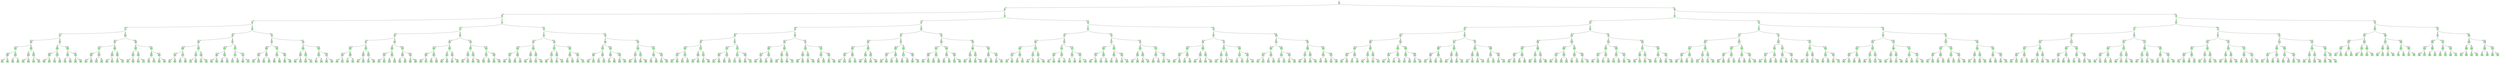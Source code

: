digraph g
{ 
node [shape=none]
rankdir="TB"
edge[tailclip=false,arrowtail=dot];
node_0_0
[label=<
<TABLE BORDER="0" CELLBORDER="1" CELLSPACING="0" CELLPADDING="4" >
<TR> <TD CELLPADDING="3" BORDER="0"  ALIGN="LEFT" bgcolor="#f0f0f0" PORT="id">0</TD> </TR><TR>
<TD PORT="val" bgcolor="#a0FFa0">0</TD>
</TR></TABLE>>];
rank = same; node_1_0;node_2_0;
node_0_0:s -> node_1_0:id ;
node_0_0:s -> node_2_0:id ;
node_1_0
[label=<
<TABLE BORDER="0" CELLBORDER="1" CELLSPACING="0" CELLPADDING="4" >
<TR> <TD CELLPADDING="3" BORDER="0"  ALIGN="LEFT" bgcolor="#f0f0f0" PORT="id">1</TD> </TR><TR>
<TD PORT="val" bgcolor="#a0FFa0">0</TD>
</TR></TABLE>>];
rank = same; node_3_0;node_4_0;
node_1_0:s -> node_3_0:id ;
node_1_0:s -> node_4_0:id ;
node_3_0
[label=<
<TABLE BORDER="0" CELLBORDER="1" CELLSPACING="0" CELLPADDING="4" >
<TR> <TD CELLPADDING="3" BORDER="0"  ALIGN="LEFT" bgcolor="#f0f0f0" PORT="id">3</TD> </TR><TR>
<TD PORT="val" bgcolor="#a0FFa0">0</TD>
</TR></TABLE>>];
rank = same; node_7_0;node_8_0;
node_3_0:s -> node_7_0:id ;
node_3_0:s -> node_8_0:id ;
node_7_0
[label=<
<TABLE BORDER="0" CELLBORDER="1" CELLSPACING="0" CELLPADDING="4" >
<TR> <TD CELLPADDING="3" BORDER="0"  ALIGN="LEFT" bgcolor="#f0f0f0" PORT="id">7</TD> </TR><TR>
<TD PORT="val" bgcolor="#a0FFa0">4</TD>
</TR></TABLE>>];
rank = same; node_15_0;node_16_0;
node_7_0:s -> node_15_0:id ;
node_7_0:s -> node_16_0:id ;
node_15_0
[label=<
<TABLE BORDER="0" CELLBORDER="1" CELLSPACING="0" CELLPADDING="4" >
<TR> <TD CELLPADDING="3" BORDER="0"  ALIGN="LEFT" bgcolor="#f0f0f0" PORT="id">15</TD> </TR><TR>
<TD PORT="val" bgcolor="#a0FFa0">7</TD>
</TR></TABLE>>];
rank = same; node_31_0;node_32_0;
node_15_0:s -> node_31_0:id ;
node_15_0:s -> node_32_0:id ;
node_31_0
[label=<
<TABLE BORDER="0" CELLBORDER="1" CELLSPACING="0" CELLPADDING="4" >
<TR> <TD CELLPADDING="3" BORDER="0"  ALIGN="LEFT" bgcolor="#f0f0f0" PORT="id">31</TD> </TR><TR>
<TD PORT="val" bgcolor="#a0FFa0">7</TD>
</TR></TABLE>>];
rank = same; node_63_0;node_64_0;
node_31_0:s -> node_63_0:id ;
node_31_0:s -> node_64_0:id ;
node_63_0
[label=<
<TABLE BORDER="0" CELLBORDER="1" CELLSPACING="0" CELLPADDING="4" >
<TR> <TD CELLPADDING="3" BORDER="0"  ALIGN="LEFT" bgcolor="#f0f0f0" PORT="id">63</TD> </TR><TR>
<TD PORT="val" bgcolor="#a0FFa0">13</TD>
</TR></TABLE>>];
rank = same; node_127_0;node_128_0;
node_63_0:s -> node_127_0:id ;
node_63_0:s -> node_128_0:id ;
node_127_0
[label=<
<TABLE BORDER="0" CELLBORDER="1" CELLSPACING="0" CELLPADDING="4" >
<TR> <TD CELLPADDING="3" BORDER="0"  ALIGN="LEFT" bgcolor="#f0f0f0" PORT="id">127</TD> </TR><TR>
<TD PORT="val" bgcolor="#a0FFa0">13</TD>
</TR></TABLE>>];
rank = same; node_255_0;node_256_0;
node_127_0:s -> node_255_0:id ;
node_127_0:s -> node_256_0:id ;
node_255_0
[label=<
<TABLE BORDER="0" CELLBORDER="1" CELLSPACING="0" CELLPADDING="4" >
<TR> <TD CELLPADDING="3" BORDER="0"  ALIGN="LEFT" bgcolor="#f0f0f0" PORT="id">255</TD> </TR><TR>
<TD PORT="val" bgcolor="#a0FFa0">58</TD>
</TR></TABLE>>];
rank = same; node_511_0;node_512_0;
node_255_0:s -> node_511_0:id ;
node_255_0:s -> node_512_0:id ;
node_511_0
[label=<
<TABLE BORDER="0" CELLBORDER="1" CELLSPACING="0" CELLPADDING="4" >
<TR> <TD CELLPADDING="3" BORDER="0"  ALIGN="LEFT" bgcolor="#f0f0f0" PORT="id">511</TD> </TR><TR>
<TD PORT="val" bgcolor="#a0FFa0">92</TD>
</TR></TABLE>>];
node_512_0
[label=<
<TABLE BORDER="0" CELLBORDER="1" CELLSPACING="0" CELLPADDING="4" >
<TR> <TD CELLPADDING="3" BORDER="0"  ALIGN="LEFT" bgcolor="#f0f0f0" PORT="id">512</TD> </TR><TR>
<TD PORT="val" bgcolor="#a0FFa0">65</TD>
</TR></TABLE>>];
node_256_0
[label=<
<TABLE BORDER="0" CELLBORDER="1" CELLSPACING="0" CELLPADDING="4" >
<TR> <TD CELLPADDING="3" BORDER="0"  ALIGN="LEFT" bgcolor="#f0f0f0" PORT="id">256</TD> </TR><TR>
<TD PORT="val" bgcolor="#a0FFa0">44</TD>
</TR></TABLE>>];
rank = same; node_513_0;node_514_0;
node_256_0:s -> node_513_0:id ;
node_256_0:s -> node_514_0:id ;
node_513_0
[label=<
<TABLE BORDER="0" CELLBORDER="1" CELLSPACING="0" CELLPADDING="4" >
<TR> <TD CELLPADDING="3" BORDER="0"  ALIGN="LEFT" bgcolor="#f0f0f0" PORT="id">513</TD> </TR><TR>
<TD PORT="val" bgcolor="#a0FFa0">80</TD>
</TR></TABLE>>];
node_514_0
[label=<
<TABLE BORDER="0" CELLBORDER="1" CELLSPACING="0" CELLPADDING="4" >
<TR> <TD CELLPADDING="3" BORDER="0"  ALIGN="LEFT" bgcolor="#f0f0f0" PORT="id">514</TD> </TR><TR>
<TD PORT="val" bgcolor="#a0FFa0">62</TD>
</TR></TABLE>>];
node_128_0
[label=<
<TABLE BORDER="0" CELLBORDER="1" CELLSPACING="0" CELLPADDING="4" >
<TR> <TD CELLPADDING="3" BORDER="0"  ALIGN="LEFT" bgcolor="#f0f0f0" PORT="id">128</TD> </TR><TR>
<TD PORT="val" bgcolor="#a0FFa0">16</TD>
</TR></TABLE>>];
rank = same; node_257_0;node_258_0;
node_128_0:s -> node_257_0:id ;
node_128_0:s -> node_258_0:id ;
node_257_0
[label=<
<TABLE BORDER="0" CELLBORDER="1" CELLSPACING="0" CELLPADDING="4" >
<TR> <TD CELLPADDING="3" BORDER="0"  ALIGN="LEFT" bgcolor="#f0f0f0" PORT="id">257</TD> </TR><TR>
<TD PORT="val" bgcolor="#a0FFa0">53</TD>
</TR></TABLE>>];
rank = same; node_515_0;node_516_0;
node_257_0:s -> node_515_0:id ;
node_257_0:s -> node_516_0:id ;
node_515_0
[label=<
<TABLE BORDER="0" CELLBORDER="1" CELLSPACING="0" CELLPADDING="4" >
<TR> <TD CELLPADDING="3" BORDER="0"  ALIGN="LEFT" bgcolor="#f0f0f0" PORT="id">515</TD> </TR><TR>
<TD PORT="val" bgcolor="#a0FFa0">92</TD>
</TR></TABLE>>];
node_516_0
[label=<
<TABLE BORDER="0" CELLBORDER="1" CELLSPACING="0" CELLPADDING="4" >
<TR> <TD CELLPADDING="3" BORDER="0"  ALIGN="LEFT" bgcolor="#f0f0f0" PORT="id">516</TD> </TR><TR>
<TD PORT="val" bgcolor="#a0FFa0">88</TD>
</TR></TABLE>>];
node_258_0
[label=<
<TABLE BORDER="0" CELLBORDER="1" CELLSPACING="0" CELLPADDING="4" >
<TR> <TD CELLPADDING="3" BORDER="0"  ALIGN="LEFT" bgcolor="#f0f0f0" PORT="id">258</TD> </TR><TR>
<TD PORT="val" bgcolor="#a0FFa0">22</TD>
</TR></TABLE>>];
rank = same; node_517_0;node_518_0;
node_258_0:s -> node_517_0:id ;
node_258_0:s -> node_518_0:id ;
node_517_0
[label=<
<TABLE BORDER="0" CELLBORDER="1" CELLSPACING="0" CELLPADDING="4" >
<TR> <TD CELLPADDING="3" BORDER="0"  ALIGN="LEFT" bgcolor="#f0f0f0" PORT="id">517</TD> </TR><TR>
<TD PORT="val" bgcolor="#a0FFa0">33</TD>
</TR></TABLE>>];
node_518_0
[label=<
<TABLE BORDER="0" CELLBORDER="1" CELLSPACING="0" CELLPADDING="4" >
<TR> <TD CELLPADDING="3" BORDER="0"  ALIGN="LEFT" bgcolor="#f0f0f0" PORT="id">518</TD> </TR><TR>
<TD PORT="val" bgcolor="#a0FFa0">25</TD>
</TR></TABLE>>];
node_64_0
[label=<
<TABLE BORDER="0" CELLBORDER="1" CELLSPACING="0" CELLPADDING="4" >
<TR> <TD CELLPADDING="3" BORDER="0"  ALIGN="LEFT" bgcolor="#f0f0f0" PORT="id">64</TD> </TR><TR>
<TD PORT="val" bgcolor="#a0FFa0">9</TD>
</TR></TABLE>>];
rank = same; node_129_0;node_130_0;
node_64_0:s -> node_129_0:id ;
node_64_0:s -> node_130_0:id ;
node_129_0
[label=<
<TABLE BORDER="0" CELLBORDER="1" CELLSPACING="0" CELLPADDING="4" >
<TR> <TD CELLPADDING="3" BORDER="0"  ALIGN="LEFT" bgcolor="#f0f0f0" PORT="id">129</TD> </TR><TR>
<TD PORT="val" bgcolor="#a0FFa0">33</TD>
</TR></TABLE>>];
rank = same; node_259_0;node_260_0;
node_129_0:s -> node_259_0:id ;
node_129_0:s -> node_260_0:id ;
node_259_0
[label=<
<TABLE BORDER="0" CELLBORDER="1" CELLSPACING="0" CELLPADDING="4" >
<TR> <TD CELLPADDING="3" BORDER="0"  ALIGN="LEFT" bgcolor="#f0f0f0" PORT="id">259</TD> </TR><TR>
<TD PORT="val" bgcolor="#a0FFa0">39</TD>
</TR></TABLE>>];
rank = same; node_519_0;node_520_0;
node_259_0:s -> node_519_0:id ;
node_259_0:s -> node_520_0:id ;
node_519_0
[label=<
<TABLE BORDER="0" CELLBORDER="1" CELLSPACING="0" CELLPADDING="4" >
<TR> <TD CELLPADDING="3" BORDER="0"  ALIGN="LEFT" bgcolor="#f0f0f0" PORT="id">519</TD> </TR><TR>
<TD PORT="val" bgcolor="#a0FFa0">80</TD>
</TR></TABLE>>];
node_520_0
[label=<
<TABLE BORDER="0" CELLBORDER="1" CELLSPACING="0" CELLPADDING="4" >
<TR> <TD CELLPADDING="3" BORDER="0"  ALIGN="LEFT" bgcolor="#f0f0f0" PORT="id">520</TD> </TR><TR>
<TD PORT="val" bgcolor="#a0FFa0">67</TD>
</TR></TABLE>>];
node_260_0
[label=<
<TABLE BORDER="0" CELLBORDER="1" CELLSPACING="0" CELLPADDING="4" >
<TR> <TD CELLPADDING="3" BORDER="0"  ALIGN="LEFT" bgcolor="#f0f0f0" PORT="id">260</TD> </TR><TR>
<TD PORT="val" bgcolor="#a0FFa0">73</TD>
</TR></TABLE>>];
rank = same; node_521_0;node_522_0;
node_260_0:s -> node_521_0:id ;
node_260_0:s -> node_522_0:id ;
node_521_0
[label=<
<TABLE BORDER="0" CELLBORDER="1" CELLSPACING="0" CELLPADDING="4" >
<TR> <TD CELLPADDING="3" BORDER="0"  ALIGN="LEFT" bgcolor="#f0f0f0" PORT="id">521</TD> </TR><TR>
<TD PORT="val" bgcolor="#a0FFa0">74</TD>
</TR></TABLE>>];
node_522_0
[label=<
<TABLE BORDER="0" CELLBORDER="1" CELLSPACING="0" CELLPADDING="4" >
<TR> <TD CELLPADDING="3" BORDER="0"  ALIGN="LEFT" bgcolor="#f0f0f0" PORT="id">522</TD> </TR><TR>
<TD PORT="val" bgcolor="#a0FFa0">90</TD>
</TR></TABLE>>];
node_130_0
[label=<
<TABLE BORDER="0" CELLBORDER="1" CELLSPACING="0" CELLPADDING="4" >
<TR> <TD CELLPADDING="3" BORDER="0"  ALIGN="LEFT" bgcolor="#f0f0f0" PORT="id">130</TD> </TR><TR>
<TD PORT="val" bgcolor="#a0FFa0">22</TD>
</TR></TABLE>>];
rank = same; node_261_0;node_262_0;
node_130_0:s -> node_261_0:id ;
node_130_0:s -> node_262_0:id ;
node_261_0
[label=<
<TABLE BORDER="0" CELLBORDER="1" CELLSPACING="0" CELLPADDING="4" >
<TR> <TD CELLPADDING="3" BORDER="0"  ALIGN="LEFT" bgcolor="#f0f0f0" PORT="id">261</TD> </TR><TR>
<TD PORT="val" bgcolor="#a0FFa0">32</TD>
</TR></TABLE>>];
rank = same; node_523_0;node_524_0;
node_261_0:s -> node_523_0:id ;
node_261_0:s -> node_524_0:id ;
node_523_0
[label=<
<TABLE BORDER="0" CELLBORDER="1" CELLSPACING="0" CELLPADDING="4" >
<TR> <TD CELLPADDING="3" BORDER="0"  ALIGN="LEFT" bgcolor="#f0f0f0" PORT="id">523</TD> </TR><TR>
<TD PORT="val" bgcolor="#a0FFa0">79</TD>
</TR></TABLE>>];
node_524_0
[label=<
<TABLE BORDER="0" CELLBORDER="1" CELLSPACING="0" CELLPADDING="4" >
<TR> <TD CELLPADDING="3" BORDER="0"  ALIGN="LEFT" bgcolor="#f0f0f0" PORT="id">524</TD> </TR><TR>
<TD PORT="val" bgcolor="#a0FFa0">95</TD>
</TR></TABLE>>];
node_262_0
[label=<
<TABLE BORDER="0" CELLBORDER="1" CELLSPACING="0" CELLPADDING="4" >
<TR> <TD CELLPADDING="3" BORDER="0"  ALIGN="LEFT" bgcolor="#f0f0f0" PORT="id">262</TD> </TR><TR>
<TD PORT="val" bgcolor="#a0FFa0">24</TD>
</TR></TABLE>>];
rank = same; node_525_0;node_526_0;
node_262_0:s -> node_525_0:id ;
node_262_0:s -> node_526_0:id ;
node_525_0
[label=<
<TABLE BORDER="0" CELLBORDER="1" CELLSPACING="0" CELLPADDING="4" >
<TR> <TD CELLPADDING="3" BORDER="0"  ALIGN="LEFT" bgcolor="#f0f0f0" PORT="id">525</TD> </TR><TR>
<TD PORT="val" bgcolor="#a0FFa0">48</TD>
</TR></TABLE>>];
node_526_0
[label=<
<TABLE BORDER="0" CELLBORDER="1" CELLSPACING="0" CELLPADDING="4" >
<TR> <TD CELLPADDING="3" BORDER="0"  ALIGN="LEFT" bgcolor="#f0f0f0" PORT="id">526</TD> </TR><TR>
<TD PORT="val" bgcolor="#a0FFa0">85</TD>
</TR></TABLE>>];
node_32_0
[label=<
<TABLE BORDER="0" CELLBORDER="1" CELLSPACING="0" CELLPADDING="4" >
<TR> <TD CELLPADDING="3" BORDER="0"  ALIGN="LEFT" bgcolor="#f0f0f0" PORT="id">32</TD> </TR><TR>
<TD PORT="val" bgcolor="#a0FFa0">12</TD>
</TR></TABLE>>];
rank = same; node_65_0;node_66_0;
node_32_0:s -> node_65_0:id ;
node_32_0:s -> node_66_0:id ;
node_65_0
[label=<
<TABLE BORDER="0" CELLBORDER="1" CELLSPACING="0" CELLPADDING="4" >
<TR> <TD CELLPADDING="3" BORDER="0"  ALIGN="LEFT" bgcolor="#f0f0f0" PORT="id">65</TD> </TR><TR>
<TD PORT="val" bgcolor="#a0FFa0">12</TD>
</TR></TABLE>>];
rank = same; node_131_0;node_132_0;
node_65_0:s -> node_131_0:id ;
node_65_0:s -> node_132_0:id ;
node_131_0
[label=<
<TABLE BORDER="0" CELLBORDER="1" CELLSPACING="0" CELLPADDING="4" >
<TR> <TD CELLPADDING="3" BORDER="0"  ALIGN="LEFT" bgcolor="#f0f0f0" PORT="id">131</TD> </TR><TR>
<TD PORT="val" bgcolor="#a0FFa0">17</TD>
</TR></TABLE>>];
rank = same; node_263_0;node_264_0;
node_131_0:s -> node_263_0:id ;
node_131_0:s -> node_264_0:id ;
node_263_0
[label=<
<TABLE BORDER="0" CELLBORDER="1" CELLSPACING="0" CELLPADDING="4" >
<TR> <TD CELLPADDING="3" BORDER="0"  ALIGN="LEFT" bgcolor="#f0f0f0" PORT="id">263</TD> </TR><TR>
<TD PORT="val" bgcolor="#a0FFa0">26</TD>
</TR></TABLE>>];
rank = same; node_527_0;node_528_0;
node_263_0:s -> node_527_0:id ;
node_263_0:s -> node_528_0:id ;
node_527_0
[label=<
<TABLE BORDER="0" CELLBORDER="1" CELLSPACING="0" CELLPADDING="4" >
<TR> <TD CELLPADDING="3" BORDER="0"  ALIGN="LEFT" bgcolor="#f0f0f0" PORT="id">527</TD> </TR><TR>
<TD PORT="val" bgcolor="#a0FFa0">44</TD>
</TR></TABLE>>];
node_528_0
[label=<
<TABLE BORDER="0" CELLBORDER="1" CELLSPACING="0" CELLPADDING="4" >
<TR> <TD CELLPADDING="3" BORDER="0"  ALIGN="LEFT" bgcolor="#f0f0f0" PORT="id">528</TD> </TR><TR>
<TD PORT="val" bgcolor="#a0FFa0">40</TD>
</TR></TABLE>>];
node_264_0
[label=<
<TABLE BORDER="0" CELLBORDER="1" CELLSPACING="0" CELLPADDING="4" >
<TR> <TD CELLPADDING="3" BORDER="0"  ALIGN="LEFT" bgcolor="#f0f0f0" PORT="id">264</TD> </TR><TR>
<TD PORT="val" bgcolor="#a0FFa0">31</TD>
</TR></TABLE>>];
rank = same; node_529_0;node_530_0;
node_264_0:s -> node_529_0:id ;
node_264_0:s -> node_530_0:id ;
node_529_0
[label=<
<TABLE BORDER="0" CELLBORDER="1" CELLSPACING="0" CELLPADDING="4" >
<TR> <TD CELLPADDING="3" BORDER="0"  ALIGN="LEFT" bgcolor="#f0f0f0" PORT="id">529</TD> </TR><TR>
<TD PORT="val" bgcolor="#a0FFa0">87</TD>
</TR></TABLE>>];
node_530_0
[label=<
<TABLE BORDER="0" CELLBORDER="1" CELLSPACING="0" CELLPADDING="4" >
<TR> <TD CELLPADDING="3" BORDER="0"  ALIGN="LEFT" bgcolor="#f0f0f0" PORT="id">530</TD> </TR><TR>
<TD PORT="val" bgcolor="#a0FFa0">88</TD>
</TR></TABLE>>];
node_132_0
[label=<
<TABLE BORDER="0" CELLBORDER="1" CELLSPACING="0" CELLPADDING="4" >
<TR> <TD CELLPADDING="3" BORDER="0"  ALIGN="LEFT" bgcolor="#f0f0f0" PORT="id">132</TD> </TR><TR>
<TD PORT="val" bgcolor="#a0FFa0">43</TD>
</TR></TABLE>>];
rank = same; node_265_0;node_266_0;
node_132_0:s -> node_265_0:id ;
node_132_0:s -> node_266_0:id ;
node_265_0
[label=<
<TABLE BORDER="0" CELLBORDER="1" CELLSPACING="0" CELLPADDING="4" >
<TR> <TD CELLPADDING="3" BORDER="0"  ALIGN="LEFT" bgcolor="#f0f0f0" PORT="id">265</TD> </TR><TR>
<TD PORT="val" bgcolor="#a0FFa0">49</TD>
</TR></TABLE>>];
rank = same; node_531_0;node_532_0;
node_265_0:s -> node_531_0:id ;
node_265_0:s -> node_532_0:id ;
node_531_0
[label=<
<TABLE BORDER="0" CELLBORDER="1" CELLSPACING="0" CELLPADDING="4" >
<TR> <TD CELLPADDING="3" BORDER="0"  ALIGN="LEFT" bgcolor="#f0f0f0" PORT="id">531</TD> </TR><TR>
<TD PORT="val" bgcolor="#a0FFa0">99</TD>
</TR></TABLE>>];
node_532_0
[label=<
<TABLE BORDER="0" CELLBORDER="1" CELLSPACING="0" CELLPADDING="4" >
<TR> <TD CELLPADDING="3" BORDER="0"  ALIGN="LEFT" bgcolor="#f0f0f0" PORT="id">532</TD> </TR><TR>
<TD PORT="val" bgcolor="#a0FFa0">55</TD>
</TR></TABLE>>];
node_266_0
[label=<
<TABLE BORDER="0" CELLBORDER="1" CELLSPACING="0" CELLPADDING="4" >
<TR> <TD CELLPADDING="3" BORDER="0"  ALIGN="LEFT" bgcolor="#f0f0f0" PORT="id">266</TD> </TR><TR>
<TD PORT="val" bgcolor="#a0FFa0">56</TD>
</TR></TABLE>>];
rank = same; node_533_0;node_534_0;
node_266_0:s -> node_533_0:id ;
node_266_0:s -> node_534_0:id ;
node_533_0
[label=<
<TABLE BORDER="0" CELLBORDER="1" CELLSPACING="0" CELLPADDING="4" >
<TR> <TD CELLPADDING="3" BORDER="0"  ALIGN="LEFT" bgcolor="#f0f0f0" PORT="id">533</TD> </TR><TR>
<TD PORT="val" bgcolor="#a0FFa0">72</TD>
</TR></TABLE>>];
node_534_0
[label=<
<TABLE BORDER="0" CELLBORDER="1" CELLSPACING="0" CELLPADDING="4" >
<TR> <TD CELLPADDING="3" BORDER="0"  ALIGN="LEFT" bgcolor="#f0f0f0" PORT="id">534</TD> </TR><TR>
<TD PORT="val" bgcolor="#a0FFa0">75</TD>
</TR></TABLE>>];
node_66_0
[label=<
<TABLE BORDER="0" CELLBORDER="1" CELLSPACING="0" CELLPADDING="4" >
<TR> <TD CELLPADDING="3" BORDER="0"  ALIGN="LEFT" bgcolor="#f0f0f0" PORT="id">66</TD> </TR><TR>
<TD PORT="val" bgcolor="#a0FFa0">29</TD>
</TR></TABLE>>];
rank = same; node_133_0;node_134_0;
node_66_0:s -> node_133_0:id ;
node_66_0:s -> node_134_0:id ;
node_133_0
[label=<
<TABLE BORDER="0" CELLBORDER="1" CELLSPACING="0" CELLPADDING="4" >
<TR> <TD CELLPADDING="3" BORDER="0"  ALIGN="LEFT" bgcolor="#f0f0f0" PORT="id">133</TD> </TR><TR>
<TD PORT="val" bgcolor="#a0FFa0">37</TD>
</TR></TABLE>>];
rank = same; node_267_0;node_268_0;
node_133_0:s -> node_267_0:id ;
node_133_0:s -> node_268_0:id ;
node_267_0
[label=<
<TABLE BORDER="0" CELLBORDER="1" CELLSPACING="0" CELLPADDING="4" >
<TR> <TD CELLPADDING="3" BORDER="0"  ALIGN="LEFT" bgcolor="#f0f0f0" PORT="id">267</TD> </TR><TR>
<TD PORT="val" bgcolor="#a0FFa0">53</TD>
</TR></TABLE>>];
rank = same; node_535_0;node_536_0;
node_267_0:s -> node_535_0:id ;
node_267_0:s -> node_536_0:id ;
node_535_0
[label=<
<TABLE BORDER="0" CELLBORDER="1" CELLSPACING="0" CELLPADDING="4" >
<TR> <TD CELLPADDING="3" BORDER="0"  ALIGN="LEFT" bgcolor="#f0f0f0" PORT="id">535</TD> </TR><TR>
<TD PORT="val" bgcolor="#a0FFa0">99</TD>
</TR></TABLE>>];
node_536_0
[label=<
<TABLE BORDER="0" CELLBORDER="1" CELLSPACING="0" CELLPADDING="4" >
<TR> <TD CELLPADDING="3" BORDER="0"  ALIGN="LEFT" bgcolor="#f0f0f0" PORT="id">536</TD> </TR><TR>
<TD PORT="val" bgcolor="#a0FFa0">56</TD>
</TR></TABLE>>];
node_268_0
[label=<
<TABLE BORDER="0" CELLBORDER="1" CELLSPACING="0" CELLPADDING="4" >
<TR> <TD CELLPADDING="3" BORDER="0"  ALIGN="LEFT" bgcolor="#f0f0f0" PORT="id">268</TD> </TR><TR>
<TD PORT="val" bgcolor="#a0FFa0">44</TD>
</TR></TABLE>>];
rank = same; node_537_0;node_538_0;
node_268_0:s -> node_537_0:id ;
node_268_0:s -> node_538_0:id ;
node_537_0
[label=<
<TABLE BORDER="0" CELLBORDER="1" CELLSPACING="0" CELLPADDING="4" >
<TR> <TD CELLPADDING="3" BORDER="0"  ALIGN="LEFT" bgcolor="#f0f0f0" PORT="id">537</TD> </TR><TR>
<TD PORT="val" bgcolor="#a0FFa0">93</TD>
</TR></TABLE>>];
node_538_0
[label=<
<TABLE BORDER="0" CELLBORDER="1" CELLSPACING="0" CELLPADDING="4" >
<TR> <TD CELLPADDING="3" BORDER="0"  ALIGN="LEFT" bgcolor="#f0f0f0" PORT="id">538</TD> </TR><TR>
<TD PORT="val" bgcolor="#a0FFa0">71</TD>
</TR></TABLE>>];
node_134_0
[label=<
<TABLE BORDER="0" CELLBORDER="1" CELLSPACING="0" CELLPADDING="4" >
<TR> <TD CELLPADDING="3" BORDER="0"  ALIGN="LEFT" bgcolor="#f0f0f0" PORT="id">134</TD> </TR><TR>
<TD PORT="val" bgcolor="#a0FFa0">43</TD>
</TR></TABLE>>];
rank = same; node_269_0;node_270_0;
node_134_0:s -> node_269_0:id ;
node_134_0:s -> node_270_0:id ;
node_269_0
[label=<
<TABLE BORDER="0" CELLBORDER="1" CELLSPACING="0" CELLPADDING="4" >
<TR> <TD CELLPADDING="3" BORDER="0"  ALIGN="LEFT" bgcolor="#f0f0f0" PORT="id">269</TD> </TR><TR>
<TD PORT="val" bgcolor="#a0FFa0">64</TD>
</TR></TABLE>>];
rank = same; node_539_0;node_540_0;
node_269_0:s -> node_539_0:id ;
node_269_0:s -> node_540_0:id ;
node_539_0
[label=<
<TABLE BORDER="0" CELLBORDER="1" CELLSPACING="0" CELLPADDING="4" >
<TR> <TD CELLPADDING="3" BORDER="0"  ALIGN="LEFT" bgcolor="#f0f0f0" PORT="id">539</TD> </TR><TR>
<TD PORT="val" bgcolor="#a0FFa0">75</TD>
</TR></TABLE>>];
node_540_0
[label=<
<TABLE BORDER="0" CELLBORDER="1" CELLSPACING="0" CELLPADDING="4" >
<TR> <TD CELLPADDING="3" BORDER="0"  ALIGN="LEFT" bgcolor="#f0f0f0" PORT="id">540</TD> </TR><TR>
<TD PORT="val" bgcolor="#a0FFa0">74</TD>
</TR></TABLE>>];
node_270_0
[label=<
<TABLE BORDER="0" CELLBORDER="1" CELLSPACING="0" CELLPADDING="4" >
<TR> <TD CELLPADDING="3" BORDER="0"  ALIGN="LEFT" bgcolor="#f0f0f0" PORT="id">270</TD> </TR><TR>
<TD PORT="val" bgcolor="#a0FFa0">66</TD>
</TR></TABLE>>];
rank = same; node_541_0;node_542_0;
node_270_0:s -> node_541_0:id ;
node_270_0:s -> node_542_0:id ;
node_541_0
[label=<
<TABLE BORDER="0" CELLBORDER="1" CELLSPACING="0" CELLPADDING="4" >
<TR> <TD CELLPADDING="3" BORDER="0"  ALIGN="LEFT" bgcolor="#f0f0f0" PORT="id">541</TD> </TR><TR>
<TD PORT="val" bgcolor="#a0FFa0">69</TD>
</TR></TABLE>>];
node_542_0
[label=<
<TABLE BORDER="0" CELLBORDER="1" CELLSPACING="0" CELLPADDING="4" >
<TR> <TD CELLPADDING="3" BORDER="0"  ALIGN="LEFT" bgcolor="#f0f0f0" PORT="id">542</TD> </TR><TR>
<TD PORT="val" bgcolor="#a0FFa0">85</TD>
</TR></TABLE>>];
node_16_0
[label=<
<TABLE BORDER="0" CELLBORDER="1" CELLSPACING="0" CELLPADDING="4" >
<TR> <TD CELLPADDING="3" BORDER="0"  ALIGN="LEFT" bgcolor="#f0f0f0" PORT="id">16</TD> </TR><TR>
<TD PORT="val" bgcolor="#a0FFa0">4</TD>
</TR></TABLE>>];
rank = same; node_33_0;node_34_0;
node_16_0:s -> node_33_0:id ;
node_16_0:s -> node_34_0:id ;
node_33_0
[label=<
<TABLE BORDER="0" CELLBORDER="1" CELLSPACING="0" CELLPADDING="4" >
<TR> <TD CELLPADDING="3" BORDER="0"  ALIGN="LEFT" bgcolor="#f0f0f0" PORT="id">33</TD> </TR><TR>
<TD PORT="val" bgcolor="#a0FFa0">6</TD>
</TR></TABLE>>];
rank = same; node_67_0;node_68_0;
node_33_0:s -> node_67_0:id ;
node_33_0:s -> node_68_0:id ;
node_67_0
[label=<
<TABLE BORDER="0" CELLBORDER="1" CELLSPACING="0" CELLPADDING="4" >
<TR> <TD CELLPADDING="3" BORDER="0"  ALIGN="LEFT" bgcolor="#f0f0f0" PORT="id">67</TD> </TR><TR>
<TD PORT="val" bgcolor="#a0FFa0">16</TD>
</TR></TABLE>>];
rank = same; node_135_0;node_136_0;
node_67_0:s -> node_135_0:id ;
node_67_0:s -> node_136_0:id ;
node_135_0
[label=<
<TABLE BORDER="0" CELLBORDER="1" CELLSPACING="0" CELLPADDING="4" >
<TR> <TD CELLPADDING="3" BORDER="0"  ALIGN="LEFT" bgcolor="#f0f0f0" PORT="id">135</TD> </TR><TR>
<TD PORT="val" bgcolor="#a0FFa0">28</TD>
</TR></TABLE>>];
rank = same; node_271_0;node_272_0;
node_135_0:s -> node_271_0:id ;
node_135_0:s -> node_272_0:id ;
node_271_0
[label=<
<TABLE BORDER="0" CELLBORDER="1" CELLSPACING="0" CELLPADDING="4" >
<TR> <TD CELLPADDING="3" BORDER="0"  ALIGN="LEFT" bgcolor="#f0f0f0" PORT="id">271</TD> </TR><TR>
<TD PORT="val" bgcolor="#a0FFa0">34</TD>
</TR></TABLE>>];
rank = same; node_543_0;node_544_0;
node_271_0:s -> node_543_0:id ;
node_271_0:s -> node_544_0:id ;
node_543_0
[label=<
<TABLE BORDER="0" CELLBORDER="1" CELLSPACING="0" CELLPADDING="4" >
<TR> <TD CELLPADDING="3" BORDER="0"  ALIGN="LEFT" bgcolor="#f0f0f0" PORT="id">543</TD> </TR><TR>
<TD PORT="val" bgcolor="#a0FFa0">94</TD>
</TR></TABLE>>];
node_544_0
[label=<
<TABLE BORDER="0" CELLBORDER="1" CELLSPACING="0" CELLPADDING="4" >
<TR> <TD CELLPADDING="3" BORDER="0"  ALIGN="LEFT" bgcolor="#f0f0f0" PORT="id">544</TD> </TR><TR>
<TD PORT="val" bgcolor="#a0FFa0">40</TD>
</TR></TABLE>>];
node_272_0
[label=<
<TABLE BORDER="0" CELLBORDER="1" CELLSPACING="0" CELLPADDING="4" >
<TR> <TD CELLPADDING="3" BORDER="0"  ALIGN="LEFT" bgcolor="#f0f0f0" PORT="id">272</TD> </TR><TR>
<TD PORT="val" bgcolor="#a0FFa0">47</TD>
</TR></TABLE>>];
rank = same; node_545_0;node_546_0;
node_272_0:s -> node_545_0:id ;
node_272_0:s -> node_546_0:id ;
node_545_0
[label=<
<TABLE BORDER="0" CELLBORDER="1" CELLSPACING="0" CELLPADDING="4" >
<TR> <TD CELLPADDING="3" BORDER="0"  ALIGN="LEFT" bgcolor="#f0f0f0" PORT="id">545</TD> </TR><TR>
<TD PORT="val" bgcolor="#a0FFa0">91</TD>
</TR></TABLE>>];
node_546_0
[label=<
<TABLE BORDER="0" CELLBORDER="1" CELLSPACING="0" CELLPADDING="4" >
<TR> <TD CELLPADDING="3" BORDER="0"  ALIGN="LEFT" bgcolor="#f0f0f0" PORT="id">546</TD> </TR><TR>
<TD PORT="val" bgcolor="#a0FFa0">62</TD>
</TR></TABLE>>];
node_136_0
[label=<
<TABLE BORDER="0" CELLBORDER="1" CELLSPACING="0" CELLPADDING="4" >
<TR> <TD CELLPADDING="3" BORDER="0"  ALIGN="LEFT" bgcolor="#f0f0f0" PORT="id">136</TD> </TR><TR>
<TD PORT="val" bgcolor="#a0FFa0">21</TD>
</TR></TABLE>>];
rank = same; node_273_0;node_274_0;
node_136_0:s -> node_273_0:id ;
node_136_0:s -> node_274_0:id ;
node_273_0
[label=<
<TABLE BORDER="0" CELLBORDER="1" CELLSPACING="0" CELLPADDING="4" >
<TR> <TD CELLPADDING="3" BORDER="0"  ALIGN="LEFT" bgcolor="#f0f0f0" PORT="id">273</TD> </TR><TR>
<TD PORT="val" bgcolor="#a0FFa0">33</TD>
</TR></TABLE>>];
rank = same; node_547_0;node_548_0;
node_273_0:s -> node_547_0:id ;
node_273_0:s -> node_548_0:id ;
node_547_0
[label=<
<TABLE BORDER="0" CELLBORDER="1" CELLSPACING="0" CELLPADDING="4" >
<TR> <TD CELLPADDING="3" BORDER="0"  ALIGN="LEFT" bgcolor="#f0f0f0" PORT="id">547</TD> </TR><TR>
<TD PORT="val" bgcolor="#a0FFa0">75</TD>
</TR></TABLE>>];
node_548_0
[label=<
<TABLE BORDER="0" CELLBORDER="1" CELLSPACING="0" CELLPADDING="4" >
<TR> <TD CELLPADDING="3" BORDER="0"  ALIGN="LEFT" bgcolor="#f0f0f0" PORT="id">548</TD> </TR><TR>
<TD PORT="val" bgcolor="#a0FFa0">68</TD>
</TR></TABLE>>];
node_274_0
[label=<
<TABLE BORDER="0" CELLBORDER="1" CELLSPACING="0" CELLPADDING="4" >
<TR> <TD CELLPADDING="3" BORDER="0"  ALIGN="LEFT" bgcolor="#f0f0f0" PORT="id">274</TD> </TR><TR>
<TD PORT="val" bgcolor="#a0FFa0">39</TD>
</TR></TABLE>>];
rank = same; node_549_0;node_550_0;
node_274_0:s -> node_549_0:id ;
node_274_0:s -> node_550_0:id ;
node_549_0
[label=<
<TABLE BORDER="0" CELLBORDER="1" CELLSPACING="0" CELLPADDING="4" >
<TR> <TD CELLPADDING="3" BORDER="0"  ALIGN="LEFT" bgcolor="#f0f0f0" PORT="id">549</TD> </TR><TR>
<TD PORT="val" bgcolor="#a0FFa0">51</TD>
</TR></TABLE>>];
node_550_0
[label=<
<TABLE BORDER="0" CELLBORDER="1" CELLSPACING="0" CELLPADDING="4" >
<TR> <TD CELLPADDING="3" BORDER="0"  ALIGN="LEFT" bgcolor="#f0f0f0" PORT="id">550</TD> </TR><TR>
<TD PORT="val" bgcolor="#a0FFa0">42</TD>
</TR></TABLE>>];
node_68_0
[label=<
<TABLE BORDER="0" CELLBORDER="1" CELLSPACING="0" CELLPADDING="4" >
<TR> <TD CELLPADDING="3" BORDER="0"  ALIGN="LEFT" bgcolor="#f0f0f0" PORT="id">68</TD> </TR><TR>
<TD PORT="val" bgcolor="#a0FFa0">8</TD>
</TR></TABLE>>];
rank = same; node_137_0;node_138_0;
node_68_0:s -> node_137_0:id ;
node_68_0:s -> node_138_0:id ;
node_137_0
[label=<
<TABLE BORDER="0" CELLBORDER="1" CELLSPACING="0" CELLPADDING="4" >
<TR> <TD CELLPADDING="3" BORDER="0"  ALIGN="LEFT" bgcolor="#f0f0f0" PORT="id">137</TD> </TR><TR>
<TD PORT="val" bgcolor="#a0FFa0">37</TD>
</TR></TABLE>>];
rank = same; node_275_0;node_276_0;
node_137_0:s -> node_275_0:id ;
node_137_0:s -> node_276_0:id ;
node_275_0
[label=<
<TABLE BORDER="0" CELLBORDER="1" CELLSPACING="0" CELLPADDING="4" >
<TR> <TD CELLPADDING="3" BORDER="0"  ALIGN="LEFT" bgcolor="#f0f0f0" PORT="id">275</TD> </TR><TR>
<TD PORT="val" bgcolor="#a0FFa0">60</TD>
</TR></TABLE>>];
rank = same; node_551_0;node_552_0;
node_275_0:s -> node_551_0:id ;
node_275_0:s -> node_552_0:id ;
node_551_0
[label=<
<TABLE BORDER="0" CELLBORDER="1" CELLSPACING="0" CELLPADDING="4" >
<TR> <TD CELLPADDING="3" BORDER="0"  ALIGN="LEFT" bgcolor="#f0f0f0" PORT="id">551</TD> </TR><TR>
<TD PORT="val" bgcolor="#a0FFa0">91</TD>
</TR></TABLE>>];
node_552_0
[label=<
<TABLE BORDER="0" CELLBORDER="1" CELLSPACING="0" CELLPADDING="4" >
<TR> <TD CELLPADDING="3" BORDER="0"  ALIGN="LEFT" bgcolor="#f0f0f0" PORT="id">552</TD> </TR><TR>
<TD PORT="val" bgcolor="#a0FFa0">64</TD>
</TR></TABLE>>];
node_276_0
[label=<
<TABLE BORDER="0" CELLBORDER="1" CELLSPACING="0" CELLPADDING="4" >
<TR> <TD CELLPADDING="3" BORDER="0"  ALIGN="LEFT" bgcolor="#f0f0f0" PORT="id">276</TD> </TR><TR>
<TD PORT="val" bgcolor="#a0FFa0">39</TD>
</TR></TABLE>>];
rank = same; node_553_0;node_554_0;
node_276_0:s -> node_553_0:id ;
node_276_0:s -> node_554_0:id ;
node_553_0
[label=<
<TABLE BORDER="0" CELLBORDER="1" CELLSPACING="0" CELLPADDING="4" >
<TR> <TD CELLPADDING="3" BORDER="0"  ALIGN="LEFT" bgcolor="#f0f0f0" PORT="id">553</TD> </TR><TR>
<TD PORT="val" bgcolor="#a0FFa0">99</TD>
</TR></TABLE>>];
node_554_0
[label=<
<TABLE BORDER="0" CELLBORDER="1" CELLSPACING="0" CELLPADDING="4" >
<TR> <TD CELLPADDING="3" BORDER="0"  ALIGN="LEFT" bgcolor="#f0f0f0" PORT="id">554</TD> </TR><TR>
<TD PORT="val" bgcolor="#a0FFa0">84</TD>
</TR></TABLE>>];
node_138_0
[label=<
<TABLE BORDER="0" CELLBORDER="1" CELLSPACING="0" CELLPADDING="4" >
<TR> <TD CELLPADDING="3" BORDER="0"  ALIGN="LEFT" bgcolor="#f0f0f0" PORT="id">138</TD> </TR><TR>
<TD PORT="val" bgcolor="#a0FFa0">9</TD>
</TR></TABLE>>];
rank = same; node_277_0;node_278_0;
node_138_0:s -> node_277_0:id ;
node_138_0:s -> node_278_0:id ;
node_277_0
[label=<
<TABLE BORDER="0" CELLBORDER="1" CELLSPACING="0" CELLPADDING="4" >
<TR> <TD CELLPADDING="3" BORDER="0"  ALIGN="LEFT" bgcolor="#f0f0f0" PORT="id">277</TD> </TR><TR>
<TD PORT="val" bgcolor="#a0FFa0">57</TD>
</TR></TABLE>>];
rank = same; node_555_0;node_556_0;
node_277_0:s -> node_555_0:id ;
node_277_0:s -> node_556_0:id ;
node_555_0
[label=<
<TABLE BORDER="0" CELLBORDER="1" CELLSPACING="0" CELLPADDING="4" >
<TR> <TD CELLPADDING="3" BORDER="0"  ALIGN="LEFT" bgcolor="#f0f0f0" PORT="id">555</TD> </TR><TR>
<TD PORT="val" bgcolor="#a0FFa0">72</TD>
</TR></TABLE>>];
node_556_0
[label=<
<TABLE BORDER="0" CELLBORDER="1" CELLSPACING="0" CELLPADDING="4" >
<TR> <TD CELLPADDING="3" BORDER="0"  ALIGN="LEFT" bgcolor="#f0f0f0" PORT="id">556</TD> </TR><TR>
<TD PORT="val" bgcolor="#a0FFa0">60</TD>
</TR></TABLE>>];
node_278_0
[label=<
<TABLE BORDER="0" CELLBORDER="1" CELLSPACING="0" CELLPADDING="4" >
<TR> <TD CELLPADDING="3" BORDER="0"  ALIGN="LEFT" bgcolor="#f0f0f0" PORT="id">278</TD> </TR><TR>
<TD PORT="val" bgcolor="#a0FFa0">12</TD>
</TR></TABLE>>];
rank = same; node_557_0;node_558_0;
node_278_0:s -> node_557_0:id ;
node_278_0:s -> node_558_0:id ;
node_557_0
[label=<
<TABLE BORDER="0" CELLBORDER="1" CELLSPACING="0" CELLPADDING="4" >
<TR> <TD CELLPADDING="3" BORDER="0"  ALIGN="LEFT" bgcolor="#f0f0f0" PORT="id">557</TD> </TR><TR>
<TD PORT="val" bgcolor="#a0FFa0">89</TD>
</TR></TABLE>>];
node_558_0
[label=<
<TABLE BORDER="0" CELLBORDER="1" CELLSPACING="0" CELLPADDING="4" >
<TR> <TD CELLPADDING="3" BORDER="0"  ALIGN="LEFT" bgcolor="#f0f0f0" PORT="id">558</TD> </TR><TR>
<TD PORT="val" bgcolor="#a0FFa0">22</TD>
</TR></TABLE>>];
node_34_0
[label=<
<TABLE BORDER="0" CELLBORDER="1" CELLSPACING="0" CELLPADDING="4" >
<TR> <TD CELLPADDING="3" BORDER="0"  ALIGN="LEFT" bgcolor="#f0f0f0" PORT="id">34</TD> </TR><TR>
<TD PORT="val" bgcolor="#a0FFa0">5</TD>
</TR></TABLE>>];
rank = same; node_69_0;node_70_0;
node_34_0:s -> node_69_0:id ;
node_34_0:s -> node_70_0:id ;
node_69_0
[label=<
<TABLE BORDER="0" CELLBORDER="1" CELLSPACING="0" CELLPADDING="4" >
<TR> <TD CELLPADDING="3" BORDER="0"  ALIGN="LEFT" bgcolor="#f0f0f0" PORT="id">69</TD> </TR><TR>
<TD PORT="val" bgcolor="#a0FFa0">9</TD>
</TR></TABLE>>];
rank = same; node_139_0;node_140_0;
node_69_0:s -> node_139_0:id ;
node_69_0:s -> node_140_0:id ;
node_139_0
[label=<
<TABLE BORDER="0" CELLBORDER="1" CELLSPACING="0" CELLPADDING="4" >
<TR> <TD CELLPADDING="3" BORDER="0"  ALIGN="LEFT" bgcolor="#f0f0f0" PORT="id">139</TD> </TR><TR>
<TD PORT="val" bgcolor="#a0FFa0">28</TD>
</TR></TABLE>>];
rank = same; node_279_0;node_280_0;
node_139_0:s -> node_279_0:id ;
node_139_0:s -> node_280_0:id ;
node_279_0
[label=<
<TABLE BORDER="0" CELLBORDER="1" CELLSPACING="0" CELLPADDING="4" >
<TR> <TD CELLPADDING="3" BORDER="0"  ALIGN="LEFT" bgcolor="#f0f0f0" PORT="id">279</TD> </TR><TR>
<TD PORT="val" bgcolor="#a0FFa0">62</TD>
</TR></TABLE>>];
rank = same; node_559_0;node_560_0;
node_279_0:s -> node_559_0:id ;
node_279_0:s -> node_560_0:id ;
node_559_0
[label=<
<TABLE BORDER="0" CELLBORDER="1" CELLSPACING="0" CELLPADDING="4" >
<TR> <TD CELLPADDING="3" BORDER="0"  ALIGN="LEFT" bgcolor="#f0f0f0" PORT="id">559</TD> </TR><TR>
<TD PORT="val" bgcolor="#a0FFa0">78</TD>
</TR></TABLE>>];
node_560_0
[label=<
<TABLE BORDER="0" CELLBORDER="1" CELLSPACING="0" CELLPADDING="4" >
<TR> <TD CELLPADDING="3" BORDER="0"  ALIGN="LEFT" bgcolor="#f0f0f0" PORT="id">560</TD> </TR><TR>
<TD PORT="val" bgcolor="#a0FFa0">70</TD>
</TR></TABLE>>];
node_280_0
[label=<
<TABLE BORDER="0" CELLBORDER="1" CELLSPACING="0" CELLPADDING="4" >
<TR> <TD CELLPADDING="3" BORDER="0"  ALIGN="LEFT" bgcolor="#f0f0f0" PORT="id">280</TD> </TR><TR>
<TD PORT="val" bgcolor="#a0FFa0">35</TD>
</TR></TABLE>>];
rank = same; node_561_0;node_562_0;
node_280_0:s -> node_561_0:id ;
node_280_0:s -> node_562_0:id ;
node_561_0
[label=<
<TABLE BORDER="0" CELLBORDER="1" CELLSPACING="0" CELLPADDING="4" >
<TR> <TD CELLPADDING="3" BORDER="0"  ALIGN="LEFT" bgcolor="#f0f0f0" PORT="id">561</TD> </TR><TR>
<TD PORT="val" bgcolor="#a0FFa0">50</TD>
</TR></TABLE>>];
node_562_0
[label=<
<TABLE BORDER="0" CELLBORDER="1" CELLSPACING="0" CELLPADDING="4" >
<TR> <TD CELLPADDING="3" BORDER="0"  ALIGN="LEFT" bgcolor="#f0f0f0" PORT="id">562</TD> </TR><TR>
<TD PORT="val" bgcolor="#a0FFa0">44</TD>
</TR></TABLE>>];
node_140_0
[label=<
<TABLE BORDER="0" CELLBORDER="1" CELLSPACING="0" CELLPADDING="4" >
<TR> <TD CELLPADDING="3" BORDER="0"  ALIGN="LEFT" bgcolor="#f0f0f0" PORT="id">140</TD> </TR><TR>
<TD PORT="val" bgcolor="#a0FFa0">21</TD>
</TR></TABLE>>];
rank = same; node_281_0;node_282_0;
node_140_0:s -> node_281_0:id ;
node_140_0:s -> node_282_0:id ;
node_281_0
[label=<
<TABLE BORDER="0" CELLBORDER="1" CELLSPACING="0" CELLPADDING="4" >
<TR> <TD CELLPADDING="3" BORDER="0"  ALIGN="LEFT" bgcolor="#f0f0f0" PORT="id">281</TD> </TR><TR>
<TD PORT="val" bgcolor="#a0FFa0">29</TD>
</TR></TABLE>>];
rank = same; node_563_0;node_564_0;
node_281_0:s -> node_563_0:id ;
node_281_0:s -> node_564_0:id ;
node_563_0
[label=<
<TABLE BORDER="0" CELLBORDER="1" CELLSPACING="0" CELLPADDING="4" >
<TR> <TD CELLPADDING="3" BORDER="0"  ALIGN="LEFT" bgcolor="#f0f0f0" PORT="id">563</TD> </TR><TR>
<TD PORT="val" bgcolor="#a0FFa0">99</TD>
</TR></TABLE>>];
node_564_0
[label=<
<TABLE BORDER="0" CELLBORDER="1" CELLSPACING="0" CELLPADDING="4" >
<TR> <TD CELLPADDING="3" BORDER="0"  ALIGN="LEFT" bgcolor="#f0f0f0" PORT="id">564</TD> </TR><TR>
<TD PORT="val" bgcolor="#a0FFa0">68</TD>
</TR></TABLE>>];
node_282_0
[label=<
<TABLE BORDER="0" CELLBORDER="1" CELLSPACING="0" CELLPADDING="4" >
<TR> <TD CELLPADDING="3" BORDER="0"  ALIGN="LEFT" bgcolor="#f0f0f0" PORT="id">282</TD> </TR><TR>
<TD PORT="val" bgcolor="#a0FFa0">60</TD>
</TR></TABLE>>];
rank = same; node_565_0;node_566_0;
node_282_0:s -> node_565_0:id ;
node_282_0:s -> node_566_0:id ;
node_565_0
[label=<
<TABLE BORDER="0" CELLBORDER="1" CELLSPACING="0" CELLPADDING="4" >
<TR> <TD CELLPADDING="3" BORDER="0"  ALIGN="LEFT" bgcolor="#f0f0f0" PORT="id">565</TD> </TR><TR>
<TD PORT="val" bgcolor="#a0FFa0">96</TD>
</TR></TABLE>>];
node_566_0
[label=<
<TABLE BORDER="0" CELLBORDER="1" CELLSPACING="0" CELLPADDING="4" >
<TR> <TD CELLPADDING="3" BORDER="0"  ALIGN="LEFT" bgcolor="#f0f0f0" PORT="id">566</TD> </TR><TR>
<TD PORT="val" bgcolor="#a0FFa0">86</TD>
</TR></TABLE>>];
node_70_0
[label=<
<TABLE BORDER="0" CELLBORDER="1" CELLSPACING="0" CELLPADDING="4" >
<TR> <TD CELLPADDING="3" BORDER="0"  ALIGN="LEFT" bgcolor="#f0f0f0" PORT="id">70</TD> </TR><TR>
<TD PORT="val" bgcolor="#a0FFa0">14</TD>
</TR></TABLE>>];
rank = same; node_141_0;node_142_0;
node_70_0:s -> node_141_0:id ;
node_70_0:s -> node_142_0:id ;
node_141_0
[label=<
<TABLE BORDER="0" CELLBORDER="1" CELLSPACING="0" CELLPADDING="4" >
<TR> <TD CELLPADDING="3" BORDER="0"  ALIGN="LEFT" bgcolor="#f0f0f0" PORT="id">141</TD> </TR><TR>
<TD PORT="val" bgcolor="#a0FFa0">24</TD>
</TR></TABLE>>];
rank = same; node_283_0;node_284_0;
node_141_0:s -> node_283_0:id ;
node_141_0:s -> node_284_0:id ;
node_283_0
[label=<
<TABLE BORDER="0" CELLBORDER="1" CELLSPACING="0" CELLPADDING="4" >
<TR> <TD CELLPADDING="3" BORDER="0"  ALIGN="LEFT" bgcolor="#f0f0f0" PORT="id">283</TD> </TR><TR>
<TD PORT="val" bgcolor="#a0FFa0">32</TD>
</TR></TABLE>>];
rank = same; node_567_0;node_568_0;
node_283_0:s -> node_567_0:id ;
node_283_0:s -> node_568_0:id ;
node_567_0
[label=<
<TABLE BORDER="0" CELLBORDER="1" CELLSPACING="0" CELLPADDING="4" >
<TR> <TD CELLPADDING="3" BORDER="0"  ALIGN="LEFT" bgcolor="#f0f0f0" PORT="id">567</TD> </TR><TR>
<TD PORT="val" bgcolor="#a0FFa0">96</TD>
</TR></TABLE>>];
node_568_0
[label=<
<TABLE BORDER="0" CELLBORDER="1" CELLSPACING="0" CELLPADDING="4" >
<TR> <TD CELLPADDING="3" BORDER="0"  ALIGN="LEFT" bgcolor="#f0f0f0" PORT="id">568</TD> </TR><TR>
<TD PORT="val" bgcolor="#a0FFa0">42</TD>
</TR></TABLE>>];
node_284_0
[label=<
<TABLE BORDER="0" CELLBORDER="1" CELLSPACING="0" CELLPADDING="4" >
<TR> <TD CELLPADDING="3" BORDER="0"  ALIGN="LEFT" bgcolor="#f0f0f0" PORT="id">284</TD> </TR><TR>
<TD PORT="val" bgcolor="#a0FFa0">25</TD>
</TR></TABLE>>];
rank = same; node_569_0;node_570_0;
node_284_0:s -> node_569_0:id ;
node_284_0:s -> node_570_0:id ;
node_569_0
[label=<
<TABLE BORDER="0" CELLBORDER="1" CELLSPACING="0" CELLPADDING="4" >
<TR> <TD CELLPADDING="3" BORDER="0"  ALIGN="LEFT" bgcolor="#f0f0f0" PORT="id">569</TD> </TR><TR>
<TD PORT="val" bgcolor="#a0FFa0">55</TD>
</TR></TABLE>>];
node_570_0
[label=<
<TABLE BORDER="0" CELLBORDER="1" CELLSPACING="0" CELLPADDING="4" >
<TR> <TD CELLPADDING="3" BORDER="0"  ALIGN="LEFT" bgcolor="#f0f0f0" PORT="id">570</TD> </TR><TR>
<TD PORT="val" bgcolor="#a0FFa0">51</TD>
</TR></TABLE>>];
node_142_0
[label=<
<TABLE BORDER="0" CELLBORDER="1" CELLSPACING="0" CELLPADDING="4" >
<TR> <TD CELLPADDING="3" BORDER="0"  ALIGN="LEFT" bgcolor="#f0f0f0" PORT="id">142</TD> </TR><TR>
<TD PORT="val" bgcolor="#a0FFa0">32</TD>
</TR></TABLE>>];
rank = same; node_285_0;node_286_0;
node_142_0:s -> node_285_0:id ;
node_142_0:s -> node_286_0:id ;
node_285_0
[label=<
<TABLE BORDER="0" CELLBORDER="1" CELLSPACING="0" CELLPADDING="4" >
<TR> <TD CELLPADDING="3" BORDER="0"  ALIGN="LEFT" bgcolor="#f0f0f0" PORT="id">285</TD> </TR><TR>
<TD PORT="val" bgcolor="#a0FFa0">45</TD>
</TR></TABLE>>];
rank = same; node_571_0;node_572_0;
node_285_0:s -> node_571_0:id ;
node_285_0:s -> node_572_0:id ;
node_571_0
[label=<
<TABLE BORDER="0" CELLBORDER="1" CELLSPACING="0" CELLPADDING="4" >
<TR> <TD CELLPADDING="3" BORDER="0"  ALIGN="LEFT" bgcolor="#f0f0f0" PORT="id">571</TD> </TR><TR>
<TD PORT="val" bgcolor="#a0FFa0">85</TD>
</TR></TABLE>>];
node_572_0
[label=<
<TABLE BORDER="0" CELLBORDER="1" CELLSPACING="0" CELLPADDING="4" >
<TR> <TD CELLPADDING="3" BORDER="0"  ALIGN="LEFT" bgcolor="#f0f0f0" PORT="id">572</TD> </TR><TR>
<TD PORT="val" bgcolor="#a0FFa0">64</TD>
</TR></TABLE>>];
node_286_0
[label=<
<TABLE BORDER="0" CELLBORDER="1" CELLSPACING="0" CELLPADDING="4" >
<TR> <TD CELLPADDING="3" BORDER="0"  ALIGN="LEFT" bgcolor="#f0f0f0" PORT="id">286</TD> </TR><TR>
<TD PORT="val" bgcolor="#a0FFa0">77</TD>
</TR></TABLE>>];
rank = same; node_573_0;node_574_0;
node_286_0:s -> node_573_0:id ;
node_286_0:s -> node_574_0:id ;
node_573_0
[label=<
<TABLE BORDER="0" CELLBORDER="1" CELLSPACING="0" CELLPADDING="4" >
<TR> <TD CELLPADDING="3" BORDER="0"  ALIGN="LEFT" bgcolor="#f0f0f0" PORT="id">573</TD> </TR><TR>
<TD PORT="val" bgcolor="#a0FFa0">88</TD>
</TR></TABLE>>];
node_574_0
[label=<
<TABLE BORDER="0" CELLBORDER="1" CELLSPACING="0" CELLPADDING="4" >
<TR> <TD CELLPADDING="3" BORDER="0"  ALIGN="LEFT" bgcolor="#f0f0f0" PORT="id">574</TD> </TR><TR>
<TD PORT="val" bgcolor="#a0FFa0">94</TD>
</TR></TABLE>>];
node_8_0
[label=<
<TABLE BORDER="0" CELLBORDER="1" CELLSPACING="0" CELLPADDING="4" >
<TR> <TD CELLPADDING="3" BORDER="0"  ALIGN="LEFT" bgcolor="#f0f0f0" PORT="id">8</TD> </TR><TR>
<TD PORT="val" bgcolor="#a0FFa0">1</TD>
</TR></TABLE>>];
rank = same; node_17_0;node_18_0;
node_8_0:s -> node_17_0:id ;
node_8_0:s -> node_18_0:id ;
node_17_0
[label=<
<TABLE BORDER="0" CELLBORDER="1" CELLSPACING="0" CELLPADDING="4" >
<TR> <TD CELLPADDING="3" BORDER="0"  ALIGN="LEFT" bgcolor="#f0f0f0" PORT="id">17</TD> </TR><TR>
<TD PORT="val" bgcolor="#a0FFa0">2</TD>
</TR></TABLE>>];
rank = same; node_35_0;node_36_0;
node_17_0:s -> node_35_0:id ;
node_17_0:s -> node_36_0:id ;
node_35_0
[label=<
<TABLE BORDER="0" CELLBORDER="1" CELLSPACING="0" CELLPADDING="4" >
<TR> <TD CELLPADDING="3" BORDER="0"  ALIGN="LEFT" bgcolor="#f0f0f0" PORT="id">35</TD> </TR><TR>
<TD PORT="val" bgcolor="#a0FFa0">8</TD>
</TR></TABLE>>];
rank = same; node_71_0;node_72_0;
node_35_0:s -> node_71_0:id ;
node_35_0:s -> node_72_0:id ;
node_71_0
[label=<
<TABLE BORDER="0" CELLBORDER="1" CELLSPACING="0" CELLPADDING="4" >
<TR> <TD CELLPADDING="3" BORDER="0"  ALIGN="LEFT" bgcolor="#f0f0f0" PORT="id">71</TD> </TR><TR>
<TD PORT="val" bgcolor="#a0FFa0">9</TD>
</TR></TABLE>>];
rank = same; node_143_0;node_144_0;
node_71_0:s -> node_143_0:id ;
node_71_0:s -> node_144_0:id ;
node_143_0
[label=<
<TABLE BORDER="0" CELLBORDER="1" CELLSPACING="0" CELLPADDING="4" >
<TR> <TD CELLPADDING="3" BORDER="0"  ALIGN="LEFT" bgcolor="#f0f0f0" PORT="id">143</TD> </TR><TR>
<TD PORT="val" bgcolor="#a0FFa0">22</TD>
</TR></TABLE>>];
rank = same; node_287_0;node_288_0;
node_143_0:s -> node_287_0:id ;
node_143_0:s -> node_288_0:id ;
node_287_0
[label=<
<TABLE BORDER="0" CELLBORDER="1" CELLSPACING="0" CELLPADDING="4" >
<TR> <TD CELLPADDING="3" BORDER="0"  ALIGN="LEFT" bgcolor="#f0f0f0" PORT="id">287</TD> </TR><TR>
<TD PORT="val" bgcolor="#a0FFa0">78</TD>
</TR></TABLE>>];
rank = same; node_575_0;node_576_0;
node_287_0:s -> node_575_0:id ;
node_287_0:s -> node_576_0:id ;
node_575_0
[label=<
<TABLE BORDER="0" CELLBORDER="1" CELLSPACING="0" CELLPADDING="4" >
<TR> <TD CELLPADDING="3" BORDER="0"  ALIGN="LEFT" bgcolor="#f0f0f0" PORT="id">575</TD> </TR><TR>
<TD PORT="val" bgcolor="#a0FFa0">80</TD>
</TR></TABLE>>];
node_576_0
[label=<
<TABLE BORDER="0" CELLBORDER="1" CELLSPACING="0" CELLPADDING="4" >
<TR> <TD CELLPADDING="3" BORDER="0"  ALIGN="LEFT" bgcolor="#f0f0f0" PORT="id">576</TD> </TR><TR>
<TD PORT="val" bgcolor="#a0FFa0">87</TD>
</TR></TABLE>>];
node_288_0
[label=<
<TABLE BORDER="0" CELLBORDER="1" CELLSPACING="0" CELLPADDING="4" >
<TR> <TD CELLPADDING="3" BORDER="0"  ALIGN="LEFT" bgcolor="#f0f0f0" PORT="id">288</TD> </TR><TR>
<TD PORT="val" bgcolor="#a0FFa0">33</TD>
</TR></TABLE>>];
rank = same; node_577_0;node_578_0;
node_288_0:s -> node_577_0:id ;
node_288_0:s -> node_578_0:id ;
node_577_0
[label=<
<TABLE BORDER="0" CELLBORDER="1" CELLSPACING="0" CELLPADDING="4" >
<TR> <TD CELLPADDING="3" BORDER="0"  ALIGN="LEFT" bgcolor="#f0f0f0" PORT="id">577</TD> </TR><TR>
<TD PORT="val" bgcolor="#a0FFa0">39</TD>
</TR></TABLE>>];
node_578_0
[label=<
<TABLE BORDER="0" CELLBORDER="1" CELLSPACING="0" CELLPADDING="4" >
<TR> <TD CELLPADDING="3" BORDER="0"  ALIGN="LEFT" bgcolor="#f0f0f0" PORT="id">578</TD> </TR><TR>
<TD PORT="val" bgcolor="#a0FFa0">55</TD>
</TR></TABLE>>];
node_144_0
[label=<
<TABLE BORDER="0" CELLBORDER="1" CELLSPACING="0" CELLPADDING="4" >
<TR> <TD CELLPADDING="3" BORDER="0"  ALIGN="LEFT" bgcolor="#f0f0f0" PORT="id">144</TD> </TR><TR>
<TD PORT="val" bgcolor="#a0FFa0">9</TD>
</TR></TABLE>>];
rank = same; node_289_0;node_290_0;
node_144_0:s -> node_289_0:id ;
node_144_0:s -> node_290_0:id ;
node_289_0
[label=<
<TABLE BORDER="0" CELLBORDER="1" CELLSPACING="0" CELLPADDING="4" >
<TR> <TD CELLPADDING="3" BORDER="0"  ALIGN="LEFT" bgcolor="#f0f0f0" PORT="id">289</TD> </TR><TR>
<TD PORT="val" bgcolor="#a0FFa0">16</TD>
</TR></TABLE>>];
rank = same; node_579_0;node_580_0;
node_289_0:s -> node_579_0:id ;
node_289_0:s -> node_580_0:id ;
node_579_0
[label=<
<TABLE BORDER="0" CELLBORDER="1" CELLSPACING="0" CELLPADDING="4" >
<TR> <TD CELLPADDING="3" BORDER="0"  ALIGN="LEFT" bgcolor="#f0f0f0" PORT="id">579</TD> </TR><TR>
<TD PORT="val" bgcolor="#a0FFa0">84</TD>
</TR></TABLE>>];
node_580_0
[label=<
<TABLE BORDER="0" CELLBORDER="1" CELLSPACING="0" CELLPADDING="4" >
<TR> <TD CELLPADDING="3" BORDER="0"  ALIGN="LEFT" bgcolor="#f0f0f0" PORT="id">580</TD> </TR><TR>
<TD PORT="val" bgcolor="#a0FFa0">45</TD>
</TR></TABLE>>];
node_290_0
[label=<
<TABLE BORDER="0" CELLBORDER="1" CELLSPACING="0" CELLPADDING="4" >
<TR> <TD CELLPADDING="3" BORDER="0"  ALIGN="LEFT" bgcolor="#f0f0f0" PORT="id">290</TD> </TR><TR>
<TD PORT="val" bgcolor="#a0FFa0">21</TD>
</TR></TABLE>>];
rank = same; node_581_0;node_582_0;
node_290_0:s -> node_581_0:id ;
node_290_0:s -> node_582_0:id ;
node_581_0
[label=<
<TABLE BORDER="0" CELLBORDER="1" CELLSPACING="0" CELLPADDING="4" >
<TR> <TD CELLPADDING="3" BORDER="0"  ALIGN="LEFT" bgcolor="#f0f0f0" PORT="id">581</TD> </TR><TR>
<TD PORT="val" bgcolor="#a0FFa0">54</TD>
</TR></TABLE>>];
node_582_0
[label=<
<TABLE BORDER="0" CELLBORDER="1" CELLSPACING="0" CELLPADDING="4" >
<TR> <TD CELLPADDING="3" BORDER="0"  ALIGN="LEFT" bgcolor="#f0f0f0" PORT="id">582</TD> </TR><TR>
<TD PORT="val" bgcolor="#a0FFa0">49</TD>
</TR></TABLE>>];
node_72_0
[label=<
<TABLE BORDER="0" CELLBORDER="1" CELLSPACING="0" CELLPADDING="4" >
<TR> <TD CELLPADDING="3" BORDER="0"  ALIGN="LEFT" bgcolor="#f0f0f0" PORT="id">72</TD> </TR><TR>
<TD PORT="val" bgcolor="#a0FFa0">10</TD>
</TR></TABLE>>];
rank = same; node_145_0;node_146_0;
node_72_0:s -> node_145_0:id ;
node_72_0:s -> node_146_0:id ;
node_145_0
[label=<
<TABLE BORDER="0" CELLBORDER="1" CELLSPACING="0" CELLPADDING="4" >
<TR> <TD CELLPADDING="3" BORDER="0"  ALIGN="LEFT" bgcolor="#f0f0f0" PORT="id">145</TD> </TR><TR>
<TD PORT="val" bgcolor="#a0FFa0">20</TD>
</TR></TABLE>>];
rank = same; node_291_0;node_292_0;
node_145_0:s -> node_291_0:id ;
node_145_0:s -> node_292_0:id ;
node_291_0
[label=<
<TABLE BORDER="0" CELLBORDER="1" CELLSPACING="0" CELLPADDING="4" >
<TR> <TD CELLPADDING="3" BORDER="0"  ALIGN="LEFT" bgcolor="#f0f0f0" PORT="id">291</TD> </TR><TR>
<TD PORT="val" bgcolor="#a0FFa0">34</TD>
</TR></TABLE>>];
rank = same; node_583_0;node_584_0;
node_291_0:s -> node_583_0:id ;
node_291_0:s -> node_584_0:id ;
node_583_0
[label=<
<TABLE BORDER="0" CELLBORDER="1" CELLSPACING="0" CELLPADDING="4" >
<TR> <TD CELLPADDING="3" BORDER="0"  ALIGN="LEFT" bgcolor="#f0f0f0" PORT="id">583</TD> </TR><TR>
<TD PORT="val" bgcolor="#a0FFa0">95</TD>
</TR></TABLE>>];
node_584_0
[label=<
<TABLE BORDER="0" CELLBORDER="1" CELLSPACING="0" CELLPADDING="4" >
<TR> <TD CELLPADDING="3" BORDER="0"  ALIGN="LEFT" bgcolor="#f0f0f0" PORT="id">584</TD> </TR><TR>
<TD PORT="val" bgcolor="#a0FFa0">64</TD>
</TR></TABLE>>];
node_292_0
[label=<
<TABLE BORDER="0" CELLBORDER="1" CELLSPACING="0" CELLPADDING="4" >
<TR> <TD CELLPADDING="3" BORDER="0"  ALIGN="LEFT" bgcolor="#f0f0f0" PORT="id">292</TD> </TR><TR>
<TD PORT="val" bgcolor="#a0FFa0">29</TD>
</TR></TABLE>>];
rank = same; node_585_0;node_586_0;
node_292_0:s -> node_585_0:id ;
node_292_0:s -> node_586_0:id ;
node_585_0
[label=<
<TABLE BORDER="0" CELLBORDER="1" CELLSPACING="0" CELLPADDING="4" >
<TR> <TD CELLPADDING="3" BORDER="0"  ALIGN="LEFT" bgcolor="#f0f0f0" PORT="id">585</TD> </TR><TR>
<TD PORT="val" bgcolor="#a0FFa0">61</TD>
</TR></TABLE>>];
node_586_0
[label=<
<TABLE BORDER="0" CELLBORDER="1" CELLSPACING="0" CELLPADDING="4" >
<TR> <TD CELLPADDING="3" BORDER="0"  ALIGN="LEFT" bgcolor="#f0f0f0" PORT="id">586</TD> </TR><TR>
<TD PORT="val" bgcolor="#a0FFa0">76</TD>
</TR></TABLE>>];
node_146_0
[label=<
<TABLE BORDER="0" CELLBORDER="1" CELLSPACING="0" CELLPADDING="4" >
<TR> <TD CELLPADDING="3" BORDER="0"  ALIGN="LEFT" bgcolor="#f0f0f0" PORT="id">146</TD> </TR><TR>
<TD PORT="val" bgcolor="#a0FFa0">21</TD>
</TR></TABLE>>];
rank = same; node_293_0;node_294_0;
node_146_0:s -> node_293_0:id ;
node_146_0:s -> node_294_0:id ;
node_293_0
[label=<
<TABLE BORDER="0" CELLBORDER="1" CELLSPACING="0" CELLPADDING="4" >
<TR> <TD CELLPADDING="3" BORDER="0"  ALIGN="LEFT" bgcolor="#f0f0f0" PORT="id">293</TD> </TR><TR>
<TD PORT="val" bgcolor="#a0FFa0">39</TD>
</TR></TABLE>>];
rank = same; node_587_0;node_588_0;
node_293_0:s -> node_587_0:id ;
node_293_0:s -> node_588_0:id ;
node_587_0
[label=<
<TABLE BORDER="0" CELLBORDER="1" CELLSPACING="0" CELLPADDING="4" >
<TR> <TD CELLPADDING="3" BORDER="0"  ALIGN="LEFT" bgcolor="#f0f0f0" PORT="id">587</TD> </TR><TR>
<TD PORT="val" bgcolor="#a0FFa0">92</TD>
</TR></TABLE>>];
node_588_0
[label=<
<TABLE BORDER="0" CELLBORDER="1" CELLSPACING="0" CELLPADDING="4" >
<TR> <TD CELLPADDING="3" BORDER="0"  ALIGN="LEFT" bgcolor="#f0f0f0" PORT="id">588</TD> </TR><TR>
<TD PORT="val" bgcolor="#a0FFa0">85</TD>
</TR></TABLE>>];
node_294_0
[label=<
<TABLE BORDER="0" CELLBORDER="1" CELLSPACING="0" CELLPADDING="4" >
<TR> <TD CELLPADDING="3" BORDER="0"  ALIGN="LEFT" bgcolor="#f0f0f0" PORT="id">294</TD> </TR><TR>
<TD PORT="val" bgcolor="#a0FFa0">31</TD>
</TR></TABLE>>];
rank = same; node_589_0;node_590_0;
node_294_0:s -> node_589_0:id ;
node_294_0:s -> node_590_0:id ;
node_589_0
[label=<
<TABLE BORDER="0" CELLBORDER="1" CELLSPACING="0" CELLPADDING="4" >
<TR> <TD CELLPADDING="3" BORDER="0"  ALIGN="LEFT" bgcolor="#f0f0f0" PORT="id">589</TD> </TR><TR>
<TD PORT="val" bgcolor="#a0FFa0">80</TD>
</TR></TABLE>>];
node_590_0
[label=<
<TABLE BORDER="0" CELLBORDER="1" CELLSPACING="0" CELLPADDING="4" >
<TR> <TD CELLPADDING="3" BORDER="0"  ALIGN="LEFT" bgcolor="#f0f0f0" PORT="id">590</TD> </TR><TR>
<TD PORT="val" bgcolor="#a0FFa0">63</TD>
</TR></TABLE>>];
node_36_0
[label=<
<TABLE BORDER="0" CELLBORDER="1" CELLSPACING="0" CELLPADDING="4" >
<TR> <TD CELLPADDING="3" BORDER="0"  ALIGN="LEFT" bgcolor="#f0f0f0" PORT="id">36</TD> </TR><TR>
<TD PORT="val" bgcolor="#a0FFa0">4</TD>
</TR></TABLE>>];
rank = same; node_73_0;node_74_0;
node_36_0:s -> node_73_0:id ;
node_36_0:s -> node_74_0:id ;
node_73_0
[label=<
<TABLE BORDER="0" CELLBORDER="1" CELLSPACING="0" CELLPADDING="4" >
<TR> <TD CELLPADDING="3" BORDER="0"  ALIGN="LEFT" bgcolor="#f0f0f0" PORT="id">73</TD> </TR><TR>
<TD PORT="val" bgcolor="#a0FFa0">16</TD>
</TR></TABLE>>];
rank = same; node_147_0;node_148_0;
node_73_0:s -> node_147_0:id ;
node_73_0:s -> node_148_0:id ;
node_147_0
[label=<
<TABLE BORDER="0" CELLBORDER="1" CELLSPACING="0" CELLPADDING="4" >
<TR> <TD CELLPADDING="3" BORDER="0"  ALIGN="LEFT" bgcolor="#f0f0f0" PORT="id">147</TD> </TR><TR>
<TD PORT="val" bgcolor="#a0FFa0">28</TD>
</TR></TABLE>>];
rank = same; node_295_0;node_296_0;
node_147_0:s -> node_295_0:id ;
node_147_0:s -> node_296_0:id ;
node_295_0
[label=<
<TABLE BORDER="0" CELLBORDER="1" CELLSPACING="0" CELLPADDING="4" >
<TR> <TD CELLPADDING="3" BORDER="0"  ALIGN="LEFT" bgcolor="#f0f0f0" PORT="id">295</TD> </TR><TR>
<TD PORT="val" bgcolor="#a0FFa0">59</TD>
</TR></TABLE>>];
rank = same; node_591_0;node_592_0;
node_295_0:s -> node_591_0:id ;
node_295_0:s -> node_592_0:id ;
node_591_0
[label=<
<TABLE BORDER="0" CELLBORDER="1" CELLSPACING="0" CELLPADDING="4" >
<TR> <TD CELLPADDING="3" BORDER="0"  ALIGN="LEFT" bgcolor="#f0f0f0" PORT="id">591</TD> </TR><TR>
<TD PORT="val" bgcolor="#a0FFa0">94</TD>
</TR></TABLE>>];
node_592_0
[label=<
<TABLE BORDER="0" CELLBORDER="1" CELLSPACING="0" CELLPADDING="4" >
<TR> <TD CELLPADDING="3" BORDER="0"  ALIGN="LEFT" bgcolor="#f0f0f0" PORT="id">592</TD> </TR><TR>
<TD PORT="val" bgcolor="#a0FFa0">77</TD>
</TR></TABLE>>];
node_296_0
[label=<
<TABLE BORDER="0" CELLBORDER="1" CELLSPACING="0" CELLPADDING="4" >
<TR> <TD CELLPADDING="3" BORDER="0"  ALIGN="LEFT" bgcolor="#f0f0f0" PORT="id">296</TD> </TR><TR>
<TD PORT="val" bgcolor="#a0FFa0">47</TD>
</TR></TABLE>>];
rank = same; node_593_0;node_594_0;
node_296_0:s -> node_593_0:id ;
node_296_0:s -> node_594_0:id ;
node_593_0
[label=<
<TABLE BORDER="0" CELLBORDER="1" CELLSPACING="0" CELLPADDING="4" >
<TR> <TD CELLPADDING="3" BORDER="0"  ALIGN="LEFT" bgcolor="#f0f0f0" PORT="id">593</TD> </TR><TR>
<TD PORT="val" bgcolor="#a0FFa0">94</TD>
</TR></TABLE>>];
node_594_0
[label=<
<TABLE BORDER="0" CELLBORDER="1" CELLSPACING="0" CELLPADDING="4" >
<TR> <TD CELLPADDING="3" BORDER="0"  ALIGN="LEFT" bgcolor="#f0f0f0" PORT="id">594</TD> </TR><TR>
<TD PORT="val" bgcolor="#a0FFa0">84</TD>
</TR></TABLE>>];
node_148_0
[label=<
<TABLE BORDER="0" CELLBORDER="1" CELLSPACING="0" CELLPADDING="4" >
<TR> <TD CELLPADDING="3" BORDER="0"  ALIGN="LEFT" bgcolor="#f0f0f0" PORT="id">148</TD> </TR><TR>
<TD PORT="val" bgcolor="#a0FFa0">22</TD>
</TR></TABLE>>];
rank = same; node_297_0;node_298_0;
node_148_0:s -> node_297_0:id ;
node_148_0:s -> node_298_0:id ;
node_297_0
[label=<
<TABLE BORDER="0" CELLBORDER="1" CELLSPACING="0" CELLPADDING="4" >
<TR> <TD CELLPADDING="3" BORDER="0"  ALIGN="LEFT" bgcolor="#f0f0f0" PORT="id">297</TD> </TR><TR>
<TD PORT="val" bgcolor="#a0FFa0">33</TD>
</TR></TABLE>>];
rank = same; node_595_0;node_596_0;
node_297_0:s -> node_595_0:id ;
node_297_0:s -> node_596_0:id ;
node_595_0
[label=<
<TABLE BORDER="0" CELLBORDER="1" CELLSPACING="0" CELLPADDING="4" >
<TR> <TD CELLPADDING="3" BORDER="0"  ALIGN="LEFT" bgcolor="#f0f0f0" PORT="id">595</TD> </TR><TR>
<TD PORT="val" bgcolor="#a0FFa0">65</TD>
</TR></TABLE>>];
node_596_0
[label=<
<TABLE BORDER="0" CELLBORDER="1" CELLSPACING="0" CELLPADDING="4" >
<TR> <TD CELLPADDING="3" BORDER="0"  ALIGN="LEFT" bgcolor="#f0f0f0" PORT="id">596</TD> </TR><TR>
<TD PORT="val" bgcolor="#a0FFa0">45</TD>
</TR></TABLE>>];
node_298_0
[label=<
<TABLE BORDER="0" CELLBORDER="1" CELLSPACING="0" CELLPADDING="4" >
<TR> <TD CELLPADDING="3" BORDER="0"  ALIGN="LEFT" bgcolor="#f0f0f0" PORT="id">298</TD> </TR><TR>
<TD PORT="val" bgcolor="#a0FFa0">30</TD>
</TR></TABLE>>];
rank = same; node_597_0;node_598_0;
node_298_0:s -> node_597_0:id ;
node_298_0:s -> node_598_0:id ;
node_597_0
[label=<
<TABLE BORDER="0" CELLBORDER="1" CELLSPACING="0" CELLPADDING="4" >
<TR> <TD CELLPADDING="3" BORDER="0"  ALIGN="LEFT" bgcolor="#f0f0f0" PORT="id">597</TD> </TR><TR>
<TD PORT="val" bgcolor="#a0FFa0">80</TD>
</TR></TABLE>>];
node_598_0
[label=<
<TABLE BORDER="0" CELLBORDER="1" CELLSPACING="0" CELLPADDING="4" >
<TR> <TD CELLPADDING="3" BORDER="0"  ALIGN="LEFT" bgcolor="#f0f0f0" PORT="id">598</TD> </TR><TR>
<TD PORT="val" bgcolor="#a0FFa0">43</TD>
</TR></TABLE>>];
node_74_0
[label=<
<TABLE BORDER="0" CELLBORDER="1" CELLSPACING="0" CELLPADDING="4" >
<TR> <TD CELLPADDING="3" BORDER="0"  ALIGN="LEFT" bgcolor="#f0f0f0" PORT="id">74</TD> </TR><TR>
<TD PORT="val" bgcolor="#a0FFa0">12</TD>
</TR></TABLE>>];
rank = same; node_149_0;node_150_0;
node_74_0:s -> node_149_0:id ;
node_74_0:s -> node_150_0:id ;
node_149_0
[label=<
<TABLE BORDER="0" CELLBORDER="1" CELLSPACING="0" CELLPADDING="4" >
<TR> <TD CELLPADDING="3" BORDER="0"  ALIGN="LEFT" bgcolor="#f0f0f0" PORT="id">149</TD> </TR><TR>
<TD PORT="val" bgcolor="#a0FFa0">17</TD>
</TR></TABLE>>];
rank = same; node_299_0;node_300_0;
node_149_0:s -> node_299_0:id ;
node_149_0:s -> node_300_0:id ;
node_299_0
[label=<
<TABLE BORDER="0" CELLBORDER="1" CELLSPACING="0" CELLPADDING="4" >
<TR> <TD CELLPADDING="3" BORDER="0"  ALIGN="LEFT" bgcolor="#f0f0f0" PORT="id">299</TD> </TR><TR>
<TD PORT="val" bgcolor="#a0FFa0">19</TD>
</TR></TABLE>>];
rank = same; node_599_0;node_600_0;
node_299_0:s -> node_599_0:id ;
node_299_0:s -> node_600_0:id ;
node_599_0
[label=<
<TABLE BORDER="0" CELLBORDER="1" CELLSPACING="0" CELLPADDING="4" >
<TR> <TD CELLPADDING="3" BORDER="0"  ALIGN="LEFT" bgcolor="#f0f0f0" PORT="id">599</TD> </TR><TR>
<TD PORT="val" bgcolor="#a0FFa0">65</TD>
</TR></TABLE>>];
node_600_0
[label=<
<TABLE BORDER="0" CELLBORDER="1" CELLSPACING="0" CELLPADDING="4" >
<TR> <TD CELLPADDING="3" BORDER="0"  ALIGN="LEFT" bgcolor="#f0f0f0" PORT="id">600</TD> </TR><TR>
<TD PORT="val" bgcolor="#a0FFa0">27</TD>
</TR></TABLE>>];
node_300_0
[label=<
<TABLE BORDER="0" CELLBORDER="1" CELLSPACING="0" CELLPADDING="4" >
<TR> <TD CELLPADDING="3" BORDER="0"  ALIGN="LEFT" bgcolor="#f0f0f0" PORT="id">300</TD> </TR><TR>
<TD PORT="val" bgcolor="#a0FFa0">19</TD>
</TR></TABLE>>];
rank = same; node_601_0;node_602_0;
node_300_0:s -> node_601_0:id ;
node_300_0:s -> node_602_0:id ;
node_601_0
[label=<
<TABLE BORDER="0" CELLBORDER="1" CELLSPACING="0" CELLPADDING="4" >
<TR> <TD CELLPADDING="3" BORDER="0"  ALIGN="LEFT" bgcolor="#f0f0f0" PORT="id">601</TD> </TR><TR>
<TD PORT="val" bgcolor="#a0FFa0">46</TD>
</TR></TABLE>>];
node_602_0
[label=<
<TABLE BORDER="0" CELLBORDER="1" CELLSPACING="0" CELLPADDING="4" >
<TR> <TD CELLPADDING="3" BORDER="0"  ALIGN="LEFT" bgcolor="#f0f0f0" PORT="id">602</TD> </TR><TR>
<TD PORT="val" bgcolor="#a0FFa0">26</TD>
</TR></TABLE>>];
node_150_0
[label=<
<TABLE BORDER="0" CELLBORDER="1" CELLSPACING="0" CELLPADDING="4" >
<TR> <TD CELLPADDING="3" BORDER="0"  ALIGN="LEFT" bgcolor="#f0f0f0" PORT="id">150</TD> </TR><TR>
<TD PORT="val" bgcolor="#a0FFa0">14</TD>
</TR></TABLE>>];
rank = same; node_301_0;node_302_0;
node_150_0:s -> node_301_0:id ;
node_150_0:s -> node_302_0:id ;
node_301_0
[label=<
<TABLE BORDER="0" CELLBORDER="1" CELLSPACING="0" CELLPADDING="4" >
<TR> <TD CELLPADDING="3" BORDER="0"  ALIGN="LEFT" bgcolor="#f0f0f0" PORT="id">301</TD> </TR><TR>
<TD PORT="val" bgcolor="#a0FFa0">17</TD>
</TR></TABLE>>];
rank = same; node_603_0;node_604_0;
node_301_0:s -> node_603_0:id ;
node_301_0:s -> node_604_0:id ;
node_603_0
[label=<
<TABLE BORDER="0" CELLBORDER="1" CELLSPACING="0" CELLPADDING="4" >
<TR> <TD CELLPADDING="3" BORDER="0"  ALIGN="LEFT" bgcolor="#f0f0f0" PORT="id">603</TD> </TR><TR>
<TD PORT="val" bgcolor="#a0FFa0">64</TD>
</TR></TABLE>>];
node_604_0
[label=<
<TABLE BORDER="0" CELLBORDER="1" CELLSPACING="0" CELLPADDING="4" >
<TR> <TD CELLPADDING="3" BORDER="0"  ALIGN="LEFT" bgcolor="#f0f0f0" PORT="id">604</TD> </TR><TR>
<TD PORT="val" bgcolor="#a0FFa0">46</TD>
</TR></TABLE>>];
node_302_0
[label=<
<TABLE BORDER="0" CELLBORDER="1" CELLSPACING="0" CELLPADDING="4" >
<TR> <TD CELLPADDING="3" BORDER="0"  ALIGN="LEFT" bgcolor="#f0f0f0" PORT="id">302</TD> </TR><TR>
<TD PORT="val" bgcolor="#a0FFa0">38</TD>
</TR></TABLE>>];
rank = same; node_605_0;node_606_0;
node_302_0:s -> node_605_0:id ;
node_302_0:s -> node_606_0:id ;
node_605_0
[label=<
<TABLE BORDER="0" CELLBORDER="1" CELLSPACING="0" CELLPADDING="4" >
<TR> <TD CELLPADDING="3" BORDER="0"  ALIGN="LEFT" bgcolor="#f0f0f0" PORT="id">605</TD> </TR><TR>
<TD PORT="val" bgcolor="#a0FFa0">59</TD>
</TR></TABLE>>];
node_606_0
[label=<
<TABLE BORDER="0" CELLBORDER="1" CELLSPACING="0" CELLPADDING="4" >
<TR> <TD CELLPADDING="3" BORDER="0"  ALIGN="LEFT" bgcolor="#f0f0f0" PORT="id">606</TD> </TR><TR>
<TD PORT="val" bgcolor="#a0FFa0">44</TD>
</TR></TABLE>>];
node_18_0
[label=<
<TABLE BORDER="0" CELLBORDER="1" CELLSPACING="0" CELLPADDING="4" >
<TR> <TD CELLPADDING="3" BORDER="0"  ALIGN="LEFT" bgcolor="#f0f0f0" PORT="id">18</TD> </TR><TR>
<TD PORT="val" bgcolor="#a0FFa0">2</TD>
</TR></TABLE>>];
rank = same; node_37_0;node_38_0;
node_18_0:s -> node_37_0:id ;
node_18_0:s -> node_38_0:id ;
node_37_0
[label=<
<TABLE BORDER="0" CELLBORDER="1" CELLSPACING="0" CELLPADDING="4" >
<TR> <TD CELLPADDING="3" BORDER="0"  ALIGN="LEFT" bgcolor="#f0f0f0" PORT="id">37</TD> </TR><TR>
<TD PORT="val" bgcolor="#a0FFa0">3</TD>
</TR></TABLE>>];
rank = same; node_75_0;node_76_0;
node_37_0:s -> node_75_0:id ;
node_37_0:s -> node_76_0:id ;
node_75_0
[label=<
<TABLE BORDER="0" CELLBORDER="1" CELLSPACING="0" CELLPADDING="4" >
<TR> <TD CELLPADDING="3" BORDER="0"  ALIGN="LEFT" bgcolor="#f0f0f0" PORT="id">75</TD> </TR><TR>
<TD PORT="val" bgcolor="#a0FFa0">15</TD>
</TR></TABLE>>];
rank = same; node_151_0;node_152_0;
node_75_0:s -> node_151_0:id ;
node_75_0:s -> node_152_0:id ;
node_151_0
[label=<
<TABLE BORDER="0" CELLBORDER="1" CELLSPACING="0" CELLPADDING="4" >
<TR> <TD CELLPADDING="3" BORDER="0"  ALIGN="LEFT" bgcolor="#f0f0f0" PORT="id">151</TD> </TR><TR>
<TD PORT="val" bgcolor="#a0FFa0">19</TD>
</TR></TABLE>>];
rank = same; node_303_0;node_304_0;
node_151_0:s -> node_303_0:id ;
node_151_0:s -> node_304_0:id ;
node_303_0
[label=<
<TABLE BORDER="0" CELLBORDER="1" CELLSPACING="0" CELLPADDING="4" >
<TR> <TD CELLPADDING="3" BORDER="0"  ALIGN="LEFT" bgcolor="#f0f0f0" PORT="id">303</TD> </TR><TR>
<TD PORT="val" bgcolor="#a0FFa0">22</TD>
</TR></TABLE>>];
rank = same; node_607_0;node_608_0;
node_303_0:s -> node_607_0:id ;
node_303_0:s -> node_608_0:id ;
node_607_0
[label=<
<TABLE BORDER="0" CELLBORDER="1" CELLSPACING="0" CELLPADDING="4" >
<TR> <TD CELLPADDING="3" BORDER="0"  ALIGN="LEFT" bgcolor="#f0f0f0" PORT="id">607</TD> </TR><TR>
<TD PORT="val" bgcolor="#a0FFa0">99</TD>
</TR></TABLE>>];
node_608_0
[label=<
<TABLE BORDER="0" CELLBORDER="1" CELLSPACING="0" CELLPADDING="4" >
<TR> <TD CELLPADDING="3" BORDER="0"  ALIGN="LEFT" bgcolor="#f0f0f0" PORT="id">608</TD> </TR><TR>
<TD PORT="val" bgcolor="#a0FFa0">49</TD>
</TR></TABLE>>];
node_304_0
[label=<
<TABLE BORDER="0" CELLBORDER="1" CELLSPACING="0" CELLPADDING="4" >
<TR> <TD CELLPADDING="3" BORDER="0"  ALIGN="LEFT" bgcolor="#f0f0f0" PORT="id">304</TD> </TR><TR>
<TD PORT="val" bgcolor="#a0FFa0">63</TD>
</TR></TABLE>>];
rank = same; node_609_0;node_610_0;
node_304_0:s -> node_609_0:id ;
node_304_0:s -> node_610_0:id ;
node_609_0
[label=<
<TABLE BORDER="0" CELLBORDER="1" CELLSPACING="0" CELLPADDING="4" >
<TR> <TD CELLPADDING="3" BORDER="0"  ALIGN="LEFT" bgcolor="#f0f0f0" PORT="id">609</TD> </TR><TR>
<TD PORT="val" bgcolor="#a0FFa0">99</TD>
</TR></TABLE>>];
node_610_0
[label=<
<TABLE BORDER="0" CELLBORDER="1" CELLSPACING="0" CELLPADDING="4" >
<TR> <TD CELLPADDING="3" BORDER="0"  ALIGN="LEFT" bgcolor="#f0f0f0" PORT="id">610</TD> </TR><TR>
<TD PORT="val" bgcolor="#a0FFa0">79</TD>
</TR></TABLE>>];
node_152_0
[label=<
<TABLE BORDER="0" CELLBORDER="1" CELLSPACING="0" CELLPADDING="4" >
<TR> <TD CELLPADDING="3" BORDER="0"  ALIGN="LEFT" bgcolor="#f0f0f0" PORT="id">152</TD> </TR><TR>
<TD PORT="val" bgcolor="#a0FFa0">19</TD>
</TR></TABLE>>];
rank = same; node_305_0;node_306_0;
node_152_0:s -> node_305_0:id ;
node_152_0:s -> node_306_0:id ;
node_305_0
[label=<
<TABLE BORDER="0" CELLBORDER="1" CELLSPACING="0" CELLPADDING="4" >
<TR> <TD CELLPADDING="3" BORDER="0"  ALIGN="LEFT" bgcolor="#f0f0f0" PORT="id">305</TD> </TR><TR>
<TD PORT="val" bgcolor="#a0FFa0">49</TD>
</TR></TABLE>>];
rank = same; node_611_0;node_612_0;
node_305_0:s -> node_611_0:id ;
node_305_0:s -> node_612_0:id ;
node_611_0
[label=<
<TABLE BORDER="0" CELLBORDER="1" CELLSPACING="0" CELLPADDING="4" >
<TR> <TD CELLPADDING="3" BORDER="0"  ALIGN="LEFT" bgcolor="#f0f0f0" PORT="id">611</TD> </TR><TR>
<TD PORT="val" bgcolor="#a0FFa0">89</TD>
</TR></TABLE>>];
node_612_0
[label=<
<TABLE BORDER="0" CELLBORDER="1" CELLSPACING="0" CELLPADDING="4" >
<TR> <TD CELLPADDING="3" BORDER="0"  ALIGN="LEFT" bgcolor="#f0f0f0" PORT="id">612</TD> </TR><TR>
<TD PORT="val" bgcolor="#a0FFa0">62</TD>
</TR></TABLE>>];
node_306_0
[label=<
<TABLE BORDER="0" CELLBORDER="1" CELLSPACING="0" CELLPADDING="4" >
<TR> <TD CELLPADDING="3" BORDER="0"  ALIGN="LEFT" bgcolor="#f0f0f0" PORT="id">306</TD> </TR><TR>
<TD PORT="val" bgcolor="#a0FFa0">36</TD>
</TR></TABLE>>];
rank = same; node_613_0;node_614_0;
node_306_0:s -> node_613_0:id ;
node_306_0:s -> node_614_0:id ;
node_613_0
[label=<
<TABLE BORDER="0" CELLBORDER="1" CELLSPACING="0" CELLPADDING="4" >
<TR> <TD CELLPADDING="3" BORDER="0"  ALIGN="LEFT" bgcolor="#f0f0f0" PORT="id">613</TD> </TR><TR>
<TD PORT="val" bgcolor="#a0FFa0">91</TD>
</TR></TABLE>>];
node_614_0
[label=<
<TABLE BORDER="0" CELLBORDER="1" CELLSPACING="0" CELLPADDING="4" >
<TR> <TD CELLPADDING="3" BORDER="0"  ALIGN="LEFT" bgcolor="#f0f0f0" PORT="id">614</TD> </TR><TR>
<TD PORT="val" bgcolor="#a0FFa0">36</TD>
</TR></TABLE>>];
node_76_0
[label=<
<TABLE BORDER="0" CELLBORDER="1" CELLSPACING="0" CELLPADDING="4" >
<TR> <TD CELLPADDING="3" BORDER="0"  ALIGN="LEFT" bgcolor="#f0f0f0" PORT="id">76</TD> </TR><TR>
<TD PORT="val" bgcolor="#a0FFa0">12</TD>
</TR></TABLE>>];
rank = same; node_153_0;node_154_0;
node_76_0:s -> node_153_0:id ;
node_76_0:s -> node_154_0:id ;
node_153_0
[label=<
<TABLE BORDER="0" CELLBORDER="1" CELLSPACING="0" CELLPADDING="4" >
<TR> <TD CELLPADDING="3" BORDER="0"  ALIGN="LEFT" bgcolor="#f0f0f0" PORT="id">153</TD> </TR><TR>
<TD PORT="val" bgcolor="#a0FFa0">17</TD>
</TR></TABLE>>];
rank = same; node_307_0;node_308_0;
node_153_0:s -> node_307_0:id ;
node_153_0:s -> node_308_0:id ;
node_307_0
[label=<
<TABLE BORDER="0" CELLBORDER="1" CELLSPACING="0" CELLPADDING="4" >
<TR> <TD CELLPADDING="3" BORDER="0"  ALIGN="LEFT" bgcolor="#f0f0f0" PORT="id">307</TD> </TR><TR>
<TD PORT="val" bgcolor="#a0FFa0">47</TD>
</TR></TABLE>>];
rank = same; node_615_0;node_616_0;
node_307_0:s -> node_615_0:id ;
node_307_0:s -> node_616_0:id ;
node_615_0
[label=<
<TABLE BORDER="0" CELLBORDER="1" CELLSPACING="0" CELLPADDING="4" >
<TR> <TD CELLPADDING="3" BORDER="0"  ALIGN="LEFT" bgcolor="#f0f0f0" PORT="id">615</TD> </TR><TR>
<TD PORT="val" bgcolor="#a0FFa0">83</TD>
</TR></TABLE>>];
node_616_0
[label=<
<TABLE BORDER="0" CELLBORDER="1" CELLSPACING="0" CELLPADDING="4" >
<TR> <TD CELLPADDING="3" BORDER="0"  ALIGN="LEFT" bgcolor="#f0f0f0" PORT="id">616</TD> </TR><TR>
<TD PORT="val" bgcolor="#a0FFa0">76</TD>
</TR></TABLE>>];
node_308_0
[label=<
<TABLE BORDER="0" CELLBORDER="1" CELLSPACING="0" CELLPADDING="4" >
<TR> <TD CELLPADDING="3" BORDER="0"  ALIGN="LEFT" bgcolor="#f0f0f0" PORT="id">308</TD> </TR><TR>
<TD PORT="val" bgcolor="#a0FFa0">40</TD>
</TR></TABLE>>];
rank = same; node_617_0;node_618_0;
node_308_0:s -> node_617_0:id ;
node_308_0:s -> node_618_0:id ;
node_617_0
[label=<
<TABLE BORDER="0" CELLBORDER="1" CELLSPACING="0" CELLPADDING="4" >
<TR> <TD CELLPADDING="3" BORDER="0"  ALIGN="LEFT" bgcolor="#f0f0f0" PORT="id">617</TD> </TR><TR>
<TD PORT="val" bgcolor="#a0FFa0">61</TD>
</TR></TABLE>>];
node_618_0
[label=<
<TABLE BORDER="0" CELLBORDER="1" CELLSPACING="0" CELLPADDING="4" >
<TR> <TD CELLPADDING="3" BORDER="0"  ALIGN="LEFT" bgcolor="#f0f0f0" PORT="id">618</TD> </TR><TR>
<TD PORT="val" bgcolor="#a0FFa0">75</TD>
</TR></TABLE>>];
node_154_0
[label=<
<TABLE BORDER="0" CELLBORDER="1" CELLSPACING="0" CELLPADDING="4" >
<TR> <TD CELLPADDING="3" BORDER="0"  ALIGN="LEFT" bgcolor="#f0f0f0" PORT="id">154</TD> </TR><TR>
<TD PORT="val" bgcolor="#a0FFa0">31</TD>
</TR></TABLE>>];
rank = same; node_309_0;node_310_0;
node_154_0:s -> node_309_0:id ;
node_154_0:s -> node_310_0:id ;
node_309_0
[label=<
<TABLE BORDER="0" CELLBORDER="1" CELLSPACING="0" CELLPADDING="4" >
<TR> <TD CELLPADDING="3" BORDER="0"  ALIGN="LEFT" bgcolor="#f0f0f0" PORT="id">309</TD> </TR><TR>
<TD PORT="val" bgcolor="#a0FFa0">42</TD>
</TR></TABLE>>];
rank = same; node_619_0;node_620_0;
node_309_0:s -> node_619_0:id ;
node_309_0:s -> node_620_0:id ;
node_619_0
[label=<
<TABLE BORDER="0" CELLBORDER="1" CELLSPACING="0" CELLPADDING="4" >
<TR> <TD CELLPADDING="3" BORDER="0"  ALIGN="LEFT" bgcolor="#f0f0f0" PORT="id">619</TD> </TR><TR>
<TD PORT="val" bgcolor="#a0FFa0">80</TD>
</TR></TABLE>>];
node_620_0
[label=<
<TABLE BORDER="0" CELLBORDER="1" CELLSPACING="0" CELLPADDING="4" >
<TR> <TD CELLPADDING="3" BORDER="0"  ALIGN="LEFT" bgcolor="#f0f0f0" PORT="id">620</TD> </TR><TR>
<TD PORT="val" bgcolor="#a0FFa0">45</TD>
</TR></TABLE>>];
node_310_0
[label=<
<TABLE BORDER="0" CELLBORDER="1" CELLSPACING="0" CELLPADDING="4" >
<TR> <TD CELLPADDING="3" BORDER="0"  ALIGN="LEFT" bgcolor="#f0f0f0" PORT="id">310</TD> </TR><TR>
<TD PORT="val" bgcolor="#a0FFa0">32</TD>
</TR></TABLE>>];
rank = same; node_621_0;node_622_0;
node_310_0:s -> node_621_0:id ;
node_310_0:s -> node_622_0:id ;
node_621_0
[label=<
<TABLE BORDER="0" CELLBORDER="1" CELLSPACING="0" CELLPADDING="4" >
<TR> <TD CELLPADDING="3" BORDER="0"  ALIGN="LEFT" bgcolor="#f0f0f0" PORT="id">621</TD> </TR><TR>
<TD PORT="val" bgcolor="#a0FFa0">90</TD>
</TR></TABLE>>];
node_622_0
[label=<
<TABLE BORDER="0" CELLBORDER="1" CELLSPACING="0" CELLPADDING="4" >
<TR> <TD CELLPADDING="3" BORDER="0"  ALIGN="LEFT" bgcolor="#f0f0f0" PORT="id">622</TD> </TR><TR>
<TD PORT="val" bgcolor="#a0FFa0">51</TD>
</TR></TABLE>>];
node_38_0
[label=<
<TABLE BORDER="0" CELLBORDER="1" CELLSPACING="0" CELLPADDING="4" >
<TR> <TD CELLPADDING="3" BORDER="0"  ALIGN="LEFT" bgcolor="#f0f0f0" PORT="id">38</TD> </TR><TR>
<TD PORT="val" bgcolor="#a0FFa0">8</TD>
</TR></TABLE>>];
rank = same; node_77_0;node_78_0;
node_38_0:s -> node_77_0:id ;
node_38_0:s -> node_78_0:id ;
node_77_0
[label=<
<TABLE BORDER="0" CELLBORDER="1" CELLSPACING="0" CELLPADDING="4" >
<TR> <TD CELLPADDING="3" BORDER="0"  ALIGN="LEFT" bgcolor="#f0f0f0" PORT="id">77</TD> </TR><TR>
<TD PORT="val" bgcolor="#a0FFa0">19</TD>
</TR></TABLE>>];
rank = same; node_155_0;node_156_0;
node_77_0:s -> node_155_0:id ;
node_77_0:s -> node_156_0:id ;
node_155_0
[label=<
<TABLE BORDER="0" CELLBORDER="1" CELLSPACING="0" CELLPADDING="4" >
<TR> <TD CELLPADDING="3" BORDER="0"  ALIGN="LEFT" bgcolor="#f0f0f0" PORT="id">155</TD> </TR><TR>
<TD PORT="val" bgcolor="#a0FFa0">27</TD>
</TR></TABLE>>];
rank = same; node_311_0;node_312_0;
node_155_0:s -> node_311_0:id ;
node_155_0:s -> node_312_0:id ;
node_311_0
[label=<
<TABLE BORDER="0" CELLBORDER="1" CELLSPACING="0" CELLPADDING="4" >
<TR> <TD CELLPADDING="3" BORDER="0"  ALIGN="LEFT" bgcolor="#f0f0f0" PORT="id">311</TD> </TR><TR>
<TD PORT="val" bgcolor="#a0FFa0">69</TD>
</TR></TABLE>>];
rank = same; node_623_0;node_624_0;
node_311_0:s -> node_623_0:id ;
node_311_0:s -> node_624_0:id ;
node_623_0
[label=<
<TABLE BORDER="0" CELLBORDER="1" CELLSPACING="0" CELLPADDING="4" >
<TR> <TD CELLPADDING="3" BORDER="0"  ALIGN="LEFT" bgcolor="#f0f0f0" PORT="id">623</TD> </TR><TR>
<TD PORT="val" bgcolor="#a0FFa0">83</TD>
</TR></TABLE>>];
node_624_0
[label=<
<TABLE BORDER="0" CELLBORDER="1" CELLSPACING="0" CELLPADDING="4" >
<TR> <TD CELLPADDING="3" BORDER="0"  ALIGN="LEFT" bgcolor="#f0f0f0" PORT="id">624</TD> </TR><TR>
<TD PORT="val" bgcolor="#a0FFa0">74</TD>
</TR></TABLE>>];
node_312_0
[label=<
<TABLE BORDER="0" CELLBORDER="1" CELLSPACING="0" CELLPADDING="4" >
<TR> <TD CELLPADDING="3" BORDER="0"  ALIGN="LEFT" bgcolor="#f0f0f0" PORT="id">312</TD> </TR><TR>
<TD PORT="val" bgcolor="#a0FFa0">33</TD>
</TR></TABLE>>];
rank = same; node_625_0;node_626_0;
node_312_0:s -> node_625_0:id ;
node_312_0:s -> node_626_0:id ;
node_625_0
[label=<
<TABLE BORDER="0" CELLBORDER="1" CELLSPACING="0" CELLPADDING="4" >
<TR> <TD CELLPADDING="3" BORDER="0"  ALIGN="LEFT" bgcolor="#f0f0f0" PORT="id">625</TD> </TR><TR>
<TD PORT="val" bgcolor="#a0FFa0">87</TD>
</TR></TABLE>>];
node_626_0
[label=<
<TABLE BORDER="0" CELLBORDER="1" CELLSPACING="0" CELLPADDING="4" >
<TR> <TD CELLPADDING="3" BORDER="0"  ALIGN="LEFT" bgcolor="#f0f0f0" PORT="id">626</TD> </TR><TR>
<TD PORT="val" bgcolor="#a0FFa0">79</TD>
</TR></TABLE>>];
node_156_0
[label=<
<TABLE BORDER="0" CELLBORDER="1" CELLSPACING="0" CELLPADDING="4" >
<TR> <TD CELLPADDING="3" BORDER="0"  ALIGN="LEFT" bgcolor="#f0f0f0" PORT="id">156</TD> </TR><TR>
<TD PORT="val" bgcolor="#a0FFa0">30</TD>
</TR></TABLE>>];
rank = same; node_313_0;node_314_0;
node_156_0:s -> node_313_0:id ;
node_156_0:s -> node_314_0:id ;
node_313_0
[label=<
<TABLE BORDER="0" CELLBORDER="1" CELLSPACING="0" CELLPADDING="4" >
<TR> <TD CELLPADDING="3" BORDER="0"  ALIGN="LEFT" bgcolor="#f0f0f0" PORT="id">313</TD> </TR><TR>
<TD PORT="val" bgcolor="#a0FFa0">43</TD>
</TR></TABLE>>];
rank = same; node_627_0;node_628_0;
node_313_0:s -> node_627_0:id ;
node_313_0:s -> node_628_0:id ;
node_627_0
[label=<
<TABLE BORDER="0" CELLBORDER="1" CELLSPACING="0" CELLPADDING="4" >
<TR> <TD CELLPADDING="3" BORDER="0"  ALIGN="LEFT" bgcolor="#f0f0f0" PORT="id">627</TD> </TR><TR>
<TD PORT="val" bgcolor="#a0FFa0">79</TD>
</TR></TABLE>>];
node_628_0
[label=<
<TABLE BORDER="0" CELLBORDER="1" CELLSPACING="0" CELLPADDING="4" >
<TR> <TD CELLPADDING="3" BORDER="0"  ALIGN="LEFT" bgcolor="#f0f0f0" PORT="id">628</TD> </TR><TR>
<TD PORT="val" bgcolor="#a0FFa0">60</TD>
</TR></TABLE>>];
node_314_0
[label=<
<TABLE BORDER="0" CELLBORDER="1" CELLSPACING="0" CELLPADDING="4" >
<TR> <TD CELLPADDING="3" BORDER="0"  ALIGN="LEFT" bgcolor="#f0f0f0" PORT="id">314</TD> </TR><TR>
<TD PORT="val" bgcolor="#a0FFa0">43</TD>
</TR></TABLE>>];
rank = same; node_629_0;node_630_0;
node_314_0:s -> node_629_0:id ;
node_314_0:s -> node_630_0:id ;
node_629_0
[label=<
<TABLE BORDER="0" CELLBORDER="1" CELLSPACING="0" CELLPADDING="4" >
<TR> <TD CELLPADDING="3" BORDER="0"  ALIGN="LEFT" bgcolor="#f0f0f0" PORT="id">629</TD> </TR><TR>
<TD PORT="val" bgcolor="#a0FFa0">94</TD>
</TR></TABLE>>];
node_630_0
[label=<
<TABLE BORDER="0" CELLBORDER="1" CELLSPACING="0" CELLPADDING="4" >
<TR> <TD CELLPADDING="3" BORDER="0"  ALIGN="LEFT" bgcolor="#f0f0f0" PORT="id">630</TD> </TR><TR>
<TD PORT="val" bgcolor="#a0FFa0">87</TD>
</TR></TABLE>>];
node_78_0
[label=<
<TABLE BORDER="0" CELLBORDER="1" CELLSPACING="0" CELLPADDING="4" >
<TR> <TD CELLPADDING="3" BORDER="0"  ALIGN="LEFT" bgcolor="#f0f0f0" PORT="id">78</TD> </TR><TR>
<TD PORT="val" bgcolor="#a0FFa0">10</TD>
</TR></TABLE>>];
rank = same; node_157_0;node_158_0;
node_78_0:s -> node_157_0:id ;
node_78_0:s -> node_158_0:id ;
node_157_0
[label=<
<TABLE BORDER="0" CELLBORDER="1" CELLSPACING="0" CELLPADDING="4" >
<TR> <TD CELLPADDING="3" BORDER="0"  ALIGN="LEFT" bgcolor="#f0f0f0" PORT="id">157</TD> </TR><TR>
<TD PORT="val" bgcolor="#a0FFa0">20</TD>
</TR></TABLE>>];
rank = same; node_315_0;node_316_0;
node_157_0:s -> node_315_0:id ;
node_157_0:s -> node_316_0:id ;
node_315_0
[label=<
<TABLE BORDER="0" CELLBORDER="1" CELLSPACING="0" CELLPADDING="4" >
<TR> <TD CELLPADDING="3" BORDER="0"  ALIGN="LEFT" bgcolor="#f0f0f0" PORT="id">315</TD> </TR><TR>
<TD PORT="val" bgcolor="#a0FFa0">37</TD>
</TR></TABLE>>];
rank = same; node_631_0;node_632_0;
node_315_0:s -> node_631_0:id ;
node_315_0:s -> node_632_0:id ;
node_631_0
[label=<
<TABLE BORDER="0" CELLBORDER="1" CELLSPACING="0" CELLPADDING="4" >
<TR> <TD CELLPADDING="3" BORDER="0"  ALIGN="LEFT" bgcolor="#f0f0f0" PORT="id">631</TD> </TR><TR>
<TD PORT="val" bgcolor="#a0FFa0">89</TD>
</TR></TABLE>>];
node_632_0
[label=<
<TABLE BORDER="0" CELLBORDER="1" CELLSPACING="0" CELLPADDING="4" >
<TR> <TD CELLPADDING="3" BORDER="0"  ALIGN="LEFT" bgcolor="#f0f0f0" PORT="id">632</TD> </TR><TR>
<TD PORT="val" bgcolor="#a0FFa0">49</TD>
</TR></TABLE>>];
node_316_0
[label=<
<TABLE BORDER="0" CELLBORDER="1" CELLSPACING="0" CELLPADDING="4" >
<TR> <TD CELLPADDING="3" BORDER="0"  ALIGN="LEFT" bgcolor="#f0f0f0" PORT="id">316</TD> </TR><TR>
<TD PORT="val" bgcolor="#a0FFa0">51</TD>
</TR></TABLE>>];
rank = same; node_633_0;node_634_0;
node_316_0:s -> node_633_0:id ;
node_316_0:s -> node_634_0:id ;
node_633_0
[label=<
<TABLE BORDER="0" CELLBORDER="1" CELLSPACING="0" CELLPADDING="4" >
<TR> <TD CELLPADDING="3" BORDER="0"  ALIGN="LEFT" bgcolor="#f0f0f0" PORT="id">633</TD> </TR><TR>
<TD PORT="val" bgcolor="#a0FFa0">69</TD>
</TR></TABLE>>];
node_634_0
[label=<
<TABLE BORDER="0" CELLBORDER="1" CELLSPACING="0" CELLPADDING="4" >
<TR> <TD CELLPADDING="3" BORDER="0"  ALIGN="LEFT" bgcolor="#f0f0f0" PORT="id">634</TD> </TR><TR>
<TD PORT="val" bgcolor="#a0FFa0">66</TD>
</TR></TABLE>>];
node_158_0
[label=<
<TABLE BORDER="0" CELLBORDER="1" CELLSPACING="0" CELLPADDING="4" >
<TR> <TD CELLPADDING="3" BORDER="0"  ALIGN="LEFT" bgcolor="#f0f0f0" PORT="id">158</TD> </TR><TR>
<TD PORT="val" bgcolor="#a0FFa0">11</TD>
</TR></TABLE>>];
rank = same; node_317_0;node_318_0;
node_158_0:s -> node_317_0:id ;
node_158_0:s -> node_318_0:id ;
node_317_0
[label=<
<TABLE BORDER="0" CELLBORDER="1" CELLSPACING="0" CELLPADDING="4" >
<TR> <TD CELLPADDING="3" BORDER="0"  ALIGN="LEFT" bgcolor="#f0f0f0" PORT="id">317</TD> </TR><TR>
<TD PORT="val" bgcolor="#a0FFa0">62</TD>
</TR></TABLE>>];
rank = same; node_635_0;node_636_0;
node_317_0:s -> node_635_0:id ;
node_317_0:s -> node_636_0:id ;
node_635_0
[label=<
<TABLE BORDER="0" CELLBORDER="1" CELLSPACING="0" CELLPADDING="4" >
<TR> <TD CELLPADDING="3" BORDER="0"  ALIGN="LEFT" bgcolor="#f0f0f0" PORT="id">635</TD> </TR><TR>
<TD PORT="val" bgcolor="#a0FFa0">87</TD>
</TR></TABLE>>];
node_636_0
[label=<
<TABLE BORDER="0" CELLBORDER="1" CELLSPACING="0" CELLPADDING="4" >
<TR> <TD CELLPADDING="3" BORDER="0"  ALIGN="LEFT" bgcolor="#f0f0f0" PORT="id">636</TD> </TR><TR>
<TD PORT="val" bgcolor="#a0FFa0">86</TD>
</TR></TABLE>>];
node_318_0
[label=<
<TABLE BORDER="0" CELLBORDER="1" CELLSPACING="0" CELLPADDING="4" >
<TR> <TD CELLPADDING="3" BORDER="0"  ALIGN="LEFT" bgcolor="#f0f0f0" PORT="id">318</TD> </TR><TR>
<TD PORT="val" bgcolor="#a0FFa0">31</TD>
</TR></TABLE>>];
rank = same; node_637_0;node_638_0;
node_318_0:s -> node_637_0:id ;
node_318_0:s -> node_638_0:id ;
node_637_0
[label=<
<TABLE BORDER="0" CELLBORDER="1" CELLSPACING="0" CELLPADDING="4" >
<TR> <TD CELLPADDING="3" BORDER="0"  ALIGN="LEFT" bgcolor="#f0f0f0" PORT="id">637</TD> </TR><TR>
<TD PORT="val" bgcolor="#a0FFa0">63</TD>
</TR></TABLE>>];
node_638_0
[label=<
<TABLE BORDER="0" CELLBORDER="1" CELLSPACING="0" CELLPADDING="4" >
<TR> <TD CELLPADDING="3" BORDER="0"  ALIGN="LEFT" bgcolor="#f0f0f0" PORT="id">638</TD> </TR><TR>
<TD PORT="val" bgcolor="#a0FFa0">40</TD>
</TR></TABLE>>];
node_4_0
[label=<
<TABLE BORDER="0" CELLBORDER="1" CELLSPACING="0" CELLPADDING="4" >
<TR> <TD CELLPADDING="3" BORDER="0"  ALIGN="LEFT" bgcolor="#f0f0f0" PORT="id">4</TD> </TR><TR>
<TD PORT="val" bgcolor="#a0FFa0">0</TD>
</TR></TABLE>>];
rank = same; node_9_0;node_10_0;
node_4_0:s -> node_9_0:id ;
node_4_0:s -> node_10_0:id ;
node_9_0
[label=<
<TABLE BORDER="0" CELLBORDER="1" CELLSPACING="0" CELLPADDING="4" >
<TR> <TD CELLPADDING="3" BORDER="0"  ALIGN="LEFT" bgcolor="#f0f0f0" PORT="id">9</TD> </TR><TR>
<TD PORT="val" bgcolor="#a0FFa0">1</TD>
</TR></TABLE>>];
rank = same; node_19_0;node_20_0;
node_9_0:s -> node_19_0:id ;
node_9_0:s -> node_20_0:id ;
node_19_0
[label=<
<TABLE BORDER="0" CELLBORDER="1" CELLSPACING="0" CELLPADDING="4" >
<TR> <TD CELLPADDING="3" BORDER="0"  ALIGN="LEFT" bgcolor="#f0f0f0" PORT="id">19</TD> </TR><TR>
<TD PORT="val" bgcolor="#a0FFa0">2</TD>
</TR></TABLE>>];
rank = same; node_39_0;node_40_0;
node_19_0:s -> node_39_0:id ;
node_19_0:s -> node_40_0:id ;
node_39_0
[label=<
<TABLE BORDER="0" CELLBORDER="1" CELLSPACING="0" CELLPADDING="4" >
<TR> <TD CELLPADDING="3" BORDER="0"  ALIGN="LEFT" bgcolor="#f0f0f0" PORT="id">39</TD> </TR><TR>
<TD PORT="val" bgcolor="#a0FFa0">6</TD>
</TR></TABLE>>];
rank = same; node_79_0;node_80_0;
node_39_0:s -> node_79_0:id ;
node_39_0:s -> node_80_0:id ;
node_79_0
[label=<
<TABLE BORDER="0" CELLBORDER="1" CELLSPACING="0" CELLPADDING="4" >
<TR> <TD CELLPADDING="3" BORDER="0"  ALIGN="LEFT" bgcolor="#f0f0f0" PORT="id">79</TD> </TR><TR>
<TD PORT="val" bgcolor="#a0FFa0">9</TD>
</TR></TABLE>>];
rank = same; node_159_0;node_160_0;
node_79_0:s -> node_159_0:id ;
node_79_0:s -> node_160_0:id ;
node_159_0
[label=<
<TABLE BORDER="0" CELLBORDER="1" CELLSPACING="0" CELLPADDING="4" >
<TR> <TD CELLPADDING="3" BORDER="0"  ALIGN="LEFT" bgcolor="#f0f0f0" PORT="id">159</TD> </TR><TR>
<TD PORT="val" bgcolor="#a0FFa0">10</TD>
</TR></TABLE>>];
rank = same; node_319_0;node_320_0;
node_159_0:s -> node_319_0:id ;
node_159_0:s -> node_320_0:id ;
node_319_0
[label=<
<TABLE BORDER="0" CELLBORDER="1" CELLSPACING="0" CELLPADDING="4" >
<TR> <TD CELLPADDING="3" BORDER="0"  ALIGN="LEFT" bgcolor="#f0f0f0" PORT="id">319</TD> </TR><TR>
<TD PORT="val" bgcolor="#a0FFa0">37</TD>
</TR></TABLE>>];
rank = same; node_639_0;node_640_0;
node_319_0:s -> node_639_0:id ;
node_319_0:s -> node_640_0:id ;
node_639_0
[label=<
<TABLE BORDER="0" CELLBORDER="1" CELLSPACING="0" CELLPADDING="4" >
<TR> <TD CELLPADDING="3" BORDER="0"  ALIGN="LEFT" bgcolor="#f0f0f0" PORT="id">639</TD> </TR><TR>
<TD PORT="val" bgcolor="#a0FFa0">87</TD>
</TR></TABLE>>];
node_640_0
[label=<
<TABLE BORDER="0" CELLBORDER="1" CELLSPACING="0" CELLPADDING="4" >
<TR> <TD CELLPADDING="3" BORDER="0"  ALIGN="LEFT" bgcolor="#f0f0f0" PORT="id">640</TD> </TR><TR>
<TD PORT="val" bgcolor="#a0FFa0">82</TD>
</TR></TABLE>>];
node_320_0
[label=<
<TABLE BORDER="0" CELLBORDER="1" CELLSPACING="0" CELLPADDING="4" >
<TR> <TD CELLPADDING="3" BORDER="0"  ALIGN="LEFT" bgcolor="#f0f0f0" PORT="id">320</TD> </TR><TR>
<TD PORT="val" bgcolor="#a0FFa0">21</TD>
</TR></TABLE>>];
rank = same; node_641_0;node_642_0;
node_320_0:s -> node_641_0:id ;
node_320_0:s -> node_642_0:id ;
node_641_0
[label=<
<TABLE BORDER="0" CELLBORDER="1" CELLSPACING="0" CELLPADDING="4" >
<TR> <TD CELLPADDING="3" BORDER="0"  ALIGN="LEFT" bgcolor="#f0f0f0" PORT="id">641</TD> </TR><TR>
<TD PORT="val" bgcolor="#a0FFa0">67</TD>
</TR></TABLE>>];
node_642_0
[label=<
<TABLE BORDER="0" CELLBORDER="1" CELLSPACING="0" CELLPADDING="4" >
<TR> <TD CELLPADDING="3" BORDER="0"  ALIGN="LEFT" bgcolor="#f0f0f0" PORT="id">642</TD> </TR><TR>
<TD PORT="val" bgcolor="#a0FFa0">53</TD>
</TR></TABLE>>];
node_160_0
[label=<
<TABLE BORDER="0" CELLBORDER="1" CELLSPACING="0" CELLPADDING="4" >
<TR> <TD CELLPADDING="3" BORDER="0"  ALIGN="LEFT" bgcolor="#f0f0f0" PORT="id">160</TD> </TR><TR>
<TD PORT="val" bgcolor="#a0FFa0">11</TD>
</TR></TABLE>>];
rank = same; node_321_0;node_322_0;
node_160_0:s -> node_321_0:id ;
node_160_0:s -> node_322_0:id ;
node_321_0
[label=<
<TABLE BORDER="0" CELLBORDER="1" CELLSPACING="0" CELLPADDING="4" >
<TR> <TD CELLPADDING="3" BORDER="0"  ALIGN="LEFT" bgcolor="#f0f0f0" PORT="id">321</TD> </TR><TR>
<TD PORT="val" bgcolor="#a0FFa0">66</TD>
</TR></TABLE>>];
rank = same; node_643_0;node_644_0;
node_321_0:s -> node_643_0:id ;
node_321_0:s -> node_644_0:id ;
node_643_0
[label=<
<TABLE BORDER="0" CELLBORDER="1" CELLSPACING="0" CELLPADDING="4" >
<TR> <TD CELLPADDING="3" BORDER="0"  ALIGN="LEFT" bgcolor="#f0f0f0" PORT="id">643</TD> </TR><TR>
<TD PORT="val" bgcolor="#a0FFa0">70</TD>
</TR></TABLE>>];
node_644_0
[label=<
<TABLE BORDER="0" CELLBORDER="1" CELLSPACING="0" CELLPADDING="4" >
<TR> <TD CELLPADDING="3" BORDER="0"  ALIGN="LEFT" bgcolor="#f0f0f0" PORT="id">644</TD> </TR><TR>
<TD PORT="val" bgcolor="#a0FFa0">92</TD>
</TR></TABLE>>];
node_322_0
[label=<
<TABLE BORDER="0" CELLBORDER="1" CELLSPACING="0" CELLPADDING="4" >
<TR> <TD CELLPADDING="3" BORDER="0"  ALIGN="LEFT" bgcolor="#f0f0f0" PORT="id">322</TD> </TR><TR>
<TD PORT="val" bgcolor="#a0FFa0">41</TD>
</TR></TABLE>>];
rank = same; node_645_0;node_646_0;
node_322_0:s -> node_645_0:id ;
node_322_0:s -> node_646_0:id ;
node_645_0
[label=<
<TABLE BORDER="0" CELLBORDER="1" CELLSPACING="0" CELLPADDING="4" >
<TR> <TD CELLPADDING="3" BORDER="0"  ALIGN="LEFT" bgcolor="#f0f0f0" PORT="id">645</TD> </TR><TR>
<TD PORT="val" bgcolor="#a0FFa0">97</TD>
</TR></TABLE>>];
node_646_0
[label=<
<TABLE BORDER="0" CELLBORDER="1" CELLSPACING="0" CELLPADDING="4" >
<TR> <TD CELLPADDING="3" BORDER="0"  ALIGN="LEFT" bgcolor="#f0f0f0" PORT="id">646</TD> </TR><TR>
<TD PORT="val" bgcolor="#a0FFa0">94</TD>
</TR></TABLE>>];
node_80_0
[label=<
<TABLE BORDER="0" CELLBORDER="1" CELLSPACING="0" CELLPADDING="4" >
<TR> <TD CELLPADDING="3" BORDER="0"  ALIGN="LEFT" bgcolor="#f0f0f0" PORT="id">80</TD> </TR><TR>
<TD PORT="val" bgcolor="#a0FFa0">6</TD>
</TR></TABLE>>];
rank = same; node_161_0;node_162_0;
node_80_0:s -> node_161_0:id ;
node_80_0:s -> node_162_0:id ;
node_161_0
[label=<
<TABLE BORDER="0" CELLBORDER="1" CELLSPACING="0" CELLPADDING="4" >
<TR> <TD CELLPADDING="3" BORDER="0"  ALIGN="LEFT" bgcolor="#f0f0f0" PORT="id">161</TD> </TR><TR>
<TD PORT="val" bgcolor="#a0FFa0">9</TD>
</TR></TABLE>>];
rank = same; node_323_0;node_324_0;
node_161_0:s -> node_323_0:id ;
node_161_0:s -> node_324_0:id ;
node_323_0
[label=<
<TABLE BORDER="0" CELLBORDER="1" CELLSPACING="0" CELLPADDING="4" >
<TR> <TD CELLPADDING="3" BORDER="0"  ALIGN="LEFT" bgcolor="#f0f0f0" PORT="id">323</TD> </TR><TR>
<TD PORT="val" bgcolor="#a0FFa0">28</TD>
</TR></TABLE>>];
rank = same; node_647_0;node_648_0;
node_323_0:s -> node_647_0:id ;
node_323_0:s -> node_648_0:id ;
node_647_0
[label=<
<TABLE BORDER="0" CELLBORDER="1" CELLSPACING="0" CELLPADDING="4" >
<TR> <TD CELLPADDING="3" BORDER="0"  ALIGN="LEFT" bgcolor="#f0f0f0" PORT="id">647</TD> </TR><TR>
<TD PORT="val" bgcolor="#a0FFa0">91</TD>
</TR></TABLE>>];
node_648_0
[label=<
<TABLE BORDER="0" CELLBORDER="1" CELLSPACING="0" CELLPADDING="4" >
<TR> <TD CELLPADDING="3" BORDER="0"  ALIGN="LEFT" bgcolor="#f0f0f0" PORT="id">648</TD> </TR><TR>
<TD PORT="val" bgcolor="#a0FFa0">83</TD>
</TR></TABLE>>];
node_324_0
[label=<
<TABLE BORDER="0" CELLBORDER="1" CELLSPACING="0" CELLPADDING="4" >
<TR> <TD CELLPADDING="3" BORDER="0"  ALIGN="LEFT" bgcolor="#f0f0f0" PORT="id">324</TD> </TR><TR>
<TD PORT="val" bgcolor="#a0FFa0">21</TD>
</TR></TABLE>>];
rank = same; node_649_0;node_650_0;
node_324_0:s -> node_649_0:id ;
node_324_0:s -> node_650_0:id ;
node_649_0
[label=<
<TABLE BORDER="0" CELLBORDER="1" CELLSPACING="0" CELLPADDING="4" >
<TR> <TD CELLPADDING="3" BORDER="0"  ALIGN="LEFT" bgcolor="#f0f0f0" PORT="id">649</TD> </TR><TR>
<TD PORT="val" bgcolor="#a0FFa0">38</TD>
</TR></TABLE>>];
node_650_0
[label=<
<TABLE BORDER="0" CELLBORDER="1" CELLSPACING="0" CELLPADDING="4" >
<TR> <TD CELLPADDING="3" BORDER="0"  ALIGN="LEFT" bgcolor="#f0f0f0" PORT="id">650</TD> </TR><TR>
<TD PORT="val" bgcolor="#a0FFa0">75</TD>
</TR></TABLE>>];
node_162_0
[label=<
<TABLE BORDER="0" CELLBORDER="1" CELLSPACING="0" CELLPADDING="4" >
<TR> <TD CELLPADDING="3" BORDER="0"  ALIGN="LEFT" bgcolor="#f0f0f0" PORT="id">162</TD> </TR><TR>
<TD PORT="val" bgcolor="#a0FFa0">6</TD>
</TR></TABLE>>];
rank = same; node_325_0;node_326_0;
node_162_0:s -> node_325_0:id ;
node_162_0:s -> node_326_0:id ;
node_325_0
[label=<
<TABLE BORDER="0" CELLBORDER="1" CELLSPACING="0" CELLPADDING="4" >
<TR> <TD CELLPADDING="3" BORDER="0"  ALIGN="LEFT" bgcolor="#f0f0f0" PORT="id">325</TD> </TR><TR>
<TD PORT="val" bgcolor="#a0FFa0">51</TD>
</TR></TABLE>>];
rank = same; node_651_0;node_652_0;
node_325_0:s -> node_651_0:id ;
node_325_0:s -> node_652_0:id ;
node_651_0
[label=<
<TABLE BORDER="0" CELLBORDER="1" CELLSPACING="0" CELLPADDING="4" >
<TR> <TD CELLPADDING="3" BORDER="0"  ALIGN="LEFT" bgcolor="#f0f0f0" PORT="id">651</TD> </TR><TR>
<TD PORT="val" bgcolor="#a0FFa0">71</TD>
</TR></TABLE>>];
node_652_0
[label=<
<TABLE BORDER="0" CELLBORDER="1" CELLSPACING="0" CELLPADDING="4" >
<TR> <TD CELLPADDING="3" BORDER="0"  ALIGN="LEFT" bgcolor="#f0f0f0" PORT="id">652</TD> </TR><TR>
<TD PORT="val" bgcolor="#a0FFa0">64</TD>
</TR></TABLE>>];
node_326_0
[label=<
<TABLE BORDER="0" CELLBORDER="1" CELLSPACING="0" CELLPADDING="4" >
<TR> <TD CELLPADDING="3" BORDER="0"  ALIGN="LEFT" bgcolor="#f0f0f0" PORT="id">326</TD> </TR><TR>
<TD PORT="val" bgcolor="#a0FFa0">34</TD>
</TR></TABLE>>];
rank = same; node_653_0;node_654_0;
node_326_0:s -> node_653_0:id ;
node_326_0:s -> node_654_0:id ;
node_653_0
[label=<
<TABLE BORDER="0" CELLBORDER="1" CELLSPACING="0" CELLPADDING="4" >
<TR> <TD CELLPADDING="3" BORDER="0"  ALIGN="LEFT" bgcolor="#f0f0f0" PORT="id">653</TD> </TR><TR>
<TD PORT="val" bgcolor="#a0FFa0">64</TD>
</TR></TABLE>>];
node_654_0
[label=<
<TABLE BORDER="0" CELLBORDER="1" CELLSPACING="0" CELLPADDING="4" >
<TR> <TD CELLPADDING="3" BORDER="0"  ALIGN="LEFT" bgcolor="#f0f0f0" PORT="id">654</TD> </TR><TR>
<TD PORT="val" bgcolor="#a0FFa0">77</TD>
</TR></TABLE>>];
node_40_0
[label=<
<TABLE BORDER="0" CELLBORDER="1" CELLSPACING="0" CELLPADDING="4" >
<TR> <TD CELLPADDING="3" BORDER="0"  ALIGN="LEFT" bgcolor="#f0f0f0" PORT="id">40</TD> </TR><TR>
<TD PORT="val" bgcolor="#a0FFa0">3</TD>
</TR></TABLE>>];
rank = same; node_81_0;node_82_0;
node_40_0:s -> node_81_0:id ;
node_40_0:s -> node_82_0:id ;
node_81_0
[label=<
<TABLE BORDER="0" CELLBORDER="1" CELLSPACING="0" CELLPADDING="4" >
<TR> <TD CELLPADDING="3" BORDER="0"  ALIGN="LEFT" bgcolor="#f0f0f0" PORT="id">81</TD> </TR><TR>
<TD PORT="val" bgcolor="#a0FFa0">10</TD>
</TR></TABLE>>];
rank = same; node_163_0;node_164_0;
node_81_0:s -> node_163_0:id ;
node_81_0:s -> node_164_0:id ;
node_163_0
[label=<
<TABLE BORDER="0" CELLBORDER="1" CELLSPACING="0" CELLPADDING="4" >
<TR> <TD CELLPADDING="3" BORDER="0"  ALIGN="LEFT" bgcolor="#f0f0f0" PORT="id">163</TD> </TR><TR>
<TD PORT="val" bgcolor="#a0FFa0">26</TD>
</TR></TABLE>>];
rank = same; node_327_0;node_328_0;
node_163_0:s -> node_327_0:id ;
node_163_0:s -> node_328_0:id ;
node_327_0
[label=<
<TABLE BORDER="0" CELLBORDER="1" CELLSPACING="0" CELLPADDING="4" >
<TR> <TD CELLPADDING="3" BORDER="0"  ALIGN="LEFT" bgcolor="#f0f0f0" PORT="id">327</TD> </TR><TR>
<TD PORT="val" bgcolor="#a0FFa0">53</TD>
</TR></TABLE>>];
rank = same; node_655_0;node_656_0;
node_327_0:s -> node_655_0:id ;
node_327_0:s -> node_656_0:id ;
node_655_0
[label=<
<TABLE BORDER="0" CELLBORDER="1" CELLSPACING="0" CELLPADDING="4" >
<TR> <TD CELLPADDING="3" BORDER="0"  ALIGN="LEFT" bgcolor="#f0f0f0" PORT="id">655</TD> </TR><TR>
<TD PORT="val" bgcolor="#a0FFa0">91</TD>
</TR></TABLE>>];
node_656_0
[label=<
<TABLE BORDER="0" CELLBORDER="1" CELLSPACING="0" CELLPADDING="4" >
<TR> <TD CELLPADDING="3" BORDER="0"  ALIGN="LEFT" bgcolor="#f0f0f0" PORT="id">656</TD> </TR><TR>
<TD PORT="val" bgcolor="#a0FFa0">86</TD>
</TR></TABLE>>];
node_328_0
[label=<
<TABLE BORDER="0" CELLBORDER="1" CELLSPACING="0" CELLPADDING="4" >
<TR> <TD CELLPADDING="3" BORDER="0"  ALIGN="LEFT" bgcolor="#f0f0f0" PORT="id">328</TD> </TR><TR>
<TD PORT="val" bgcolor="#a0FFa0">45</TD>
</TR></TABLE>>];
rank = same; node_657_0;node_658_0;
node_328_0:s -> node_657_0:id ;
node_328_0:s -> node_658_0:id ;
node_657_0
[label=<
<TABLE BORDER="0" CELLBORDER="1" CELLSPACING="0" CELLPADDING="4" >
<TR> <TD CELLPADDING="3" BORDER="0"  ALIGN="LEFT" bgcolor="#f0f0f0" PORT="id">657</TD> </TR><TR>
<TD PORT="val" bgcolor="#a0FFa0">55</TD>
</TR></TABLE>>];
node_658_0
[label=<
<TABLE BORDER="0" CELLBORDER="1" CELLSPACING="0" CELLPADDING="4" >
<TR> <TD CELLPADDING="3" BORDER="0"  ALIGN="LEFT" bgcolor="#f0f0f0" PORT="id">658</TD> </TR><TR>
<TD PORT="val" bgcolor="#a0FFa0">48</TD>
</TR></TABLE>>];
node_164_0
[label=<
<TABLE BORDER="0" CELLBORDER="1" CELLSPACING="0" CELLPADDING="4" >
<TR> <TD CELLPADDING="3" BORDER="0"  ALIGN="LEFT" bgcolor="#f0f0f0" PORT="id">164</TD> </TR><TR>
<TD PORT="val" bgcolor="#a0FFa0">28</TD>
</TR></TABLE>>];
rank = same; node_329_0;node_330_0;
node_164_0:s -> node_329_0:id ;
node_164_0:s -> node_330_0:id ;
node_329_0
[label=<
<TABLE BORDER="0" CELLBORDER="1" CELLSPACING="0" CELLPADDING="4" >
<TR> <TD CELLPADDING="3" BORDER="0"  ALIGN="LEFT" bgcolor="#f0f0f0" PORT="id">329</TD> </TR><TR>
<TD PORT="val" bgcolor="#a0FFa0">42</TD>
</TR></TABLE>>];
rank = same; node_659_0;node_660_0;
node_329_0:s -> node_659_0:id ;
node_329_0:s -> node_660_0:id ;
node_659_0
[label=<
<TABLE BORDER="0" CELLBORDER="1" CELLSPACING="0" CELLPADDING="4" >
<TR> <TD CELLPADDING="3" BORDER="0"  ALIGN="LEFT" bgcolor="#f0f0f0" PORT="id">659</TD> </TR><TR>
<TD PORT="val" bgcolor="#a0FFa0">52</TD>
</TR></TABLE>>];
node_660_0
[label=<
<TABLE BORDER="0" CELLBORDER="1" CELLSPACING="0" CELLPADDING="4" >
<TR> <TD CELLPADDING="3" BORDER="0"  ALIGN="LEFT" bgcolor="#f0f0f0" PORT="id">660</TD> </TR><TR>
<TD PORT="val" bgcolor="#a0FFa0">44</TD>
</TR></TABLE>>];
node_330_0
[label=<
<TABLE BORDER="0" CELLBORDER="1" CELLSPACING="0" CELLPADDING="4" >
<TR> <TD CELLPADDING="3" BORDER="0"  ALIGN="LEFT" bgcolor="#f0f0f0" PORT="id">330</TD> </TR><TR>
<TD PORT="val" bgcolor="#a0FFa0">73</TD>
</TR></TABLE>>];
rank = same; node_661_0;node_662_0;
node_330_0:s -> node_661_0:id ;
node_330_0:s -> node_662_0:id ;
node_661_0
[label=<
<TABLE BORDER="0" CELLBORDER="1" CELLSPACING="0" CELLPADDING="4" >
<TR> <TD CELLPADDING="3" BORDER="0"  ALIGN="LEFT" bgcolor="#f0f0f0" PORT="id">661</TD> </TR><TR>
<TD PORT="val" bgcolor="#a0FFa0">90</TD>
</TR></TABLE>>];
node_662_0
[label=<
<TABLE BORDER="0" CELLBORDER="1" CELLSPACING="0" CELLPADDING="4" >
<TR> <TD CELLPADDING="3" BORDER="0"  ALIGN="LEFT" bgcolor="#f0f0f0" PORT="id">662</TD> </TR><TR>
<TD PORT="val" bgcolor="#a0FFa0">77</TD>
</TR></TABLE>>];
node_82_0
[label=<
<TABLE BORDER="0" CELLBORDER="1" CELLSPACING="0" CELLPADDING="4" >
<TR> <TD CELLPADDING="3" BORDER="0"  ALIGN="LEFT" bgcolor="#f0f0f0" PORT="id">82</TD> </TR><TR>
<TD PORT="val" bgcolor="#a0FFa0">3</TD>
</TR></TABLE>>];
rank = same; node_165_0;node_166_0;
node_82_0:s -> node_165_0:id ;
node_82_0:s -> node_166_0:id ;
node_165_0
[label=<
<TABLE BORDER="0" CELLBORDER="1" CELLSPACING="0" CELLPADDING="4" >
<TR> <TD CELLPADDING="3" BORDER="0"  ALIGN="LEFT" bgcolor="#f0f0f0" PORT="id">165</TD> </TR><TR>
<TD PORT="val" bgcolor="#a0FFa0">14</TD>
</TR></TABLE>>];
rank = same; node_331_0;node_332_0;
node_165_0:s -> node_331_0:id ;
node_165_0:s -> node_332_0:id ;
node_331_0
[label=<
<TABLE BORDER="0" CELLBORDER="1" CELLSPACING="0" CELLPADDING="4" >
<TR> <TD CELLPADDING="3" BORDER="0"  ALIGN="LEFT" bgcolor="#f0f0f0" PORT="id">331</TD> </TR><TR>
<TD PORT="val" bgcolor="#a0FFa0">39</TD>
</TR></TABLE>>];
rank = same; node_663_0;node_664_0;
node_331_0:s -> node_663_0:id ;
node_331_0:s -> node_664_0:id ;
node_663_0
[label=<
<TABLE BORDER="0" CELLBORDER="1" CELLSPACING="0" CELLPADDING="4" >
<TR> <TD CELLPADDING="3" BORDER="0"  ALIGN="LEFT" bgcolor="#f0f0f0" PORT="id">663</TD> </TR><TR>
<TD PORT="val" bgcolor="#a0FFa0">99</TD>
</TR></TABLE>>];
node_664_0
[label=<
<TABLE BORDER="0" CELLBORDER="1" CELLSPACING="0" CELLPADDING="4" >
<TR> <TD CELLPADDING="3" BORDER="0"  ALIGN="LEFT" bgcolor="#f0f0f0" PORT="id">664</TD> </TR><TR>
<TD PORT="val" bgcolor="#a0FFa0">93</TD>
</TR></TABLE>>];
node_332_0
[label=<
<TABLE BORDER="0" CELLBORDER="1" CELLSPACING="0" CELLPADDING="4" >
<TR> <TD CELLPADDING="3" BORDER="0"  ALIGN="LEFT" bgcolor="#f0f0f0" PORT="id">332</TD> </TR><TR>
<TD PORT="val" bgcolor="#a0FFa0">19</TD>
</TR></TABLE>>];
rank = same; node_665_0;node_666_0;
node_332_0:s -> node_665_0:id ;
node_332_0:s -> node_666_0:id ;
node_665_0
[label=<
<TABLE BORDER="0" CELLBORDER="1" CELLSPACING="0" CELLPADDING="4" >
<TR> <TD CELLPADDING="3" BORDER="0"  ALIGN="LEFT" bgcolor="#f0f0f0" PORT="id">665</TD> </TR><TR>
<TD PORT="val" bgcolor="#a0FFa0">43</TD>
</TR></TABLE>>];
node_666_0
[label=<
<TABLE BORDER="0" CELLBORDER="1" CELLSPACING="0" CELLPADDING="4" >
<TR> <TD CELLPADDING="3" BORDER="0"  ALIGN="LEFT" bgcolor="#f0f0f0" PORT="id">666</TD> </TR><TR>
<TD PORT="val" bgcolor="#a0FFa0">42</TD>
</TR></TABLE>>];
node_166_0
[label=<
<TABLE BORDER="0" CELLBORDER="1" CELLSPACING="0" CELLPADDING="4" >
<TR> <TD CELLPADDING="3" BORDER="0"  ALIGN="LEFT" bgcolor="#f0f0f0" PORT="id">166</TD> </TR><TR>
<TD PORT="val" bgcolor="#a0FFa0">6</TD>
</TR></TABLE>>];
rank = same; node_333_0;node_334_0;
node_166_0:s -> node_333_0:id ;
node_166_0:s -> node_334_0:id ;
node_333_0
[label=<
<TABLE BORDER="0" CELLBORDER="1" CELLSPACING="0" CELLPADDING="4" >
<TR> <TD CELLPADDING="3" BORDER="0"  ALIGN="LEFT" bgcolor="#f0f0f0" PORT="id">333</TD> </TR><TR>
<TD PORT="val" bgcolor="#a0FFa0">22</TD>
</TR></TABLE>>];
rank = same; node_667_0;node_668_0;
node_333_0:s -> node_667_0:id ;
node_333_0:s -> node_668_0:id ;
node_667_0
[label=<
<TABLE BORDER="0" CELLBORDER="1" CELLSPACING="0" CELLPADDING="4" >
<TR> <TD CELLPADDING="3" BORDER="0"  ALIGN="LEFT" bgcolor="#f0f0f0" PORT="id">667</TD> </TR><TR>
<TD PORT="val" bgcolor="#a0FFa0">56</TD>
</TR></TABLE>>];
node_668_0
[label=<
<TABLE BORDER="0" CELLBORDER="1" CELLSPACING="0" CELLPADDING="4" >
<TR> <TD CELLPADDING="3" BORDER="0"  ALIGN="LEFT" bgcolor="#f0f0f0" PORT="id">668</TD> </TR><TR>
<TD PORT="val" bgcolor="#a0FFa0">34</TD>
</TR></TABLE>>];
node_334_0
[label=<
<TABLE BORDER="0" CELLBORDER="1" CELLSPACING="0" CELLPADDING="4" >
<TR> <TD CELLPADDING="3" BORDER="0"  ALIGN="LEFT" bgcolor="#f0f0f0" PORT="id">334</TD> </TR><TR>
<TD PORT="val" bgcolor="#a0FFa0">30</TD>
</TR></TABLE>>];
rank = same; node_669_0;node_670_0;
node_334_0:s -> node_669_0:id ;
node_334_0:s -> node_670_0:id ;
node_669_0
[label=<
<TABLE BORDER="0" CELLBORDER="1" CELLSPACING="0" CELLPADDING="4" >
<TR> <TD CELLPADDING="3" BORDER="0"  ALIGN="LEFT" bgcolor="#f0f0f0" PORT="id">669</TD> </TR><TR>
<TD PORT="val" bgcolor="#a0FFa0">41</TD>
</TR></TABLE>>];
node_670_0
[label=<
<TABLE BORDER="0" CELLBORDER="1" CELLSPACING="0" CELLPADDING="4" >
<TR> <TD CELLPADDING="3" BORDER="0"  ALIGN="LEFT" bgcolor="#f0f0f0" PORT="id">670</TD> </TR><TR>
<TD PORT="val" bgcolor="#a0FFa0">90</TD>
</TR></TABLE>>];
node_20_0
[label=<
<TABLE BORDER="0" CELLBORDER="1" CELLSPACING="0" CELLPADDING="4" >
<TR> <TD CELLPADDING="3" BORDER="0"  ALIGN="LEFT" bgcolor="#f0f0f0" PORT="id">20</TD> </TR><TR>
<TD PORT="val" bgcolor="#a0FFa0">3</TD>
</TR></TABLE>>];
rank = same; node_41_0;node_42_0;
node_20_0:s -> node_41_0:id ;
node_20_0:s -> node_42_0:id ;
node_41_0
[label=<
<TABLE BORDER="0" CELLBORDER="1" CELLSPACING="0" CELLPADDING="4" >
<TR> <TD CELLPADDING="3" BORDER="0"  ALIGN="LEFT" bgcolor="#f0f0f0" PORT="id">41</TD> </TR><TR>
<TD PORT="val" bgcolor="#a0FFa0">5</TD>
</TR></TABLE>>];
rank = same; node_83_0;node_84_0;
node_41_0:s -> node_83_0:id ;
node_41_0:s -> node_84_0:id ;
node_83_0
[label=<
<TABLE BORDER="0" CELLBORDER="1" CELLSPACING="0" CELLPADDING="4" >
<TR> <TD CELLPADDING="3" BORDER="0"  ALIGN="LEFT" bgcolor="#f0f0f0" PORT="id">83</TD> </TR><TR>
<TD PORT="val" bgcolor="#a0FFa0">16</TD>
</TR></TABLE>>];
rank = same; node_167_0;node_168_0;
node_83_0:s -> node_167_0:id ;
node_83_0:s -> node_168_0:id ;
node_167_0
[label=<
<TABLE BORDER="0" CELLBORDER="1" CELLSPACING="0" CELLPADDING="4" >
<TR> <TD CELLPADDING="3" BORDER="0"  ALIGN="LEFT" bgcolor="#f0f0f0" PORT="id">167</TD> </TR><TR>
<TD PORT="val" bgcolor="#a0FFa0">22</TD>
</TR></TABLE>>];
rank = same; node_335_0;node_336_0;
node_167_0:s -> node_335_0:id ;
node_167_0:s -> node_336_0:id ;
node_335_0
[label=<
<TABLE BORDER="0" CELLBORDER="1" CELLSPACING="0" CELLPADDING="4" >
<TR> <TD CELLPADDING="3" BORDER="0"  ALIGN="LEFT" bgcolor="#f0f0f0" PORT="id">335</TD> </TR><TR>
<TD PORT="val" bgcolor="#a0FFa0">32</TD>
</TR></TABLE>>];
rank = same; node_671_0;node_672_0;
node_335_0:s -> node_671_0:id ;
node_335_0:s -> node_672_0:id ;
node_671_0
[label=<
<TABLE BORDER="0" CELLBORDER="1" CELLSPACING="0" CELLPADDING="4" >
<TR> <TD CELLPADDING="3" BORDER="0"  ALIGN="LEFT" bgcolor="#f0f0f0" PORT="id">671</TD> </TR><TR>
<TD PORT="val" bgcolor="#a0FFa0">92</TD>
</TR></TABLE>>];
node_672_0
[label=<
<TABLE BORDER="0" CELLBORDER="1" CELLSPACING="0" CELLPADDING="4" >
<TR> <TD CELLPADDING="3" BORDER="0"  ALIGN="LEFT" bgcolor="#f0f0f0" PORT="id">672</TD> </TR><TR>
<TD PORT="val" bgcolor="#a0FFa0">97</TD>
</TR></TABLE>>];
node_336_0
[label=<
<TABLE BORDER="0" CELLBORDER="1" CELLSPACING="0" CELLPADDING="4" >
<TR> <TD CELLPADDING="3" BORDER="0"  ALIGN="LEFT" bgcolor="#f0f0f0" PORT="id">336</TD> </TR><TR>
<TD PORT="val" bgcolor="#a0FFa0">43</TD>
</TR></TABLE>>];
rank = same; node_673_0;node_674_0;
node_336_0:s -> node_673_0:id ;
node_336_0:s -> node_674_0:id ;
node_673_0
[label=<
<TABLE BORDER="0" CELLBORDER="1" CELLSPACING="0" CELLPADDING="4" >
<TR> <TD CELLPADDING="3" BORDER="0"  ALIGN="LEFT" bgcolor="#f0f0f0" PORT="id">673</TD> </TR><TR>
<TD PORT="val" bgcolor="#a0FFa0">75</TD>
</TR></TABLE>>];
node_674_0
[label=<
<TABLE BORDER="0" CELLBORDER="1" CELLSPACING="0" CELLPADDING="4" >
<TR> <TD CELLPADDING="3" BORDER="0"  ALIGN="LEFT" bgcolor="#f0f0f0" PORT="id">674</TD> </TR><TR>
<TD PORT="val" bgcolor="#a0FFa0">79</TD>
</TR></TABLE>>];
node_168_0
[label=<
<TABLE BORDER="0" CELLBORDER="1" CELLSPACING="0" CELLPADDING="4" >
<TR> <TD CELLPADDING="3" BORDER="0"  ALIGN="LEFT" bgcolor="#f0f0f0" PORT="id">168</TD> </TR><TR>
<TD PORT="val" bgcolor="#a0FFa0">23</TD>
</TR></TABLE>>];
rank = same; node_337_0;node_338_0;
node_168_0:s -> node_337_0:id ;
node_168_0:s -> node_338_0:id ;
node_337_0
[label=<
<TABLE BORDER="0" CELLBORDER="1" CELLSPACING="0" CELLPADDING="4" >
<TR> <TD CELLPADDING="3" BORDER="0"  ALIGN="LEFT" bgcolor="#f0f0f0" PORT="id">337</TD> </TR><TR>
<TD PORT="val" bgcolor="#a0FFa0">66</TD>
</TR></TABLE>>];
rank = same; node_675_0;node_676_0;
node_337_0:s -> node_675_0:id ;
node_337_0:s -> node_676_0:id ;
node_675_0
[label=<
<TABLE BORDER="0" CELLBORDER="1" CELLSPACING="0" CELLPADDING="4" >
<TR> <TD CELLPADDING="3" BORDER="0"  ALIGN="LEFT" bgcolor="#f0f0f0" PORT="id">675</TD> </TR><TR>
<TD PORT="val" bgcolor="#a0FFa0">89</TD>
</TR></TABLE>>];
node_676_0
[label=<
<TABLE BORDER="0" CELLBORDER="1" CELLSPACING="0" CELLPADDING="4" >
<TR> <TD CELLPADDING="3" BORDER="0"  ALIGN="LEFT" bgcolor="#f0f0f0" PORT="id">676</TD> </TR><TR>
<TD PORT="val" bgcolor="#a0FFa0">85</TD>
</TR></TABLE>>];
node_338_0
[label=<
<TABLE BORDER="0" CELLBORDER="1" CELLSPACING="0" CELLPADDING="4" >
<TR> <TD CELLPADDING="3" BORDER="0"  ALIGN="LEFT" bgcolor="#f0f0f0" PORT="id">338</TD> </TR><TR>
<TD PORT="val" bgcolor="#a0FFa0">25</TD>
</TR></TABLE>>];
rank = same; node_677_0;node_678_0;
node_338_0:s -> node_677_0:id ;
node_338_0:s -> node_678_0:id ;
node_677_0
[label=<
<TABLE BORDER="0" CELLBORDER="1" CELLSPACING="0" CELLPADDING="4" >
<TR> <TD CELLPADDING="3" BORDER="0"  ALIGN="LEFT" bgcolor="#f0f0f0" PORT="id">677</TD> </TR><TR>
<TD PORT="val" bgcolor="#a0FFa0">45</TD>
</TR></TABLE>>];
node_678_0
[label=<
<TABLE BORDER="0" CELLBORDER="1" CELLSPACING="0" CELLPADDING="4" >
<TR> <TD CELLPADDING="3" BORDER="0"  ALIGN="LEFT" bgcolor="#f0f0f0" PORT="id">678</TD> </TR><TR>
<TD PORT="val" bgcolor="#a0FFa0">80</TD>
</TR></TABLE>>];
node_84_0
[label=<
<TABLE BORDER="0" CELLBORDER="1" CELLSPACING="0" CELLPADDING="4" >
<TR> <TD CELLPADDING="3" BORDER="0"  ALIGN="LEFT" bgcolor="#f0f0f0" PORT="id">84</TD> </TR><TR>
<TD PORT="val" bgcolor="#a0FFa0">5</TD>
</TR></TABLE>>];
rank = same; node_169_0;node_170_0;
node_84_0:s -> node_169_0:id ;
node_84_0:s -> node_170_0:id ;
node_169_0
[label=<
<TABLE BORDER="0" CELLBORDER="1" CELLSPACING="0" CELLPADDING="4" >
<TR> <TD CELLPADDING="3" BORDER="0"  ALIGN="LEFT" bgcolor="#f0f0f0" PORT="id">169</TD> </TR><TR>
<TD PORT="val" bgcolor="#a0FFa0">21</TD>
</TR></TABLE>>];
rank = same; node_339_0;node_340_0;
node_169_0:s -> node_339_0:id ;
node_169_0:s -> node_340_0:id ;
node_339_0
[label=<
<TABLE BORDER="0" CELLBORDER="1" CELLSPACING="0" CELLPADDING="4" >
<TR> <TD CELLPADDING="3" BORDER="0"  ALIGN="LEFT" bgcolor="#f0f0f0" PORT="id">339</TD> </TR><TR>
<TD PORT="val" bgcolor="#a0FFa0">37</TD>
</TR></TABLE>>];
rank = same; node_679_0;node_680_0;
node_339_0:s -> node_679_0:id ;
node_339_0:s -> node_680_0:id ;
node_679_0
[label=<
<TABLE BORDER="0" CELLBORDER="1" CELLSPACING="0" CELLPADDING="4" >
<TR> <TD CELLPADDING="3" BORDER="0"  ALIGN="LEFT" bgcolor="#f0f0f0" PORT="id">679</TD> </TR><TR>
<TD PORT="val" bgcolor="#a0FFa0">43</TD>
</TR></TABLE>>];
node_680_0
[label=<
<TABLE BORDER="0" CELLBORDER="1" CELLSPACING="0" CELLPADDING="4" >
<TR> <TD CELLPADDING="3" BORDER="0"  ALIGN="LEFT" bgcolor="#f0f0f0" PORT="id">680</TD> </TR><TR>
<TD PORT="val" bgcolor="#a0FFa0">46</TD>
</TR></TABLE>>];
node_340_0
[label=<
<TABLE BORDER="0" CELLBORDER="1" CELLSPACING="0" CELLPADDING="4" >
<TR> <TD CELLPADDING="3" BORDER="0"  ALIGN="LEFT" bgcolor="#f0f0f0" PORT="id">340</TD> </TR><TR>
<TD PORT="val" bgcolor="#a0FFa0">36</TD>
</TR></TABLE>>];
rank = same; node_681_0;node_682_0;
node_340_0:s -> node_681_0:id ;
node_340_0:s -> node_682_0:id ;
node_681_0
[label=<
<TABLE BORDER="0" CELLBORDER="1" CELLSPACING="0" CELLPADDING="4" >
<TR> <TD CELLPADDING="3" BORDER="0"  ALIGN="LEFT" bgcolor="#f0f0f0" PORT="id">681</TD> </TR><TR>
<TD PORT="val" bgcolor="#a0FFa0">55</TD>
</TR></TABLE>>];
node_682_0
[label=<
<TABLE BORDER="0" CELLBORDER="1" CELLSPACING="0" CELLPADDING="4" >
<TR> <TD CELLPADDING="3" BORDER="0"  ALIGN="LEFT" bgcolor="#f0f0f0" PORT="id">682</TD> </TR><TR>
<TD PORT="val" bgcolor="#a0FFa0">46</TD>
</TR></TABLE>>];
node_170_0
[label=<
<TABLE BORDER="0" CELLBORDER="1" CELLSPACING="0" CELLPADDING="4" >
<TR> <TD CELLPADDING="3" BORDER="0"  ALIGN="LEFT" bgcolor="#f0f0f0" PORT="id">170</TD> </TR><TR>
<TD PORT="val" bgcolor="#a0FFa0">13</TD>
</TR></TABLE>>];
rank = same; node_341_0;node_342_0;
node_170_0:s -> node_341_0:id ;
node_170_0:s -> node_342_0:id ;
node_341_0
[label=<
<TABLE BORDER="0" CELLBORDER="1" CELLSPACING="0" CELLPADDING="4" >
<TR> <TD CELLPADDING="3" BORDER="0"  ALIGN="LEFT" bgcolor="#f0f0f0" PORT="id">341</TD> </TR><TR>
<TD PORT="val" bgcolor="#a0FFa0">17</TD>
</TR></TABLE>>];
rank = same; node_683_0;node_684_0;
node_341_0:s -> node_683_0:id ;
node_341_0:s -> node_684_0:id ;
node_683_0
[label=<
<TABLE BORDER="0" CELLBORDER="1" CELLSPACING="0" CELLPADDING="4" >
<TR> <TD CELLPADDING="3" BORDER="0"  ALIGN="LEFT" bgcolor="#f0f0f0" PORT="id">683</TD> </TR><TR>
<TD PORT="val" bgcolor="#a0FFa0">96</TD>
</TR></TABLE>>];
node_684_0
[label=<
<TABLE BORDER="0" CELLBORDER="1" CELLSPACING="0" CELLPADDING="4" >
<TR> <TD CELLPADDING="3" BORDER="0"  ALIGN="LEFT" bgcolor="#f0f0f0" PORT="id">684</TD> </TR><TR>
<TD PORT="val" bgcolor="#a0FFa0">62</TD>
</TR></TABLE>>];
node_342_0
[label=<
<TABLE BORDER="0" CELLBORDER="1" CELLSPACING="0" CELLPADDING="4" >
<TR> <TD CELLPADDING="3" BORDER="0"  ALIGN="LEFT" bgcolor="#f0f0f0" PORT="id">342</TD> </TR><TR>
<TD PORT="val" bgcolor="#a0FFa0">16</TD>
</TR></TABLE>>];
rank = same; node_685_0;node_686_0;
node_342_0:s -> node_685_0:id ;
node_342_0:s -> node_686_0:id ;
node_685_0
[label=<
<TABLE BORDER="0" CELLBORDER="1" CELLSPACING="0" CELLPADDING="4" >
<TR> <TD CELLPADDING="3" BORDER="0"  ALIGN="LEFT" bgcolor="#f0f0f0" PORT="id">685</TD> </TR><TR>
<TD PORT="val" bgcolor="#a0FFa0">29</TD>
</TR></TABLE>>];
node_686_0
[label=<
<TABLE BORDER="0" CELLBORDER="1" CELLSPACING="0" CELLPADDING="4" >
<TR> <TD CELLPADDING="3" BORDER="0"  ALIGN="LEFT" bgcolor="#f0f0f0" PORT="id">686</TD> </TR><TR>
<TD PORT="val" bgcolor="#a0FFa0">23</TD>
</TR></TABLE>>];
node_42_0
[label=<
<TABLE BORDER="0" CELLBORDER="1" CELLSPACING="0" CELLPADDING="4" >
<TR> <TD CELLPADDING="3" BORDER="0"  ALIGN="LEFT" bgcolor="#f0f0f0" PORT="id">42</TD> </TR><TR>
<TD PORT="val" bgcolor="#a0FFa0">8</TD>
</TR></TABLE>>];
rank = same; node_85_0;node_86_0;
node_42_0:s -> node_85_0:id ;
node_42_0:s -> node_86_0:id ;
node_85_0
[label=<
<TABLE BORDER="0" CELLBORDER="1" CELLSPACING="0" CELLPADDING="4" >
<TR> <TD CELLPADDING="3" BORDER="0"  ALIGN="LEFT" bgcolor="#f0f0f0" PORT="id">85</TD> </TR><TR>
<TD PORT="val" bgcolor="#a0FFa0">14</TD>
</TR></TABLE>>];
rank = same; node_171_0;node_172_0;
node_85_0:s -> node_171_0:id ;
node_85_0:s -> node_172_0:id ;
node_171_0
[label=<
<TABLE BORDER="0" CELLBORDER="1" CELLSPACING="0" CELLPADDING="4" >
<TR> <TD CELLPADDING="3" BORDER="0"  ALIGN="LEFT" bgcolor="#f0f0f0" PORT="id">171</TD> </TR><TR>
<TD PORT="val" bgcolor="#a0FFa0">27</TD>
</TR></TABLE>>];
rank = same; node_343_0;node_344_0;
node_171_0:s -> node_343_0:id ;
node_171_0:s -> node_344_0:id ;
node_343_0
[label=<
<TABLE BORDER="0" CELLBORDER="1" CELLSPACING="0" CELLPADDING="4" >
<TR> <TD CELLPADDING="3" BORDER="0"  ALIGN="LEFT" bgcolor="#f0f0f0" PORT="id">343</TD> </TR><TR>
<TD PORT="val" bgcolor="#a0FFa0">58</TD>
</TR></TABLE>>];
rank = same; node_687_0;node_688_0;
node_343_0:s -> node_687_0:id ;
node_343_0:s -> node_688_0:id ;
node_687_0
[label=<
<TABLE BORDER="0" CELLBORDER="1" CELLSPACING="0" CELLPADDING="4" >
<TR> <TD CELLPADDING="3" BORDER="0"  ALIGN="LEFT" bgcolor="#f0f0f0" PORT="id">687</TD> </TR><TR>
<TD PORT="val" bgcolor="#a0FFa0">88</TD>
</TR></TABLE>>];
node_688_0
[label=<
<TABLE BORDER="0" CELLBORDER="1" CELLSPACING="0" CELLPADDING="4" >
<TR> <TD CELLPADDING="3" BORDER="0"  ALIGN="LEFT" bgcolor="#f0f0f0" PORT="id">688</TD> </TR><TR>
<TD PORT="val" bgcolor="#a0FFa0">71</TD>
</TR></TABLE>>];
node_344_0
[label=<
<TABLE BORDER="0" CELLBORDER="1" CELLSPACING="0" CELLPADDING="4" >
<TR> <TD CELLPADDING="3" BORDER="0"  ALIGN="LEFT" bgcolor="#f0f0f0" PORT="id">344</TD> </TR><TR>
<TD PORT="val" bgcolor="#a0FFa0">34</TD>
</TR></TABLE>>];
rank = same; node_689_0;node_690_0;
node_344_0:s -> node_689_0:id ;
node_344_0:s -> node_690_0:id ;
node_689_0
[label=<
<TABLE BORDER="0" CELLBORDER="1" CELLSPACING="0" CELLPADDING="4" >
<TR> <TD CELLPADDING="3" BORDER="0"  ALIGN="LEFT" bgcolor="#f0f0f0" PORT="id">689</TD> </TR><TR>
<TD PORT="val" bgcolor="#a0FFa0">48</TD>
</TR></TABLE>>];
node_690_0
[label=<
<TABLE BORDER="0" CELLBORDER="1" CELLSPACING="0" CELLPADDING="4" >
<TR> <TD CELLPADDING="3" BORDER="0"  ALIGN="LEFT" bgcolor="#f0f0f0" PORT="id">690</TD> </TR><TR>
<TD PORT="val" bgcolor="#a0FFa0">86</TD>
</TR></TABLE>>];
node_172_0
[label=<
<TABLE BORDER="0" CELLBORDER="1" CELLSPACING="0" CELLPADDING="4" >
<TR> <TD CELLPADDING="3" BORDER="0"  ALIGN="LEFT" bgcolor="#f0f0f0" PORT="id">172</TD> </TR><TR>
<TD PORT="val" bgcolor="#a0FFa0">16</TD>
</TR></TABLE>>];
rank = same; node_345_0;node_346_0;
node_172_0:s -> node_345_0:id ;
node_172_0:s -> node_346_0:id ;
node_345_0
[label=<
<TABLE BORDER="0" CELLBORDER="1" CELLSPACING="0" CELLPADDING="4" >
<TR> <TD CELLPADDING="3" BORDER="0"  ALIGN="LEFT" bgcolor="#f0f0f0" PORT="id">345</TD> </TR><TR>
<TD PORT="val" bgcolor="#a0FFa0">50</TD>
</TR></TABLE>>];
rank = same; node_691_0;node_692_0;
node_345_0:s -> node_691_0:id ;
node_345_0:s -> node_692_0:id ;
node_691_0
[label=<
<TABLE BORDER="0" CELLBORDER="1" CELLSPACING="0" CELLPADDING="4" >
<TR> <TD CELLPADDING="3" BORDER="0"  ALIGN="LEFT" bgcolor="#f0f0f0" PORT="id">691</TD> </TR><TR>
<TD PORT="val" bgcolor="#a0FFa0">85</TD>
</TR></TABLE>>];
node_692_0
[label=<
<TABLE BORDER="0" CELLBORDER="1" CELLSPACING="0" CELLPADDING="4" >
<TR> <TD CELLPADDING="3" BORDER="0"  ALIGN="LEFT" bgcolor="#f0f0f0" PORT="id">692</TD> </TR><TR>
<TD PORT="val" bgcolor="#a0FFa0">59</TD>
</TR></TABLE>>];
node_346_0
[label=<
<TABLE BORDER="0" CELLBORDER="1" CELLSPACING="0" CELLPADDING="4" >
<TR> <TD CELLPADDING="3" BORDER="0"  ALIGN="LEFT" bgcolor="#f0f0f0" PORT="id">346</TD> </TR><TR>
<TD PORT="val" bgcolor="#a0FFa0">18</TD>
</TR></TABLE>>];
rank = same; node_693_0;node_694_0;
node_346_0:s -> node_693_0:id ;
node_346_0:s -> node_694_0:id ;
node_693_0
[label=<
<TABLE BORDER="0" CELLBORDER="1" CELLSPACING="0" CELLPADDING="4" >
<TR> <TD CELLPADDING="3" BORDER="0"  ALIGN="LEFT" bgcolor="#f0f0f0" PORT="id">693</TD> </TR><TR>
<TD PORT="val" bgcolor="#a0FFa0">75</TD>
</TR></TABLE>>];
node_694_0
[label=<
<TABLE BORDER="0" CELLBORDER="1" CELLSPACING="0" CELLPADDING="4" >
<TR> <TD CELLPADDING="3" BORDER="0"  ALIGN="LEFT" bgcolor="#f0f0f0" PORT="id">694</TD> </TR><TR>
<TD PORT="val" bgcolor="#a0FFa0">28</TD>
</TR></TABLE>>];
node_86_0
[label=<
<TABLE BORDER="0" CELLBORDER="1" CELLSPACING="0" CELLPADDING="4" >
<TR> <TD CELLPADDING="3" BORDER="0"  ALIGN="LEFT" bgcolor="#f0f0f0" PORT="id">86</TD> </TR><TR>
<TD PORT="val" bgcolor="#a0FFa0">11</TD>
</TR></TABLE>>];
rank = same; node_173_0;node_174_0;
node_86_0:s -> node_173_0:id ;
node_86_0:s -> node_174_0:id ;
node_173_0
[label=<
<TABLE BORDER="0" CELLBORDER="1" CELLSPACING="0" CELLPADDING="4" >
<TR> <TD CELLPADDING="3" BORDER="0"  ALIGN="LEFT" bgcolor="#f0f0f0" PORT="id">173</TD> </TR><TR>
<TD PORT="val" bgcolor="#a0FFa0">38</TD>
</TR></TABLE>>];
rank = same; node_347_0;node_348_0;
node_173_0:s -> node_347_0:id ;
node_173_0:s -> node_348_0:id ;
node_347_0
[label=<
<TABLE BORDER="0" CELLBORDER="1" CELLSPACING="0" CELLPADDING="4" >
<TR> <TD CELLPADDING="3" BORDER="0"  ALIGN="LEFT" bgcolor="#f0f0f0" PORT="id">347</TD> </TR><TR>
<TD PORT="val" bgcolor="#a0FFa0">44</TD>
</TR></TABLE>>];
rank = same; node_695_0;node_696_0;
node_347_0:s -> node_695_0:id ;
node_347_0:s -> node_696_0:id ;
node_695_0
[label=<
<TABLE BORDER="0" CELLBORDER="1" CELLSPACING="0" CELLPADDING="4" >
<TR> <TD CELLPADDING="3" BORDER="0"  ALIGN="LEFT" bgcolor="#f0f0f0" PORT="id">695</TD> </TR><TR>
<TD PORT="val" bgcolor="#a0FFa0">90</TD>
</TR></TABLE>>];
node_696_0
[label=<
<TABLE BORDER="0" CELLBORDER="1" CELLSPACING="0" CELLPADDING="4" >
<TR> <TD CELLPADDING="3" BORDER="0"  ALIGN="LEFT" bgcolor="#f0f0f0" PORT="id">696</TD> </TR><TR>
<TD PORT="val" bgcolor="#a0FFa0">45</TD>
</TR></TABLE>>];
node_348_0
[label=<
<TABLE BORDER="0" CELLBORDER="1" CELLSPACING="0" CELLPADDING="4" >
<TR> <TD CELLPADDING="3" BORDER="0"  ALIGN="LEFT" bgcolor="#f0f0f0" PORT="id">348</TD> </TR><TR>
<TD PORT="val" bgcolor="#a0FFa0">52</TD>
</TR></TABLE>>];
rank = same; node_697_0;node_698_0;
node_348_0:s -> node_697_0:id ;
node_348_0:s -> node_698_0:id ;
node_697_0
[label=<
<TABLE BORDER="0" CELLBORDER="1" CELLSPACING="0" CELLPADDING="4" >
<TR> <TD CELLPADDING="3" BORDER="0"  ALIGN="LEFT" bgcolor="#f0f0f0" PORT="id">697</TD> </TR><TR>
<TD PORT="val" bgcolor="#a0FFa0">85</TD>
</TR></TABLE>>];
node_698_0
[label=<
<TABLE BORDER="0" CELLBORDER="1" CELLSPACING="0" CELLPADDING="4" >
<TR> <TD CELLPADDING="3" BORDER="0"  ALIGN="LEFT" bgcolor="#f0f0f0" PORT="id">698</TD> </TR><TR>
<TD PORT="val" bgcolor="#a0FFa0">81</TD>
</TR></TABLE>>];
node_174_0
[label=<
<TABLE BORDER="0" CELLBORDER="1" CELLSPACING="0" CELLPADDING="4" >
<TR> <TD CELLPADDING="3" BORDER="0"  ALIGN="LEFT" bgcolor="#f0f0f0" PORT="id">174</TD> </TR><TR>
<TD PORT="val" bgcolor="#a0FFa0">23</TD>
</TR></TABLE>>];
rank = same; node_349_0;node_350_0;
node_174_0:s -> node_349_0:id ;
node_174_0:s -> node_350_0:id ;
node_349_0
[label=<
<TABLE BORDER="0" CELLBORDER="1" CELLSPACING="0" CELLPADDING="4" >
<TR> <TD CELLPADDING="3" BORDER="0"  ALIGN="LEFT" bgcolor="#f0f0f0" PORT="id">349</TD> </TR><TR>
<TD PORT="val" bgcolor="#a0FFa0">42</TD>
</TR></TABLE>>];
rank = same; node_699_0;node_700_0;
node_349_0:s -> node_699_0:id ;
node_349_0:s -> node_700_0:id ;
node_699_0
[label=<
<TABLE BORDER="0" CELLBORDER="1" CELLSPACING="0" CELLPADDING="4" >
<TR> <TD CELLPADDING="3" BORDER="0"  ALIGN="LEFT" bgcolor="#f0f0f0" PORT="id">699</TD> </TR><TR>
<TD PORT="val" bgcolor="#a0FFa0">69</TD>
</TR></TABLE>>];
node_700_0
[label=<
<TABLE BORDER="0" CELLBORDER="1" CELLSPACING="0" CELLPADDING="4" >
<TR> <TD CELLPADDING="3" BORDER="0"  ALIGN="LEFT" bgcolor="#f0f0f0" PORT="id">700</TD> </TR><TR>
<TD PORT="val" bgcolor="#a0FFa0">69</TD>
</TR></TABLE>>];
node_350_0
[label=<
<TABLE BORDER="0" CELLBORDER="1" CELLSPACING="0" CELLPADDING="4" >
<TR> <TD CELLPADDING="3" BORDER="0"  ALIGN="LEFT" bgcolor="#f0f0f0" PORT="id">350</TD> </TR><TR>
<TD PORT="val" bgcolor="#a0FFa0">42</TD>
</TR></TABLE>>];
rank = same; node_701_0;node_702_0;
node_350_0:s -> node_701_0:id ;
node_350_0:s -> node_702_0:id ;
node_701_0
[label=<
<TABLE BORDER="0" CELLBORDER="1" CELLSPACING="0" CELLPADDING="4" >
<TR> <TD CELLPADDING="3" BORDER="0"  ALIGN="LEFT" bgcolor="#f0f0f0" PORT="id">701</TD> </TR><TR>
<TD PORT="val" bgcolor="#a0FFa0">44</TD>
</TR></TABLE>>];
node_702_0
[label=<
<TABLE BORDER="0" CELLBORDER="1" CELLSPACING="0" CELLPADDING="4" >
<TR> <TD CELLPADDING="3" BORDER="0"  ALIGN="LEFT" bgcolor="#f0f0f0" PORT="id">702</TD> </TR><TR>
<TD PORT="val" bgcolor="#a0FFa0">85</TD>
</TR></TABLE>>];
node_10_0
[label=<
<TABLE BORDER="0" CELLBORDER="1" CELLSPACING="0" CELLPADDING="4" >
<TR> <TD CELLPADDING="3" BORDER="0"  ALIGN="LEFT" bgcolor="#f0f0f0" PORT="id">10</TD> </TR><TR>
<TD PORT="val" bgcolor="#a0FFa0">0</TD>
</TR></TABLE>>];
rank = same; node_21_0;node_22_0;
node_10_0:s -> node_21_0:id ;
node_10_0:s -> node_22_0:id ;
node_21_0
[label=<
<TABLE BORDER="0" CELLBORDER="1" CELLSPACING="0" CELLPADDING="4" >
<TR> <TD CELLPADDING="3" BORDER="0"  ALIGN="LEFT" bgcolor="#f0f0f0" PORT="id">21</TD> </TR><TR>
<TD PORT="val" bgcolor="#a0FFa0">1</TD>
</TR></TABLE>>];
rank = same; node_43_0;node_44_0;
node_21_0:s -> node_43_0:id ;
node_21_0:s -> node_44_0:id ;
node_43_0
[label=<
<TABLE BORDER="0" CELLBORDER="1" CELLSPACING="0" CELLPADDING="4" >
<TR> <TD CELLPADDING="3" BORDER="0"  ALIGN="LEFT" bgcolor="#f0f0f0" PORT="id">43</TD> </TR><TR>
<TD PORT="val" bgcolor="#a0FFa0">2</TD>
</TR></TABLE>>];
rank = same; node_87_0;node_88_0;
node_43_0:s -> node_87_0:id ;
node_43_0:s -> node_88_0:id ;
node_87_0
[label=<
<TABLE BORDER="0" CELLBORDER="1" CELLSPACING="0" CELLPADDING="4" >
<TR> <TD CELLPADDING="3" BORDER="0"  ALIGN="LEFT" bgcolor="#f0f0f0" PORT="id">87</TD> </TR><TR>
<TD PORT="val" bgcolor="#a0FFa0">16</TD>
</TR></TABLE>>];
rank = same; node_175_0;node_176_0;
node_87_0:s -> node_175_0:id ;
node_87_0:s -> node_176_0:id ;
node_175_0
[label=<
<TABLE BORDER="0" CELLBORDER="1" CELLSPACING="0" CELLPADDING="4" >
<TR> <TD CELLPADDING="3" BORDER="0"  ALIGN="LEFT" bgcolor="#f0f0f0" PORT="id">175</TD> </TR><TR>
<TD PORT="val" bgcolor="#a0FFa0">16</TD>
</TR></TABLE>>];
rank = same; node_351_0;node_352_0;
node_175_0:s -> node_351_0:id ;
node_175_0:s -> node_352_0:id ;
node_351_0
[label=<
<TABLE BORDER="0" CELLBORDER="1" CELLSPACING="0" CELLPADDING="4" >
<TR> <TD CELLPADDING="3" BORDER="0"  ALIGN="LEFT" bgcolor="#f0f0f0" PORT="id">351</TD> </TR><TR>
<TD PORT="val" bgcolor="#a0FFa0">70</TD>
</TR></TABLE>>];
rank = same; node_703_0;node_704_0;
node_351_0:s -> node_703_0:id ;
node_351_0:s -> node_704_0:id ;
node_703_0
[label=<
<TABLE BORDER="0" CELLBORDER="1" CELLSPACING="0" CELLPADDING="4" >
<TR> <TD CELLPADDING="3" BORDER="0"  ALIGN="LEFT" bgcolor="#f0f0f0" PORT="id">703</TD> </TR><TR>
<TD PORT="val" bgcolor="#a0FFa0">72</TD>
</TR></TABLE>>];
node_704_0
[label=<
<TABLE BORDER="0" CELLBORDER="1" CELLSPACING="0" CELLPADDING="4" >
<TR> <TD CELLPADDING="3" BORDER="0"  ALIGN="LEFT" bgcolor="#f0f0f0" PORT="id">704</TD> </TR><TR>
<TD PORT="val" bgcolor="#a0FFa0">85</TD>
</TR></TABLE>>];
node_352_0
[label=<
<TABLE BORDER="0" CELLBORDER="1" CELLSPACING="0" CELLPADDING="4" >
<TR> <TD CELLPADDING="3" BORDER="0"  ALIGN="LEFT" bgcolor="#f0f0f0" PORT="id">352</TD> </TR><TR>
<TD PORT="val" bgcolor="#a0FFa0">20</TD>
</TR></TABLE>>];
rank = same; node_705_0;node_706_0;
node_352_0:s -> node_705_0:id ;
node_352_0:s -> node_706_0:id ;
node_705_0
[label=<
<TABLE BORDER="0" CELLBORDER="1" CELLSPACING="0" CELLPADDING="4" >
<TR> <TD CELLPADDING="3" BORDER="0"  ALIGN="LEFT" bgcolor="#f0f0f0" PORT="id">705</TD> </TR><TR>
<TD PORT="val" bgcolor="#a0FFa0">54</TD>
</TR></TABLE>>];
node_706_0
[label=<
<TABLE BORDER="0" CELLBORDER="1" CELLSPACING="0" CELLPADDING="4" >
<TR> <TD CELLPADDING="3" BORDER="0"  ALIGN="LEFT" bgcolor="#f0f0f0" PORT="id">706</TD> </TR><TR>
<TD PORT="val" bgcolor="#a0FFa0">61</TD>
</TR></TABLE>>];
node_176_0
[label=<
<TABLE BORDER="0" CELLBORDER="1" CELLSPACING="0" CELLPADDING="4" >
<TR> <TD CELLPADDING="3" BORDER="0"  ALIGN="LEFT" bgcolor="#f0f0f0" PORT="id">176</TD> </TR><TR>
<TD PORT="val" bgcolor="#a0FFa0">17</TD>
</TR></TABLE>>];
rank = same; node_353_0;node_354_0;
node_176_0:s -> node_353_0:id ;
node_176_0:s -> node_354_0:id ;
node_353_0
[label=<
<TABLE BORDER="0" CELLBORDER="1" CELLSPACING="0" CELLPADDING="4" >
<TR> <TD CELLPADDING="3" BORDER="0"  ALIGN="LEFT" bgcolor="#f0f0f0" PORT="id">353</TD> </TR><TR>
<TD PORT="val" bgcolor="#a0FFa0">41</TD>
</TR></TABLE>>];
rank = same; node_707_0;node_708_0;
node_353_0:s -> node_707_0:id ;
node_353_0:s -> node_708_0:id ;
node_707_0
[label=<
<TABLE BORDER="0" CELLBORDER="1" CELLSPACING="0" CELLPADDING="4" >
<TR> <TD CELLPADDING="3" BORDER="0"  ALIGN="LEFT" bgcolor="#f0f0f0" PORT="id">707</TD> </TR><TR>
<TD PORT="val" bgcolor="#a0FFa0">70</TD>
</TR></TABLE>>];
node_708_0
[label=<
<TABLE BORDER="0" CELLBORDER="1" CELLSPACING="0" CELLPADDING="4" >
<TR> <TD CELLPADDING="3" BORDER="0"  ALIGN="LEFT" bgcolor="#f0f0f0" PORT="id">708</TD> </TR><TR>
<TD PORT="val" bgcolor="#a0FFa0">41</TD>
</TR></TABLE>>];
node_354_0
[label=<
<TABLE BORDER="0" CELLBORDER="1" CELLSPACING="0" CELLPADDING="4" >
<TR> <TD CELLPADDING="3" BORDER="0"  ALIGN="LEFT" bgcolor="#f0f0f0" PORT="id">354</TD> </TR><TR>
<TD PORT="val" bgcolor="#a0FFa0">22</TD>
</TR></TABLE>>];
rank = same; node_709_0;node_710_0;
node_354_0:s -> node_709_0:id ;
node_354_0:s -> node_710_0:id ;
node_709_0
[label=<
<TABLE BORDER="0" CELLBORDER="1" CELLSPACING="0" CELLPADDING="4" >
<TR> <TD CELLPADDING="3" BORDER="0"  ALIGN="LEFT" bgcolor="#f0f0f0" PORT="id">709</TD> </TR><TR>
<TD PORT="val" bgcolor="#a0FFa0">93</TD>
</TR></TABLE>>];
node_710_0
[label=<
<TABLE BORDER="0" CELLBORDER="1" CELLSPACING="0" CELLPADDING="4" >
<TR> <TD CELLPADDING="3" BORDER="0"  ALIGN="LEFT" bgcolor="#f0f0f0" PORT="id">710</TD> </TR><TR>
<TD PORT="val" bgcolor="#a0FFa0">45</TD>
</TR></TABLE>>];
node_88_0
[label=<
<TABLE BORDER="0" CELLBORDER="1" CELLSPACING="0" CELLPADDING="4" >
<TR> <TD CELLPADDING="3" BORDER="0"  ALIGN="LEFT" bgcolor="#f0f0f0" PORT="id">88</TD> </TR><TR>
<TD PORT="val" bgcolor="#a0FFa0">5</TD>
</TR></TABLE>>];
rank = same; node_177_0;node_178_0;
node_88_0:s -> node_177_0:id ;
node_88_0:s -> node_178_0:id ;
node_177_0
[label=<
<TABLE BORDER="0" CELLBORDER="1" CELLSPACING="0" CELLPADDING="4" >
<TR> <TD CELLPADDING="3" BORDER="0"  ALIGN="LEFT" bgcolor="#f0f0f0" PORT="id">177</TD> </TR><TR>
<TD PORT="val" bgcolor="#a0FFa0">9</TD>
</TR></TABLE>>];
rank = same; node_355_0;node_356_0;
node_177_0:s -> node_355_0:id ;
node_177_0:s -> node_356_0:id ;
node_355_0
[label=<
<TABLE BORDER="0" CELLBORDER="1" CELLSPACING="0" CELLPADDING="4" >
<TR> <TD CELLPADDING="3" BORDER="0"  ALIGN="LEFT" bgcolor="#f0f0f0" PORT="id">355</TD> </TR><TR>
<TD PORT="val" bgcolor="#a0FFa0">40</TD>
</TR></TABLE>>];
rank = same; node_711_0;node_712_0;
node_355_0:s -> node_711_0:id ;
node_355_0:s -> node_712_0:id ;
node_711_0
[label=<
<TABLE BORDER="0" CELLBORDER="1" CELLSPACING="0" CELLPADDING="4" >
<TR> <TD CELLPADDING="3" BORDER="0"  ALIGN="LEFT" bgcolor="#f0f0f0" PORT="id">711</TD> </TR><TR>
<TD PORT="val" bgcolor="#a0FFa0">82</TD>
</TR></TABLE>>];
node_712_0
[label=<
<TABLE BORDER="0" CELLBORDER="1" CELLSPACING="0" CELLPADDING="4" >
<TR> <TD CELLPADDING="3" BORDER="0"  ALIGN="LEFT" bgcolor="#f0f0f0" PORT="id">712</TD> </TR><TR>
<TD PORT="val" bgcolor="#a0FFa0">64</TD>
</TR></TABLE>>];
node_356_0
[label=<
<TABLE BORDER="0" CELLBORDER="1" CELLSPACING="0" CELLPADDING="4" >
<TR> <TD CELLPADDING="3" BORDER="0"  ALIGN="LEFT" bgcolor="#f0f0f0" PORT="id">356</TD> </TR><TR>
<TD PORT="val" bgcolor="#a0FFa0">10</TD>
</TR></TABLE>>];
rank = same; node_713_0;node_714_0;
node_356_0:s -> node_713_0:id ;
node_356_0:s -> node_714_0:id ;
node_713_0
[label=<
<TABLE BORDER="0" CELLBORDER="1" CELLSPACING="0" CELLPADDING="4" >
<TR> <TD CELLPADDING="3" BORDER="0"  ALIGN="LEFT" bgcolor="#f0f0f0" PORT="id">713</TD> </TR><TR>
<TD PORT="val" bgcolor="#a0FFa0">69</TD>
</TR></TABLE>>];
node_714_0
[label=<
<TABLE BORDER="0" CELLBORDER="1" CELLSPACING="0" CELLPADDING="4" >
<TR> <TD CELLPADDING="3" BORDER="0"  ALIGN="LEFT" bgcolor="#f0f0f0" PORT="id">714</TD> </TR><TR>
<TD PORT="val" bgcolor="#a0FFa0">63</TD>
</TR></TABLE>>];
node_178_0
[label=<
<TABLE BORDER="0" CELLBORDER="1" CELLSPACING="0" CELLPADDING="4" >
<TR> <TD CELLPADDING="3" BORDER="0"  ALIGN="LEFT" bgcolor="#f0f0f0" PORT="id">178</TD> </TR><TR>
<TD PORT="val" bgcolor="#a0FFa0">8</TD>
</TR></TABLE>>];
rank = same; node_357_0;node_358_0;
node_178_0:s -> node_357_0:id ;
node_178_0:s -> node_358_0:id ;
node_357_0
[label=<
<TABLE BORDER="0" CELLBORDER="1" CELLSPACING="0" CELLPADDING="4" >
<TR> <TD CELLPADDING="3" BORDER="0"  ALIGN="LEFT" bgcolor="#f0f0f0" PORT="id">357</TD> </TR><TR>
<TD PORT="val" bgcolor="#a0FFa0">25</TD>
</TR></TABLE>>];
rank = same; node_715_0;node_716_0;
node_357_0:s -> node_715_0:id ;
node_357_0:s -> node_716_0:id ;
node_715_0
[label=<
<TABLE BORDER="0" CELLBORDER="1" CELLSPACING="0" CELLPADDING="4" >
<TR> <TD CELLPADDING="3" BORDER="0"  ALIGN="LEFT" bgcolor="#f0f0f0" PORT="id">715</TD> </TR><TR>
<TD PORT="val" bgcolor="#a0FFa0">74</TD>
</TR></TABLE>>];
node_716_0
[label=<
<TABLE BORDER="0" CELLBORDER="1" CELLSPACING="0" CELLPADDING="4" >
<TR> <TD CELLPADDING="3" BORDER="0"  ALIGN="LEFT" bgcolor="#f0f0f0" PORT="id">716</TD> </TR><TR>
<TD PORT="val" bgcolor="#a0FFa0">86</TD>
</TR></TABLE>>];
node_358_0
[label=<
<TABLE BORDER="0" CELLBORDER="1" CELLSPACING="0" CELLPADDING="4" >
<TR> <TD CELLPADDING="3" BORDER="0"  ALIGN="LEFT" bgcolor="#f0f0f0" PORT="id">358</TD> </TR><TR>
<TD PORT="val" bgcolor="#a0FFa0">13</TD>
</TR></TABLE>>];
rank = same; node_717_0;node_718_0;
node_358_0:s -> node_717_0:id ;
node_358_0:s -> node_718_0:id ;
node_717_0
[label=<
<TABLE BORDER="0" CELLBORDER="1" CELLSPACING="0" CELLPADDING="4" >
<TR> <TD CELLPADDING="3" BORDER="0"  ALIGN="LEFT" bgcolor="#f0f0f0" PORT="id">717</TD> </TR><TR>
<TD PORT="val" bgcolor="#a0FFa0">64</TD>
</TR></TABLE>>];
node_718_0
[label=<
<TABLE BORDER="0" CELLBORDER="1" CELLSPACING="0" CELLPADDING="4" >
<TR> <TD CELLPADDING="3" BORDER="0"  ALIGN="LEFT" bgcolor="#f0f0f0" PORT="id">718</TD> </TR><TR>
<TD PORT="val" bgcolor="#a0FFa0">23</TD>
</TR></TABLE>>];
node_44_0
[label=<
<TABLE BORDER="0" CELLBORDER="1" CELLSPACING="0" CELLPADDING="4" >
<TR> <TD CELLPADDING="3" BORDER="0"  ALIGN="LEFT" bgcolor="#f0f0f0" PORT="id">44</TD> </TR><TR>
<TD PORT="val" bgcolor="#a0FFa0">2</TD>
</TR></TABLE>>];
rank = same; node_89_0;node_90_0;
node_44_0:s -> node_89_0:id ;
node_44_0:s -> node_90_0:id ;
node_89_0
[label=<
<TABLE BORDER="0" CELLBORDER="1" CELLSPACING="0" CELLPADDING="4" >
<TR> <TD CELLPADDING="3" BORDER="0"  ALIGN="LEFT" bgcolor="#f0f0f0" PORT="id">89</TD> </TR><TR>
<TD PORT="val" bgcolor="#a0FFa0">7</TD>
</TR></TABLE>>];
rank = same; node_179_0;node_180_0;
node_89_0:s -> node_179_0:id ;
node_89_0:s -> node_180_0:id ;
node_179_0
[label=<
<TABLE BORDER="0" CELLBORDER="1" CELLSPACING="0" CELLPADDING="4" >
<TR> <TD CELLPADDING="3" BORDER="0"  ALIGN="LEFT" bgcolor="#f0f0f0" PORT="id">179</TD> </TR><TR>
<TD PORT="val" bgcolor="#a0FFa0">16</TD>
</TR></TABLE>>];
rank = same; node_359_0;node_360_0;
node_179_0:s -> node_359_0:id ;
node_179_0:s -> node_360_0:id ;
node_359_0
[label=<
<TABLE BORDER="0" CELLBORDER="1" CELLSPACING="0" CELLPADDING="4" >
<TR> <TD CELLPADDING="3" BORDER="0"  ALIGN="LEFT" bgcolor="#f0f0f0" PORT="id">359</TD> </TR><TR>
<TD PORT="val" bgcolor="#a0FFa0">17</TD>
</TR></TABLE>>];
rank = same; node_719_0;node_720_0;
node_359_0:s -> node_719_0:id ;
node_359_0:s -> node_720_0:id ;
node_719_0
[label=<
<TABLE BORDER="0" CELLBORDER="1" CELLSPACING="0" CELLPADDING="4" >
<TR> <TD CELLPADDING="3" BORDER="0"  ALIGN="LEFT" bgcolor="#f0f0f0" PORT="id">719</TD> </TR><TR>
<TD PORT="val" bgcolor="#a0FFa0">85</TD>
</TR></TABLE>>];
node_720_0
[label=<
<TABLE BORDER="0" CELLBORDER="1" CELLSPACING="0" CELLPADDING="4" >
<TR> <TD CELLPADDING="3" BORDER="0"  ALIGN="LEFT" bgcolor="#f0f0f0" PORT="id">720</TD> </TR><TR>
<TD PORT="val" bgcolor="#a0FFa0">35</TD>
</TR></TABLE>>];
node_360_0
[label=<
<TABLE BORDER="0" CELLBORDER="1" CELLSPACING="0" CELLPADDING="4" >
<TR> <TD CELLPADDING="3" BORDER="0"  ALIGN="LEFT" bgcolor="#f0f0f0" PORT="id">360</TD> </TR><TR>
<TD PORT="val" bgcolor="#a0FFa0">24</TD>
</TR></TABLE>>];
rank = same; node_721_0;node_722_0;
node_360_0:s -> node_721_0:id ;
node_360_0:s -> node_722_0:id ;
node_721_0
[label=<
<TABLE BORDER="0" CELLBORDER="1" CELLSPACING="0" CELLPADDING="4" >
<TR> <TD CELLPADDING="3" BORDER="0"  ALIGN="LEFT" bgcolor="#f0f0f0" PORT="id">721</TD> </TR><TR>
<TD PORT="val" bgcolor="#a0FFa0">62</TD>
</TR></TABLE>>];
node_722_0
[label=<
<TABLE BORDER="0" CELLBORDER="1" CELLSPACING="0" CELLPADDING="4" >
<TR> <TD CELLPADDING="3" BORDER="0"  ALIGN="LEFT" bgcolor="#f0f0f0" PORT="id">722</TD> </TR><TR>
<TD PORT="val" bgcolor="#a0FFa0">50</TD>
</TR></TABLE>>];
node_180_0
[label=<
<TABLE BORDER="0" CELLBORDER="1" CELLSPACING="0" CELLPADDING="4" >
<TR> <TD CELLPADDING="3" BORDER="0"  ALIGN="LEFT" bgcolor="#f0f0f0" PORT="id">180</TD> </TR><TR>
<TD PORT="val" bgcolor="#a0FFa0">10</TD>
</TR></TABLE>>];
rank = same; node_361_0;node_362_0;
node_180_0:s -> node_361_0:id ;
node_180_0:s -> node_362_0:id ;
node_361_0
[label=<
<TABLE BORDER="0" CELLBORDER="1" CELLSPACING="0" CELLPADDING="4" >
<TR> <TD CELLPADDING="3" BORDER="0"  ALIGN="LEFT" bgcolor="#f0f0f0" PORT="id">361</TD> </TR><TR>
<TD PORT="val" bgcolor="#a0FFa0">30</TD>
</TR></TABLE>>];
rank = same; node_723_0;node_724_0;
node_361_0:s -> node_723_0:id ;
node_361_0:s -> node_724_0:id ;
node_723_0
[label=<
<TABLE BORDER="0" CELLBORDER="1" CELLSPACING="0" CELLPADDING="4" >
<TR> <TD CELLPADDING="3" BORDER="0"  ALIGN="LEFT" bgcolor="#f0f0f0" PORT="id">723</TD> </TR><TR>
<TD PORT="val" bgcolor="#a0FFa0">89</TD>
</TR></TABLE>>];
node_724_0
[label=<
<TABLE BORDER="0" CELLBORDER="1" CELLSPACING="0" CELLPADDING="4" >
<TR> <TD CELLPADDING="3" BORDER="0"  ALIGN="LEFT" bgcolor="#f0f0f0" PORT="id">724</TD> </TR><TR>
<TD PORT="val" bgcolor="#a0FFa0">50</TD>
</TR></TABLE>>];
node_362_0
[label=<
<TABLE BORDER="0" CELLBORDER="1" CELLSPACING="0" CELLPADDING="4" >
<TR> <TD CELLPADDING="3" BORDER="0"  ALIGN="LEFT" bgcolor="#f0f0f0" PORT="id">362</TD> </TR><TR>
<TD PORT="val" bgcolor="#a0FFa0">19</TD>
</TR></TABLE>>];
rank = same; node_725_0;node_726_0;
node_362_0:s -> node_725_0:id ;
node_362_0:s -> node_726_0:id ;
node_725_0
[label=<
<TABLE BORDER="0" CELLBORDER="1" CELLSPACING="0" CELLPADDING="4" >
<TR> <TD CELLPADDING="3" BORDER="0"  ALIGN="LEFT" bgcolor="#f0f0f0" PORT="id">725</TD> </TR><TR>
<TD PORT="val" bgcolor="#a0FFa0">68</TD>
</TR></TABLE>>];
node_726_0
[label=<
<TABLE BORDER="0" CELLBORDER="1" CELLSPACING="0" CELLPADDING="4" >
<TR> <TD CELLPADDING="3" BORDER="0"  ALIGN="LEFT" bgcolor="#f0f0f0" PORT="id">726</TD> </TR><TR>
<TD PORT="val" bgcolor="#a0FFa0">63</TD>
</TR></TABLE>>];
node_90_0
[label=<
<TABLE BORDER="0" CELLBORDER="1" CELLSPACING="0" CELLPADDING="4" >
<TR> <TD CELLPADDING="3" BORDER="0"  ALIGN="LEFT" bgcolor="#f0f0f0" PORT="id">90</TD> </TR><TR>
<TD PORT="val" bgcolor="#a0FFa0">4</TD>
</TR></TABLE>>];
rank = same; node_181_0;node_182_0;
node_90_0:s -> node_181_0:id ;
node_90_0:s -> node_182_0:id ;
node_181_0
[label=<
<TABLE BORDER="0" CELLBORDER="1" CELLSPACING="0" CELLPADDING="4" >
<TR> <TD CELLPADDING="3" BORDER="0"  ALIGN="LEFT" bgcolor="#f0f0f0" PORT="id">181</TD> </TR><TR>
<TD PORT="val" bgcolor="#a0FFa0">47</TD>
</TR></TABLE>>];
rank = same; node_363_0;node_364_0;
node_181_0:s -> node_363_0:id ;
node_181_0:s -> node_364_0:id ;
node_363_0
[label=<
<TABLE BORDER="0" CELLBORDER="1" CELLSPACING="0" CELLPADDING="4" >
<TR> <TD CELLPADDING="3" BORDER="0"  ALIGN="LEFT" bgcolor="#f0f0f0" PORT="id">363</TD> </TR><TR>
<TD PORT="val" bgcolor="#a0FFa0">55</TD>
</TR></TABLE>>];
rank = same; node_727_0;node_728_0;
node_363_0:s -> node_727_0:id ;
node_363_0:s -> node_728_0:id ;
node_727_0
[label=<
<TABLE BORDER="0" CELLBORDER="1" CELLSPACING="0" CELLPADDING="4" >
<TR> <TD CELLPADDING="3" BORDER="0"  ALIGN="LEFT" bgcolor="#f0f0f0" PORT="id">727</TD> </TR><TR>
<TD PORT="val" bgcolor="#a0FFa0">93</TD>
</TR></TABLE>>];
node_728_0
[label=<
<TABLE BORDER="0" CELLBORDER="1" CELLSPACING="0" CELLPADDING="4" >
<TR> <TD CELLPADDING="3" BORDER="0"  ALIGN="LEFT" bgcolor="#f0f0f0" PORT="id">728</TD> </TR><TR>
<TD PORT="val" bgcolor="#a0FFa0">86</TD>
</TR></TABLE>>];
node_364_0
[label=<
<TABLE BORDER="0" CELLBORDER="1" CELLSPACING="0" CELLPADDING="4" >
<TR> <TD CELLPADDING="3" BORDER="0"  ALIGN="LEFT" bgcolor="#f0f0f0" PORT="id">364</TD> </TR><TR>
<TD PORT="val" bgcolor="#a0FFa0">63</TD>
</TR></TABLE>>];
rank = same; node_729_0;node_730_0;
node_364_0:s -> node_729_0:id ;
node_364_0:s -> node_730_0:id ;
node_729_0
[label=<
<TABLE BORDER="0" CELLBORDER="1" CELLSPACING="0" CELLPADDING="4" >
<TR> <TD CELLPADDING="3" BORDER="0"  ALIGN="LEFT" bgcolor="#f0f0f0" PORT="id">729</TD> </TR><TR>
<TD PORT="val" bgcolor="#a0FFa0">84</TD>
</TR></TABLE>>];
node_730_0
[label=<
<TABLE BORDER="0" CELLBORDER="1" CELLSPACING="0" CELLPADDING="4" >
<TR> <TD CELLPADDING="3" BORDER="0"  ALIGN="LEFT" bgcolor="#f0f0f0" PORT="id">730</TD> </TR><TR>
<TD PORT="val" bgcolor="#a0FFa0">67</TD>
</TR></TABLE>>];
node_182_0
[label=<
<TABLE BORDER="0" CELLBORDER="1" CELLSPACING="0" CELLPADDING="4" >
<TR> <TD CELLPADDING="3" BORDER="0"  ALIGN="LEFT" bgcolor="#f0f0f0" PORT="id">182</TD> </TR><TR>
<TD PORT="val" bgcolor="#a0FFa0">8</TD>
</TR></TABLE>>];
rank = same; node_365_0;node_366_0;
node_182_0:s -> node_365_0:id ;
node_182_0:s -> node_366_0:id ;
node_365_0
[label=<
<TABLE BORDER="0" CELLBORDER="1" CELLSPACING="0" CELLPADDING="4" >
<TR> <TD CELLPADDING="3" BORDER="0"  ALIGN="LEFT" bgcolor="#f0f0f0" PORT="id">365</TD> </TR><TR>
<TD PORT="val" bgcolor="#a0FFa0">47</TD>
</TR></TABLE>>];
rank = same; node_731_0;node_732_0;
node_365_0:s -> node_731_0:id ;
node_365_0:s -> node_732_0:id ;
node_731_0
[label=<
<TABLE BORDER="0" CELLBORDER="1" CELLSPACING="0" CELLPADDING="4" >
<TR> <TD CELLPADDING="3" BORDER="0"  ALIGN="LEFT" bgcolor="#f0f0f0" PORT="id">731</TD> </TR><TR>
<TD PORT="val" bgcolor="#a0FFa0">99</TD>
</TR></TABLE>>];
node_732_0
[label=<
<TABLE BORDER="0" CELLBORDER="1" CELLSPACING="0" CELLPADDING="4" >
<TR> <TD CELLPADDING="3" BORDER="0"  ALIGN="LEFT" bgcolor="#f0f0f0" PORT="id">732</TD> </TR><TR>
<TD PORT="val" bgcolor="#a0FFa0">61</TD>
</TR></TABLE>>];
node_366_0
[label=<
<TABLE BORDER="0" CELLBORDER="1" CELLSPACING="0" CELLPADDING="4" >
<TR> <TD CELLPADDING="3" BORDER="0"  ALIGN="LEFT" bgcolor="#f0f0f0" PORT="id">366</TD> </TR><TR>
<TD PORT="val" bgcolor="#a0FFa0">9</TD>
</TR></TABLE>>];
rank = same; node_733_0;node_734_0;
node_366_0:s -> node_733_0:id ;
node_366_0:s -> node_734_0:id ;
node_733_0
[label=<
<TABLE BORDER="0" CELLBORDER="1" CELLSPACING="0" CELLPADDING="4" >
<TR> <TD CELLPADDING="3" BORDER="0"  ALIGN="LEFT" bgcolor="#f0f0f0" PORT="id">733</TD> </TR><TR>
<TD PORT="val" bgcolor="#a0FFa0">92</TD>
</TR></TABLE>>];
node_734_0
[label=<
<TABLE BORDER="0" CELLBORDER="1" CELLSPACING="0" CELLPADDING="4" >
<TR> <TD CELLPADDING="3" BORDER="0"  ALIGN="LEFT" bgcolor="#f0f0f0" PORT="id">734</TD> </TR><TR>
<TD PORT="val" bgcolor="#a0FFa0">33</TD>
</TR></TABLE>>];
node_22_0
[label=<
<TABLE BORDER="0" CELLBORDER="1" CELLSPACING="0" CELLPADDING="4" >
<TR> <TD CELLPADDING="3" BORDER="0"  ALIGN="LEFT" bgcolor="#f0f0f0" PORT="id">22</TD> </TR><TR>
<TD PORT="val" bgcolor="#a0FFa0">1</TD>
</TR></TABLE>>];
rank = same; node_45_0;node_46_0;
node_22_0:s -> node_45_0:id ;
node_22_0:s -> node_46_0:id ;
node_45_0
[label=<
<TABLE BORDER="0" CELLBORDER="1" CELLSPACING="0" CELLPADDING="4" >
<TR> <TD CELLPADDING="3" BORDER="0"  ALIGN="LEFT" bgcolor="#f0f0f0" PORT="id">45</TD> </TR><TR>
<TD PORT="val" bgcolor="#a0FFa0">2</TD>
</TR></TABLE>>];
rank = same; node_91_0;node_92_0;
node_45_0:s -> node_91_0:id ;
node_45_0:s -> node_92_0:id ;
node_91_0
[label=<
<TABLE BORDER="0" CELLBORDER="1" CELLSPACING="0" CELLPADDING="4" >
<TR> <TD CELLPADDING="3" BORDER="0"  ALIGN="LEFT" bgcolor="#f0f0f0" PORT="id">91</TD> </TR><TR>
<TD PORT="val" bgcolor="#a0FFa0">21</TD>
</TR></TABLE>>];
rank = same; node_183_0;node_184_0;
node_91_0:s -> node_183_0:id ;
node_91_0:s -> node_184_0:id ;
node_183_0
[label=<
<TABLE BORDER="0" CELLBORDER="1" CELLSPACING="0" CELLPADDING="4" >
<TR> <TD CELLPADDING="3" BORDER="0"  ALIGN="LEFT" bgcolor="#f0f0f0" PORT="id">183</TD> </TR><TR>
<TD PORT="val" bgcolor="#a0FFa0">25</TD>
</TR></TABLE>>];
rank = same; node_367_0;node_368_0;
node_183_0:s -> node_367_0:id ;
node_183_0:s -> node_368_0:id ;
node_367_0
[label=<
<TABLE BORDER="0" CELLBORDER="1" CELLSPACING="0" CELLPADDING="4" >
<TR> <TD CELLPADDING="3" BORDER="0"  ALIGN="LEFT" bgcolor="#f0f0f0" PORT="id">367</TD> </TR><TR>
<TD PORT="val" bgcolor="#a0FFa0">42</TD>
</TR></TABLE>>];
rank = same; node_735_0;node_736_0;
node_367_0:s -> node_735_0:id ;
node_367_0:s -> node_736_0:id ;
node_735_0
[label=<
<TABLE BORDER="0" CELLBORDER="1" CELLSPACING="0" CELLPADDING="4" >
<TR> <TD CELLPADDING="3" BORDER="0"  ALIGN="LEFT" bgcolor="#f0f0f0" PORT="id">735</TD> </TR><TR>
<TD PORT="val" bgcolor="#a0FFa0">59</TD>
</TR></TABLE>>];
node_736_0
[label=<
<TABLE BORDER="0" CELLBORDER="1" CELLSPACING="0" CELLPADDING="4" >
<TR> <TD CELLPADDING="3" BORDER="0"  ALIGN="LEFT" bgcolor="#f0f0f0" PORT="id">736</TD> </TR><TR>
<TD PORT="val" bgcolor="#a0FFa0">46</TD>
</TR></TABLE>>];
node_368_0
[label=<
<TABLE BORDER="0" CELLBORDER="1" CELLSPACING="0" CELLPADDING="4" >
<TR> <TD CELLPADDING="3" BORDER="0"  ALIGN="LEFT" bgcolor="#f0f0f0" PORT="id">368</TD> </TR><TR>
<TD PORT="val" bgcolor="#a0FFa0">35</TD>
</TR></TABLE>>];
rank = same; node_737_0;node_738_0;
node_368_0:s -> node_737_0:id ;
node_368_0:s -> node_738_0:id ;
node_737_0
[label=<
<TABLE BORDER="0" CELLBORDER="1" CELLSPACING="0" CELLPADDING="4" >
<TR> <TD CELLPADDING="3" BORDER="0"  ALIGN="LEFT" bgcolor="#f0f0f0" PORT="id">737</TD> </TR><TR>
<TD PORT="val" bgcolor="#a0FFa0">59</TD>
</TR></TABLE>>];
node_738_0
[label=<
<TABLE BORDER="0" CELLBORDER="1" CELLSPACING="0" CELLPADDING="4" >
<TR> <TD CELLPADDING="3" BORDER="0"  ALIGN="LEFT" bgcolor="#f0f0f0" PORT="id">738</TD> </TR><TR>
<TD PORT="val" bgcolor="#a0FFa0">46</TD>
</TR></TABLE>>];
node_184_0
[label=<
<TABLE BORDER="0" CELLBORDER="1" CELLSPACING="0" CELLPADDING="4" >
<TR> <TD CELLPADDING="3" BORDER="0"  ALIGN="LEFT" bgcolor="#f0f0f0" PORT="id">184</TD> </TR><TR>
<TD PORT="val" bgcolor="#a0FFa0">38</TD>
</TR></TABLE>>];
rank = same; node_369_0;node_370_0;
node_184_0:s -> node_369_0:id ;
node_184_0:s -> node_370_0:id ;
node_369_0
[label=<
<TABLE BORDER="0" CELLBORDER="1" CELLSPACING="0" CELLPADDING="4" >
<TR> <TD CELLPADDING="3" BORDER="0"  ALIGN="LEFT" bgcolor="#f0f0f0" PORT="id">369</TD> </TR><TR>
<TD PORT="val" bgcolor="#a0FFa0">58</TD>
</TR></TABLE>>];
rank = same; node_739_0;node_740_0;
node_369_0:s -> node_739_0:id ;
node_369_0:s -> node_740_0:id ;
node_739_0
[label=<
<TABLE BORDER="0" CELLBORDER="1" CELLSPACING="0" CELLPADDING="4" >
<TR> <TD CELLPADDING="3" BORDER="0"  ALIGN="LEFT" bgcolor="#f0f0f0" PORT="id">739</TD> </TR><TR>
<TD PORT="val" bgcolor="#a0FFa0">95</TD>
</TR></TABLE>>];
node_740_0
[label=<
<TABLE BORDER="0" CELLBORDER="1" CELLSPACING="0" CELLPADDING="4" >
<TR> <TD CELLPADDING="3" BORDER="0"  ALIGN="LEFT" bgcolor="#f0f0f0" PORT="id">740</TD> </TR><TR>
<TD PORT="val" bgcolor="#a0FFa0">89</TD>
</TR></TABLE>>];
node_370_0
[label=<
<TABLE BORDER="0" CELLBORDER="1" CELLSPACING="0" CELLPADDING="4" >
<TR> <TD CELLPADDING="3" BORDER="0"  ALIGN="LEFT" bgcolor="#f0f0f0" PORT="id">370</TD> </TR><TR>
<TD PORT="val" bgcolor="#a0FFa0">39</TD>
</TR></TABLE>>];
rank = same; node_741_0;node_742_0;
node_370_0:s -> node_741_0:id ;
node_370_0:s -> node_742_0:id ;
node_741_0
[label=<
<TABLE BORDER="0" CELLBORDER="1" CELLSPACING="0" CELLPADDING="4" >
<TR> <TD CELLPADDING="3" BORDER="0"  ALIGN="LEFT" bgcolor="#f0f0f0" PORT="id">741</TD> </TR><TR>
<TD PORT="val" bgcolor="#a0FFa0">95</TD>
</TR></TABLE>>];
node_742_0
[label=<
<TABLE BORDER="0" CELLBORDER="1" CELLSPACING="0" CELLPADDING="4" >
<TR> <TD CELLPADDING="3" BORDER="0"  ALIGN="LEFT" bgcolor="#f0f0f0" PORT="id">742</TD> </TR><TR>
<TD PORT="val" bgcolor="#a0FFa0">98</TD>
</TR></TABLE>>];
node_92_0
[label=<
<TABLE BORDER="0" CELLBORDER="1" CELLSPACING="0" CELLPADDING="4" >
<TR> <TD CELLPADDING="3" BORDER="0"  ALIGN="LEFT" bgcolor="#f0f0f0" PORT="id">92</TD> </TR><TR>
<TD PORT="val" bgcolor="#a0FFa0">4</TD>
</TR></TABLE>>];
rank = same; node_185_0;node_186_0;
node_92_0:s -> node_185_0:id ;
node_92_0:s -> node_186_0:id ;
node_185_0
[label=<
<TABLE BORDER="0" CELLBORDER="1" CELLSPACING="0" CELLPADDING="4" >
<TR> <TD CELLPADDING="3" BORDER="0"  ALIGN="LEFT" bgcolor="#f0f0f0" PORT="id">185</TD> </TR><TR>
<TD PORT="val" bgcolor="#a0FFa0">6</TD>
</TR></TABLE>>];
rank = same; node_371_0;node_372_0;
node_185_0:s -> node_371_0:id ;
node_185_0:s -> node_372_0:id ;
node_371_0
[label=<
<TABLE BORDER="0" CELLBORDER="1" CELLSPACING="0" CELLPADDING="4" >
<TR> <TD CELLPADDING="3" BORDER="0"  ALIGN="LEFT" bgcolor="#f0f0f0" PORT="id">371</TD> </TR><TR>
<TD PORT="val" bgcolor="#a0FFa0">39</TD>
</TR></TABLE>>];
rank = same; node_743_0;node_744_0;
node_371_0:s -> node_743_0:id ;
node_371_0:s -> node_744_0:id ;
node_743_0
[label=<
<TABLE BORDER="0" CELLBORDER="1" CELLSPACING="0" CELLPADDING="4" >
<TR> <TD CELLPADDING="3" BORDER="0"  ALIGN="LEFT" bgcolor="#f0f0f0" PORT="id">743</TD> </TR><TR>
<TD PORT="val" bgcolor="#a0FFa0">75</TD>
</TR></TABLE>>];
node_744_0
[label=<
<TABLE BORDER="0" CELLBORDER="1" CELLSPACING="0" CELLPADDING="4" >
<TR> <TD CELLPADDING="3" BORDER="0"  ALIGN="LEFT" bgcolor="#f0f0f0" PORT="id">744</TD> </TR><TR>
<TD PORT="val" bgcolor="#a0FFa0">58</TD>
</TR></TABLE>>];
node_372_0
[label=<
<TABLE BORDER="0" CELLBORDER="1" CELLSPACING="0" CELLPADDING="4" >
<TR> <TD CELLPADDING="3" BORDER="0"  ALIGN="LEFT" bgcolor="#f0f0f0" PORT="id">372</TD> </TR><TR>
<TD PORT="val" bgcolor="#a0FFa0">17</TD>
</TR></TABLE>>];
rank = same; node_745_0;node_746_0;
node_372_0:s -> node_745_0:id ;
node_372_0:s -> node_746_0:id ;
node_745_0
[label=<
<TABLE BORDER="0" CELLBORDER="1" CELLSPACING="0" CELLPADDING="4" >
<TR> <TD CELLPADDING="3" BORDER="0"  ALIGN="LEFT" bgcolor="#f0f0f0" PORT="id">745</TD> </TR><TR>
<TD PORT="val" bgcolor="#a0FFa0">85</TD>
</TR></TABLE>>];
node_746_0
[label=<
<TABLE BORDER="0" CELLBORDER="1" CELLSPACING="0" CELLPADDING="4" >
<TR> <TD CELLPADDING="3" BORDER="0"  ALIGN="LEFT" bgcolor="#f0f0f0" PORT="id">746</TD> </TR><TR>
<TD PORT="val" bgcolor="#a0FFa0">38</TD>
</TR></TABLE>>];
node_186_0
[label=<
<TABLE BORDER="0" CELLBORDER="1" CELLSPACING="0" CELLPADDING="4" >
<TR> <TD CELLPADDING="3" BORDER="0"  ALIGN="LEFT" bgcolor="#f0f0f0" PORT="id">186</TD> </TR><TR>
<TD PORT="val" bgcolor="#a0FFa0">40</TD>
</TR></TABLE>>];
rank = same; node_373_0;node_374_0;
node_186_0:s -> node_373_0:id ;
node_186_0:s -> node_374_0:id ;
node_373_0
[label=<
<TABLE BORDER="0" CELLBORDER="1" CELLSPACING="0" CELLPADDING="4" >
<TR> <TD CELLPADDING="3" BORDER="0"  ALIGN="LEFT" bgcolor="#f0f0f0" PORT="id">373</TD> </TR><TR>
<TD PORT="val" bgcolor="#a0FFa0">41</TD>
</TR></TABLE>>];
rank = same; node_747_0;node_748_0;
node_373_0:s -> node_747_0:id ;
node_373_0:s -> node_748_0:id ;
node_747_0
[label=<
<TABLE BORDER="0" CELLBORDER="1" CELLSPACING="0" CELLPADDING="4" >
<TR> <TD CELLPADDING="3" BORDER="0"  ALIGN="LEFT" bgcolor="#f0f0f0" PORT="id">747</TD> </TR><TR>
<TD PORT="val" bgcolor="#a0FFa0">52</TD>
</TR></TABLE>>];
node_748_0
[label=<
<TABLE BORDER="0" CELLBORDER="1" CELLSPACING="0" CELLPADDING="4" >
<TR> <TD CELLPADDING="3" BORDER="0"  ALIGN="LEFT" bgcolor="#f0f0f0" PORT="id">748</TD> </TR><TR>
<TD PORT="val" bgcolor="#a0FFa0">61</TD>
</TR></TABLE>>];
node_374_0
[label=<
<TABLE BORDER="0" CELLBORDER="1" CELLSPACING="0" CELLPADDING="4" >
<TR> <TD CELLPADDING="3" BORDER="0"  ALIGN="LEFT" bgcolor="#f0f0f0" PORT="id">374</TD> </TR><TR>
<TD PORT="val" bgcolor="#a0FFa0">50</TD>
</TR></TABLE>>];
rank = same; node_749_0;node_750_0;
node_374_0:s -> node_749_0:id ;
node_374_0:s -> node_750_0:id ;
node_749_0
[label=<
<TABLE BORDER="0" CELLBORDER="1" CELLSPACING="0" CELLPADDING="4" >
<TR> <TD CELLPADDING="3" BORDER="0"  ALIGN="LEFT" bgcolor="#f0f0f0" PORT="id">749</TD> </TR><TR>
<TD PORT="val" bgcolor="#a0FFa0">79</TD>
</TR></TABLE>>];
node_750_0
[label=<
<TABLE BORDER="0" CELLBORDER="1" CELLSPACING="0" CELLPADDING="4" >
<TR> <TD CELLPADDING="3" BORDER="0"  ALIGN="LEFT" bgcolor="#f0f0f0" PORT="id">750</TD> </TR><TR>
<TD PORT="val" bgcolor="#a0FFa0">61</TD>
</TR></TABLE>>];
node_46_0
[label=<
<TABLE BORDER="0" CELLBORDER="1" CELLSPACING="0" CELLPADDING="4" >
<TR> <TD CELLPADDING="3" BORDER="0"  ALIGN="LEFT" bgcolor="#f0f0f0" PORT="id">46</TD> </TR><TR>
<TD PORT="val" bgcolor="#a0FFa0">12</TD>
</TR></TABLE>>];
rank = same; node_93_0;node_94_0;
node_46_0:s -> node_93_0:id ;
node_46_0:s -> node_94_0:id ;
node_93_0
[label=<
<TABLE BORDER="0" CELLBORDER="1" CELLSPACING="0" CELLPADDING="4" >
<TR> <TD CELLPADDING="3" BORDER="0"  ALIGN="LEFT" bgcolor="#f0f0f0" PORT="id">93</TD> </TR><TR>
<TD PORT="val" bgcolor="#a0FFa0">17</TD>
</TR></TABLE>>];
rank = same; node_187_0;node_188_0;
node_93_0:s -> node_187_0:id ;
node_93_0:s -> node_188_0:id ;
node_187_0
[label=<
<TABLE BORDER="0" CELLBORDER="1" CELLSPACING="0" CELLPADDING="4" >
<TR> <TD CELLPADDING="3" BORDER="0"  ALIGN="LEFT" bgcolor="#f0f0f0" PORT="id">187</TD> </TR><TR>
<TD PORT="val" bgcolor="#a0FFa0">26</TD>
</TR></TABLE>>];
rank = same; node_375_0;node_376_0;
node_187_0:s -> node_375_0:id ;
node_187_0:s -> node_376_0:id ;
node_375_0
[label=<
<TABLE BORDER="0" CELLBORDER="1" CELLSPACING="0" CELLPADDING="4" >
<TR> <TD CELLPADDING="3" BORDER="0"  ALIGN="LEFT" bgcolor="#f0f0f0" PORT="id">375</TD> </TR><TR>
<TD PORT="val" bgcolor="#a0FFa0">41</TD>
</TR></TABLE>>];
rank = same; node_751_0;node_752_0;
node_375_0:s -> node_751_0:id ;
node_375_0:s -> node_752_0:id ;
node_751_0
[label=<
<TABLE BORDER="0" CELLBORDER="1" CELLSPACING="0" CELLPADDING="4" >
<TR> <TD CELLPADDING="3" BORDER="0"  ALIGN="LEFT" bgcolor="#f0f0f0" PORT="id">751</TD> </TR><TR>
<TD PORT="val" bgcolor="#a0FFa0">81</TD>
</TR></TABLE>>];
node_752_0
[label=<
<TABLE BORDER="0" CELLBORDER="1" CELLSPACING="0" CELLPADDING="4" >
<TR> <TD CELLPADDING="3" BORDER="0"  ALIGN="LEFT" bgcolor="#f0f0f0" PORT="id">752</TD> </TR><TR>
<TD PORT="val" bgcolor="#a0FFa0">57</TD>
</TR></TABLE>>];
node_376_0
[label=<
<TABLE BORDER="0" CELLBORDER="1" CELLSPACING="0" CELLPADDING="4" >
<TR> <TD CELLPADDING="3" BORDER="0"  ALIGN="LEFT" bgcolor="#f0f0f0" PORT="id">376</TD> </TR><TR>
<TD PORT="val" bgcolor="#a0FFa0">29</TD>
</TR></TABLE>>];
rank = same; node_753_0;node_754_0;
node_376_0:s -> node_753_0:id ;
node_376_0:s -> node_754_0:id ;
node_753_0
[label=<
<TABLE BORDER="0" CELLBORDER="1" CELLSPACING="0" CELLPADDING="4" >
<TR> <TD CELLPADDING="3" BORDER="0"  ALIGN="LEFT" bgcolor="#f0f0f0" PORT="id">753</TD> </TR><TR>
<TD PORT="val" bgcolor="#a0FFa0">64</TD>
</TR></TABLE>>];
node_754_0
[label=<
<TABLE BORDER="0" CELLBORDER="1" CELLSPACING="0" CELLPADDING="4" >
<TR> <TD CELLPADDING="3" BORDER="0"  ALIGN="LEFT" bgcolor="#f0f0f0" PORT="id">754</TD> </TR><TR>
<TD PORT="val" bgcolor="#a0FFa0">48</TD>
</TR></TABLE>>];
node_188_0
[label=<
<TABLE BORDER="0" CELLBORDER="1" CELLSPACING="0" CELLPADDING="4" >
<TR> <TD CELLPADDING="3" BORDER="0"  ALIGN="LEFT" bgcolor="#f0f0f0" PORT="id">188</TD> </TR><TR>
<TD PORT="val" bgcolor="#a0FFa0">21</TD>
</TR></TABLE>>];
rank = same; node_377_0;node_378_0;
node_188_0:s -> node_377_0:id ;
node_188_0:s -> node_378_0:id ;
node_377_0
[label=<
<TABLE BORDER="0" CELLBORDER="1" CELLSPACING="0" CELLPADDING="4" >
<TR> <TD CELLPADDING="3" BORDER="0"  ALIGN="LEFT" bgcolor="#f0f0f0" PORT="id">377</TD> </TR><TR>
<TD PORT="val" bgcolor="#a0FFa0">29</TD>
</TR></TABLE>>];
rank = same; node_755_0;node_756_0;
node_377_0:s -> node_755_0:id ;
node_377_0:s -> node_756_0:id ;
node_755_0
[label=<
<TABLE BORDER="0" CELLBORDER="1" CELLSPACING="0" CELLPADDING="4" >
<TR> <TD CELLPADDING="3" BORDER="0"  ALIGN="LEFT" bgcolor="#f0f0f0" PORT="id">755</TD> </TR><TR>
<TD PORT="val" bgcolor="#a0FFa0">78</TD>
</TR></TABLE>>];
node_756_0
[label=<
<TABLE BORDER="0" CELLBORDER="1" CELLSPACING="0" CELLPADDING="4" >
<TR> <TD CELLPADDING="3" BORDER="0"  ALIGN="LEFT" bgcolor="#f0f0f0" PORT="id">756</TD> </TR><TR>
<TD PORT="val" bgcolor="#a0FFa0">31</TD>
</TR></TABLE>>];
node_378_0
[label=<
<TABLE BORDER="0" CELLBORDER="1" CELLSPACING="0" CELLPADDING="4" >
<TR> <TD CELLPADDING="3" BORDER="0"  ALIGN="LEFT" bgcolor="#f0f0f0" PORT="id">378</TD> </TR><TR>
<TD PORT="val" bgcolor="#a0FFa0">23</TD>
</TR></TABLE>>];
rank = same; node_757_0;node_758_0;
node_378_0:s -> node_757_0:id ;
node_378_0:s -> node_758_0:id ;
node_757_0
[label=<
<TABLE BORDER="0" CELLBORDER="1" CELLSPACING="0" CELLPADDING="4" >
<TR> <TD CELLPADDING="3" BORDER="0"  ALIGN="LEFT" bgcolor="#f0f0f0" PORT="id">757</TD> </TR><TR>
<TD PORT="val" bgcolor="#a0FFa0">63</TD>
</TR></TABLE>>];
node_758_0
[label=<
<TABLE BORDER="0" CELLBORDER="1" CELLSPACING="0" CELLPADDING="4" >
<TR> <TD CELLPADDING="3" BORDER="0"  ALIGN="LEFT" bgcolor="#f0f0f0" PORT="id">758</TD> </TR><TR>
<TD PORT="val" bgcolor="#a0FFa0">36</TD>
</TR></TABLE>>];
node_94_0
[label=<
<TABLE BORDER="0" CELLBORDER="1" CELLSPACING="0" CELLPADDING="4" >
<TR> <TD CELLPADDING="3" BORDER="0"  ALIGN="LEFT" bgcolor="#f0f0f0" PORT="id">94</TD> </TR><TR>
<TD PORT="val" bgcolor="#a0FFa0">15</TD>
</TR></TABLE>>];
rank = same; node_189_0;node_190_0;
node_94_0:s -> node_189_0:id ;
node_94_0:s -> node_190_0:id ;
node_189_0
[label=<
<TABLE BORDER="0" CELLBORDER="1" CELLSPACING="0" CELLPADDING="4" >
<TR> <TD CELLPADDING="3" BORDER="0"  ALIGN="LEFT" bgcolor="#f0f0f0" PORT="id">189</TD> </TR><TR>
<TD PORT="val" bgcolor="#a0FFa0">30</TD>
</TR></TABLE>>];
rank = same; node_379_0;node_380_0;
node_189_0:s -> node_379_0:id ;
node_189_0:s -> node_380_0:id ;
node_379_0
[label=<
<TABLE BORDER="0" CELLBORDER="1" CELLSPACING="0" CELLPADDING="4" >
<TR> <TD CELLPADDING="3" BORDER="0"  ALIGN="LEFT" bgcolor="#f0f0f0" PORT="id">379</TD> </TR><TR>
<TD PORT="val" bgcolor="#a0FFa0">47</TD>
</TR></TABLE>>];
rank = same; node_759_0;node_760_0;
node_379_0:s -> node_759_0:id ;
node_379_0:s -> node_760_0:id ;
node_759_0
[label=<
<TABLE BORDER="0" CELLBORDER="1" CELLSPACING="0" CELLPADDING="4" >
<TR> <TD CELLPADDING="3" BORDER="0"  ALIGN="LEFT" bgcolor="#f0f0f0" PORT="id">759</TD> </TR><TR>
<TD PORT="val" bgcolor="#a0FFa0">91</TD>
</TR></TABLE>>];
node_760_0
[label=<
<TABLE BORDER="0" CELLBORDER="1" CELLSPACING="0" CELLPADDING="4" >
<TR> <TD CELLPADDING="3" BORDER="0"  ALIGN="LEFT" bgcolor="#f0f0f0" PORT="id">760</TD> </TR><TR>
<TD PORT="val" bgcolor="#a0FFa0">69</TD>
</TR></TABLE>>];
node_380_0
[label=<
<TABLE BORDER="0" CELLBORDER="1" CELLSPACING="0" CELLPADDING="4" >
<TR> <TD CELLPADDING="3" BORDER="0"  ALIGN="LEFT" bgcolor="#f0f0f0" PORT="id">380</TD> </TR><TR>
<TD PORT="val" bgcolor="#a0FFa0">30</TD>
</TR></TABLE>>];
rank = same; node_761_0;node_762_0;
node_380_0:s -> node_761_0:id ;
node_380_0:s -> node_762_0:id ;
node_761_0
[label=<
<TABLE BORDER="0" CELLBORDER="1" CELLSPACING="0" CELLPADDING="4" >
<TR> <TD CELLPADDING="3" BORDER="0"  ALIGN="LEFT" bgcolor="#f0f0f0" PORT="id">761</TD> </TR><TR>
<TD PORT="val" bgcolor="#a0FFa0">80</TD>
</TR></TABLE>>];
node_762_0
[label=<
<TABLE BORDER="0" CELLBORDER="1" CELLSPACING="0" CELLPADDING="4" >
<TR> <TD CELLPADDING="3" BORDER="0"  ALIGN="LEFT" bgcolor="#f0f0f0" PORT="id">762</TD> </TR><TR>
<TD PORT="val" bgcolor="#a0FFa0">54</TD>
</TR></TABLE>>];
node_190_0
[label=<
<TABLE BORDER="0" CELLBORDER="1" CELLSPACING="0" CELLPADDING="4" >
<TR> <TD CELLPADDING="3" BORDER="0"  ALIGN="LEFT" bgcolor="#f0f0f0" PORT="id">190</TD> </TR><TR>
<TD PORT="val" bgcolor="#a0FFa0">16</TD>
</TR></TABLE>>];
rank = same; node_381_0;node_382_0;
node_190_0:s -> node_381_0:id ;
node_190_0:s -> node_382_0:id ;
node_381_0
[label=<
<TABLE BORDER="0" CELLBORDER="1" CELLSPACING="0" CELLPADDING="4" >
<TR> <TD CELLPADDING="3" BORDER="0"  ALIGN="LEFT" bgcolor="#f0f0f0" PORT="id">381</TD> </TR><TR>
<TD PORT="val" bgcolor="#a0FFa0">32</TD>
</TR></TABLE>>];
rank = same; node_763_0;node_764_0;
node_381_0:s -> node_763_0:id ;
node_381_0:s -> node_764_0:id ;
node_763_0
[label=<
<TABLE BORDER="0" CELLBORDER="1" CELLSPACING="0" CELLPADDING="4" >
<TR> <TD CELLPADDING="3" BORDER="0"  ALIGN="LEFT" bgcolor="#f0f0f0" PORT="id">763</TD> </TR><TR>
<TD PORT="val" bgcolor="#a0FFa0">50</TD>
</TR></TABLE>>];
node_764_0
[label=<
<TABLE BORDER="0" CELLBORDER="1" CELLSPACING="0" CELLPADDING="4" >
<TR> <TD CELLPADDING="3" BORDER="0"  ALIGN="LEFT" bgcolor="#f0f0f0" PORT="id">764</TD> </TR><TR>
<TD PORT="val" bgcolor="#a0FFa0">39</TD>
</TR></TABLE>>];
node_382_0
[label=<
<TABLE BORDER="0" CELLBORDER="1" CELLSPACING="0" CELLPADDING="4" >
<TR> <TD CELLPADDING="3" BORDER="0"  ALIGN="LEFT" bgcolor="#f0f0f0" PORT="id">382</TD> </TR><TR>
<TD PORT="val" bgcolor="#a0FFa0">27</TD>
</TR></TABLE>>];
rank = same; node_765_0;node_766_0;
node_382_0:s -> node_765_0:id ;
node_382_0:s -> node_766_0:id ;
node_765_0
[label=<
<TABLE BORDER="0" CELLBORDER="1" CELLSPACING="0" CELLPADDING="4" >
<TR> <TD CELLPADDING="3" BORDER="0"  ALIGN="LEFT" bgcolor="#f0f0f0" PORT="id">765</TD> </TR><TR>
<TD PORT="val" bgcolor="#a0FFa0">50</TD>
</TR></TABLE>>];
node_766_0
[label=<
<TABLE BORDER="0" CELLBORDER="1" CELLSPACING="0" CELLPADDING="4" >
<TR> <TD CELLPADDING="3" BORDER="0"  ALIGN="LEFT" bgcolor="#f0f0f0" PORT="id">766</TD> </TR><TR>
<TD PORT="val" bgcolor="#a0FFa0">38</TD>
</TR></TABLE>>];
node_2_0
[label=<
<TABLE BORDER="0" CELLBORDER="1" CELLSPACING="0" CELLPADDING="4" >
<TR> <TD CELLPADDING="3" BORDER="0"  ALIGN="LEFT" bgcolor="#f0f0f0" PORT="id">2</TD> </TR><TR>
<TD PORT="val" bgcolor="#a0FFa0">0</TD>
</TR></TABLE>>];
rank = same; node_5_0;node_6_0;
node_2_0:s -> node_5_0:id ;
node_2_0:s -> node_6_0:id ;
node_5_0
[label=<
<TABLE BORDER="0" CELLBORDER="1" CELLSPACING="0" CELLPADDING="4" >
<TR> <TD CELLPADDING="3" BORDER="0"  ALIGN="LEFT" bgcolor="#f0f0f0" PORT="id">5</TD> </TR><TR>
<TD PORT="val" bgcolor="#a0FFa0">0</TD>
</TR></TABLE>>];
rank = same; node_11_0;node_12_0;
node_5_0:s -> node_11_0:id ;
node_5_0:s -> node_12_0:id ;
node_11_0
[label=<
<TABLE BORDER="0" CELLBORDER="1" CELLSPACING="0" CELLPADDING="4" >
<TR> <TD CELLPADDING="3" BORDER="0"  ALIGN="LEFT" bgcolor="#f0f0f0" PORT="id">11</TD> </TR><TR>
<TD PORT="val" bgcolor="#a0FFa0">0</TD>
</TR></TABLE>>];
rank = same; node_23_0;node_24_0;
node_11_0:s -> node_23_0:id ;
node_11_0:s -> node_24_0:id ;
node_23_0
[label=<
<TABLE BORDER="0" CELLBORDER="1" CELLSPACING="0" CELLPADDING="4" >
<TR> <TD CELLPADDING="3" BORDER="0"  ALIGN="LEFT" bgcolor="#f0f0f0" PORT="id">23</TD> </TR><TR>
<TD PORT="val" bgcolor="#a0FFa0">3</TD>
</TR></TABLE>>];
rank = same; node_47_0;node_48_0;
node_23_0:s -> node_47_0:id ;
node_23_0:s -> node_48_0:id ;
node_47_0
[label=<
<TABLE BORDER="0" CELLBORDER="1" CELLSPACING="0" CELLPADDING="4" >
<TR> <TD CELLPADDING="3" BORDER="0"  ALIGN="LEFT" bgcolor="#f0f0f0" PORT="id">47</TD> </TR><TR>
<TD PORT="val" bgcolor="#a0FFa0">11</TD>
</TR></TABLE>>];
rank = same; node_95_0;node_96_0;
node_47_0:s -> node_95_0:id ;
node_47_0:s -> node_96_0:id ;
node_95_0
[label=<
<TABLE BORDER="0" CELLBORDER="1" CELLSPACING="0" CELLPADDING="4" >
<TR> <TD CELLPADDING="3" BORDER="0"  ALIGN="LEFT" bgcolor="#f0f0f0" PORT="id">95</TD> </TR><TR>
<TD PORT="val" bgcolor="#a0FFa0">49</TD>
</TR></TABLE>>];
rank = same; node_191_0;node_192_0;
node_95_0:s -> node_191_0:id ;
node_95_0:s -> node_192_0:id ;
node_191_0
[label=<
<TABLE BORDER="0" CELLBORDER="1" CELLSPACING="0" CELLPADDING="4" >
<TR> <TD CELLPADDING="3" BORDER="0"  ALIGN="LEFT" bgcolor="#f0f0f0" PORT="id">191</TD> </TR><TR>
<TD PORT="val" bgcolor="#a0FFa0">54</TD>
</TR></TABLE>>];
rank = same; node_383_0;node_384_0;
node_191_0:s -> node_383_0:id ;
node_191_0:s -> node_384_0:id ;
node_383_0
[label=<
<TABLE BORDER="0" CELLBORDER="1" CELLSPACING="0" CELLPADDING="4" >
<TR> <TD CELLPADDING="3" BORDER="0"  ALIGN="LEFT" bgcolor="#f0f0f0" PORT="id">383</TD> </TR><TR>
<TD PORT="val" bgcolor="#a0FFa0">61</TD>
</TR></TABLE>>];
rank = same; node_767_0;node_768_0;
node_383_0:s -> node_767_0:id ;
node_383_0:s -> node_768_0:id ;
node_767_0
[label=<
<TABLE BORDER="0" CELLBORDER="1" CELLSPACING="0" CELLPADDING="4" >
<TR> <TD CELLPADDING="3" BORDER="0"  ALIGN="LEFT" bgcolor="#f0f0f0" PORT="id">767</TD> </TR><TR>
<TD PORT="val" bgcolor="#a0FFa0">87</TD>
</TR></TABLE>>];
node_768_0
[label=<
<TABLE BORDER="0" CELLBORDER="1" CELLSPACING="0" CELLPADDING="4" >
<TR> <TD CELLPADDING="3" BORDER="0"  ALIGN="LEFT" bgcolor="#f0f0f0" PORT="id">768</TD> </TR><TR>
<TD PORT="val" bgcolor="#a0FFa0">67</TD>
</TR></TABLE>>];
node_384_0
[label=<
<TABLE BORDER="0" CELLBORDER="1" CELLSPACING="0" CELLPADDING="4" >
<TR> <TD CELLPADDING="3" BORDER="0"  ALIGN="LEFT" bgcolor="#f0f0f0" PORT="id">384</TD> </TR><TR>
<TD PORT="val" bgcolor="#a0FFa0">59</TD>
</TR></TABLE>>];
rank = same; node_769_0;node_770_0;
node_384_0:s -> node_769_0:id ;
node_384_0:s -> node_770_0:id ;
node_769_0
[label=<
<TABLE BORDER="0" CELLBORDER="1" CELLSPACING="0" CELLPADDING="4" >
<TR> <TD CELLPADDING="3" BORDER="0"  ALIGN="LEFT" bgcolor="#f0f0f0" PORT="id">769</TD> </TR><TR>
<TD PORT="val" bgcolor="#a0FFa0">71</TD>
</TR></TABLE>>];
node_770_0
[label=<
<TABLE BORDER="0" CELLBORDER="1" CELLSPACING="0" CELLPADDING="4" >
<TR> <TD CELLPADDING="3" BORDER="0"  ALIGN="LEFT" bgcolor="#f0f0f0" PORT="id">770</TD> </TR><TR>
<TD PORT="val" bgcolor="#a0FFa0">60</TD>
</TR></TABLE>>];
node_192_0
[label=<
<TABLE BORDER="0" CELLBORDER="1" CELLSPACING="0" CELLPADDING="4" >
<TR> <TD CELLPADDING="3" BORDER="0"  ALIGN="LEFT" bgcolor="#f0f0f0" PORT="id">192</TD> </TR><TR>
<TD PORT="val" bgcolor="#a0FFa0">52</TD>
</TR></TABLE>>];
rank = same; node_385_0;node_386_0;
node_192_0:s -> node_385_0:id ;
node_192_0:s -> node_386_0:id ;
node_385_0
[label=<
<TABLE BORDER="0" CELLBORDER="1" CELLSPACING="0" CELLPADDING="4" >
<TR> <TD CELLPADDING="3" BORDER="0"  ALIGN="LEFT" bgcolor="#f0f0f0" PORT="id">385</TD> </TR><TR>
<TD PORT="val" bgcolor="#a0FFa0">57</TD>
</TR></TABLE>>];
rank = same; node_771_0;node_772_0;
node_385_0:s -> node_771_0:id ;
node_385_0:s -> node_772_0:id ;
node_771_0
[label=<
<TABLE BORDER="0" CELLBORDER="1" CELLSPACING="0" CELLPADDING="4" >
<TR> <TD CELLPADDING="3" BORDER="0"  ALIGN="LEFT" bgcolor="#f0f0f0" PORT="id">771</TD> </TR><TR>
<TD PORT="val" bgcolor="#a0FFa0">98</TD>
</TR></TABLE>>];
node_772_0
[label=<
<TABLE BORDER="0" CELLBORDER="1" CELLSPACING="0" CELLPADDING="4" >
<TR> <TD CELLPADDING="3" BORDER="0"  ALIGN="LEFT" bgcolor="#f0f0f0" PORT="id">772</TD> </TR><TR>
<TD PORT="val" bgcolor="#a0FFa0">97</TD>
</TR></TABLE>>];
node_386_0
[label=<
<TABLE BORDER="0" CELLBORDER="1" CELLSPACING="0" CELLPADDING="4" >
<TR> <TD CELLPADDING="3" BORDER="0"  ALIGN="LEFT" bgcolor="#f0f0f0" PORT="id">386</TD> </TR><TR>
<TD PORT="val" bgcolor="#a0FFa0">58</TD>
</TR></TABLE>>];
rank = same; node_773_0;node_774_0;
node_386_0:s -> node_773_0:id ;
node_386_0:s -> node_774_0:id ;
node_773_0
[label=<
<TABLE BORDER="0" CELLBORDER="1" CELLSPACING="0" CELLPADDING="4" >
<TR> <TD CELLPADDING="3" BORDER="0"  ALIGN="LEFT" bgcolor="#f0f0f0" PORT="id">773</TD> </TR><TR>
<TD PORT="val" bgcolor="#a0FFa0">62</TD>
</TR></TABLE>>];
node_774_0
[label=<
<TABLE BORDER="0" CELLBORDER="1" CELLSPACING="0" CELLPADDING="4" >
<TR> <TD CELLPADDING="3" BORDER="0"  ALIGN="LEFT" bgcolor="#f0f0f0" PORT="id">774</TD> </TR><TR>
<TD PORT="val" bgcolor="#a0FFa0">91</TD>
</TR></TABLE>>];
node_96_0
[label=<
<TABLE BORDER="0" CELLBORDER="1" CELLSPACING="0" CELLPADDING="4" >
<TR> <TD CELLPADDING="3" BORDER="0"  ALIGN="LEFT" bgcolor="#f0f0f0" PORT="id">96</TD> </TR><TR>
<TD PORT="val" bgcolor="#a0FFa0">12</TD>
</TR></TABLE>>];
rank = same; node_193_0;node_194_0;
node_96_0:s -> node_193_0:id ;
node_96_0:s -> node_194_0:id ;
node_193_0
[label=<
<TABLE BORDER="0" CELLBORDER="1" CELLSPACING="0" CELLPADDING="4" >
<TR> <TD CELLPADDING="3" BORDER="0"  ALIGN="LEFT" bgcolor="#f0f0f0" PORT="id">193</TD> </TR><TR>
<TD PORT="val" bgcolor="#a0FFa0">23</TD>
</TR></TABLE>>];
rank = same; node_387_0;node_388_0;
node_193_0:s -> node_387_0:id ;
node_193_0:s -> node_388_0:id ;
node_387_0
[label=<
<TABLE BORDER="0" CELLBORDER="1" CELLSPACING="0" CELLPADDING="4" >
<TR> <TD CELLPADDING="3" BORDER="0"  ALIGN="LEFT" bgcolor="#f0f0f0" PORT="id">387</TD> </TR><TR>
<TD PORT="val" bgcolor="#a0FFa0">43</TD>
</TR></TABLE>>];
rank = same; node_775_0;node_776_0;
node_387_0:s -> node_775_0:id ;
node_387_0:s -> node_776_0:id ;
node_775_0
[label=<
<TABLE BORDER="0" CELLBORDER="1" CELLSPACING="0" CELLPADDING="4" >
<TR> <TD CELLPADDING="3" BORDER="0"  ALIGN="LEFT" bgcolor="#f0f0f0" PORT="id">775</TD> </TR><TR>
<TD PORT="val" bgcolor="#a0FFa0">99</TD>
</TR></TABLE>>];
node_776_0
[label=<
<TABLE BORDER="0" CELLBORDER="1" CELLSPACING="0" CELLPADDING="4" >
<TR> <TD CELLPADDING="3" BORDER="0"  ALIGN="LEFT" bgcolor="#f0f0f0" PORT="id">776</TD> </TR><TR>
<TD PORT="val" bgcolor="#a0FFa0">81</TD>
</TR></TABLE>>];
node_388_0
[label=<
<TABLE BORDER="0" CELLBORDER="1" CELLSPACING="0" CELLPADDING="4" >
<TR> <TD CELLPADDING="3" BORDER="0"  ALIGN="LEFT" bgcolor="#f0f0f0" PORT="id">388</TD> </TR><TR>
<TD PORT="val" bgcolor="#a0FFa0">47</TD>
</TR></TABLE>>];
rank = same; node_777_0;node_778_0;
node_388_0:s -> node_777_0:id ;
node_388_0:s -> node_778_0:id ;
node_777_0
[label=<
<TABLE BORDER="0" CELLBORDER="1" CELLSPACING="0" CELLPADDING="4" >
<TR> <TD CELLPADDING="3" BORDER="0"  ALIGN="LEFT" bgcolor="#f0f0f0" PORT="id">777</TD> </TR><TR>
<TD PORT="val" bgcolor="#a0FFa0">62</TD>
</TR></TABLE>>];
node_778_0
[label=<
<TABLE BORDER="0" CELLBORDER="1" CELLSPACING="0" CELLPADDING="4" >
<TR> <TD CELLPADDING="3" BORDER="0"  ALIGN="LEFT" bgcolor="#f0f0f0" PORT="id">778</TD> </TR><TR>
<TD PORT="val" bgcolor="#a0FFa0">92</TD>
</TR></TABLE>>];
node_194_0
[label=<
<TABLE BORDER="0" CELLBORDER="1" CELLSPACING="0" CELLPADDING="4" >
<TR> <TD CELLPADDING="3" BORDER="0"  ALIGN="LEFT" bgcolor="#f0f0f0" PORT="id">194</TD> </TR><TR>
<TD PORT="val" bgcolor="#a0FFa0">25</TD>
</TR></TABLE>>];
rank = same; node_389_0;node_390_0;
node_194_0:s -> node_389_0:id ;
node_194_0:s -> node_390_0:id ;
node_389_0
[label=<
<TABLE BORDER="0" CELLBORDER="1" CELLSPACING="0" CELLPADDING="4" >
<TR> <TD CELLPADDING="3" BORDER="0"  ALIGN="LEFT" bgcolor="#f0f0f0" PORT="id">389</TD> </TR><TR>
<TD PORT="val" bgcolor="#a0FFa0">26</TD>
</TR></TABLE>>];
rank = same; node_779_0;node_780_0;
node_389_0:s -> node_779_0:id ;
node_389_0:s -> node_780_0:id ;
node_779_0
[label=<
<TABLE BORDER="0" CELLBORDER="1" CELLSPACING="0" CELLPADDING="4" >
<TR> <TD CELLPADDING="3" BORDER="0"  ALIGN="LEFT" bgcolor="#f0f0f0" PORT="id">779</TD> </TR><TR>
<TD PORT="val" bgcolor="#a0FFa0">72</TD>
</TR></TABLE>>];
node_780_0
[label=<
<TABLE BORDER="0" CELLBORDER="1" CELLSPACING="0" CELLPADDING="4" >
<TR> <TD CELLPADDING="3" BORDER="0"  ALIGN="LEFT" bgcolor="#f0f0f0" PORT="id">780</TD> </TR><TR>
<TD PORT="val" bgcolor="#a0FFa0">64</TD>
</TR></TABLE>>];
node_390_0
[label=<
<TABLE BORDER="0" CELLBORDER="1" CELLSPACING="0" CELLPADDING="4" >
<TR> <TD CELLPADDING="3" BORDER="0"  ALIGN="LEFT" bgcolor="#f0f0f0" PORT="id">390</TD> </TR><TR>
<TD PORT="val" bgcolor="#a0FFa0">34</TD>
</TR></TABLE>>];
rank = same; node_781_0;node_782_0;
node_390_0:s -> node_781_0:id ;
node_390_0:s -> node_782_0:id ;
node_781_0
[label=<
<TABLE BORDER="0" CELLBORDER="1" CELLSPACING="0" CELLPADDING="4" >
<TR> <TD CELLPADDING="3" BORDER="0"  ALIGN="LEFT" bgcolor="#f0f0f0" PORT="id">781</TD> </TR><TR>
<TD PORT="val" bgcolor="#a0FFa0">42</TD>
</TR></TABLE>>];
node_782_0
[label=<
<TABLE BORDER="0" CELLBORDER="1" CELLSPACING="0" CELLPADDING="4" >
<TR> <TD CELLPADDING="3" BORDER="0"  ALIGN="LEFT" bgcolor="#f0f0f0" PORT="id">782</TD> </TR><TR>
<TD PORT="val" bgcolor="#a0FFa0">54</TD>
</TR></TABLE>>];
node_48_0
[label=<
<TABLE BORDER="0" CELLBORDER="1" CELLSPACING="0" CELLPADDING="4" >
<TR> <TD CELLPADDING="3" BORDER="0"  ALIGN="LEFT" bgcolor="#f0f0f0" PORT="id">48</TD> </TR><TR>
<TD PORT="val" bgcolor="#a0FFa0">8</TD>
</TR></TABLE>>];
rank = same; node_97_0;node_98_0;
node_48_0:s -> node_97_0:id ;
node_48_0:s -> node_98_0:id ;
node_97_0
[label=<
<TABLE BORDER="0" CELLBORDER="1" CELLSPACING="0" CELLPADDING="4" >
<TR> <TD CELLPADDING="3" BORDER="0"  ALIGN="LEFT" bgcolor="#f0f0f0" PORT="id">97</TD> </TR><TR>
<TD PORT="val" bgcolor="#a0FFa0">12</TD>
</TR></TABLE>>];
rank = same; node_195_0;node_196_0;
node_97_0:s -> node_195_0:id ;
node_97_0:s -> node_196_0:id ;
node_195_0
[label=<
<TABLE BORDER="0" CELLBORDER="1" CELLSPACING="0" CELLPADDING="4" >
<TR> <TD CELLPADDING="3" BORDER="0"  ALIGN="LEFT" bgcolor="#f0f0f0" PORT="id">195</TD> </TR><TR>
<TD PORT="val" bgcolor="#a0FFa0">20</TD>
</TR></TABLE>>];
rank = same; node_391_0;node_392_0;
node_195_0:s -> node_391_0:id ;
node_195_0:s -> node_392_0:id ;
node_391_0
[label=<
<TABLE BORDER="0" CELLBORDER="1" CELLSPACING="0" CELLPADDING="4" >
<TR> <TD CELLPADDING="3" BORDER="0"  ALIGN="LEFT" bgcolor="#f0f0f0" PORT="id">391</TD> </TR><TR>
<TD PORT="val" bgcolor="#a0FFa0">49</TD>
</TR></TABLE>>];
rank = same; node_783_0;node_784_0;
node_391_0:s -> node_783_0:id ;
node_391_0:s -> node_784_0:id ;
node_783_0
[label=<
<TABLE BORDER="0" CELLBORDER="1" CELLSPACING="0" CELLPADDING="4" >
<TR> <TD CELLPADDING="3" BORDER="0"  ALIGN="LEFT" bgcolor="#f0f0f0" PORT="id">783</TD> </TR><TR>
<TD PORT="val" bgcolor="#a0FFa0">75</TD>
</TR></TABLE>>];
node_784_0
[label=<
<TABLE BORDER="0" CELLBORDER="1" CELLSPACING="0" CELLPADDING="4" >
<TR> <TD CELLPADDING="3" BORDER="0"  ALIGN="LEFT" bgcolor="#f0f0f0" PORT="id">784</TD> </TR><TR>
<TD PORT="val" bgcolor="#a0FFa0">69</TD>
</TR></TABLE>>];
node_392_0
[label=<
<TABLE BORDER="0" CELLBORDER="1" CELLSPACING="0" CELLPADDING="4" >
<TR> <TD CELLPADDING="3" BORDER="0"  ALIGN="LEFT" bgcolor="#f0f0f0" PORT="id">392</TD> </TR><TR>
<TD PORT="val" bgcolor="#a0FFa0">29</TD>
</TR></TABLE>>];
rank = same; node_785_0;node_786_0;
node_392_0:s -> node_785_0:id ;
node_392_0:s -> node_786_0:id ;
node_785_0
[label=<
<TABLE BORDER="0" CELLBORDER="1" CELLSPACING="0" CELLPADDING="4" >
<TR> <TD CELLPADDING="3" BORDER="0"  ALIGN="LEFT" bgcolor="#f0f0f0" PORT="id">785</TD> </TR><TR>
<TD PORT="val" bgcolor="#a0FFa0">84</TD>
</TR></TABLE>>];
node_786_0
[label=<
<TABLE BORDER="0" CELLBORDER="1" CELLSPACING="0" CELLPADDING="4" >
<TR> <TD CELLPADDING="3" BORDER="0"  ALIGN="LEFT" bgcolor="#f0f0f0" PORT="id">786</TD> </TR><TR>
<TD PORT="val" bgcolor="#a0FFa0">43</TD>
</TR></TABLE>>];
node_196_0
[label=<
<TABLE BORDER="0" CELLBORDER="1" CELLSPACING="0" CELLPADDING="4" >
<TR> <TD CELLPADDING="3" BORDER="0"  ALIGN="LEFT" bgcolor="#f0f0f0" PORT="id">196</TD> </TR><TR>
<TD PORT="val" bgcolor="#a0FFa0">20</TD>
</TR></TABLE>>];
rank = same; node_393_0;node_394_0;
node_196_0:s -> node_393_0:id ;
node_196_0:s -> node_394_0:id ;
node_393_0
[label=<
<TABLE BORDER="0" CELLBORDER="1" CELLSPACING="0" CELLPADDING="4" >
<TR> <TD CELLPADDING="3" BORDER="0"  ALIGN="LEFT" bgcolor="#f0f0f0" PORT="id">393</TD> </TR><TR>
<TD PORT="val" bgcolor="#a0FFa0">52</TD>
</TR></TABLE>>];
rank = same; node_787_0;node_788_0;
node_393_0:s -> node_787_0:id ;
node_393_0:s -> node_788_0:id ;
node_787_0
[label=<
<TABLE BORDER="0" CELLBORDER="1" CELLSPACING="0" CELLPADDING="4" >
<TR> <TD CELLPADDING="3" BORDER="0"  ALIGN="LEFT" bgcolor="#f0f0f0" PORT="id">787</TD> </TR><TR>
<TD PORT="val" bgcolor="#a0FFa0">94</TD>
</TR></TABLE>>];
node_788_0
[label=<
<TABLE BORDER="0" CELLBORDER="1" CELLSPACING="0" CELLPADDING="4" >
<TR> <TD CELLPADDING="3" BORDER="0"  ALIGN="LEFT" bgcolor="#f0f0f0" PORT="id">788</TD> </TR><TR>
<TD PORT="val" bgcolor="#a0FFa0">66</TD>
</TR></TABLE>>];
node_394_0
[label=<
<TABLE BORDER="0" CELLBORDER="1" CELLSPACING="0" CELLPADDING="4" >
<TR> <TD CELLPADDING="3" BORDER="0"  ALIGN="LEFT" bgcolor="#f0f0f0" PORT="id">394</TD> </TR><TR>
<TD PORT="val" bgcolor="#a0FFa0">21</TD>
</TR></TABLE>>];
rank = same; node_789_0;node_790_0;
node_394_0:s -> node_789_0:id ;
node_394_0:s -> node_790_0:id ;
node_789_0
[label=<
<TABLE BORDER="0" CELLBORDER="1" CELLSPACING="0" CELLPADDING="4" >
<TR> <TD CELLPADDING="3" BORDER="0"  ALIGN="LEFT" bgcolor="#f0f0f0" PORT="id">789</TD> </TR><TR>
<TD PORT="val" bgcolor="#a0FFa0">90</TD>
</TR></TABLE>>];
node_790_0
[label=<
<TABLE BORDER="0" CELLBORDER="1" CELLSPACING="0" CELLPADDING="4" >
<TR> <TD CELLPADDING="3" BORDER="0"  ALIGN="LEFT" bgcolor="#f0f0f0" PORT="id">790</TD> </TR><TR>
<TD PORT="val" bgcolor="#a0FFa0">29</TD>
</TR></TABLE>>];
node_98_0
[label=<
<TABLE BORDER="0" CELLBORDER="1" CELLSPACING="0" CELLPADDING="4" >
<TR> <TD CELLPADDING="3" BORDER="0"  ALIGN="LEFT" bgcolor="#f0f0f0" PORT="id">98</TD> </TR><TR>
<TD PORT="val" bgcolor="#a0FFa0">9</TD>
</TR></TABLE>>];
rank = same; node_197_0;node_198_0;
node_98_0:s -> node_197_0:id ;
node_98_0:s -> node_198_0:id ;
node_197_0
[label=<
<TABLE BORDER="0" CELLBORDER="1" CELLSPACING="0" CELLPADDING="4" >
<TR> <TD CELLPADDING="3" BORDER="0"  ALIGN="LEFT" bgcolor="#f0f0f0" PORT="id">197</TD> </TR><TR>
<TD PORT="val" bgcolor="#a0FFa0">25</TD>
</TR></TABLE>>];
rank = same; node_395_0;node_396_0;
node_197_0:s -> node_395_0:id ;
node_197_0:s -> node_396_0:id ;
node_395_0
[label=<
<TABLE BORDER="0" CELLBORDER="1" CELLSPACING="0" CELLPADDING="4" >
<TR> <TD CELLPADDING="3" BORDER="0"  ALIGN="LEFT" bgcolor="#f0f0f0" PORT="id">395</TD> </TR><TR>
<TD PORT="val" bgcolor="#a0FFa0">44</TD>
</TR></TABLE>>];
rank = same; node_791_0;node_792_0;
node_395_0:s -> node_791_0:id ;
node_395_0:s -> node_792_0:id ;
node_791_0
[label=<
<TABLE BORDER="0" CELLBORDER="1" CELLSPACING="0" CELLPADDING="4" >
<TR> <TD CELLPADDING="3" BORDER="0"  ALIGN="LEFT" bgcolor="#f0f0f0" PORT="id">791</TD> </TR><TR>
<TD PORT="val" bgcolor="#a0FFa0">53</TD>
</TR></TABLE>>];
node_792_0
[label=<
<TABLE BORDER="0" CELLBORDER="1" CELLSPACING="0" CELLPADDING="4" >
<TR> <TD CELLPADDING="3" BORDER="0"  ALIGN="LEFT" bgcolor="#f0f0f0" PORT="id">792</TD> </TR><TR>
<TD PORT="val" bgcolor="#a0FFa0">48</TD>
</TR></TABLE>>];
node_396_0
[label=<
<TABLE BORDER="0" CELLBORDER="1" CELLSPACING="0" CELLPADDING="4" >
<TR> <TD CELLPADDING="3" BORDER="0"  ALIGN="LEFT" bgcolor="#f0f0f0" PORT="id">396</TD> </TR><TR>
<TD PORT="val" bgcolor="#a0FFa0">35</TD>
</TR></TABLE>>];
rank = same; node_793_0;node_794_0;
node_396_0:s -> node_793_0:id ;
node_396_0:s -> node_794_0:id ;
node_793_0
[label=<
<TABLE BORDER="0" CELLBORDER="1" CELLSPACING="0" CELLPADDING="4" >
<TR> <TD CELLPADDING="3" BORDER="0"  ALIGN="LEFT" bgcolor="#f0f0f0" PORT="id">793</TD> </TR><TR>
<TD PORT="val" bgcolor="#a0FFa0">45</TD>
</TR></TABLE>>];
node_794_0
[label=<
<TABLE BORDER="0" CELLBORDER="1" CELLSPACING="0" CELLPADDING="4" >
<TR> <TD CELLPADDING="3" BORDER="0"  ALIGN="LEFT" bgcolor="#f0f0f0" PORT="id">794</TD> </TR><TR>
<TD PORT="val" bgcolor="#a0FFa0">40</TD>
</TR></TABLE>>];
node_198_0
[label=<
<TABLE BORDER="0" CELLBORDER="1" CELLSPACING="0" CELLPADDING="4" >
<TR> <TD CELLPADDING="3" BORDER="0"  ALIGN="LEFT" bgcolor="#f0f0f0" PORT="id">198</TD> </TR><TR>
<TD PORT="val" bgcolor="#a0FFa0">18</TD>
</TR></TABLE>>];
rank = same; node_397_0;node_398_0;
node_198_0:s -> node_397_0:id ;
node_198_0:s -> node_398_0:id ;
node_397_0
[label=<
<TABLE BORDER="0" CELLBORDER="1" CELLSPACING="0" CELLPADDING="4" >
<TR> <TD CELLPADDING="3" BORDER="0"  ALIGN="LEFT" bgcolor="#f0f0f0" PORT="id">397</TD> </TR><TR>
<TD PORT="val" bgcolor="#a0FFa0">31</TD>
</TR></TABLE>>];
rank = same; node_795_0;node_796_0;
node_397_0:s -> node_795_0:id ;
node_397_0:s -> node_796_0:id ;
node_795_0
[label=<
<TABLE BORDER="0" CELLBORDER="1" CELLSPACING="0" CELLPADDING="4" >
<TR> <TD CELLPADDING="3" BORDER="0"  ALIGN="LEFT" bgcolor="#f0f0f0" PORT="id">795</TD> </TR><TR>
<TD PORT="val" bgcolor="#a0FFa0">77</TD>
</TR></TABLE>>];
node_796_0
[label=<
<TABLE BORDER="0" CELLBORDER="1" CELLSPACING="0" CELLPADDING="4" >
<TR> <TD CELLPADDING="3" BORDER="0"  ALIGN="LEFT" bgcolor="#f0f0f0" PORT="id">796</TD> </TR><TR>
<TD PORT="val" bgcolor="#a0FFa0">73</TD>
</TR></TABLE>>];
node_398_0
[label=<
<TABLE BORDER="0" CELLBORDER="1" CELLSPACING="0" CELLPADDING="4" >
<TR> <TD CELLPADDING="3" BORDER="0"  ALIGN="LEFT" bgcolor="#f0f0f0" PORT="id">398</TD> </TR><TR>
<TD PORT="val" bgcolor="#a0FFa0">42</TD>
</TR></TABLE>>];
rank = same; node_797_0;node_798_0;
node_398_0:s -> node_797_0:id ;
node_398_0:s -> node_798_0:id ;
node_797_0
[label=<
<TABLE BORDER="0" CELLBORDER="1" CELLSPACING="0" CELLPADDING="4" >
<TR> <TD CELLPADDING="3" BORDER="0"  ALIGN="LEFT" bgcolor="#f0f0f0" PORT="id">797</TD> </TR><TR>
<TD PORT="val" bgcolor="#a0FFa0">78</TD>
</TR></TABLE>>];
node_798_0
[label=<
<TABLE BORDER="0" CELLBORDER="1" CELLSPACING="0" CELLPADDING="4" >
<TR> <TD CELLPADDING="3" BORDER="0"  ALIGN="LEFT" bgcolor="#f0f0f0" PORT="id">798</TD> </TR><TR>
<TD PORT="val" bgcolor="#a0FFa0">78</TD>
</TR></TABLE>>];
node_24_0
[label=<
<TABLE BORDER="0" CELLBORDER="1" CELLSPACING="0" CELLPADDING="4" >
<TR> <TD CELLPADDING="3" BORDER="0"  ALIGN="LEFT" bgcolor="#f0f0f0" PORT="id">24</TD> </TR><TR>
<TD PORT="val" bgcolor="#a0FFa0">2</TD>
</TR></TABLE>>];
rank = same; node_49_0;node_50_0;
node_24_0:s -> node_49_0:id ;
node_24_0:s -> node_50_0:id ;
node_49_0
[label=<
<TABLE BORDER="0" CELLBORDER="1" CELLSPACING="0" CELLPADDING="4" >
<TR> <TD CELLPADDING="3" BORDER="0"  ALIGN="LEFT" bgcolor="#f0f0f0" PORT="id">49</TD> </TR><TR>
<TD PORT="val" bgcolor="#a0FFa0">11</TD>
</TR></TABLE>>];
rank = same; node_99_0;node_100_0;
node_49_0:s -> node_99_0:id ;
node_49_0:s -> node_100_0:id ;
node_99_0
[label=<
<TABLE BORDER="0" CELLBORDER="1" CELLSPACING="0" CELLPADDING="4" >
<TR> <TD CELLPADDING="3" BORDER="0"  ALIGN="LEFT" bgcolor="#f0f0f0" PORT="id">99</TD> </TR><TR>
<TD PORT="val" bgcolor="#a0FFa0">18</TD>
</TR></TABLE>>];
rank = same; node_199_0;node_200_0;
node_99_0:s -> node_199_0:id ;
node_99_0:s -> node_200_0:id ;
node_199_0
[label=<
<TABLE BORDER="0" CELLBORDER="1" CELLSPACING="0" CELLPADDING="4" >
<TR> <TD CELLPADDING="3" BORDER="0"  ALIGN="LEFT" bgcolor="#f0f0f0" PORT="id">199</TD> </TR><TR>
<TD PORT="val" bgcolor="#a0FFa0">31</TD>
</TR></TABLE>>];
rank = same; node_399_0;node_400_0;
node_199_0:s -> node_399_0:id ;
node_199_0:s -> node_400_0:id ;
node_399_0
[label=<
<TABLE BORDER="0" CELLBORDER="1" CELLSPACING="0" CELLPADDING="4" >
<TR> <TD CELLPADDING="3" BORDER="0"  ALIGN="LEFT" bgcolor="#f0f0f0" PORT="id">399</TD> </TR><TR>
<TD PORT="val" bgcolor="#a0FFa0">33</TD>
</TR></TABLE>>];
rank = same; node_799_0;node_800_0;
node_399_0:s -> node_799_0:id ;
node_399_0:s -> node_800_0:id ;
node_799_0
[label=<
<TABLE BORDER="0" CELLBORDER="1" CELLSPACING="0" CELLPADDING="4" >
<TR> <TD CELLPADDING="3" BORDER="0"  ALIGN="LEFT" bgcolor="#f0f0f0" PORT="id">799</TD> </TR><TR>
<TD PORT="val" bgcolor="#a0FFa0">89</TD>
</TR></TABLE>>];
node_800_0
[label=<
<TABLE BORDER="0" CELLBORDER="1" CELLSPACING="0" CELLPADDING="4" >
<TR> <TD CELLPADDING="3" BORDER="0"  ALIGN="LEFT" bgcolor="#f0f0f0" PORT="id">800</TD> </TR><TR>
<TD PORT="val" bgcolor="#a0FFa0">37</TD>
</TR></TABLE>>];
node_400_0
[label=<
<TABLE BORDER="0" CELLBORDER="1" CELLSPACING="0" CELLPADDING="4" >
<TR> <TD CELLPADDING="3" BORDER="0"  ALIGN="LEFT" bgcolor="#f0f0f0" PORT="id">400</TD> </TR><TR>
<TD PORT="val" bgcolor="#a0FFa0">38</TD>
</TR></TABLE>>];
rank = same; node_801_0;node_802_0;
node_400_0:s -> node_801_0:id ;
node_400_0:s -> node_802_0:id ;
node_801_0
[label=<
<TABLE BORDER="0" CELLBORDER="1" CELLSPACING="0" CELLPADDING="4" >
<TR> <TD CELLPADDING="3" BORDER="0"  ALIGN="LEFT" bgcolor="#f0f0f0" PORT="id">801</TD> </TR><TR>
<TD PORT="val" bgcolor="#a0FFa0">62</TD>
</TR></TABLE>>];
node_802_0
[label=<
<TABLE BORDER="0" CELLBORDER="1" CELLSPACING="0" CELLPADDING="4" >
<TR> <TD CELLPADDING="3" BORDER="0"  ALIGN="LEFT" bgcolor="#f0f0f0" PORT="id">802</TD> </TR><TR>
<TD PORT="val" bgcolor="#a0FFa0">83</TD>
</TR></TABLE>>];
node_200_0
[label=<
<TABLE BORDER="0" CELLBORDER="1" CELLSPACING="0" CELLPADDING="4" >
<TR> <TD CELLPADDING="3" BORDER="0"  ALIGN="LEFT" bgcolor="#f0f0f0" PORT="id">200</TD> </TR><TR>
<TD PORT="val" bgcolor="#a0FFa0">26</TD>
</TR></TABLE>>];
rank = same; node_401_0;node_402_0;
node_200_0:s -> node_401_0:id ;
node_200_0:s -> node_402_0:id ;
node_401_0
[label=<
<TABLE BORDER="0" CELLBORDER="1" CELLSPACING="0" CELLPADDING="4" >
<TR> <TD CELLPADDING="3" BORDER="0"  ALIGN="LEFT" bgcolor="#f0f0f0" PORT="id">401</TD> </TR><TR>
<TD PORT="val" bgcolor="#a0FFa0">34</TD>
</TR></TABLE>>];
rank = same; node_803_0;node_804_0;
node_401_0:s -> node_803_0:id ;
node_401_0:s -> node_804_0:id ;
node_803_0
[label=<
<TABLE BORDER="0" CELLBORDER="1" CELLSPACING="0" CELLPADDING="4" >
<TR> <TD CELLPADDING="3" BORDER="0"  ALIGN="LEFT" bgcolor="#f0f0f0" PORT="id">803</TD> </TR><TR>
<TD PORT="val" bgcolor="#a0FFa0">69</TD>
</TR></TABLE>>];
node_804_0
[label=<
<TABLE BORDER="0" CELLBORDER="1" CELLSPACING="0" CELLPADDING="4" >
<TR> <TD CELLPADDING="3" BORDER="0"  ALIGN="LEFT" bgcolor="#f0f0f0" PORT="id">804</TD> </TR><TR>
<TD PORT="val" bgcolor="#a0FFa0">49</TD>
</TR></TABLE>>];
node_402_0
[label=<
<TABLE BORDER="0" CELLBORDER="1" CELLSPACING="0" CELLPADDING="4" >
<TR> <TD CELLPADDING="3" BORDER="0"  ALIGN="LEFT" bgcolor="#f0f0f0" PORT="id">402</TD> </TR><TR>
<TD PORT="val" bgcolor="#a0FFa0">74</TD>
</TR></TABLE>>];
rank = same; node_805_0;node_806_0;
node_402_0:s -> node_805_0:id ;
node_402_0:s -> node_806_0:id ;
node_805_0
[label=<
<TABLE BORDER="0" CELLBORDER="1" CELLSPACING="0" CELLPADDING="4" >
<TR> <TD CELLPADDING="3" BORDER="0"  ALIGN="LEFT" bgcolor="#f0f0f0" PORT="id">805</TD> </TR><TR>
<TD PORT="val" bgcolor="#a0FFa0">93</TD>
</TR></TABLE>>];
node_806_0
[label=<
<TABLE BORDER="0" CELLBORDER="1" CELLSPACING="0" CELLPADDING="4" >
<TR> <TD CELLPADDING="3" BORDER="0"  ALIGN="LEFT" bgcolor="#f0f0f0" PORT="id">806</TD> </TR><TR>
<TD PORT="val" bgcolor="#a0FFa0">86</TD>
</TR></TABLE>>];
node_100_0
[label=<
<TABLE BORDER="0" CELLBORDER="1" CELLSPACING="0" CELLPADDING="4" >
<TR> <TD CELLPADDING="3" BORDER="0"  ALIGN="LEFT" bgcolor="#f0f0f0" PORT="id">100</TD> </TR><TR>
<TD PORT="val" bgcolor="#a0FFa0">15</TD>
</TR></TABLE>>];
rank = same; node_201_0;node_202_0;
node_100_0:s -> node_201_0:id ;
node_100_0:s -> node_202_0:id ;
node_201_0
[label=<
<TABLE BORDER="0" CELLBORDER="1" CELLSPACING="0" CELLPADDING="4" >
<TR> <TD CELLPADDING="3" BORDER="0"  ALIGN="LEFT" bgcolor="#f0f0f0" PORT="id">201</TD> </TR><TR>
<TD PORT="val" bgcolor="#a0FFa0">60</TD>
</TR></TABLE>>];
rank = same; node_403_0;node_404_0;
node_201_0:s -> node_403_0:id ;
node_201_0:s -> node_404_0:id ;
node_403_0
[label=<
<TABLE BORDER="0" CELLBORDER="1" CELLSPACING="0" CELLPADDING="4" >
<TR> <TD CELLPADDING="3" BORDER="0"  ALIGN="LEFT" bgcolor="#f0f0f0" PORT="id">403</TD> </TR><TR>
<TD PORT="val" bgcolor="#a0FFa0">73</TD>
</TR></TABLE>>];
rank = same; node_807_0;node_808_0;
node_403_0:s -> node_807_0:id ;
node_403_0:s -> node_808_0:id ;
node_807_0
[label=<
<TABLE BORDER="0" CELLBORDER="1" CELLSPACING="0" CELLPADDING="4" >
<TR> <TD CELLPADDING="3" BORDER="0"  ALIGN="LEFT" bgcolor="#f0f0f0" PORT="id">807</TD> </TR><TR>
<TD PORT="val" bgcolor="#a0FFa0">99</TD>
</TR></TABLE>>];
node_808_0
[label=<
<TABLE BORDER="0" CELLBORDER="1" CELLSPACING="0" CELLPADDING="4" >
<TR> <TD CELLPADDING="3" BORDER="0"  ALIGN="LEFT" bgcolor="#f0f0f0" PORT="id">808</TD> </TR><TR>
<TD PORT="val" bgcolor="#a0FFa0">78</TD>
</TR></TABLE>>];
node_404_0
[label=<
<TABLE BORDER="0" CELLBORDER="1" CELLSPACING="0" CELLPADDING="4" >
<TR> <TD CELLPADDING="3" BORDER="0"  ALIGN="LEFT" bgcolor="#f0f0f0" PORT="id">404</TD> </TR><TR>
<TD PORT="val" bgcolor="#a0FFa0">78</TD>
</TR></TABLE>>];
rank = same; node_809_0;node_810_0;
node_404_0:s -> node_809_0:id ;
node_404_0:s -> node_810_0:id ;
node_809_0
[label=<
<TABLE BORDER="0" CELLBORDER="1" CELLSPACING="0" CELLPADDING="4" >
<TR> <TD CELLPADDING="3" BORDER="0"  ALIGN="LEFT" bgcolor="#f0f0f0" PORT="id">809</TD> </TR><TR>
<TD PORT="val" bgcolor="#a0FFa0">87</TD>
</TR></TABLE>>];
node_810_0
[label=<
<TABLE BORDER="0" CELLBORDER="1" CELLSPACING="0" CELLPADDING="4" >
<TR> <TD CELLPADDING="3" BORDER="0"  ALIGN="LEFT" bgcolor="#f0f0f0" PORT="id">810</TD> </TR><TR>
<TD PORT="val" bgcolor="#a0FFa0">85</TD>
</TR></TABLE>>];
node_202_0
[label=<
<TABLE BORDER="0" CELLBORDER="1" CELLSPACING="0" CELLPADDING="4" >
<TR> <TD CELLPADDING="3" BORDER="0"  ALIGN="LEFT" bgcolor="#f0f0f0" PORT="id">202</TD> </TR><TR>
<TD PORT="val" bgcolor="#a0FFa0">20</TD>
</TR></TABLE>>];
rank = same; node_405_0;node_406_0;
node_202_0:s -> node_405_0:id ;
node_202_0:s -> node_406_0:id ;
node_405_0
[label=<
<TABLE BORDER="0" CELLBORDER="1" CELLSPACING="0" CELLPADDING="4" >
<TR> <TD CELLPADDING="3" BORDER="0"  ALIGN="LEFT" bgcolor="#f0f0f0" PORT="id">405</TD> </TR><TR>
<TD PORT="val" bgcolor="#a0FFa0">20</TD>
</TR></TABLE>>];
rank = same; node_811_0;node_812_0;
node_405_0:s -> node_811_0:id ;
node_405_0:s -> node_812_0:id ;
node_811_0
[label=<
<TABLE BORDER="0" CELLBORDER="1" CELLSPACING="0" CELLPADDING="4" >
<TR> <TD CELLPADDING="3" BORDER="0"  ALIGN="LEFT" bgcolor="#f0f0f0" PORT="id">811</TD> </TR><TR>
<TD PORT="val" bgcolor="#a0FFa0">99</TD>
</TR></TABLE>>];
node_812_0
[label=<
<TABLE BORDER="0" CELLBORDER="1" CELLSPACING="0" CELLPADDING="4" >
<TR> <TD CELLPADDING="3" BORDER="0"  ALIGN="LEFT" bgcolor="#f0f0f0" PORT="id">812</TD> </TR><TR>
<TD PORT="val" bgcolor="#a0FFa0">72</TD>
</TR></TABLE>>];
node_406_0
[label=<
<TABLE BORDER="0" CELLBORDER="1" CELLSPACING="0" CELLPADDING="4" >
<TR> <TD CELLPADDING="3" BORDER="0"  ALIGN="LEFT" bgcolor="#f0f0f0" PORT="id">406</TD> </TR><TR>
<TD PORT="val" bgcolor="#a0FFa0">39</TD>
</TR></TABLE>>];
rank = same; node_813_0;node_814_0;
node_406_0:s -> node_813_0:id ;
node_406_0:s -> node_814_0:id ;
node_813_0
[label=<
<TABLE BORDER="0" CELLBORDER="1" CELLSPACING="0" CELLPADDING="4" >
<TR> <TD CELLPADDING="3" BORDER="0"  ALIGN="LEFT" bgcolor="#f0f0f0" PORT="id">813</TD> </TR><TR>
<TD PORT="val" bgcolor="#a0FFa0">55</TD>
</TR></TABLE>>];
node_814_0
[label=<
<TABLE BORDER="0" CELLBORDER="1" CELLSPACING="0" CELLPADDING="4" >
<TR> <TD CELLPADDING="3" BORDER="0"  ALIGN="LEFT" bgcolor="#f0f0f0" PORT="id">814</TD> </TR><TR>
<TD PORT="val" bgcolor="#a0FFa0">71</TD>
</TR></TABLE>>];
node_50_0
[label=<
<TABLE BORDER="0" CELLBORDER="1" CELLSPACING="0" CELLPADDING="4" >
<TR> <TD CELLPADDING="3" BORDER="0"  ALIGN="LEFT" bgcolor="#f0f0f0" PORT="id">50</TD> </TR><TR>
<TD PORT="val" bgcolor="#a0FFa0">5</TD>
</TR></TABLE>>];
rank = same; node_101_0;node_102_0;
node_50_0:s -> node_101_0:id ;
node_50_0:s -> node_102_0:id ;
node_101_0
[label=<
<TABLE BORDER="0" CELLBORDER="1" CELLSPACING="0" CELLPADDING="4" >
<TR> <TD CELLPADDING="3" BORDER="0"  ALIGN="LEFT" bgcolor="#f0f0f0" PORT="id">101</TD> </TR><TR>
<TD PORT="val" bgcolor="#a0FFa0">11</TD>
</TR></TABLE>>];
rank = same; node_203_0;node_204_0;
node_101_0:s -> node_203_0:id ;
node_101_0:s -> node_204_0:id ;
node_203_0
[label=<
<TABLE BORDER="0" CELLBORDER="1" CELLSPACING="0" CELLPADDING="4" >
<TR> <TD CELLPADDING="3" BORDER="0"  ALIGN="LEFT" bgcolor="#f0f0f0" PORT="id">203</TD> </TR><TR>
<TD PORT="val" bgcolor="#a0FFa0">41</TD>
</TR></TABLE>>];
rank = same; node_407_0;node_408_0;
node_203_0:s -> node_407_0:id ;
node_203_0:s -> node_408_0:id ;
node_407_0
[label=<
<TABLE BORDER="0" CELLBORDER="1" CELLSPACING="0" CELLPADDING="4" >
<TR> <TD CELLPADDING="3" BORDER="0"  ALIGN="LEFT" bgcolor="#f0f0f0" PORT="id">407</TD> </TR><TR>
<TD PORT="val" bgcolor="#a0FFa0">42</TD>
</TR></TABLE>>];
rank = same; node_815_0;node_816_0;
node_407_0:s -> node_815_0:id ;
node_407_0:s -> node_816_0:id ;
node_815_0
[label=<
<TABLE BORDER="0" CELLBORDER="1" CELLSPACING="0" CELLPADDING="4" >
<TR> <TD CELLPADDING="3" BORDER="0"  ALIGN="LEFT" bgcolor="#f0f0f0" PORT="id">815</TD> </TR><TR>
<TD PORT="val" bgcolor="#a0FFa0">96</TD>
</TR></TABLE>>];
node_816_0
[label=<
<TABLE BORDER="0" CELLBORDER="1" CELLSPACING="0" CELLPADDING="4" >
<TR> <TD CELLPADDING="3" BORDER="0"  ALIGN="LEFT" bgcolor="#f0f0f0" PORT="id">816</TD> </TR><TR>
<TD PORT="val" bgcolor="#a0FFa0">93</TD>
</TR></TABLE>>];
node_408_0
[label=<
<TABLE BORDER="0" CELLBORDER="1" CELLSPACING="0" CELLPADDING="4" >
<TR> <TD CELLPADDING="3" BORDER="0"  ALIGN="LEFT" bgcolor="#f0f0f0" PORT="id">408</TD> </TR><TR>
<TD PORT="val" bgcolor="#a0FFa0">43</TD>
</TR></TABLE>>];
rank = same; node_817_0;node_818_0;
node_408_0:s -> node_817_0:id ;
node_408_0:s -> node_818_0:id ;
node_817_0
[label=<
<TABLE BORDER="0" CELLBORDER="1" CELLSPACING="0" CELLPADDING="4" >
<TR> <TD CELLPADDING="3" BORDER="0"  ALIGN="LEFT" bgcolor="#f0f0f0" PORT="id">817</TD> </TR><TR>
<TD PORT="val" bgcolor="#a0FFa0">67</TD>
</TR></TABLE>>];
node_818_0
[label=<
<TABLE BORDER="0" CELLBORDER="1" CELLSPACING="0" CELLPADDING="4" >
<TR> <TD CELLPADDING="3" BORDER="0"  ALIGN="LEFT" bgcolor="#f0f0f0" PORT="id">818</TD> </TR><TR>
<TD PORT="val" bgcolor="#a0FFa0">93</TD>
</TR></TABLE>>];
node_204_0
[label=<
<TABLE BORDER="0" CELLBORDER="1" CELLSPACING="0" CELLPADDING="4" >
<TR> <TD CELLPADDING="3" BORDER="0"  ALIGN="LEFT" bgcolor="#f0f0f0" PORT="id">204</TD> </TR><TR>
<TD PORT="val" bgcolor="#a0FFa0">14</TD>
</TR></TABLE>>];
rank = same; node_409_0;node_410_0;
node_204_0:s -> node_409_0:id ;
node_204_0:s -> node_410_0:id ;
node_409_0
[label=<
<TABLE BORDER="0" CELLBORDER="1" CELLSPACING="0" CELLPADDING="4" >
<TR> <TD CELLPADDING="3" BORDER="0"  ALIGN="LEFT" bgcolor="#f0f0f0" PORT="id">409</TD> </TR><TR>
<TD PORT="val" bgcolor="#a0FFa0">21</TD>
</TR></TABLE>>];
rank = same; node_819_0;node_820_0;
node_409_0:s -> node_819_0:id ;
node_409_0:s -> node_820_0:id ;
node_819_0
[label=<
<TABLE BORDER="0" CELLBORDER="1" CELLSPACING="0" CELLPADDING="4" >
<TR> <TD CELLPADDING="3" BORDER="0"  ALIGN="LEFT" bgcolor="#f0f0f0" PORT="id">819</TD> </TR><TR>
<TD PORT="val" bgcolor="#a0FFa0">70</TD>
</TR></TABLE>>];
node_820_0
[label=<
<TABLE BORDER="0" CELLBORDER="1" CELLSPACING="0" CELLPADDING="4" >
<TR> <TD CELLPADDING="3" BORDER="0"  ALIGN="LEFT" bgcolor="#f0f0f0" PORT="id">820</TD> </TR><TR>
<TD PORT="val" bgcolor="#a0FFa0">79</TD>
</TR></TABLE>>];
node_410_0
[label=<
<TABLE BORDER="0" CELLBORDER="1" CELLSPACING="0" CELLPADDING="4" >
<TR> <TD CELLPADDING="3" BORDER="0"  ALIGN="LEFT" bgcolor="#f0f0f0" PORT="id">410</TD> </TR><TR>
<TD PORT="val" bgcolor="#a0FFa0">21</TD>
</TR></TABLE>>];
rank = same; node_821_0;node_822_0;
node_410_0:s -> node_821_0:id ;
node_410_0:s -> node_822_0:id ;
node_821_0
[label=<
<TABLE BORDER="0" CELLBORDER="1" CELLSPACING="0" CELLPADDING="4" >
<TR> <TD CELLPADDING="3" BORDER="0"  ALIGN="LEFT" bgcolor="#f0f0f0" PORT="id">821</TD> </TR><TR>
<TD PORT="val" bgcolor="#a0FFa0">49</TD>
</TR></TABLE>>];
node_822_0
[label=<
<TABLE BORDER="0" CELLBORDER="1" CELLSPACING="0" CELLPADDING="4" >
<TR> <TD CELLPADDING="3" BORDER="0"  ALIGN="LEFT" bgcolor="#f0f0f0" PORT="id">822</TD> </TR><TR>
<TD PORT="val" bgcolor="#a0FFa0">60</TD>
</TR></TABLE>>];
node_102_0
[label=<
<TABLE BORDER="0" CELLBORDER="1" CELLSPACING="0" CELLPADDING="4" >
<TR> <TD CELLPADDING="3" BORDER="0"  ALIGN="LEFT" bgcolor="#f0f0f0" PORT="id">102</TD> </TR><TR>
<TD PORT="val" bgcolor="#a0FFa0">9</TD>
</TR></TABLE>>];
rank = same; node_205_0;node_206_0;
node_102_0:s -> node_205_0:id ;
node_102_0:s -> node_206_0:id ;
node_205_0
[label=<
<TABLE BORDER="0" CELLBORDER="1" CELLSPACING="0" CELLPADDING="4" >
<TR> <TD CELLPADDING="3" BORDER="0"  ALIGN="LEFT" bgcolor="#f0f0f0" PORT="id">205</TD> </TR><TR>
<TD PORT="val" bgcolor="#a0FFa0">9</TD>
</TR></TABLE>>];
rank = same; node_411_0;node_412_0;
node_205_0:s -> node_411_0:id ;
node_205_0:s -> node_412_0:id ;
node_411_0
[label=<
<TABLE BORDER="0" CELLBORDER="1" CELLSPACING="0" CELLPADDING="4" >
<TR> <TD CELLPADDING="3" BORDER="0"  ALIGN="LEFT" bgcolor="#f0f0f0" PORT="id">411</TD> </TR><TR>
<TD PORT="val" bgcolor="#a0FFa0">69</TD>
</TR></TABLE>>];
rank = same; node_823_0;node_824_0;
node_411_0:s -> node_823_0:id ;
node_411_0:s -> node_824_0:id ;
node_823_0
[label=<
<TABLE BORDER="0" CELLBORDER="1" CELLSPACING="0" CELLPADDING="4" >
<TR> <TD CELLPADDING="3" BORDER="0"  ALIGN="LEFT" bgcolor="#f0f0f0" PORT="id">823</TD> </TR><TR>
<TD PORT="val" bgcolor="#a0FFa0">76</TD>
</TR></TABLE>>];
node_824_0
[label=<
<TABLE BORDER="0" CELLBORDER="1" CELLSPACING="0" CELLPADDING="4" >
<TR> <TD CELLPADDING="3" BORDER="0"  ALIGN="LEFT" bgcolor="#f0f0f0" PORT="id">824</TD> </TR><TR>
<TD PORT="val" bgcolor="#a0FFa0">70</TD>
</TR></TABLE>>];
node_412_0
[label=<
<TABLE BORDER="0" CELLBORDER="1" CELLSPACING="0" CELLPADDING="4" >
<TR> <TD CELLPADDING="3" BORDER="0"  ALIGN="LEFT" bgcolor="#f0f0f0" PORT="id">412</TD> </TR><TR>
<TD PORT="val" bgcolor="#a0FFa0">23</TD>
</TR></TABLE>>];
rank = same; node_825_0;node_826_0;
node_412_0:s -> node_825_0:id ;
node_412_0:s -> node_826_0:id ;
node_825_0
[label=<
<TABLE BORDER="0" CELLBORDER="1" CELLSPACING="0" CELLPADDING="4" >
<TR> <TD CELLPADDING="3" BORDER="0"  ALIGN="LEFT" bgcolor="#f0f0f0" PORT="id">825</TD> </TR><TR>
<TD PORT="val" bgcolor="#a0FFa0">54</TD>
</TR></TABLE>>];
node_826_0
[label=<
<TABLE BORDER="0" CELLBORDER="1" CELLSPACING="0" CELLPADDING="4" >
<TR> <TD CELLPADDING="3" BORDER="0"  ALIGN="LEFT" bgcolor="#f0f0f0" PORT="id">826</TD> </TR><TR>
<TD PORT="val" bgcolor="#a0FFa0">35</TD>
</TR></TABLE>>];
node_206_0
[label=<
<TABLE BORDER="0" CELLBORDER="1" CELLSPACING="0" CELLPADDING="4" >
<TR> <TD CELLPADDING="3" BORDER="0"  ALIGN="LEFT" bgcolor="#f0f0f0" PORT="id">206</TD> </TR><TR>
<TD PORT="val" bgcolor="#a0FFa0">18</TD>
</TR></TABLE>>];
rank = same; node_413_0;node_414_0;
node_206_0:s -> node_413_0:id ;
node_206_0:s -> node_414_0:id ;
node_413_0
[label=<
<TABLE BORDER="0" CELLBORDER="1" CELLSPACING="0" CELLPADDING="4" >
<TR> <TD CELLPADDING="3" BORDER="0"  ALIGN="LEFT" bgcolor="#f0f0f0" PORT="id">413</TD> </TR><TR>
<TD PORT="val" bgcolor="#a0FFa0">40</TD>
</TR></TABLE>>];
rank = same; node_827_0;node_828_0;
node_413_0:s -> node_827_0:id ;
node_413_0:s -> node_828_0:id ;
node_827_0
[label=<
<TABLE BORDER="0" CELLBORDER="1" CELLSPACING="0" CELLPADDING="4" >
<TR> <TD CELLPADDING="3" BORDER="0"  ALIGN="LEFT" bgcolor="#f0f0f0" PORT="id">827</TD> </TR><TR>
<TD PORT="val" bgcolor="#a0FFa0">87</TD>
</TR></TABLE>>];
node_828_0
[label=<
<TABLE BORDER="0" CELLBORDER="1" CELLSPACING="0" CELLPADDING="4" >
<TR> <TD CELLPADDING="3" BORDER="0"  ALIGN="LEFT" bgcolor="#f0f0f0" PORT="id">828</TD> </TR><TR>
<TD PORT="val" bgcolor="#a0FFa0">65</TD>
</TR></TABLE>>];
node_414_0
[label=<
<TABLE BORDER="0" CELLBORDER="1" CELLSPACING="0" CELLPADDING="4" >
<TR> <TD CELLPADDING="3" BORDER="0"  ALIGN="LEFT" bgcolor="#f0f0f0" PORT="id">414</TD> </TR><TR>
<TD PORT="val" bgcolor="#a0FFa0">30</TD>
</TR></TABLE>>];
rank = same; node_829_0;node_830_0;
node_414_0:s -> node_829_0:id ;
node_414_0:s -> node_830_0:id ;
node_829_0
[label=<
<TABLE BORDER="0" CELLBORDER="1" CELLSPACING="0" CELLPADDING="4" >
<TR> <TD CELLPADDING="3" BORDER="0"  ALIGN="LEFT" bgcolor="#f0f0f0" PORT="id">829</TD> </TR><TR>
<TD PORT="val" bgcolor="#a0FFa0">83</TD>
</TR></TABLE>>];
node_830_0
[label=<
<TABLE BORDER="0" CELLBORDER="1" CELLSPACING="0" CELLPADDING="4" >
<TR> <TD CELLPADDING="3" BORDER="0"  ALIGN="LEFT" bgcolor="#f0f0f0" PORT="id">830</TD> </TR><TR>
<TD PORT="val" bgcolor="#a0FFa0">58</TD>
</TR></TABLE>>];
node_12_0
[label=<
<TABLE BORDER="0" CELLBORDER="1" CELLSPACING="0" CELLPADDING="4" >
<TR> <TD CELLPADDING="3" BORDER="0"  ALIGN="LEFT" bgcolor="#f0f0f0" PORT="id">12</TD> </TR><TR>
<TD PORT="val" bgcolor="#a0FFa0">0</TD>
</TR></TABLE>>];
rank = same; node_25_0;node_26_0;
node_12_0:s -> node_25_0:id ;
node_12_0:s -> node_26_0:id ;
node_25_0
[label=<
<TABLE BORDER="0" CELLBORDER="1" CELLSPACING="0" CELLPADDING="4" >
<TR> <TD CELLPADDING="3" BORDER="0"  ALIGN="LEFT" bgcolor="#f0f0f0" PORT="id">25</TD> </TR><TR>
<TD PORT="val" bgcolor="#a0FFa0">1</TD>
</TR></TABLE>>];
rank = same; node_51_0;node_52_0;
node_25_0:s -> node_51_0:id ;
node_25_0:s -> node_52_0:id ;
node_51_0
[label=<
<TABLE BORDER="0" CELLBORDER="1" CELLSPACING="0" CELLPADDING="4" >
<TR> <TD CELLPADDING="3" BORDER="0"  ALIGN="LEFT" bgcolor="#f0f0f0" PORT="id">51</TD> </TR><TR>
<TD PORT="val" bgcolor="#a0FFa0">1</TD>
</TR></TABLE>>];
rank = same; node_103_0;node_104_0;
node_51_0:s -> node_103_0:id ;
node_51_0:s -> node_104_0:id ;
node_103_0
[label=<
<TABLE BORDER="0" CELLBORDER="1" CELLSPACING="0" CELLPADDING="4" >
<TR> <TD CELLPADDING="3" BORDER="0"  ALIGN="LEFT" bgcolor="#f0f0f0" PORT="id">103</TD> </TR><TR>
<TD PORT="val" bgcolor="#a0FFa0">10</TD>
</TR></TABLE>>];
rank = same; node_207_0;node_208_0;
node_103_0:s -> node_207_0:id ;
node_103_0:s -> node_208_0:id ;
node_207_0
[label=<
<TABLE BORDER="0" CELLBORDER="1" CELLSPACING="0" CELLPADDING="4" >
<TR> <TD CELLPADDING="3" BORDER="0"  ALIGN="LEFT" bgcolor="#f0f0f0" PORT="id">207</TD> </TR><TR>
<TD PORT="val" bgcolor="#a0FFa0">22</TD>
</TR></TABLE>>];
rank = same; node_415_0;node_416_0;
node_207_0:s -> node_415_0:id ;
node_207_0:s -> node_416_0:id ;
node_415_0
[label=<
<TABLE BORDER="0" CELLBORDER="1" CELLSPACING="0" CELLPADDING="4" >
<TR> <TD CELLPADDING="3" BORDER="0"  ALIGN="LEFT" bgcolor="#f0f0f0" PORT="id">415</TD> </TR><TR>
<TD PORT="val" bgcolor="#a0FFa0">28</TD>
</TR></TABLE>>];
rank = same; node_831_0;node_832_0;
node_415_0:s -> node_831_0:id ;
node_415_0:s -> node_832_0:id ;
node_831_0
[label=<
<TABLE BORDER="0" CELLBORDER="1" CELLSPACING="0" CELLPADDING="4" >
<TR> <TD CELLPADDING="3" BORDER="0"  ALIGN="LEFT" bgcolor="#f0f0f0" PORT="id">831</TD> </TR><TR>
<TD PORT="val" bgcolor="#a0FFa0">96</TD>
</TR></TABLE>>];
node_832_0
[label=<
<TABLE BORDER="0" CELLBORDER="1" CELLSPACING="0" CELLPADDING="4" >
<TR> <TD CELLPADDING="3" BORDER="0"  ALIGN="LEFT" bgcolor="#f0f0f0" PORT="id">832</TD> </TR><TR>
<TD PORT="val" bgcolor="#a0FFa0">67</TD>
</TR></TABLE>>];
node_416_0
[label=<
<TABLE BORDER="0" CELLBORDER="1" CELLSPACING="0" CELLPADDING="4" >
<TR> <TD CELLPADDING="3" BORDER="0"  ALIGN="LEFT" bgcolor="#f0f0f0" PORT="id">416</TD> </TR><TR>
<TD PORT="val" bgcolor="#a0FFa0">25</TD>
</TR></TABLE>>];
rank = same; node_833_0;node_834_0;
node_416_0:s -> node_833_0:id ;
node_416_0:s -> node_834_0:id ;
node_833_0
[label=<
<TABLE BORDER="0" CELLBORDER="1" CELLSPACING="0" CELLPADDING="4" >
<TR> <TD CELLPADDING="3" BORDER="0"  ALIGN="LEFT" bgcolor="#f0f0f0" PORT="id">833</TD> </TR><TR>
<TD PORT="val" bgcolor="#a0FFa0">66</TD>
</TR></TABLE>>];
node_834_0
[label=<
<TABLE BORDER="0" CELLBORDER="1" CELLSPACING="0" CELLPADDING="4" >
<TR> <TD CELLPADDING="3" BORDER="0"  ALIGN="LEFT" bgcolor="#f0f0f0" PORT="id">834</TD> </TR><TR>
<TD PORT="val" bgcolor="#a0FFa0">53</TD>
</TR></TABLE>>];
node_208_0
[label=<
<TABLE BORDER="0" CELLBORDER="1" CELLSPACING="0" CELLPADDING="4" >
<TR> <TD CELLPADDING="3" BORDER="0"  ALIGN="LEFT" bgcolor="#f0f0f0" PORT="id">208</TD> </TR><TR>
<TD PORT="val" bgcolor="#a0FFa0">23</TD>
</TR></TABLE>>];
rank = same; node_417_0;node_418_0;
node_208_0:s -> node_417_0:id ;
node_208_0:s -> node_418_0:id ;
node_417_0
[label=<
<TABLE BORDER="0" CELLBORDER="1" CELLSPACING="0" CELLPADDING="4" >
<TR> <TD CELLPADDING="3" BORDER="0"  ALIGN="LEFT" bgcolor="#f0f0f0" PORT="id">417</TD> </TR><TR>
<TD PORT="val" bgcolor="#a0FFa0">27</TD>
</TR></TABLE>>];
rank = same; node_835_0;node_836_0;
node_417_0:s -> node_835_0:id ;
node_417_0:s -> node_836_0:id ;
node_835_0
[label=<
<TABLE BORDER="0" CELLBORDER="1" CELLSPACING="0" CELLPADDING="4" >
<TR> <TD CELLPADDING="3" BORDER="0"  ALIGN="LEFT" bgcolor="#f0f0f0" PORT="id">835</TD> </TR><TR>
<TD PORT="val" bgcolor="#a0FFa0">57</TD>
</TR></TABLE>>];
node_836_0
[label=<
<TABLE BORDER="0" CELLBORDER="1" CELLSPACING="0" CELLPADDING="4" >
<TR> <TD CELLPADDING="3" BORDER="0"  ALIGN="LEFT" bgcolor="#f0f0f0" PORT="id">836</TD> </TR><TR>
<TD PORT="val" bgcolor="#a0FFa0">27</TD>
</TR></TABLE>>];
node_418_0
[label=<
<TABLE BORDER="0" CELLBORDER="1" CELLSPACING="0" CELLPADDING="4" >
<TR> <TD CELLPADDING="3" BORDER="0"  ALIGN="LEFT" bgcolor="#f0f0f0" PORT="id">418</TD> </TR><TR>
<TD PORT="val" bgcolor="#a0FFa0">74</TD>
</TR></TABLE>>];
rank = same; node_837_0;node_838_0;
node_418_0:s -> node_837_0:id ;
node_418_0:s -> node_838_0:id ;
node_837_0
[label=<
<TABLE BORDER="0" CELLBORDER="1" CELLSPACING="0" CELLPADDING="4" >
<TR> <TD CELLPADDING="3" BORDER="0"  ALIGN="LEFT" bgcolor="#f0f0f0" PORT="id">837</TD> </TR><TR>
<TD PORT="val" bgcolor="#a0FFa0">91</TD>
</TR></TABLE>>];
node_838_0
[label=<
<TABLE BORDER="0" CELLBORDER="1" CELLSPACING="0" CELLPADDING="4" >
<TR> <TD CELLPADDING="3" BORDER="0"  ALIGN="LEFT" bgcolor="#f0f0f0" PORT="id">838</TD> </TR><TR>
<TD PORT="val" bgcolor="#a0FFa0">83</TD>
</TR></TABLE>>];
node_104_0
[label=<
<TABLE BORDER="0" CELLBORDER="1" CELLSPACING="0" CELLPADDING="4" >
<TR> <TD CELLPADDING="3" BORDER="0"  ALIGN="LEFT" bgcolor="#f0f0f0" PORT="id">104</TD> </TR><TR>
<TD PORT="val" bgcolor="#a0FFa0">7</TD>
</TR></TABLE>>];
rank = same; node_209_0;node_210_0;
node_104_0:s -> node_209_0:id ;
node_104_0:s -> node_210_0:id ;
node_209_0
[label=<
<TABLE BORDER="0" CELLBORDER="1" CELLSPACING="0" CELLPADDING="4" >
<TR> <TD CELLPADDING="3" BORDER="0"  ALIGN="LEFT" bgcolor="#f0f0f0" PORT="id">209</TD> </TR><TR>
<TD PORT="val" bgcolor="#a0FFa0">15</TD>
</TR></TABLE>>];
rank = same; node_419_0;node_420_0;
node_209_0:s -> node_419_0:id ;
node_209_0:s -> node_420_0:id ;
node_419_0
[label=<
<TABLE BORDER="0" CELLBORDER="1" CELLSPACING="0" CELLPADDING="4" >
<TR> <TD CELLPADDING="3" BORDER="0"  ALIGN="LEFT" bgcolor="#f0f0f0" PORT="id">419</TD> </TR><TR>
<TD PORT="val" bgcolor="#a0FFa0">25</TD>
</TR></TABLE>>];
rank = same; node_839_0;node_840_0;
node_419_0:s -> node_839_0:id ;
node_419_0:s -> node_840_0:id ;
node_839_0
[label=<
<TABLE BORDER="0" CELLBORDER="1" CELLSPACING="0" CELLPADDING="4" >
<TR> <TD CELLPADDING="3" BORDER="0"  ALIGN="LEFT" bgcolor="#f0f0f0" PORT="id">839</TD> </TR><TR>
<TD PORT="val" bgcolor="#a0FFa0">66</TD>
</TR></TABLE>>];
node_840_0
[label=<
<TABLE BORDER="0" CELLBORDER="1" CELLSPACING="0" CELLPADDING="4" >
<TR> <TD CELLPADDING="3" BORDER="0"  ALIGN="LEFT" bgcolor="#f0f0f0" PORT="id">840</TD> </TR><TR>
<TD PORT="val" bgcolor="#a0FFa0">69</TD>
</TR></TABLE>>];
node_420_0
[label=<
<TABLE BORDER="0" CELLBORDER="1" CELLSPACING="0" CELLPADDING="4" >
<TR> <TD CELLPADDING="3" BORDER="0"  ALIGN="LEFT" bgcolor="#f0f0f0" PORT="id">420</TD> </TR><TR>
<TD PORT="val" bgcolor="#a0FFa0">20</TD>
</TR></TABLE>>];
rank = same; node_841_0;node_842_0;
node_420_0:s -> node_841_0:id ;
node_420_0:s -> node_842_0:id ;
node_841_0
[label=<
<TABLE BORDER="0" CELLBORDER="1" CELLSPACING="0" CELLPADDING="4" >
<TR> <TD CELLPADDING="3" BORDER="0"  ALIGN="LEFT" bgcolor="#f0f0f0" PORT="id">841</TD> </TR><TR>
<TD PORT="val" bgcolor="#a0FFa0">51</TD>
</TR></TABLE>>];
node_842_0
[label=<
<TABLE BORDER="0" CELLBORDER="1" CELLSPACING="0" CELLPADDING="4" >
<TR> <TD CELLPADDING="3" BORDER="0"  ALIGN="LEFT" bgcolor="#f0f0f0" PORT="id">842</TD> </TR><TR>
<TD PORT="val" bgcolor="#a0FFa0">52</TD>
</TR></TABLE>>];
node_210_0
[label=<
<TABLE BORDER="0" CELLBORDER="1" CELLSPACING="0" CELLPADDING="4" >
<TR> <TD CELLPADDING="3" BORDER="0"  ALIGN="LEFT" bgcolor="#f0f0f0" PORT="id">210</TD> </TR><TR>
<TD PORT="val" bgcolor="#a0FFa0">23</TD>
</TR></TABLE>>];
rank = same; node_421_0;node_422_0;
node_210_0:s -> node_421_0:id ;
node_210_0:s -> node_422_0:id ;
node_421_0
[label=<
<TABLE BORDER="0" CELLBORDER="1" CELLSPACING="0" CELLPADDING="4" >
<TR> <TD CELLPADDING="3" BORDER="0"  ALIGN="LEFT" bgcolor="#f0f0f0" PORT="id">421</TD> </TR><TR>
<TD PORT="val" bgcolor="#a0FFa0">42</TD>
</TR></TABLE>>];
rank = same; node_843_0;node_844_0;
node_421_0:s -> node_843_0:id ;
node_421_0:s -> node_844_0:id ;
node_843_0
[label=<
<TABLE BORDER="0" CELLBORDER="1" CELLSPACING="0" CELLPADDING="4" >
<TR> <TD CELLPADDING="3" BORDER="0"  ALIGN="LEFT" bgcolor="#f0f0f0" PORT="id">843</TD> </TR><TR>
<TD PORT="val" bgcolor="#a0FFa0">57</TD>
</TR></TABLE>>];
node_844_0
[label=<
<TABLE BORDER="0" CELLBORDER="1" CELLSPACING="0" CELLPADDING="4" >
<TR> <TD CELLPADDING="3" BORDER="0"  ALIGN="LEFT" bgcolor="#f0f0f0" PORT="id">844</TD> </TR><TR>
<TD PORT="val" bgcolor="#a0FFa0">59</TD>
</TR></TABLE>>];
node_422_0
[label=<
<TABLE BORDER="0" CELLBORDER="1" CELLSPACING="0" CELLPADDING="4" >
<TR> <TD CELLPADDING="3" BORDER="0"  ALIGN="LEFT" bgcolor="#f0f0f0" PORT="id">422</TD> </TR><TR>
<TD PORT="val" bgcolor="#a0FFa0">32</TD>
</TR></TABLE>>];
rank = same; node_845_0;node_846_0;
node_422_0:s -> node_845_0:id ;
node_422_0:s -> node_846_0:id ;
node_845_0
[label=<
<TABLE BORDER="0" CELLBORDER="1" CELLSPACING="0" CELLPADDING="4" >
<TR> <TD CELLPADDING="3" BORDER="0"  ALIGN="LEFT" bgcolor="#f0f0f0" PORT="id">845</TD> </TR><TR>
<TD PORT="val" bgcolor="#a0FFa0">52</TD>
</TR></TABLE>>];
node_846_0
[label=<
<TABLE BORDER="0" CELLBORDER="1" CELLSPACING="0" CELLPADDING="4" >
<TR> <TD CELLPADDING="3" BORDER="0"  ALIGN="LEFT" bgcolor="#f0f0f0" PORT="id">846</TD> </TR><TR>
<TD PORT="val" bgcolor="#a0FFa0">83</TD>
</TR></TABLE>>];
node_52_0
[label=<
<TABLE BORDER="0" CELLBORDER="1" CELLSPACING="0" CELLPADDING="4" >
<TR> <TD CELLPADDING="3" BORDER="0"  ALIGN="LEFT" bgcolor="#f0f0f0" PORT="id">52</TD> </TR><TR>
<TD PORT="val" bgcolor="#a0FFa0">4</TD>
</TR></TABLE>>];
rank = same; node_105_0;node_106_0;
node_52_0:s -> node_105_0:id ;
node_52_0:s -> node_106_0:id ;
node_105_0
[label=<
<TABLE BORDER="0" CELLBORDER="1" CELLSPACING="0" CELLPADDING="4" >
<TR> <TD CELLPADDING="3" BORDER="0"  ALIGN="LEFT" bgcolor="#f0f0f0" PORT="id">105</TD> </TR><TR>
<TD PORT="val" bgcolor="#a0FFa0">10</TD>
</TR></TABLE>>];
rank = same; node_211_0;node_212_0;
node_105_0:s -> node_211_0:id ;
node_105_0:s -> node_212_0:id ;
node_211_0
[label=<
<TABLE BORDER="0" CELLBORDER="1" CELLSPACING="0" CELLPADDING="4" >
<TR> <TD CELLPADDING="3" BORDER="0"  ALIGN="LEFT" bgcolor="#f0f0f0" PORT="id">211</TD> </TR><TR>
<TD PORT="val" bgcolor="#a0FFa0">13</TD>
</TR></TABLE>>];
rank = same; node_423_0;node_424_0;
node_211_0:s -> node_423_0:id ;
node_211_0:s -> node_424_0:id ;
node_423_0
[label=<
<TABLE BORDER="0" CELLBORDER="1" CELLSPACING="0" CELLPADDING="4" >
<TR> <TD CELLPADDING="3" BORDER="0"  ALIGN="LEFT" bgcolor="#f0f0f0" PORT="id">423</TD> </TR><TR>
<TD PORT="val" bgcolor="#a0FFa0">37</TD>
</TR></TABLE>>];
rank = same; node_847_0;node_848_0;
node_423_0:s -> node_847_0:id ;
node_423_0:s -> node_848_0:id ;
node_847_0
[label=<
<TABLE BORDER="0" CELLBORDER="1" CELLSPACING="0" CELLPADDING="4" >
<TR> <TD CELLPADDING="3" BORDER="0"  ALIGN="LEFT" bgcolor="#f0f0f0" PORT="id">847</TD> </TR><TR>
<TD PORT="val" bgcolor="#a0FFa0">85</TD>
</TR></TABLE>>];
node_848_0
[label=<
<TABLE BORDER="0" CELLBORDER="1" CELLSPACING="0" CELLPADDING="4" >
<TR> <TD CELLPADDING="3" BORDER="0"  ALIGN="LEFT" bgcolor="#f0f0f0" PORT="id">848</TD> </TR><TR>
<TD PORT="val" bgcolor="#a0FFa0">42</TD>
</TR></TABLE>>];
node_424_0
[label=<
<TABLE BORDER="0" CELLBORDER="1" CELLSPACING="0" CELLPADDING="4" >
<TR> <TD CELLPADDING="3" BORDER="0"  ALIGN="LEFT" bgcolor="#f0f0f0" PORT="id">424</TD> </TR><TR>
<TD PORT="val" bgcolor="#a0FFa0">16</TD>
</TR></TABLE>>];
rank = same; node_849_0;node_850_0;
node_424_0:s -> node_849_0:id ;
node_424_0:s -> node_850_0:id ;
node_849_0
[label=<
<TABLE BORDER="0" CELLBORDER="1" CELLSPACING="0" CELLPADDING="4" >
<TR> <TD CELLPADDING="3" BORDER="0"  ALIGN="LEFT" bgcolor="#f0f0f0" PORT="id">849</TD> </TR><TR>
<TD PORT="val" bgcolor="#a0FFa0">98</TD>
</TR></TABLE>>];
node_850_0
[label=<
<TABLE BORDER="0" CELLBORDER="1" CELLSPACING="0" CELLPADDING="4" >
<TR> <TD CELLPADDING="3" BORDER="0"  ALIGN="LEFT" bgcolor="#f0f0f0" PORT="id">850</TD> </TR><TR>
<TD PORT="val" bgcolor="#a0FFa0">29</TD>
</TR></TABLE>>];
node_212_0
[label=<
<TABLE BORDER="0" CELLBORDER="1" CELLSPACING="0" CELLPADDING="4" >
<TR> <TD CELLPADDING="3" BORDER="0"  ALIGN="LEFT" bgcolor="#f0f0f0" PORT="id">212</TD> </TR><TR>
<TD PORT="val" bgcolor="#a0FFa0">22</TD>
</TR></TABLE>>];
rank = same; node_425_0;node_426_0;
node_212_0:s -> node_425_0:id ;
node_212_0:s -> node_426_0:id ;
node_425_0
[label=<
<TABLE BORDER="0" CELLBORDER="1" CELLSPACING="0" CELLPADDING="4" >
<TR> <TD CELLPADDING="3" BORDER="0"  ALIGN="LEFT" bgcolor="#f0f0f0" PORT="id">425</TD> </TR><TR>
<TD PORT="val" bgcolor="#a0FFa0">29</TD>
</TR></TABLE>>];
rank = same; node_851_0;node_852_0;
node_425_0:s -> node_851_0:id ;
node_425_0:s -> node_852_0:id ;
node_851_0
[label=<
<TABLE BORDER="0" CELLBORDER="1" CELLSPACING="0" CELLPADDING="4" >
<TR> <TD CELLPADDING="3" BORDER="0"  ALIGN="LEFT" bgcolor="#f0f0f0" PORT="id">851</TD> </TR><TR>
<TD PORT="val" bgcolor="#a0FFa0">69</TD>
</TR></TABLE>>];
node_852_0
[label=<
<TABLE BORDER="0" CELLBORDER="1" CELLSPACING="0" CELLPADDING="4" >
<TR> <TD CELLPADDING="3" BORDER="0"  ALIGN="LEFT" bgcolor="#f0f0f0" PORT="id">852</TD> </TR><TR>
<TD PORT="val" bgcolor="#a0FFa0">95</TD>
</TR></TABLE>>];
node_426_0
[label=<
<TABLE BORDER="0" CELLBORDER="1" CELLSPACING="0" CELLPADDING="4" >
<TR> <TD CELLPADDING="3" BORDER="0"  ALIGN="LEFT" bgcolor="#f0f0f0" PORT="id">426</TD> </TR><TR>
<TD PORT="val" bgcolor="#a0FFa0">50</TD>
</TR></TABLE>>];
rank = same; node_853_0;node_854_0;
node_426_0:s -> node_853_0:id ;
node_426_0:s -> node_854_0:id ;
node_853_0
[label=<
<TABLE BORDER="0" CELLBORDER="1" CELLSPACING="0" CELLPADDING="4" >
<TR> <TD CELLPADDING="3" BORDER="0"  ALIGN="LEFT" bgcolor="#f0f0f0" PORT="id">853</TD> </TR><TR>
<TD PORT="val" bgcolor="#a0FFa0">76</TD>
</TR></TABLE>>];
node_854_0
[label=<
<TABLE BORDER="0" CELLBORDER="1" CELLSPACING="0" CELLPADDING="4" >
<TR> <TD CELLPADDING="3" BORDER="0"  ALIGN="LEFT" bgcolor="#f0f0f0" PORT="id">854</TD> </TR><TR>
<TD PORT="val" bgcolor="#a0FFa0">57</TD>
</TR></TABLE>>];
node_106_0
[label=<
<TABLE BORDER="0" CELLBORDER="1" CELLSPACING="0" CELLPADDING="4" >
<TR> <TD CELLPADDING="3" BORDER="0"  ALIGN="LEFT" bgcolor="#f0f0f0" PORT="id">106</TD> </TR><TR>
<TD PORT="val" bgcolor="#a0FFa0">5</TD>
</TR></TABLE>>];
rank = same; node_213_0;node_214_0;
node_106_0:s -> node_213_0:id ;
node_106_0:s -> node_214_0:id ;
node_213_0
[label=<
<TABLE BORDER="0" CELLBORDER="1" CELLSPACING="0" CELLPADDING="4" >
<TR> <TD CELLPADDING="3" BORDER="0"  ALIGN="LEFT" bgcolor="#f0f0f0" PORT="id">213</TD> </TR><TR>
<TD PORT="val" bgcolor="#a0FFa0">12</TD>
</TR></TABLE>>];
rank = same; node_427_0;node_428_0;
node_213_0:s -> node_427_0:id ;
node_213_0:s -> node_428_0:id ;
node_427_0
[label=<
<TABLE BORDER="0" CELLBORDER="1" CELLSPACING="0" CELLPADDING="4" >
<TR> <TD CELLPADDING="3" BORDER="0"  ALIGN="LEFT" bgcolor="#f0f0f0" PORT="id">427</TD> </TR><TR>
<TD PORT="val" bgcolor="#a0FFa0">38</TD>
</TR></TABLE>>];
rank = same; node_855_0;node_856_0;
node_427_0:s -> node_855_0:id ;
node_427_0:s -> node_856_0:id ;
node_855_0
[label=<
<TABLE BORDER="0" CELLBORDER="1" CELLSPACING="0" CELLPADDING="4" >
<TR> <TD CELLPADDING="3" BORDER="0"  ALIGN="LEFT" bgcolor="#f0f0f0" PORT="id">855</TD> </TR><TR>
<TD PORT="val" bgcolor="#a0FFa0">65</TD>
</TR></TABLE>>];
node_856_0
[label=<
<TABLE BORDER="0" CELLBORDER="1" CELLSPACING="0" CELLPADDING="4" >
<TR> <TD CELLPADDING="3" BORDER="0"  ALIGN="LEFT" bgcolor="#f0f0f0" PORT="id">856</TD> </TR><TR>
<TD PORT="val" bgcolor="#a0FFa0">64</TD>
</TR></TABLE>>];
node_428_0
[label=<
<TABLE BORDER="0" CELLBORDER="1" CELLSPACING="0" CELLPADDING="4" >
<TR> <TD CELLPADDING="3" BORDER="0"  ALIGN="LEFT" bgcolor="#f0f0f0" PORT="id">428</TD> </TR><TR>
<TD PORT="val" bgcolor="#a0FFa0">28</TD>
</TR></TABLE>>];
rank = same; node_857_0;node_858_0;
node_428_0:s -> node_857_0:id ;
node_428_0:s -> node_858_0:id ;
node_857_0
[label=<
<TABLE BORDER="0" CELLBORDER="1" CELLSPACING="0" CELLPADDING="4" >
<TR> <TD CELLPADDING="3" BORDER="0"  ALIGN="LEFT" bgcolor="#f0f0f0" PORT="id">857</TD> </TR><TR>
<TD PORT="val" bgcolor="#a0FFa0">55</TD>
</TR></TABLE>>];
node_858_0
[label=<
<TABLE BORDER="0" CELLBORDER="1" CELLSPACING="0" CELLPADDING="4" >
<TR> <TD CELLPADDING="3" BORDER="0"  ALIGN="LEFT" bgcolor="#f0f0f0" PORT="id">858</TD> </TR><TR>
<TD PORT="val" bgcolor="#a0FFa0">43</TD>
</TR></TABLE>>];
node_214_0
[label=<
<TABLE BORDER="0" CELLBORDER="1" CELLSPACING="0" CELLPADDING="4" >
<TR> <TD CELLPADDING="3" BORDER="0"  ALIGN="LEFT" bgcolor="#f0f0f0" PORT="id">214</TD> </TR><TR>
<TD PORT="val" bgcolor="#a0FFa0">10</TD>
</TR></TABLE>>];
rank = same; node_429_0;node_430_0;
node_214_0:s -> node_429_0:id ;
node_214_0:s -> node_430_0:id ;
node_429_0
[label=<
<TABLE BORDER="0" CELLBORDER="1" CELLSPACING="0" CELLPADDING="4" >
<TR> <TD CELLPADDING="3" BORDER="0"  ALIGN="LEFT" bgcolor="#f0f0f0" PORT="id">429</TD> </TR><TR>
<TD PORT="val" bgcolor="#a0FFa0">12</TD>
</TR></TABLE>>];
rank = same; node_859_0;node_860_0;
node_429_0:s -> node_859_0:id ;
node_429_0:s -> node_860_0:id ;
node_859_0
[label=<
<TABLE BORDER="0" CELLBORDER="1" CELLSPACING="0" CELLPADDING="4" >
<TR> <TD CELLPADDING="3" BORDER="0"  ALIGN="LEFT" bgcolor="#f0f0f0" PORT="id">859</TD> </TR><TR>
<TD PORT="val" bgcolor="#a0FFa0">40</TD>
</TR></TABLE>>];
node_860_0
[label=<
<TABLE BORDER="0" CELLBORDER="1" CELLSPACING="0" CELLPADDING="4" >
<TR> <TD CELLPADDING="3" BORDER="0"  ALIGN="LEFT" bgcolor="#f0f0f0" PORT="id">860</TD> </TR><TR>
<TD PORT="val" bgcolor="#a0FFa0">38</TD>
</TR></TABLE>>];
node_430_0
[label=<
<TABLE BORDER="0" CELLBORDER="1" CELLSPACING="0" CELLPADDING="4" >
<TR> <TD CELLPADDING="3" BORDER="0"  ALIGN="LEFT" bgcolor="#f0f0f0" PORT="id">430</TD> </TR><TR>
<TD PORT="val" bgcolor="#a0FFa0">13</TD>
</TR></TABLE>>];
rank = same; node_861_0;node_862_0;
node_430_0:s -> node_861_0:id ;
node_430_0:s -> node_862_0:id ;
node_861_0
[label=<
<TABLE BORDER="0" CELLBORDER="1" CELLSPACING="0" CELLPADDING="4" >
<TR> <TD CELLPADDING="3" BORDER="0"  ALIGN="LEFT" bgcolor="#f0f0f0" PORT="id">861</TD> </TR><TR>
<TD PORT="val" bgcolor="#a0FFa0">23</TD>
</TR></TABLE>>];
node_862_0
[label=<
<TABLE BORDER="0" CELLBORDER="1" CELLSPACING="0" CELLPADDING="4" >
<TR> <TD CELLPADDING="3" BORDER="0"  ALIGN="LEFT" bgcolor="#f0f0f0" PORT="id">862</TD> </TR><TR>
<TD PORT="val" bgcolor="#a0FFa0">77</TD>
</TR></TABLE>>];
node_26_0
[label=<
<TABLE BORDER="0" CELLBORDER="1" CELLSPACING="0" CELLPADDING="4" >
<TR> <TD CELLPADDING="3" BORDER="0"  ALIGN="LEFT" bgcolor="#f0f0f0" PORT="id">26</TD> </TR><TR>
<TD PORT="val" bgcolor="#a0FFa0">2</TD>
</TR></TABLE>>];
rank = same; node_53_0;node_54_0;
node_26_0:s -> node_53_0:id ;
node_26_0:s -> node_54_0:id ;
node_53_0
[label=<
<TABLE BORDER="0" CELLBORDER="1" CELLSPACING="0" CELLPADDING="4" >
<TR> <TD CELLPADDING="3" BORDER="0"  ALIGN="LEFT" bgcolor="#f0f0f0" PORT="id">53</TD> </TR><TR>
<TD PORT="val" bgcolor="#a0FFa0">4</TD>
</TR></TABLE>>];
rank = same; node_107_0;node_108_0;
node_53_0:s -> node_107_0:id ;
node_53_0:s -> node_108_0:id ;
node_107_0
[label=<
<TABLE BORDER="0" CELLBORDER="1" CELLSPACING="0" CELLPADDING="4" >
<TR> <TD CELLPADDING="3" BORDER="0"  ALIGN="LEFT" bgcolor="#f0f0f0" PORT="id">107</TD> </TR><TR>
<TD PORT="val" bgcolor="#a0FFa0">9</TD>
</TR></TABLE>>];
rank = same; node_215_0;node_216_0;
node_107_0:s -> node_215_0:id ;
node_107_0:s -> node_216_0:id ;
node_215_0
[label=<
<TABLE BORDER="0" CELLBORDER="1" CELLSPACING="0" CELLPADDING="4" >
<TR> <TD CELLPADDING="3" BORDER="0"  ALIGN="LEFT" bgcolor="#f0f0f0" PORT="id">215</TD> </TR><TR>
<TD PORT="val" bgcolor="#a0FFa0">21</TD>
</TR></TABLE>>];
rank = same; node_431_0;node_432_0;
node_215_0:s -> node_431_0:id ;
node_215_0:s -> node_432_0:id ;
node_431_0
[label=<
<TABLE BORDER="0" CELLBORDER="1" CELLSPACING="0" CELLPADDING="4" >
<TR> <TD CELLPADDING="3" BORDER="0"  ALIGN="LEFT" bgcolor="#f0f0f0" PORT="id">431</TD> </TR><TR>
<TD PORT="val" bgcolor="#a0FFa0">50</TD>
</TR></TABLE>>];
rank = same; node_863_0;node_864_0;
node_431_0:s -> node_863_0:id ;
node_431_0:s -> node_864_0:id ;
node_863_0
[label=<
<TABLE BORDER="0" CELLBORDER="1" CELLSPACING="0" CELLPADDING="4" >
<TR> <TD CELLPADDING="3" BORDER="0"  ALIGN="LEFT" bgcolor="#f0f0f0" PORT="id">863</TD> </TR><TR>
<TD PORT="val" bgcolor="#a0FFa0">94</TD>
</TR></TABLE>>];
node_864_0
[label=<
<TABLE BORDER="0" CELLBORDER="1" CELLSPACING="0" CELLPADDING="4" >
<TR> <TD CELLPADDING="3" BORDER="0"  ALIGN="LEFT" bgcolor="#f0f0f0" PORT="id">864</TD> </TR><TR>
<TD PORT="val" bgcolor="#a0FFa0">76</TD>
</TR></TABLE>>];
node_432_0
[label=<
<TABLE BORDER="0" CELLBORDER="1" CELLSPACING="0" CELLPADDING="4" >
<TR> <TD CELLPADDING="3" BORDER="0"  ALIGN="LEFT" bgcolor="#f0f0f0" PORT="id">432</TD> </TR><TR>
<TD PORT="val" bgcolor="#a0FFa0">35</TD>
</TR></TABLE>>];
rank = same; node_865_0;node_866_0;
node_432_0:s -> node_865_0:id ;
node_432_0:s -> node_866_0:id ;
node_865_0
[label=<
<TABLE BORDER="0" CELLBORDER="1" CELLSPACING="0" CELLPADDING="4" >
<TR> <TD CELLPADDING="3" BORDER="0"  ALIGN="LEFT" bgcolor="#f0f0f0" PORT="id">865</TD> </TR><TR>
<TD PORT="val" bgcolor="#a0FFa0">83</TD>
</TR></TABLE>>];
node_866_0
[label=<
<TABLE BORDER="0" CELLBORDER="1" CELLSPACING="0" CELLPADDING="4" >
<TR> <TD CELLPADDING="3" BORDER="0"  ALIGN="LEFT" bgcolor="#f0f0f0" PORT="id">866</TD> </TR><TR>
<TD PORT="val" bgcolor="#a0FFa0">66</TD>
</TR></TABLE>>];
node_216_0
[label=<
<TABLE BORDER="0" CELLBORDER="1" CELLSPACING="0" CELLPADDING="4" >
<TR> <TD CELLPADDING="3" BORDER="0"  ALIGN="LEFT" bgcolor="#f0f0f0" PORT="id">216</TD> </TR><TR>
<TD PORT="val" bgcolor="#a0FFa0">12</TD>
</TR></TABLE>>];
rank = same; node_433_0;node_434_0;
node_216_0:s -> node_433_0:id ;
node_216_0:s -> node_434_0:id ;
node_433_0
[label=<
<TABLE BORDER="0" CELLBORDER="1" CELLSPACING="0" CELLPADDING="4" >
<TR> <TD CELLPADDING="3" BORDER="0"  ALIGN="LEFT" bgcolor="#f0f0f0" PORT="id">433</TD> </TR><TR>
<TD PORT="val" bgcolor="#a0FFa0">51</TD>
</TR></TABLE>>];
rank = same; node_867_0;node_868_0;
node_433_0:s -> node_867_0:id ;
node_433_0:s -> node_868_0:id ;
node_867_0
[label=<
<TABLE BORDER="0" CELLBORDER="1" CELLSPACING="0" CELLPADDING="4" >
<TR> <TD CELLPADDING="3" BORDER="0"  ALIGN="LEFT" bgcolor="#f0f0f0" PORT="id">867</TD> </TR><TR>
<TD PORT="val" bgcolor="#a0FFa0">58</TD>
</TR></TABLE>>];
node_868_0
[label=<
<TABLE BORDER="0" CELLBORDER="1" CELLSPACING="0" CELLPADDING="4" >
<TR> <TD CELLPADDING="3" BORDER="0"  ALIGN="LEFT" bgcolor="#f0f0f0" PORT="id">868</TD> </TR><TR>
<TD PORT="val" bgcolor="#a0FFa0">74</TD>
</TR></TABLE>>];
node_434_0
[label=<
<TABLE BORDER="0" CELLBORDER="1" CELLSPACING="0" CELLPADDING="4" >
<TR> <TD CELLPADDING="3" BORDER="0"  ALIGN="LEFT" bgcolor="#f0f0f0" PORT="id">434</TD> </TR><TR>
<TD PORT="val" bgcolor="#a0FFa0">52</TD>
</TR></TABLE>>];
rank = same; node_869_0;node_870_0;
node_434_0:s -> node_869_0:id ;
node_434_0:s -> node_870_0:id ;
node_869_0
[label=<
<TABLE BORDER="0" CELLBORDER="1" CELLSPACING="0" CELLPADDING="4" >
<TR> <TD CELLPADDING="3" BORDER="0"  ALIGN="LEFT" bgcolor="#f0f0f0" PORT="id">869</TD> </TR><TR>
<TD PORT="val" bgcolor="#a0FFa0">71</TD>
</TR></TABLE>>];
node_870_0
[label=<
<TABLE BORDER="0" CELLBORDER="1" CELLSPACING="0" CELLPADDING="4" >
<TR> <TD CELLPADDING="3" BORDER="0"  ALIGN="LEFT" bgcolor="#f0f0f0" PORT="id">870</TD> </TR><TR>
<TD PORT="val" bgcolor="#a0FFa0">56</TD>
</TR></TABLE>>];
node_108_0
[label=<
<TABLE BORDER="0" CELLBORDER="1" CELLSPACING="0" CELLPADDING="4" >
<TR> <TD CELLPADDING="3" BORDER="0"  ALIGN="LEFT" bgcolor="#f0f0f0" PORT="id">108</TD> </TR><TR>
<TD PORT="val" bgcolor="#a0FFa0">5</TD>
</TR></TABLE>>];
rank = same; node_217_0;node_218_0;
node_108_0:s -> node_217_0:id ;
node_108_0:s -> node_218_0:id ;
node_217_0
[label=<
<TABLE BORDER="0" CELLBORDER="1" CELLSPACING="0" CELLPADDING="4" >
<TR> <TD CELLPADDING="3" BORDER="0"  ALIGN="LEFT" bgcolor="#f0f0f0" PORT="id">217</TD> </TR><TR>
<TD PORT="val" bgcolor="#a0FFa0">38</TD>
</TR></TABLE>>];
rank = same; node_435_0;node_436_0;
node_217_0:s -> node_435_0:id ;
node_217_0:s -> node_436_0:id ;
node_435_0
[label=<
<TABLE BORDER="0" CELLBORDER="1" CELLSPACING="0" CELLPADDING="4" >
<TR> <TD CELLPADDING="3" BORDER="0"  ALIGN="LEFT" bgcolor="#f0f0f0" PORT="id">435</TD> </TR><TR>
<TD PORT="val" bgcolor="#a0FFa0">91</TD>
</TR></TABLE>>];
rank = same; node_871_0;node_872_0;
node_435_0:s -> node_871_0:id ;
node_435_0:s -> node_872_0:id ;
node_871_0
[label=<
<TABLE BORDER="0" CELLBORDER="1" CELLSPACING="0" CELLPADDING="4" >
<TR> <TD CELLPADDING="3" BORDER="0"  ALIGN="LEFT" bgcolor="#f0f0f0" PORT="id">871</TD> </TR><TR>
<TD PORT="val" bgcolor="#a0FFa0">96</TD>
</TR></TABLE>>];
node_872_0
[label=<
<TABLE BORDER="0" CELLBORDER="1" CELLSPACING="0" CELLPADDING="4" >
<TR> <TD CELLPADDING="3" BORDER="0"  ALIGN="LEFT" bgcolor="#f0f0f0" PORT="id">872</TD> </TR><TR>
<TD PORT="val" bgcolor="#a0FFa0">96</TD>
</TR></TABLE>>];
node_436_0
[label=<
<TABLE BORDER="0" CELLBORDER="1" CELLSPACING="0" CELLPADDING="4" >
<TR> <TD CELLPADDING="3" BORDER="0"  ALIGN="LEFT" bgcolor="#f0f0f0" PORT="id">436</TD> </TR><TR>
<TD PORT="val" bgcolor="#a0FFa0">40</TD>
</TR></TABLE>>];
rank = same; node_873_0;node_874_0;
node_436_0:s -> node_873_0:id ;
node_436_0:s -> node_874_0:id ;
node_873_0
[label=<
<TABLE BORDER="0" CELLBORDER="1" CELLSPACING="0" CELLPADDING="4" >
<TR> <TD CELLPADDING="3" BORDER="0"  ALIGN="LEFT" bgcolor="#f0f0f0" PORT="id">873</TD> </TR><TR>
<TD PORT="val" bgcolor="#a0FFa0">73</TD>
</TR></TABLE>>];
node_874_0
[label=<
<TABLE BORDER="0" CELLBORDER="1" CELLSPACING="0" CELLPADDING="4" >
<TR> <TD CELLPADDING="3" BORDER="0"  ALIGN="LEFT" bgcolor="#f0f0f0" PORT="id">874</TD> </TR><TR>
<TD PORT="val" bgcolor="#a0FFa0">60</TD>
</TR></TABLE>>];
node_218_0
[label=<
<TABLE BORDER="0" CELLBORDER="1" CELLSPACING="0" CELLPADDING="4" >
<TR> <TD CELLPADDING="3" BORDER="0"  ALIGN="LEFT" bgcolor="#f0f0f0" PORT="id">218</TD> </TR><TR>
<TD PORT="val" bgcolor="#a0FFa0">8</TD>
</TR></TABLE>>];
rank = same; node_437_0;node_438_0;
node_218_0:s -> node_437_0:id ;
node_218_0:s -> node_438_0:id ;
node_437_0
[label=<
<TABLE BORDER="0" CELLBORDER="1" CELLSPACING="0" CELLPADDING="4" >
<TR> <TD CELLPADDING="3" BORDER="0"  ALIGN="LEFT" bgcolor="#f0f0f0" PORT="id">437</TD> </TR><TR>
<TD PORT="val" bgcolor="#a0FFa0">18</TD>
</TR></TABLE>>];
rank = same; node_875_0;node_876_0;
node_437_0:s -> node_875_0:id ;
node_437_0:s -> node_876_0:id ;
node_875_0
[label=<
<TABLE BORDER="0" CELLBORDER="1" CELLSPACING="0" CELLPADDING="4" >
<TR> <TD CELLPADDING="3" BORDER="0"  ALIGN="LEFT" bgcolor="#f0f0f0" PORT="id">875</TD> </TR><TR>
<TD PORT="val" bgcolor="#a0FFa0">50</TD>
</TR></TABLE>>];
node_876_0
[label=<
<TABLE BORDER="0" CELLBORDER="1" CELLSPACING="0" CELLPADDING="4" >
<TR> <TD CELLPADDING="3" BORDER="0"  ALIGN="LEFT" bgcolor="#f0f0f0" PORT="id">876</TD> </TR><TR>
<TD PORT="val" bgcolor="#a0FFa0">84</TD>
</TR></TABLE>>];
node_438_0
[label=<
<TABLE BORDER="0" CELLBORDER="1" CELLSPACING="0" CELLPADDING="4" >
<TR> <TD CELLPADDING="3" BORDER="0"  ALIGN="LEFT" bgcolor="#f0f0f0" PORT="id">438</TD> </TR><TR>
<TD PORT="val" bgcolor="#a0FFa0">13</TD>
</TR></TABLE>>];
rank = same; node_877_0;node_878_0;
node_438_0:s -> node_877_0:id ;
node_438_0:s -> node_878_0:id ;
node_877_0
[label=<
<TABLE BORDER="0" CELLBORDER="1" CELLSPACING="0" CELLPADDING="4" >
<TR> <TD CELLPADDING="3" BORDER="0"  ALIGN="LEFT" bgcolor="#f0f0f0" PORT="id">877</TD> </TR><TR>
<TD PORT="val" bgcolor="#a0FFa0">73</TD>
</TR></TABLE>>];
node_878_0
[label=<
<TABLE BORDER="0" CELLBORDER="1" CELLSPACING="0" CELLPADDING="4" >
<TR> <TD CELLPADDING="3" BORDER="0"  ALIGN="LEFT" bgcolor="#f0f0f0" PORT="id">878</TD> </TR><TR>
<TD PORT="val" bgcolor="#a0FFa0">39</TD>
</TR></TABLE>>];
node_54_0
[label=<
<TABLE BORDER="0" CELLBORDER="1" CELLSPACING="0" CELLPADDING="4" >
<TR> <TD CELLPADDING="3" BORDER="0"  ALIGN="LEFT" bgcolor="#f0f0f0" PORT="id">54</TD> </TR><TR>
<TD PORT="val" bgcolor="#a0FFa0">3</TD>
</TR></TABLE>>];
rank = same; node_109_0;node_110_0;
node_54_0:s -> node_109_0:id ;
node_54_0:s -> node_110_0:id ;
node_109_0
[label=<
<TABLE BORDER="0" CELLBORDER="1" CELLSPACING="0" CELLPADDING="4" >
<TR> <TD CELLPADDING="3" BORDER="0"  ALIGN="LEFT" bgcolor="#f0f0f0" PORT="id">109</TD> </TR><TR>
<TD PORT="val" bgcolor="#a0FFa0">7</TD>
</TR></TABLE>>];
rank = same; node_219_0;node_220_0;
node_109_0:s -> node_219_0:id ;
node_109_0:s -> node_220_0:id ;
node_219_0
[label=<
<TABLE BORDER="0" CELLBORDER="1" CELLSPACING="0" CELLPADDING="4" >
<TR> <TD CELLPADDING="3" BORDER="0"  ALIGN="LEFT" bgcolor="#f0f0f0" PORT="id">219</TD> </TR><TR>
<TD PORT="val" bgcolor="#a0FFa0">27</TD>
</TR></TABLE>>];
rank = same; node_439_0;node_440_0;
node_219_0:s -> node_439_0:id ;
node_219_0:s -> node_440_0:id ;
node_439_0
[label=<
<TABLE BORDER="0" CELLBORDER="1" CELLSPACING="0" CELLPADDING="4" >
<TR> <TD CELLPADDING="3" BORDER="0"  ALIGN="LEFT" bgcolor="#f0f0f0" PORT="id">439</TD> </TR><TR>
<TD PORT="val" bgcolor="#a0FFa0">54</TD>
</TR></TABLE>>];
rank = same; node_879_0;node_880_0;
node_439_0:s -> node_879_0:id ;
node_439_0:s -> node_880_0:id ;
node_879_0
[label=<
<TABLE BORDER="0" CELLBORDER="1" CELLSPACING="0" CELLPADDING="4" >
<TR> <TD CELLPADDING="3" BORDER="0"  ALIGN="LEFT" bgcolor="#f0f0f0" PORT="id">879</TD> </TR><TR>
<TD PORT="val" bgcolor="#a0FFa0">81</TD>
</TR></TABLE>>];
node_880_0
[label=<
<TABLE BORDER="0" CELLBORDER="1" CELLSPACING="0" CELLPADDING="4" >
<TR> <TD CELLPADDING="3" BORDER="0"  ALIGN="LEFT" bgcolor="#f0f0f0" PORT="id">880</TD> </TR><TR>
<TD PORT="val" bgcolor="#a0FFa0">78</TD>
</TR></TABLE>>];
node_440_0
[label=<
<TABLE BORDER="0" CELLBORDER="1" CELLSPACING="0" CELLPADDING="4" >
<TR> <TD CELLPADDING="3" BORDER="0"  ALIGN="LEFT" bgcolor="#f0f0f0" PORT="id">440</TD> </TR><TR>
<TD PORT="val" bgcolor="#a0FFa0">49</TD>
</TR></TABLE>>];
rank = same; node_881_0;node_882_0;
node_440_0:s -> node_881_0:id ;
node_440_0:s -> node_882_0:id ;
node_881_0
[label=<
<TABLE BORDER="0" CELLBORDER="1" CELLSPACING="0" CELLPADDING="4" >
<TR> <TD CELLPADDING="3" BORDER="0"  ALIGN="LEFT" bgcolor="#f0f0f0" PORT="id">881</TD> </TR><TR>
<TD PORT="val" bgcolor="#a0FFa0">91</TD>
</TR></TABLE>>];
node_882_0
[label=<
<TABLE BORDER="0" CELLBORDER="1" CELLSPACING="0" CELLPADDING="4" >
<TR> <TD CELLPADDING="3" BORDER="0"  ALIGN="LEFT" bgcolor="#f0f0f0" PORT="id">882</TD> </TR><TR>
<TD PORT="val" bgcolor="#a0FFa0">52</TD>
</TR></TABLE>>];
node_220_0
[label=<
<TABLE BORDER="0" CELLBORDER="1" CELLSPACING="0" CELLPADDING="4" >
<TR> <TD CELLPADDING="3" BORDER="0"  ALIGN="LEFT" bgcolor="#f0f0f0" PORT="id">220</TD> </TR><TR>
<TD PORT="val" bgcolor="#a0FFa0">15</TD>
</TR></TABLE>>];
rank = same; node_441_0;node_442_0;
node_220_0:s -> node_441_0:id ;
node_220_0:s -> node_442_0:id ;
node_441_0
[label=<
<TABLE BORDER="0" CELLBORDER="1" CELLSPACING="0" CELLPADDING="4" >
<TR> <TD CELLPADDING="3" BORDER="0"  ALIGN="LEFT" bgcolor="#f0f0f0" PORT="id">441</TD> </TR><TR>
<TD PORT="val" bgcolor="#a0FFa0">53</TD>
</TR></TABLE>>];
rank = same; node_883_0;node_884_0;
node_441_0:s -> node_883_0:id ;
node_441_0:s -> node_884_0:id ;
node_883_0
[label=<
<TABLE BORDER="0" CELLBORDER="1" CELLSPACING="0" CELLPADDING="4" >
<TR> <TD CELLPADDING="3" BORDER="0"  ALIGN="LEFT" bgcolor="#f0f0f0" PORT="id">883</TD> </TR><TR>
<TD PORT="val" bgcolor="#a0FFa0">88</TD>
</TR></TABLE>>];
node_884_0
[label=<
<TABLE BORDER="0" CELLBORDER="1" CELLSPACING="0" CELLPADDING="4" >
<TR> <TD CELLPADDING="3" BORDER="0"  ALIGN="LEFT" bgcolor="#f0f0f0" PORT="id">884</TD> </TR><TR>
<TD PORT="val" bgcolor="#a0FFa0">72</TD>
</TR></TABLE>>];
node_442_0
[label=<
<TABLE BORDER="0" CELLBORDER="1" CELLSPACING="0" CELLPADDING="4" >
<TR> <TD CELLPADDING="3" BORDER="0"  ALIGN="LEFT" bgcolor="#f0f0f0" PORT="id">442</TD> </TR><TR>
<TD PORT="val" bgcolor="#a0FFa0">24</TD>
</TR></TABLE>>];
rank = same; node_885_0;node_886_0;
node_442_0:s -> node_885_0:id ;
node_442_0:s -> node_886_0:id ;
node_885_0
[label=<
<TABLE BORDER="0" CELLBORDER="1" CELLSPACING="0" CELLPADDING="4" >
<TR> <TD CELLPADDING="3" BORDER="0"  ALIGN="LEFT" bgcolor="#f0f0f0" PORT="id">885</TD> </TR><TR>
<TD PORT="val" bgcolor="#a0FFa0">79</TD>
</TR></TABLE>>];
node_886_0
[label=<
<TABLE BORDER="0" CELLBORDER="1" CELLSPACING="0" CELLPADDING="4" >
<TR> <TD CELLPADDING="3" BORDER="0"  ALIGN="LEFT" bgcolor="#f0f0f0" PORT="id">886</TD> </TR><TR>
<TD PORT="val" bgcolor="#a0FFa0">50</TD>
</TR></TABLE>>];
node_110_0
[label=<
<TABLE BORDER="0" CELLBORDER="1" CELLSPACING="0" CELLPADDING="4" >
<TR> <TD CELLPADDING="3" BORDER="0"  ALIGN="LEFT" bgcolor="#f0f0f0" PORT="id">110</TD> </TR><TR>
<TD PORT="val" bgcolor="#a0FFa0">9</TD>
</TR></TABLE>>];
rank = same; node_221_0;node_222_0;
node_110_0:s -> node_221_0:id ;
node_110_0:s -> node_222_0:id ;
node_221_0
[label=<
<TABLE BORDER="0" CELLBORDER="1" CELLSPACING="0" CELLPADDING="4" >
<TR> <TD CELLPADDING="3" BORDER="0"  ALIGN="LEFT" bgcolor="#f0f0f0" PORT="id">221</TD> </TR><TR>
<TD PORT="val" bgcolor="#a0FFa0">14</TD>
</TR></TABLE>>];
rank = same; node_443_0;node_444_0;
node_221_0:s -> node_443_0:id ;
node_221_0:s -> node_444_0:id ;
node_443_0
[label=<
<TABLE BORDER="0" CELLBORDER="1" CELLSPACING="0" CELLPADDING="4" >
<TR> <TD CELLPADDING="3" BORDER="0"  ALIGN="LEFT" bgcolor="#f0f0f0" PORT="id">443</TD> </TR><TR>
<TD PORT="val" bgcolor="#a0FFa0">33</TD>
</TR></TABLE>>];
rank = same; node_887_0;node_888_0;
node_443_0:s -> node_887_0:id ;
node_443_0:s -> node_888_0:id ;
node_887_0
[label=<
<TABLE BORDER="0" CELLBORDER="1" CELLSPACING="0" CELLPADDING="4" >
<TR> <TD CELLPADDING="3" BORDER="0"  ALIGN="LEFT" bgcolor="#f0f0f0" PORT="id">887</TD> </TR><TR>
<TD PORT="val" bgcolor="#a0FFa0">87</TD>
</TR></TABLE>>];
node_888_0
[label=<
<TABLE BORDER="0" CELLBORDER="1" CELLSPACING="0" CELLPADDING="4" >
<TR> <TD CELLPADDING="3" BORDER="0"  ALIGN="LEFT" bgcolor="#f0f0f0" PORT="id">888</TD> </TR><TR>
<TD PORT="val" bgcolor="#a0FFa0">57</TD>
</TR></TABLE>>];
node_444_0
[label=<
<TABLE BORDER="0" CELLBORDER="1" CELLSPACING="0" CELLPADDING="4" >
<TR> <TD CELLPADDING="3" BORDER="0"  ALIGN="LEFT" bgcolor="#f0f0f0" PORT="id">444</TD> </TR><TR>
<TD PORT="val" bgcolor="#a0FFa0">19</TD>
</TR></TABLE>>];
rank = same; node_889_0;node_890_0;
node_444_0:s -> node_889_0:id ;
node_444_0:s -> node_890_0:id ;
node_889_0
[label=<
<TABLE BORDER="0" CELLBORDER="1" CELLSPACING="0" CELLPADDING="4" >
<TR> <TD CELLPADDING="3" BORDER="0"  ALIGN="LEFT" bgcolor="#f0f0f0" PORT="id">889</TD> </TR><TR>
<TD PORT="val" bgcolor="#a0FFa0">48</TD>
</TR></TABLE>>];
node_890_0
[label=<
<TABLE BORDER="0" CELLBORDER="1" CELLSPACING="0" CELLPADDING="4" >
<TR> <TD CELLPADDING="3" BORDER="0"  ALIGN="LEFT" bgcolor="#f0f0f0" PORT="id">890</TD> </TR><TR>
<TD PORT="val" bgcolor="#a0FFa0">44</TD>
</TR></TABLE>>];
node_222_0
[label=<
<TABLE BORDER="0" CELLBORDER="1" CELLSPACING="0" CELLPADDING="4" >
<TR> <TD CELLPADDING="3" BORDER="0"  ALIGN="LEFT" bgcolor="#f0f0f0" PORT="id">222</TD> </TR><TR>
<TD PORT="val" bgcolor="#a0FFa0">12</TD>
</TR></TABLE>>];
rank = same; node_445_0;node_446_0;
node_222_0:s -> node_445_0:id ;
node_222_0:s -> node_446_0:id ;
node_445_0
[label=<
<TABLE BORDER="0" CELLBORDER="1" CELLSPACING="0" CELLPADDING="4" >
<TR> <TD CELLPADDING="3" BORDER="0"  ALIGN="LEFT" bgcolor="#f0f0f0" PORT="id">445</TD> </TR><TR>
<TD PORT="val" bgcolor="#a0FFa0">48</TD>
</TR></TABLE>>];
rank = same; node_891_0;node_892_0;
node_445_0:s -> node_891_0:id ;
node_445_0:s -> node_892_0:id ;
node_891_0
[label=<
<TABLE BORDER="0" CELLBORDER="1" CELLSPACING="0" CELLPADDING="4" >
<TR> <TD CELLPADDING="3" BORDER="0"  ALIGN="LEFT" bgcolor="#f0f0f0" PORT="id">891</TD> </TR><TR>
<TD PORT="val" bgcolor="#a0FFa0">69</TD>
</TR></TABLE>>];
node_892_0
[label=<
<TABLE BORDER="0" CELLBORDER="1" CELLSPACING="0" CELLPADDING="4" >
<TR> <TD CELLPADDING="3" BORDER="0"  ALIGN="LEFT" bgcolor="#f0f0f0" PORT="id">892</TD> </TR><TR>
<TD PORT="val" bgcolor="#a0FFa0">94</TD>
</TR></TABLE>>];
node_446_0
[label=<
<TABLE BORDER="0" CELLBORDER="1" CELLSPACING="0" CELLPADDING="4" >
<TR> <TD CELLPADDING="3" BORDER="0"  ALIGN="LEFT" bgcolor="#f0f0f0" PORT="id">446</TD> </TR><TR>
<TD PORT="val" bgcolor="#a0FFa0">37</TD>
</TR></TABLE>>];
rank = same; node_893_0;node_894_0;
node_446_0:s -> node_893_0:id ;
node_446_0:s -> node_894_0:id ;
node_893_0
[label=<
<TABLE BORDER="0" CELLBORDER="1" CELLSPACING="0" CELLPADDING="4" >
<TR> <TD CELLPADDING="3" BORDER="0"  ALIGN="LEFT" bgcolor="#f0f0f0" PORT="id">893</TD> </TR><TR>
<TD PORT="val" bgcolor="#a0FFa0">80</TD>
</TR></TABLE>>];
node_894_0
[label=<
<TABLE BORDER="0" CELLBORDER="1" CELLSPACING="0" CELLPADDING="4" >
<TR> <TD CELLPADDING="3" BORDER="0"  ALIGN="LEFT" bgcolor="#f0f0f0" PORT="id">894</TD> </TR><TR>
<TD PORT="val" bgcolor="#a0FFa0">73</TD>
</TR></TABLE>>];
node_6_0
[label=<
<TABLE BORDER="0" CELLBORDER="1" CELLSPACING="0" CELLPADDING="4" >
<TR> <TD CELLPADDING="3" BORDER="0"  ALIGN="LEFT" bgcolor="#f0f0f0" PORT="id">6</TD> </TR><TR>
<TD PORT="val" bgcolor="#a0FFa0">0</TD>
</TR></TABLE>>];
rank = same; node_13_0;node_14_0;
node_6_0:s -> node_13_0:id ;
node_6_0:s -> node_14_0:id ;
node_13_0
[label=<
<TABLE BORDER="0" CELLBORDER="1" CELLSPACING="0" CELLPADDING="4" >
<TR> <TD CELLPADDING="3" BORDER="0"  ALIGN="LEFT" bgcolor="#f0f0f0" PORT="id">13</TD> </TR><TR>
<TD PORT="val" bgcolor="#a0FFa0">1</TD>
</TR></TABLE>>];
rank = same; node_27_0;node_28_0;
node_13_0:s -> node_27_0:id ;
node_13_0:s -> node_28_0:id ;
node_27_0
[label=<
<TABLE BORDER="0" CELLBORDER="1" CELLSPACING="0" CELLPADDING="4" >
<TR> <TD CELLPADDING="3" BORDER="0"  ALIGN="LEFT" bgcolor="#f0f0f0" PORT="id">27</TD> </TR><TR>
<TD PORT="val" bgcolor="#a0FFa0">1</TD>
</TR></TABLE>>];
rank = same; node_55_0;node_56_0;
node_27_0:s -> node_55_0:id ;
node_27_0:s -> node_56_0:id ;
node_55_0
[label=<
<TABLE BORDER="0" CELLBORDER="1" CELLSPACING="0" CELLPADDING="4" >
<TR> <TD CELLPADDING="3" BORDER="0"  ALIGN="LEFT" bgcolor="#f0f0f0" PORT="id">55</TD> </TR><TR>
<TD PORT="val" bgcolor="#a0FFa0">4</TD>
</TR></TABLE>>];
rank = same; node_111_0;node_112_0;
node_55_0:s -> node_111_0:id ;
node_55_0:s -> node_112_0:id ;
node_111_0
[label=<
<TABLE BORDER="0" CELLBORDER="1" CELLSPACING="0" CELLPADDING="4" >
<TR> <TD CELLPADDING="3" BORDER="0"  ALIGN="LEFT" bgcolor="#f0f0f0" PORT="id">111</TD> </TR><TR>
<TD PORT="val" bgcolor="#a0FFa0">5</TD>
</TR></TABLE>>];
rank = same; node_223_0;node_224_0;
node_111_0:s -> node_223_0:id ;
node_111_0:s -> node_224_0:id ;
node_223_0
[label=<
<TABLE BORDER="0" CELLBORDER="1" CELLSPACING="0" CELLPADDING="4" >
<TR> <TD CELLPADDING="3" BORDER="0"  ALIGN="LEFT" bgcolor="#f0f0f0" PORT="id">223</TD> </TR><TR>
<TD PORT="val" bgcolor="#a0FFa0">8</TD>
</TR></TABLE>>];
rank = same; node_447_0;node_448_0;
node_223_0:s -> node_447_0:id ;
node_223_0:s -> node_448_0:id ;
node_447_0
[label=<
<TABLE BORDER="0" CELLBORDER="1" CELLSPACING="0" CELLPADDING="4" >
<TR> <TD CELLPADDING="3" BORDER="0"  ALIGN="LEFT" bgcolor="#f0f0f0" PORT="id">447</TD> </TR><TR>
<TD PORT="val" bgcolor="#a0FFa0">43</TD>
</TR></TABLE>>];
rank = same; node_895_0;node_896_0;
node_447_0:s -> node_895_0:id ;
node_447_0:s -> node_896_0:id ;
node_895_0
[label=<
<TABLE BORDER="0" CELLBORDER="1" CELLSPACING="0" CELLPADDING="4" >
<TR> <TD CELLPADDING="3" BORDER="0"  ALIGN="LEFT" bgcolor="#f0f0f0" PORT="id">895</TD> </TR><TR>
<TD PORT="val" bgcolor="#a0FFa0">85</TD>
</TR></TABLE>>];
node_896_0
[label=<
<TABLE BORDER="0" CELLBORDER="1" CELLSPACING="0" CELLPADDING="4" >
<TR> <TD CELLPADDING="3" BORDER="0"  ALIGN="LEFT" bgcolor="#f0f0f0" PORT="id">896</TD> </TR><TR>
<TD PORT="val" bgcolor="#a0FFa0">71</TD>
</TR></TABLE>>];
node_448_0
[label=<
<TABLE BORDER="0" CELLBORDER="1" CELLSPACING="0" CELLPADDING="4" >
<TR> <TD CELLPADDING="3" BORDER="0"  ALIGN="LEFT" bgcolor="#f0f0f0" PORT="id">448</TD> </TR><TR>
<TD PORT="val" bgcolor="#a0FFa0">10</TD>
</TR></TABLE>>];
rank = same; node_897_0;node_898_0;
node_448_0:s -> node_897_0:id ;
node_448_0:s -> node_898_0:id ;
node_897_0
[label=<
<TABLE BORDER="0" CELLBORDER="1" CELLSPACING="0" CELLPADDING="4" >
<TR> <TD CELLPADDING="3" BORDER="0"  ALIGN="LEFT" bgcolor="#f0f0f0" PORT="id">897</TD> </TR><TR>
<TD PORT="val" bgcolor="#a0FFa0">78</TD>
</TR></TABLE>>];
node_898_0
[label=<
<TABLE BORDER="0" CELLBORDER="1" CELLSPACING="0" CELLPADDING="4" >
<TR> <TD CELLPADDING="3" BORDER="0"  ALIGN="LEFT" bgcolor="#f0f0f0" PORT="id">898</TD> </TR><TR>
<TD PORT="val" bgcolor="#a0FFa0">27</TD>
</TR></TABLE>>];
node_224_0
[label=<
<TABLE BORDER="0" CELLBORDER="1" CELLSPACING="0" CELLPADDING="4" >
<TR> <TD CELLPADDING="3" BORDER="0"  ALIGN="LEFT" bgcolor="#f0f0f0" PORT="id">224</TD> </TR><TR>
<TD PORT="val" bgcolor="#a0FFa0">20</TD>
</TR></TABLE>>];
rank = same; node_449_0;node_450_0;
node_224_0:s -> node_449_0:id ;
node_224_0:s -> node_450_0:id ;
node_449_0
[label=<
<TABLE BORDER="0" CELLBORDER="1" CELLSPACING="0" CELLPADDING="4" >
<TR> <TD CELLPADDING="3" BORDER="0"  ALIGN="LEFT" bgcolor="#f0f0f0" PORT="id">449</TD> </TR><TR>
<TD PORT="val" bgcolor="#a0FFa0">63</TD>
</TR></TABLE>>];
rank = same; node_899_0;node_900_0;
node_449_0:s -> node_899_0:id ;
node_449_0:s -> node_900_0:id ;
node_899_0
[label=<
<TABLE BORDER="0" CELLBORDER="1" CELLSPACING="0" CELLPADDING="4" >
<TR> <TD CELLPADDING="3" BORDER="0"  ALIGN="LEFT" bgcolor="#f0f0f0" PORT="id">899</TD> </TR><TR>
<TD PORT="val" bgcolor="#a0FFa0">83</TD>
</TR></TABLE>>];
node_900_0
[label=<
<TABLE BORDER="0" CELLBORDER="1" CELLSPACING="0" CELLPADDING="4" >
<TR> <TD CELLPADDING="3" BORDER="0"  ALIGN="LEFT" bgcolor="#f0f0f0" PORT="id">900</TD> </TR><TR>
<TD PORT="val" bgcolor="#a0FFa0">71</TD>
</TR></TABLE>>];
node_450_0
[label=<
<TABLE BORDER="0" CELLBORDER="1" CELLSPACING="0" CELLPADDING="4" >
<TR> <TD CELLPADDING="3" BORDER="0"  ALIGN="LEFT" bgcolor="#f0f0f0" PORT="id">450</TD> </TR><TR>
<TD PORT="val" bgcolor="#a0FFa0">35</TD>
</TR></TABLE>>];
rank = same; node_901_0;node_902_0;
node_450_0:s -> node_901_0:id ;
node_450_0:s -> node_902_0:id ;
node_901_0
[label=<
<TABLE BORDER="0" CELLBORDER="1" CELLSPACING="0" CELLPADDING="4" >
<TR> <TD CELLPADDING="3" BORDER="0"  ALIGN="LEFT" bgcolor="#f0f0f0" PORT="id">901</TD> </TR><TR>
<TD PORT="val" bgcolor="#a0FFa0">88</TD>
</TR></TABLE>>];
node_902_0
[label=<
<TABLE BORDER="0" CELLBORDER="1" CELLSPACING="0" CELLPADDING="4" >
<TR> <TD CELLPADDING="3" BORDER="0"  ALIGN="LEFT" bgcolor="#f0f0f0" PORT="id">902</TD> </TR><TR>
<TD PORT="val" bgcolor="#a0FFa0">79</TD>
</TR></TABLE>>];
node_112_0
[label=<
<TABLE BORDER="0" CELLBORDER="1" CELLSPACING="0" CELLPADDING="4" >
<TR> <TD CELLPADDING="3" BORDER="0"  ALIGN="LEFT" bgcolor="#f0f0f0" PORT="id">112</TD> </TR><TR>
<TD PORT="val" bgcolor="#a0FFa0">7</TD>
</TR></TABLE>>];
rank = same; node_225_0;node_226_0;
node_112_0:s -> node_225_0:id ;
node_112_0:s -> node_226_0:id ;
node_225_0
[label=<
<TABLE BORDER="0" CELLBORDER="1" CELLSPACING="0" CELLPADDING="4" >
<TR> <TD CELLPADDING="3" BORDER="0"  ALIGN="LEFT" bgcolor="#f0f0f0" PORT="id">225</TD> </TR><TR>
<TD PORT="val" bgcolor="#a0FFa0">14</TD>
</TR></TABLE>>];
rank = same; node_451_0;node_452_0;
node_225_0:s -> node_451_0:id ;
node_225_0:s -> node_452_0:id ;
node_451_0
[label=<
<TABLE BORDER="0" CELLBORDER="1" CELLSPACING="0" CELLPADDING="4" >
<TR> <TD CELLPADDING="3" BORDER="0"  ALIGN="LEFT" bgcolor="#f0f0f0" PORT="id">451</TD> </TR><TR>
<TD PORT="val" bgcolor="#a0FFa0">26</TD>
</TR></TABLE>>];
rank = same; node_903_0;node_904_0;
node_451_0:s -> node_903_0:id ;
node_451_0:s -> node_904_0:id ;
node_903_0
[label=<
<TABLE BORDER="0" CELLBORDER="1" CELLSPACING="0" CELLPADDING="4" >
<TR> <TD CELLPADDING="3" BORDER="0"  ALIGN="LEFT" bgcolor="#f0f0f0" PORT="id">903</TD> </TR><TR>
<TD PORT="val" bgcolor="#a0FFa0">78</TD>
</TR></TABLE>>];
node_904_0
[label=<
<TABLE BORDER="0" CELLBORDER="1" CELLSPACING="0" CELLPADDING="4" >
<TR> <TD CELLPADDING="3" BORDER="0"  ALIGN="LEFT" bgcolor="#f0f0f0" PORT="id">904</TD> </TR><TR>
<TD PORT="val" bgcolor="#a0FFa0">96</TD>
</TR></TABLE>>];
node_452_0
[label=<
<TABLE BORDER="0" CELLBORDER="1" CELLSPACING="0" CELLPADDING="4" >
<TR> <TD CELLPADDING="3" BORDER="0"  ALIGN="LEFT" bgcolor="#f0f0f0" PORT="id">452</TD> </TR><TR>
<TD PORT="val" bgcolor="#a0FFa0">17</TD>
</TR></TABLE>>];
rank = same; node_905_0;node_906_0;
node_452_0:s -> node_905_0:id ;
node_452_0:s -> node_906_0:id ;
node_905_0
[label=<
<TABLE BORDER="0" CELLBORDER="1" CELLSPACING="0" CELLPADDING="4" >
<TR> <TD CELLPADDING="3" BORDER="0"  ALIGN="LEFT" bgcolor="#f0f0f0" PORT="id">905</TD> </TR><TR>
<TD PORT="val" bgcolor="#a0FFa0">69</TD>
</TR></TABLE>>];
node_906_0
[label=<
<TABLE BORDER="0" CELLBORDER="1" CELLSPACING="0" CELLPADDING="4" >
<TR> <TD CELLPADDING="3" BORDER="0"  ALIGN="LEFT" bgcolor="#f0f0f0" PORT="id">906</TD> </TR><TR>
<TD PORT="val" bgcolor="#a0FFa0">59</TD>
</TR></TABLE>>];
node_226_0
[label=<
<TABLE BORDER="0" CELLBORDER="1" CELLSPACING="0" CELLPADDING="4" >
<TR> <TD CELLPADDING="3" BORDER="0"  ALIGN="LEFT" bgcolor="#f0f0f0" PORT="id">226</TD> </TR><TR>
<TD PORT="val" bgcolor="#a0FFa0">10</TD>
</TR></TABLE>>];
rank = same; node_453_0;node_454_0;
node_226_0:s -> node_453_0:id ;
node_226_0:s -> node_454_0:id ;
node_453_0
[label=<
<TABLE BORDER="0" CELLBORDER="1" CELLSPACING="0" CELLPADDING="4" >
<TR> <TD CELLPADDING="3" BORDER="0"  ALIGN="LEFT" bgcolor="#f0f0f0" PORT="id">453</TD> </TR><TR>
<TD PORT="val" bgcolor="#a0FFa0">32</TD>
</TR></TABLE>>];
rank = same; node_907_0;node_908_0;
node_453_0:s -> node_907_0:id ;
node_453_0:s -> node_908_0:id ;
node_907_0
[label=<
<TABLE BORDER="0" CELLBORDER="1" CELLSPACING="0" CELLPADDING="4" >
<TR> <TD CELLPADDING="3" BORDER="0"  ALIGN="LEFT" bgcolor="#f0f0f0" PORT="id">907</TD> </TR><TR>
<TD PORT="val" bgcolor="#a0FFa0">54</TD>
</TR></TABLE>>];
node_908_0
[label=<
<TABLE BORDER="0" CELLBORDER="1" CELLSPACING="0" CELLPADDING="4" >
<TR> <TD CELLPADDING="3" BORDER="0"  ALIGN="LEFT" bgcolor="#f0f0f0" PORT="id">908</TD> </TR><TR>
<TD PORT="val" bgcolor="#a0FFa0">94</TD>
</TR></TABLE>>];
node_454_0
[label=<
<TABLE BORDER="0" CELLBORDER="1" CELLSPACING="0" CELLPADDING="4" >
<TR> <TD CELLPADDING="3" BORDER="0"  ALIGN="LEFT" bgcolor="#f0f0f0" PORT="id">454</TD> </TR><TR>
<TD PORT="val" bgcolor="#a0FFa0">20</TD>
</TR></TABLE>>];
rank = same; node_909_0;node_910_0;
node_454_0:s -> node_909_0:id ;
node_454_0:s -> node_910_0:id ;
node_909_0
[label=<
<TABLE BORDER="0" CELLBORDER="1" CELLSPACING="0" CELLPADDING="4" >
<TR> <TD CELLPADDING="3" BORDER="0"  ALIGN="LEFT" bgcolor="#f0f0f0" PORT="id">909</TD> </TR><TR>
<TD PORT="val" bgcolor="#a0FFa0">77</TD>
</TR></TABLE>>];
node_910_0
[label=<
<TABLE BORDER="0" CELLBORDER="1" CELLSPACING="0" CELLPADDING="4" >
<TR> <TD CELLPADDING="3" BORDER="0"  ALIGN="LEFT" bgcolor="#f0f0f0" PORT="id">910</TD> </TR><TR>
<TD PORT="val" bgcolor="#a0FFa0">42</TD>
</TR></TABLE>>];
node_56_0
[label=<
<TABLE BORDER="0" CELLBORDER="1" CELLSPACING="0" CELLPADDING="4" >
<TR> <TD CELLPADDING="3" BORDER="0"  ALIGN="LEFT" bgcolor="#f0f0f0" PORT="id">56</TD> </TR><TR>
<TD PORT="val" bgcolor="#a0FFa0">4</TD>
</TR></TABLE>>];
rank = same; node_113_0;node_114_0;
node_56_0:s -> node_113_0:id ;
node_56_0:s -> node_114_0:id ;
node_113_0
[label=<
<TABLE BORDER="0" CELLBORDER="1" CELLSPACING="0" CELLPADDING="4" >
<TR> <TD CELLPADDING="3" BORDER="0"  ALIGN="LEFT" bgcolor="#f0f0f0" PORT="id">113</TD> </TR><TR>
<TD PORT="val" bgcolor="#a0FFa0">7</TD>
</TR></TABLE>>];
rank = same; node_227_0;node_228_0;
node_113_0:s -> node_227_0:id ;
node_113_0:s -> node_228_0:id ;
node_227_0
[label=<
<TABLE BORDER="0" CELLBORDER="1" CELLSPACING="0" CELLPADDING="4" >
<TR> <TD CELLPADDING="3" BORDER="0"  ALIGN="LEFT" bgcolor="#f0f0f0" PORT="id">227</TD> </TR><TR>
<TD PORT="val" bgcolor="#a0FFa0">33</TD>
</TR></TABLE>>];
rank = same; node_455_0;node_456_0;
node_227_0:s -> node_455_0:id ;
node_227_0:s -> node_456_0:id ;
node_455_0
[label=<
<TABLE BORDER="0" CELLBORDER="1" CELLSPACING="0" CELLPADDING="4" >
<TR> <TD CELLPADDING="3" BORDER="0"  ALIGN="LEFT" bgcolor="#f0f0f0" PORT="id">455</TD> </TR><TR>
<TD PORT="val" bgcolor="#a0FFa0">49</TD>
</TR></TABLE>>];
rank = same; node_911_0;node_912_0;
node_455_0:s -> node_911_0:id ;
node_455_0:s -> node_912_0:id ;
node_911_0
[label=<
<TABLE BORDER="0" CELLBORDER="1" CELLSPACING="0" CELLPADDING="4" >
<TR> <TD CELLPADDING="3" BORDER="0"  ALIGN="LEFT" bgcolor="#f0f0f0" PORT="id">911</TD> </TR><TR>
<TD PORT="val" bgcolor="#a0FFa0">86</TD>
</TR></TABLE>>];
node_912_0
[label=<
<TABLE BORDER="0" CELLBORDER="1" CELLSPACING="0" CELLPADDING="4" >
<TR> <TD CELLPADDING="3" BORDER="0"  ALIGN="LEFT" bgcolor="#f0f0f0" PORT="id">912</TD> </TR><TR>
<TD PORT="val" bgcolor="#a0FFa0">54</TD>
</TR></TABLE>>];
node_456_0
[label=<
<TABLE BORDER="0" CELLBORDER="1" CELLSPACING="0" CELLPADDING="4" >
<TR> <TD CELLPADDING="3" BORDER="0"  ALIGN="LEFT" bgcolor="#f0f0f0" PORT="id">456</TD> </TR><TR>
<TD PORT="val" bgcolor="#a0FFa0">51</TD>
</TR></TABLE>>];
rank = same; node_913_0;node_914_0;
node_456_0:s -> node_913_0:id ;
node_456_0:s -> node_914_0:id ;
node_913_0
[label=<
<TABLE BORDER="0" CELLBORDER="1" CELLSPACING="0" CELLPADDING="4" >
<TR> <TD CELLPADDING="3" BORDER="0"  ALIGN="LEFT" bgcolor="#f0f0f0" PORT="id">913</TD> </TR><TR>
<TD PORT="val" bgcolor="#a0FFa0">67</TD>
</TR></TABLE>>];
node_914_0
[label=<
<TABLE BORDER="0" CELLBORDER="1" CELLSPACING="0" CELLPADDING="4" >
<TR> <TD CELLPADDING="3" BORDER="0"  ALIGN="LEFT" bgcolor="#f0f0f0" PORT="id">914</TD> </TR><TR>
<TD PORT="val" bgcolor="#a0FFa0">63</TD>
</TR></TABLE>>];
node_228_0
[label=<
<TABLE BORDER="0" CELLBORDER="1" CELLSPACING="0" CELLPADDING="4" >
<TR> <TD CELLPADDING="3" BORDER="0"  ALIGN="LEFT" bgcolor="#f0f0f0" PORT="id">228</TD> </TR><TR>
<TD PORT="val" bgcolor="#a0FFa0">9</TD>
</TR></TABLE>>];
rank = same; node_457_0;node_458_0;
node_228_0:s -> node_457_0:id ;
node_228_0:s -> node_458_0:id ;
node_457_0
[label=<
<TABLE BORDER="0" CELLBORDER="1" CELLSPACING="0" CELLPADDING="4" >
<TR> <TD CELLPADDING="3" BORDER="0"  ALIGN="LEFT" bgcolor="#f0f0f0" PORT="id">457</TD> </TR><TR>
<TD PORT="val" bgcolor="#a0FFa0">11</TD>
</TR></TABLE>>];
rank = same; node_915_0;node_916_0;
node_457_0:s -> node_915_0:id ;
node_457_0:s -> node_916_0:id ;
node_915_0
[label=<
<TABLE BORDER="0" CELLBORDER="1" CELLSPACING="0" CELLPADDING="4" >
<TR> <TD CELLPADDING="3" BORDER="0"  ALIGN="LEFT" bgcolor="#f0f0f0" PORT="id">915</TD> </TR><TR>
<TD PORT="val" bgcolor="#a0FFa0">69</TD>
</TR></TABLE>>];
node_916_0
[label=<
<TABLE BORDER="0" CELLBORDER="1" CELLSPACING="0" CELLPADDING="4" >
<TR> <TD CELLPADDING="3" BORDER="0"  ALIGN="LEFT" bgcolor="#f0f0f0" PORT="id">916</TD> </TR><TR>
<TD PORT="val" bgcolor="#a0FFa0">17</TD>
</TR></TABLE>>];
node_458_0
[label=<
<TABLE BORDER="0" CELLBORDER="1" CELLSPACING="0" CELLPADDING="4" >
<TR> <TD CELLPADDING="3" BORDER="0"  ALIGN="LEFT" bgcolor="#f0f0f0" PORT="id">458</TD> </TR><TR>
<TD PORT="val" bgcolor="#a0FFa0">51</TD>
</TR></TABLE>>];
rank = same; node_917_0;node_918_0;
node_458_0:s -> node_917_0:id ;
node_458_0:s -> node_918_0:id ;
node_917_0
[label=<
<TABLE BORDER="0" CELLBORDER="1" CELLSPACING="0" CELLPADDING="4" >
<TR> <TD CELLPADDING="3" BORDER="0"  ALIGN="LEFT" bgcolor="#f0f0f0" PORT="id">917</TD> </TR><TR>
<TD PORT="val" bgcolor="#a0FFa0">66</TD>
</TR></TABLE>>];
node_918_0
[label=<
<TABLE BORDER="0" CELLBORDER="1" CELLSPACING="0" CELLPADDING="4" >
<TR> <TD CELLPADDING="3" BORDER="0"  ALIGN="LEFT" bgcolor="#f0f0f0" PORT="id">918</TD> </TR><TR>
<TD PORT="val" bgcolor="#a0FFa0">92</TD>
</TR></TABLE>>];
node_114_0
[label=<
<TABLE BORDER="0" CELLBORDER="1" CELLSPACING="0" CELLPADDING="4" >
<TR> <TD CELLPADDING="3" BORDER="0"  ALIGN="LEFT" bgcolor="#f0f0f0" PORT="id">114</TD> </TR><TR>
<TD PORT="val" bgcolor="#a0FFa0">7</TD>
</TR></TABLE>>];
rank = same; node_229_0;node_230_0;
node_114_0:s -> node_229_0:id ;
node_114_0:s -> node_230_0:id ;
node_229_0
[label=<
<TABLE BORDER="0" CELLBORDER="1" CELLSPACING="0" CELLPADDING="4" >
<TR> <TD CELLPADDING="3" BORDER="0"  ALIGN="LEFT" bgcolor="#f0f0f0" PORT="id">229</TD> </TR><TR>
<TD PORT="val" bgcolor="#a0FFa0">36</TD>
</TR></TABLE>>];
rank = same; node_459_0;node_460_0;
node_229_0:s -> node_459_0:id ;
node_229_0:s -> node_460_0:id ;
node_459_0
[label=<
<TABLE BORDER="0" CELLBORDER="1" CELLSPACING="0" CELLPADDING="4" >
<TR> <TD CELLPADDING="3" BORDER="0"  ALIGN="LEFT" bgcolor="#f0f0f0" PORT="id">459</TD> </TR><TR>
<TD PORT="val" bgcolor="#a0FFa0">72</TD>
</TR></TABLE>>];
rank = same; node_919_0;node_920_0;
node_459_0:s -> node_919_0:id ;
node_459_0:s -> node_920_0:id ;
node_919_0
[label=<
<TABLE BORDER="0" CELLBORDER="1" CELLSPACING="0" CELLPADDING="4" >
<TR> <TD CELLPADDING="3" BORDER="0"  ALIGN="LEFT" bgcolor="#f0f0f0" PORT="id">919</TD> </TR><TR>
<TD PORT="val" bgcolor="#a0FFa0">97</TD>
</TR></TABLE>>];
node_920_0
[label=<
<TABLE BORDER="0" CELLBORDER="1" CELLSPACING="0" CELLPADDING="4" >
<TR> <TD CELLPADDING="3" BORDER="0"  ALIGN="LEFT" bgcolor="#f0f0f0" PORT="id">920</TD> </TR><TR>
<TD PORT="val" bgcolor="#a0FFa0">75</TD>
</TR></TABLE>>];
node_460_0
[label=<
<TABLE BORDER="0" CELLBORDER="1" CELLSPACING="0" CELLPADDING="4" >
<TR> <TD CELLPADDING="3" BORDER="0"  ALIGN="LEFT" bgcolor="#f0f0f0" PORT="id">460</TD> </TR><TR>
<TD PORT="val" bgcolor="#a0FFa0">37</TD>
</TR></TABLE>>];
rank = same; node_921_0;node_922_0;
node_460_0:s -> node_921_0:id ;
node_460_0:s -> node_922_0:id ;
node_921_0
[label=<
<TABLE BORDER="0" CELLBORDER="1" CELLSPACING="0" CELLPADDING="4" >
<TR> <TD CELLPADDING="3" BORDER="0"  ALIGN="LEFT" bgcolor="#f0f0f0" PORT="id">921</TD> </TR><TR>
<TD PORT="val" bgcolor="#a0FFa0">91</TD>
</TR></TABLE>>];
node_922_0
[label=<
<TABLE BORDER="0" CELLBORDER="1" CELLSPACING="0" CELLPADDING="4" >
<TR> <TD CELLPADDING="3" BORDER="0"  ALIGN="LEFT" bgcolor="#f0f0f0" PORT="id">922</TD> </TR><TR>
<TD PORT="val" bgcolor="#a0FFa0">75</TD>
</TR></TABLE>>];
node_230_0
[label=<
<TABLE BORDER="0" CELLBORDER="1" CELLSPACING="0" CELLPADDING="4" >
<TR> <TD CELLPADDING="3" BORDER="0"  ALIGN="LEFT" bgcolor="#f0f0f0" PORT="id">230</TD> </TR><TR>
<TD PORT="val" bgcolor="#a0FFa0">17</TD>
</TR></TABLE>>];
rank = same; node_461_0;node_462_0;
node_230_0:s -> node_461_0:id ;
node_230_0:s -> node_462_0:id ;
node_461_0
[label=<
<TABLE BORDER="0" CELLBORDER="1" CELLSPACING="0" CELLPADDING="4" >
<TR> <TD CELLPADDING="3" BORDER="0"  ALIGN="LEFT" bgcolor="#f0f0f0" PORT="id">461</TD> </TR><TR>
<TD PORT="val" bgcolor="#a0FFa0">62</TD>
</TR></TABLE>>];
rank = same; node_923_0;node_924_0;
node_461_0:s -> node_923_0:id ;
node_461_0:s -> node_924_0:id ;
node_923_0
[label=<
<TABLE BORDER="0" CELLBORDER="1" CELLSPACING="0" CELLPADDING="4" >
<TR> <TD CELLPADDING="3" BORDER="0"  ALIGN="LEFT" bgcolor="#f0f0f0" PORT="id">923</TD> </TR><TR>
<TD PORT="val" bgcolor="#a0FFa0">84</TD>
</TR></TABLE>>];
node_924_0
[label=<
<TABLE BORDER="0" CELLBORDER="1" CELLSPACING="0" CELLPADDING="4" >
<TR> <TD CELLPADDING="3" BORDER="0"  ALIGN="LEFT" bgcolor="#f0f0f0" PORT="id">924</TD> </TR><TR>
<TD PORT="val" bgcolor="#a0FFa0">75</TD>
</TR></TABLE>>];
node_462_0
[label=<
<TABLE BORDER="0" CELLBORDER="1" CELLSPACING="0" CELLPADDING="4" >
<TR> <TD CELLPADDING="3" BORDER="0"  ALIGN="LEFT" bgcolor="#f0f0f0" PORT="id">462</TD> </TR><TR>
<TD PORT="val" bgcolor="#a0FFa0">23</TD>
</TR></TABLE>>];
rank = same; node_925_0;node_926_0;
node_462_0:s -> node_925_0:id ;
node_462_0:s -> node_926_0:id ;
node_925_0
[label=<
<TABLE BORDER="0" CELLBORDER="1" CELLSPACING="0" CELLPADDING="4" >
<TR> <TD CELLPADDING="3" BORDER="0"  ALIGN="LEFT" bgcolor="#f0f0f0" PORT="id">925</TD> </TR><TR>
<TD PORT="val" bgcolor="#a0FFa0">87</TD>
</TR></TABLE>>];
node_926_0
[label=<
<TABLE BORDER="0" CELLBORDER="1" CELLSPACING="0" CELLPADDING="4" >
<TR> <TD CELLPADDING="3" BORDER="0"  ALIGN="LEFT" bgcolor="#f0f0f0" PORT="id">926</TD> </TR><TR>
<TD PORT="val" bgcolor="#a0FFa0">75</TD>
</TR></TABLE>>];
node_28_0
[label=<
<TABLE BORDER="0" CELLBORDER="1" CELLSPACING="0" CELLPADDING="4" >
<TR> <TD CELLPADDING="3" BORDER="0"  ALIGN="LEFT" bgcolor="#f0f0f0" PORT="id">28</TD> </TR><TR>
<TD PORT="val" bgcolor="#a0FFa0">1</TD>
</TR></TABLE>>];
rank = same; node_57_0;node_58_0;
node_28_0:s -> node_57_0:id ;
node_28_0:s -> node_58_0:id ;
node_57_0
[label=<
<TABLE BORDER="0" CELLBORDER="1" CELLSPACING="0" CELLPADDING="4" >
<TR> <TD CELLPADDING="3" BORDER="0"  ALIGN="LEFT" bgcolor="#f0f0f0" PORT="id">57</TD> </TR><TR>
<TD PORT="val" bgcolor="#a0FFa0">2</TD>
</TR></TABLE>>];
rank = same; node_115_0;node_116_0;
node_57_0:s -> node_115_0:id ;
node_57_0:s -> node_116_0:id ;
node_115_0
[label=<
<TABLE BORDER="0" CELLBORDER="1" CELLSPACING="0" CELLPADDING="4" >
<TR> <TD CELLPADDING="3" BORDER="0"  ALIGN="LEFT" bgcolor="#f0f0f0" PORT="id">115</TD> </TR><TR>
<TD PORT="val" bgcolor="#a0FFa0">6</TD>
</TR></TABLE>>];
rank = same; node_231_0;node_232_0;
node_115_0:s -> node_231_0:id ;
node_115_0:s -> node_232_0:id ;
node_231_0
[label=<
<TABLE BORDER="0" CELLBORDER="1" CELLSPACING="0" CELLPADDING="4" >
<TR> <TD CELLPADDING="3" BORDER="0"  ALIGN="LEFT" bgcolor="#f0f0f0" PORT="id">231</TD> </TR><TR>
<TD PORT="val" bgcolor="#a0FFa0">9</TD>
</TR></TABLE>>];
rank = same; node_463_0;node_464_0;
node_231_0:s -> node_463_0:id ;
node_231_0:s -> node_464_0:id ;
node_463_0
[label=<
<TABLE BORDER="0" CELLBORDER="1" CELLSPACING="0" CELLPADDING="4" >
<TR> <TD CELLPADDING="3" BORDER="0"  ALIGN="LEFT" bgcolor="#f0f0f0" PORT="id">463</TD> </TR><TR>
<TD PORT="val" bgcolor="#a0FFa0">39</TD>
</TR></TABLE>>];
rank = same; node_927_0;node_928_0;
node_463_0:s -> node_927_0:id ;
node_463_0:s -> node_928_0:id ;
node_927_0
[label=<
<TABLE BORDER="0" CELLBORDER="1" CELLSPACING="0" CELLPADDING="4" >
<TR> <TD CELLPADDING="3" BORDER="0"  ALIGN="LEFT" bgcolor="#f0f0f0" PORT="id">927</TD> </TR><TR>
<TD PORT="val" bgcolor="#a0FFa0">70</TD>
</TR></TABLE>>];
node_928_0
[label=<
<TABLE BORDER="0" CELLBORDER="1" CELLSPACING="0" CELLPADDING="4" >
<TR> <TD CELLPADDING="3" BORDER="0"  ALIGN="LEFT" bgcolor="#f0f0f0" PORT="id">928</TD> </TR><TR>
<TD PORT="val" bgcolor="#a0FFa0">69</TD>
</TR></TABLE>>];
node_464_0
[label=<
<TABLE BORDER="0" CELLBORDER="1" CELLSPACING="0" CELLPADDING="4" >
<TR> <TD CELLPADDING="3" BORDER="0"  ALIGN="LEFT" bgcolor="#f0f0f0" PORT="id">464</TD> </TR><TR>
<TD PORT="val" bgcolor="#a0FFa0">32</TD>
</TR></TABLE>>];
rank = same; node_929_0;node_930_0;
node_464_0:s -> node_929_0:id ;
node_464_0:s -> node_930_0:id ;
node_929_0
[label=<
<TABLE BORDER="0" CELLBORDER="1" CELLSPACING="0" CELLPADDING="4" >
<TR> <TD CELLPADDING="3" BORDER="0"  ALIGN="LEFT" bgcolor="#f0f0f0" PORT="id">929</TD> </TR><TR>
<TD PORT="val" bgcolor="#a0FFa0">86</TD>
</TR></TABLE>>];
node_930_0
[label=<
<TABLE BORDER="0" CELLBORDER="1" CELLSPACING="0" CELLPADDING="4" >
<TR> <TD CELLPADDING="3" BORDER="0"  ALIGN="LEFT" bgcolor="#f0f0f0" PORT="id">930</TD> </TR><TR>
<TD PORT="val" bgcolor="#a0FFa0">75</TD>
</TR></TABLE>>];
node_232_0
[label=<
<TABLE BORDER="0" CELLBORDER="1" CELLSPACING="0" CELLPADDING="4" >
<TR> <TD CELLPADDING="3" BORDER="0"  ALIGN="LEFT" bgcolor="#f0f0f0" PORT="id">232</TD> </TR><TR>
<TD PORT="val" bgcolor="#a0FFa0">10</TD>
</TR></TABLE>>];
rank = same; node_465_0;node_466_0;
node_232_0:s -> node_465_0:id ;
node_232_0:s -> node_466_0:id ;
node_465_0
[label=<
<TABLE BORDER="0" CELLBORDER="1" CELLSPACING="0" CELLPADDING="4" >
<TR> <TD CELLPADDING="3" BORDER="0"  ALIGN="LEFT" bgcolor="#f0f0f0" PORT="id">465</TD> </TR><TR>
<TD PORT="val" bgcolor="#a0FFa0">21</TD>
</TR></TABLE>>];
rank = same; node_931_0;node_932_0;
node_465_0:s -> node_931_0:id ;
node_465_0:s -> node_932_0:id ;
node_931_0
[label=<
<TABLE BORDER="0" CELLBORDER="1" CELLSPACING="0" CELLPADDING="4" >
<TR> <TD CELLPADDING="3" BORDER="0"  ALIGN="LEFT" bgcolor="#f0f0f0" PORT="id">931</TD> </TR><TR>
<TD PORT="val" bgcolor="#a0FFa0">42</TD>
</TR></TABLE>>];
node_932_0
[label=<
<TABLE BORDER="0" CELLBORDER="1" CELLSPACING="0" CELLPADDING="4" >
<TR> <TD CELLPADDING="3" BORDER="0"  ALIGN="LEFT" bgcolor="#f0f0f0" PORT="id">932</TD> </TR><TR>
<TD PORT="val" bgcolor="#a0FFa0">21</TD>
</TR></TABLE>>];
node_466_0
[label=<
<TABLE BORDER="0" CELLBORDER="1" CELLSPACING="0" CELLPADDING="4" >
<TR> <TD CELLPADDING="3" BORDER="0"  ALIGN="LEFT" bgcolor="#f0f0f0" PORT="id">466</TD> </TR><TR>
<TD PORT="val" bgcolor="#a0FFa0">26</TD>
</TR></TABLE>>];
rank = same; node_933_0;node_934_0;
node_466_0:s -> node_933_0:id ;
node_466_0:s -> node_934_0:id ;
node_933_0
[label=<
<TABLE BORDER="0" CELLBORDER="1" CELLSPACING="0" CELLPADDING="4" >
<TR> <TD CELLPADDING="3" BORDER="0"  ALIGN="LEFT" bgcolor="#f0f0f0" PORT="id">933</TD> </TR><TR>
<TD PORT="val" bgcolor="#a0FFa0">84</TD>
</TR></TABLE>>];
node_934_0
[label=<
<TABLE BORDER="0" CELLBORDER="1" CELLSPACING="0" CELLPADDING="4" >
<TR> <TD CELLPADDING="3" BORDER="0"  ALIGN="LEFT" bgcolor="#f0f0f0" PORT="id">934</TD> </TR><TR>
<TD PORT="val" bgcolor="#a0FFa0">77</TD>
</TR></TABLE>>];
node_116_0
[label=<
<TABLE BORDER="0" CELLBORDER="1" CELLSPACING="0" CELLPADDING="4" >
<TR> <TD CELLPADDING="3" BORDER="0"  ALIGN="LEFT" bgcolor="#f0f0f0" PORT="id">116</TD> </TR><TR>
<TD PORT="val" bgcolor="#a0FFa0">5</TD>
</TR></TABLE>>];
rank = same; node_233_0;node_234_0;
node_116_0:s -> node_233_0:id ;
node_116_0:s -> node_234_0:id ;
node_233_0
[label=<
<TABLE BORDER="0" CELLBORDER="1" CELLSPACING="0" CELLPADDING="4" >
<TR> <TD CELLPADDING="3" BORDER="0"  ALIGN="LEFT" bgcolor="#f0f0f0" PORT="id">233</TD> </TR><TR>
<TD PORT="val" bgcolor="#a0FFa0">41</TD>
</TR></TABLE>>];
rank = same; node_467_0;node_468_0;
node_233_0:s -> node_467_0:id ;
node_233_0:s -> node_468_0:id ;
node_467_0
[label=<
<TABLE BORDER="0" CELLBORDER="1" CELLSPACING="0" CELLPADDING="4" >
<TR> <TD CELLPADDING="3" BORDER="0"  ALIGN="LEFT" bgcolor="#f0f0f0" PORT="id">467</TD> </TR><TR>
<TD PORT="val" bgcolor="#a0FFa0">44</TD>
</TR></TABLE>>];
rank = same; node_935_0;node_936_0;
node_467_0:s -> node_935_0:id ;
node_467_0:s -> node_936_0:id ;
node_935_0
[label=<
<TABLE BORDER="0" CELLBORDER="1" CELLSPACING="0" CELLPADDING="4" >
<TR> <TD CELLPADDING="3" BORDER="0"  ALIGN="LEFT" bgcolor="#f0f0f0" PORT="id">935</TD> </TR><TR>
<TD PORT="val" bgcolor="#a0FFa0">81</TD>
</TR></TABLE>>];
node_936_0
[label=<
<TABLE BORDER="0" CELLBORDER="1" CELLSPACING="0" CELLPADDING="4" >
<TR> <TD CELLPADDING="3" BORDER="0"  ALIGN="LEFT" bgcolor="#f0f0f0" PORT="id">936</TD> </TR><TR>
<TD PORT="val" bgcolor="#a0FFa0">69</TD>
</TR></TABLE>>];
node_468_0
[label=<
<TABLE BORDER="0" CELLBORDER="1" CELLSPACING="0" CELLPADDING="4" >
<TR> <TD CELLPADDING="3" BORDER="0"  ALIGN="LEFT" bgcolor="#f0f0f0" PORT="id">468</TD> </TR><TR>
<TD PORT="val" bgcolor="#a0FFa0">46</TD>
</TR></TABLE>>];
rank = same; node_937_0;node_938_0;
node_468_0:s -> node_937_0:id ;
node_468_0:s -> node_938_0:id ;
node_937_0
[label=<
<TABLE BORDER="0" CELLBORDER="1" CELLSPACING="0" CELLPADDING="4" >
<TR> <TD CELLPADDING="3" BORDER="0"  ALIGN="LEFT" bgcolor="#f0f0f0" PORT="id">937</TD> </TR><TR>
<TD PORT="val" bgcolor="#a0FFa0">96</TD>
</TR></TABLE>>];
node_938_0
[label=<
<TABLE BORDER="0" CELLBORDER="1" CELLSPACING="0" CELLPADDING="4" >
<TR> <TD CELLPADDING="3" BORDER="0"  ALIGN="LEFT" bgcolor="#f0f0f0" PORT="id">938</TD> </TR><TR>
<TD PORT="val" bgcolor="#a0FFa0">53</TD>
</TR></TABLE>>];
node_234_0
[label=<
<TABLE BORDER="0" CELLBORDER="1" CELLSPACING="0" CELLPADDING="4" >
<TR> <TD CELLPADDING="3" BORDER="0"  ALIGN="LEFT" bgcolor="#f0f0f0" PORT="id">234</TD> </TR><TR>
<TD PORT="val" bgcolor="#a0FFa0">5</TD>
</TR></TABLE>>];
rank = same; node_469_0;node_470_0;
node_234_0:s -> node_469_0:id ;
node_234_0:s -> node_470_0:id ;
node_469_0
[label=<
<TABLE BORDER="0" CELLBORDER="1" CELLSPACING="0" CELLPADDING="4" >
<TR> <TD CELLPADDING="3" BORDER="0"  ALIGN="LEFT" bgcolor="#f0f0f0" PORT="id">469</TD> </TR><TR>
<TD PORT="val" bgcolor="#a0FFa0">50</TD>
</TR></TABLE>>];
rank = same; node_939_0;node_940_0;
node_469_0:s -> node_939_0:id ;
node_469_0:s -> node_940_0:id ;
node_939_0
[label=<
<TABLE BORDER="0" CELLBORDER="1" CELLSPACING="0" CELLPADDING="4" >
<TR> <TD CELLPADDING="3" BORDER="0"  ALIGN="LEFT" bgcolor="#f0f0f0" PORT="id">939</TD> </TR><TR>
<TD PORT="val" bgcolor="#a0FFa0">97</TD>
</TR></TABLE>>];
node_940_0
[label=<
<TABLE BORDER="0" CELLBORDER="1" CELLSPACING="0" CELLPADDING="4" >
<TR> <TD CELLPADDING="3" BORDER="0"  ALIGN="LEFT" bgcolor="#f0f0f0" PORT="id">940</TD> </TR><TR>
<TD PORT="val" bgcolor="#a0FFa0">52</TD>
</TR></TABLE>>];
node_470_0
[label=<
<TABLE BORDER="0" CELLBORDER="1" CELLSPACING="0" CELLPADDING="4" >
<TR> <TD CELLPADDING="3" BORDER="0"  ALIGN="LEFT" bgcolor="#f0f0f0" PORT="id">470</TD> </TR><TR>
<TD PORT="val" bgcolor="#a0FFa0">24</TD>
</TR></TABLE>>];
rank = same; node_941_0;node_942_0;
node_470_0:s -> node_941_0:id ;
node_470_0:s -> node_942_0:id ;
node_941_0
[label=<
<TABLE BORDER="0" CELLBORDER="1" CELLSPACING="0" CELLPADDING="4" >
<TR> <TD CELLPADDING="3" BORDER="0"  ALIGN="LEFT" bgcolor="#f0f0f0" PORT="id">941</TD> </TR><TR>
<TD PORT="val" bgcolor="#a0FFa0">71</TD>
</TR></TABLE>>];
node_942_0
[label=<
<TABLE BORDER="0" CELLBORDER="1" CELLSPACING="0" CELLPADDING="4" >
<TR> <TD CELLPADDING="3" BORDER="0"  ALIGN="LEFT" bgcolor="#f0f0f0" PORT="id">942</TD> </TR><TR>
<TD PORT="val" bgcolor="#a0FFa0">64</TD>
</TR></TABLE>>];
node_58_0
[label=<
<TABLE BORDER="0" CELLBORDER="1" CELLSPACING="0" CELLPADDING="4" >
<TR> <TD CELLPADDING="3" BORDER="0"  ALIGN="LEFT" bgcolor="#f0f0f0" PORT="id">58</TD> </TR><TR>
<TD PORT="val" bgcolor="#a0FFa0">2</TD>
</TR></TABLE>>];
rank = same; node_117_0;node_118_0;
node_58_0:s -> node_117_0:id ;
node_58_0:s -> node_118_0:id ;
node_117_0
[label=<
<TABLE BORDER="0" CELLBORDER="1" CELLSPACING="0" CELLPADDING="4" >
<TR> <TD CELLPADDING="3" BORDER="0"  ALIGN="LEFT" bgcolor="#f0f0f0" PORT="id">117</TD> </TR><TR>
<TD PORT="val" bgcolor="#a0FFa0">4</TD>
</TR></TABLE>>];
rank = same; node_235_0;node_236_0;
node_117_0:s -> node_235_0:id ;
node_117_0:s -> node_236_0:id ;
node_235_0
[label=<
<TABLE BORDER="0" CELLBORDER="1" CELLSPACING="0" CELLPADDING="4" >
<TR> <TD CELLPADDING="3" BORDER="0"  ALIGN="LEFT" bgcolor="#f0f0f0" PORT="id">235</TD> </TR><TR>
<TD PORT="val" bgcolor="#a0FFa0">30</TD>
</TR></TABLE>>];
rank = same; node_471_0;node_472_0;
node_235_0:s -> node_471_0:id ;
node_235_0:s -> node_472_0:id ;
node_471_0
[label=<
<TABLE BORDER="0" CELLBORDER="1" CELLSPACING="0" CELLPADDING="4" >
<TR> <TD CELLPADDING="3" BORDER="0"  ALIGN="LEFT" bgcolor="#f0f0f0" PORT="id">471</TD> </TR><TR>
<TD PORT="val" bgcolor="#a0FFa0">78</TD>
</TR></TABLE>>];
rank = same; node_943_0;node_944_0;
node_471_0:s -> node_943_0:id ;
node_471_0:s -> node_944_0:id ;
node_943_0
[label=<
<TABLE BORDER="0" CELLBORDER="1" CELLSPACING="0" CELLPADDING="4" >
<TR> <TD CELLPADDING="3" BORDER="0"  ALIGN="LEFT" bgcolor="#f0f0f0" PORT="id">943</TD> </TR><TR>
<TD PORT="val" bgcolor="#a0FFa0">87</TD>
</TR></TABLE>>];
node_944_0
[label=<
<TABLE BORDER="0" CELLBORDER="1" CELLSPACING="0" CELLPADDING="4" >
<TR> <TD CELLPADDING="3" BORDER="0"  ALIGN="LEFT" bgcolor="#f0f0f0" PORT="id">944</TD> </TR><TR>
<TD PORT="val" bgcolor="#a0FFa0">79</TD>
</TR></TABLE>>];
node_472_0
[label=<
<TABLE BORDER="0" CELLBORDER="1" CELLSPACING="0" CELLPADDING="4" >
<TR> <TD CELLPADDING="3" BORDER="0"  ALIGN="LEFT" bgcolor="#f0f0f0" PORT="id">472</TD> </TR><TR>
<TD PORT="val" bgcolor="#a0FFa0">37</TD>
</TR></TABLE>>];
rank = same; node_945_0;node_946_0;
node_472_0:s -> node_945_0:id ;
node_472_0:s -> node_946_0:id ;
node_945_0
[label=<
<TABLE BORDER="0" CELLBORDER="1" CELLSPACING="0" CELLPADDING="4" >
<TR> <TD CELLPADDING="3" BORDER="0"  ALIGN="LEFT" bgcolor="#f0f0f0" PORT="id">945</TD> </TR><TR>
<TD PORT="val" bgcolor="#a0FFa0">86</TD>
</TR></TABLE>>];
node_946_0
[label=<
<TABLE BORDER="0" CELLBORDER="1" CELLSPACING="0" CELLPADDING="4" >
<TR> <TD CELLPADDING="3" BORDER="0"  ALIGN="LEFT" bgcolor="#f0f0f0" PORT="id">946</TD> </TR><TR>
<TD PORT="val" bgcolor="#a0FFa0">66</TD>
</TR></TABLE>>];
node_236_0
[label=<
<TABLE BORDER="0" CELLBORDER="1" CELLSPACING="0" CELLPADDING="4" >
<TR> <TD CELLPADDING="3" BORDER="0"  ALIGN="LEFT" bgcolor="#f0f0f0" PORT="id">236</TD> </TR><TR>
<TD PORT="val" bgcolor="#a0FFa0">23</TD>
</TR></TABLE>>];
rank = same; node_473_0;node_474_0;
node_236_0:s -> node_473_0:id ;
node_236_0:s -> node_474_0:id ;
node_473_0
[label=<
<TABLE BORDER="0" CELLBORDER="1" CELLSPACING="0" CELLPADDING="4" >
<TR> <TD CELLPADDING="3" BORDER="0"  ALIGN="LEFT" bgcolor="#f0f0f0" PORT="id">473</TD> </TR><TR>
<TD PORT="val" bgcolor="#a0FFa0">70</TD>
</TR></TABLE>>];
rank = same; node_947_0;node_948_0;
node_473_0:s -> node_947_0:id ;
node_473_0:s -> node_948_0:id ;
node_947_0
[label=<
<TABLE BORDER="0" CELLBORDER="1" CELLSPACING="0" CELLPADDING="4" >
<TR> <TD CELLPADDING="3" BORDER="0"  ALIGN="LEFT" bgcolor="#f0f0f0" PORT="id">947</TD> </TR><TR>
<TD PORT="val" bgcolor="#a0FFa0">96</TD>
</TR></TABLE>>];
node_948_0
[label=<
<TABLE BORDER="0" CELLBORDER="1" CELLSPACING="0" CELLPADDING="4" >
<TR> <TD CELLPADDING="3" BORDER="0"  ALIGN="LEFT" bgcolor="#f0f0f0" PORT="id">948</TD> </TR><TR>
<TD PORT="val" bgcolor="#a0FFa0">87</TD>
</TR></TABLE>>];
node_474_0
[label=<
<TABLE BORDER="0" CELLBORDER="1" CELLSPACING="0" CELLPADDING="4" >
<TR> <TD CELLPADDING="3" BORDER="0"  ALIGN="LEFT" bgcolor="#f0f0f0" PORT="id">474</TD> </TR><TR>
<TD PORT="val" bgcolor="#a0FFa0">29</TD>
</TR></TABLE>>];
rank = same; node_949_0;node_950_0;
node_474_0:s -> node_949_0:id ;
node_474_0:s -> node_950_0:id ;
node_949_0
[label=<
<TABLE BORDER="0" CELLBORDER="1" CELLSPACING="0" CELLPADDING="4" >
<TR> <TD CELLPADDING="3" BORDER="0"  ALIGN="LEFT" bgcolor="#f0f0f0" PORT="id">949</TD> </TR><TR>
<TD PORT="val" bgcolor="#a0FFa0">81</TD>
</TR></TABLE>>];
node_950_0
[label=<
<TABLE BORDER="0" CELLBORDER="1" CELLSPACING="0" CELLPADDING="4" >
<TR> <TD CELLPADDING="3" BORDER="0"  ALIGN="LEFT" bgcolor="#f0f0f0" PORT="id">950</TD> </TR><TR>
<TD PORT="val" bgcolor="#a0FFa0">37</TD>
</TR></TABLE>>];
node_118_0
[label=<
<TABLE BORDER="0" CELLBORDER="1" CELLSPACING="0" CELLPADDING="4" >
<TR> <TD CELLPADDING="3" BORDER="0"  ALIGN="LEFT" bgcolor="#f0f0f0" PORT="id">118</TD> </TR><TR>
<TD PORT="val" bgcolor="#a0FFa0">3</TD>
</TR></TABLE>>];
rank = same; node_237_0;node_238_0;
node_118_0:s -> node_237_0:id ;
node_118_0:s -> node_238_0:id ;
node_237_0
[label=<
<TABLE BORDER="0" CELLBORDER="1" CELLSPACING="0" CELLPADDING="4" >
<TR> <TD CELLPADDING="3" BORDER="0"  ALIGN="LEFT" bgcolor="#f0f0f0" PORT="id">237</TD> </TR><TR>
<TD PORT="val" bgcolor="#a0FFa0">19</TD>
</TR></TABLE>>];
rank = same; node_475_0;node_476_0;
node_237_0:s -> node_475_0:id ;
node_237_0:s -> node_476_0:id ;
node_475_0
[label=<
<TABLE BORDER="0" CELLBORDER="1" CELLSPACING="0" CELLPADDING="4" >
<TR> <TD CELLPADDING="3" BORDER="0"  ALIGN="LEFT" bgcolor="#f0f0f0" PORT="id">475</TD> </TR><TR>
<TD PORT="val" bgcolor="#a0FFa0">42</TD>
</TR></TABLE>>];
rank = same; node_951_0;node_952_0;
node_475_0:s -> node_951_0:id ;
node_475_0:s -> node_952_0:id ;
node_951_0
[label=<
<TABLE BORDER="0" CELLBORDER="1" CELLSPACING="0" CELLPADDING="4" >
<TR> <TD CELLPADDING="3" BORDER="0"  ALIGN="LEFT" bgcolor="#f0f0f0" PORT="id">951</TD> </TR><TR>
<TD PORT="val" bgcolor="#a0FFa0">86</TD>
</TR></TABLE>>];
node_952_0
[label=<
<TABLE BORDER="0" CELLBORDER="1" CELLSPACING="0" CELLPADDING="4" >
<TR> <TD CELLPADDING="3" BORDER="0"  ALIGN="LEFT" bgcolor="#f0f0f0" PORT="id">952</TD> </TR><TR>
<TD PORT="val" bgcolor="#a0FFa0">59</TD>
</TR></TABLE>>];
node_476_0
[label=<
<TABLE BORDER="0" CELLBORDER="1" CELLSPACING="0" CELLPADDING="4" >
<TR> <TD CELLPADDING="3" BORDER="0"  ALIGN="LEFT" bgcolor="#f0f0f0" PORT="id">476</TD> </TR><TR>
<TD PORT="val" bgcolor="#a0FFa0">50</TD>
</TR></TABLE>>];
rank = same; node_953_0;node_954_0;
node_476_0:s -> node_953_0:id ;
node_476_0:s -> node_954_0:id ;
node_953_0
[label=<
<TABLE BORDER="0" CELLBORDER="1" CELLSPACING="0" CELLPADDING="4" >
<TR> <TD CELLPADDING="3" BORDER="0"  ALIGN="LEFT" bgcolor="#f0f0f0" PORT="id">953</TD> </TR><TR>
<TD PORT="val" bgcolor="#a0FFa0">55</TD>
</TR></TABLE>>];
node_954_0
[label=<
<TABLE BORDER="0" CELLBORDER="1" CELLSPACING="0" CELLPADDING="4" >
<TR> <TD CELLPADDING="3" BORDER="0"  ALIGN="LEFT" bgcolor="#f0f0f0" PORT="id">954</TD> </TR><TR>
<TD PORT="val" bgcolor="#a0FFa0">95</TD>
</TR></TABLE>>];
node_238_0
[label=<
<TABLE BORDER="0" CELLBORDER="1" CELLSPACING="0" CELLPADDING="4" >
<TR> <TD CELLPADDING="3" BORDER="0"  ALIGN="LEFT" bgcolor="#f0f0f0" PORT="id">238</TD> </TR><TR>
<TD PORT="val" bgcolor="#a0FFa0">18</TD>
</TR></TABLE>>];
rank = same; node_477_0;node_478_0;
node_238_0:s -> node_477_0:id ;
node_238_0:s -> node_478_0:id ;
node_477_0
[label=<
<TABLE BORDER="0" CELLBORDER="1" CELLSPACING="0" CELLPADDING="4" >
<TR> <TD CELLPADDING="3" BORDER="0"  ALIGN="LEFT" bgcolor="#f0f0f0" PORT="id">477</TD> </TR><TR>
<TD PORT="val" bgcolor="#a0FFa0">32</TD>
</TR></TABLE>>];
rank = same; node_955_0;node_956_0;
node_477_0:s -> node_955_0:id ;
node_477_0:s -> node_956_0:id ;
node_955_0
[label=<
<TABLE BORDER="0" CELLBORDER="1" CELLSPACING="0" CELLPADDING="4" >
<TR> <TD CELLPADDING="3" BORDER="0"  ALIGN="LEFT" bgcolor="#f0f0f0" PORT="id">955</TD> </TR><TR>
<TD PORT="val" bgcolor="#a0FFa0">63</TD>
</TR></TABLE>>];
node_956_0
[label=<
<TABLE BORDER="0" CELLBORDER="1" CELLSPACING="0" CELLPADDING="4" >
<TR> <TD CELLPADDING="3" BORDER="0"  ALIGN="LEFT" bgcolor="#f0f0f0" PORT="id">956</TD> </TR><TR>
<TD PORT="val" bgcolor="#a0FFa0">38</TD>
</TR></TABLE>>];
node_478_0
[label=<
<TABLE BORDER="0" CELLBORDER="1" CELLSPACING="0" CELLPADDING="4" >
<TR> <TD CELLPADDING="3" BORDER="0"  ALIGN="LEFT" bgcolor="#f0f0f0" PORT="id">478</TD> </TR><TR>
<TD PORT="val" bgcolor="#a0FFa0">27</TD>
</TR></TABLE>>];
node_478_0:s -> node_957_0:id ;
node_957_0
[label=<
<TABLE BORDER="0" CELLBORDER="1" CELLSPACING="0" CELLPADDING="4" >
<TR> <TD CELLPADDING="3" BORDER="0"  ALIGN="LEFT" bgcolor="#f0f0f0" PORT="id">957</TD> </TR><TR>
<TD PORT="val" bgcolor="#a0FFa0">33</TD>
</TR></TABLE>>];
node_14_0
[label=<
<TABLE BORDER="0" CELLBORDER="1" CELLSPACING="0" CELLPADDING="4" >
<TR> <TD CELLPADDING="3" BORDER="0"  ALIGN="LEFT" bgcolor="#f0f0f0" PORT="id">14</TD> </TR><TR>
<TD PORT="val" bgcolor="#a0FFa0">2</TD>
</TR></TABLE>>];
rank = same; node_29_0;node_30_0;
node_14_0:s -> node_29_0:id ;
node_14_0:s -> node_30_0:id ;
node_29_0
[label=<
<TABLE BORDER="0" CELLBORDER="1" CELLSPACING="0" CELLPADDING="4" >
<TR> <TD CELLPADDING="3" BORDER="0"  ALIGN="LEFT" bgcolor="#f0f0f0" PORT="id">29</TD> </TR><TR>
<TD PORT="val" bgcolor="#a0FFa0">15</TD>
</TR></TABLE>>];
rank = same; node_59_0;node_60_0;
node_29_0:s -> node_59_0:id ;
node_29_0:s -> node_60_0:id ;
node_59_0
[label=<
<TABLE BORDER="0" CELLBORDER="1" CELLSPACING="0" CELLPADDING="4" >
<TR> <TD CELLPADDING="3" BORDER="0"  ALIGN="LEFT" bgcolor="#f0f0f0" PORT="id">59</TD> </TR><TR>
<TD PORT="val" bgcolor="#a0FFa0">15</TD>
</TR></TABLE>>];
rank = same; node_119_0;node_120_0;
node_59_0:s -> node_119_0:id ;
node_59_0:s -> node_120_0:id ;
node_119_0
[label=<
<TABLE BORDER="0" CELLBORDER="1" CELLSPACING="0" CELLPADDING="4" >
<TR> <TD CELLPADDING="3" BORDER="0"  ALIGN="LEFT" bgcolor="#f0f0f0" PORT="id">119</TD> </TR><TR>
<TD PORT="val" bgcolor="#a0FFa0">17</TD>
</TR></TABLE>>];
rank = same; node_239_0;node_240_0;
node_119_0:s -> node_239_0:id ;
node_119_0:s -> node_240_0:id ;
node_239_0
[label=<
<TABLE BORDER="0" CELLBORDER="1" CELLSPACING="0" CELLPADDING="4" >
<TR> <TD CELLPADDING="3" BORDER="0"  ALIGN="LEFT" bgcolor="#f0f0f0" PORT="id">239</TD> </TR><TR>
<TD PORT="val" bgcolor="#a0FFa0">40</TD>
</TR></TABLE>>];
rank = same; node_479_0;node_480_0;
node_239_0:s -> node_479_0:id ;
node_239_0:s -> node_480_0:id ;
node_479_0
[label=<
<TABLE BORDER="0" CELLBORDER="1" CELLSPACING="0" CELLPADDING="4" >
<TR> <TD CELLPADDING="3" BORDER="0"  ALIGN="LEFT" bgcolor="#f0f0f0" PORT="id">479</TD> </TR><TR>
<TD PORT="val" bgcolor="#a0FFa0">92</TD>
</TR></TABLE>>];
node_480_0
[label=<
<TABLE BORDER="0" CELLBORDER="1" CELLSPACING="0" CELLPADDING="4" >
<TR> <TD CELLPADDING="3" BORDER="0"  ALIGN="LEFT" bgcolor="#f0f0f0" PORT="id">480</TD> </TR><TR>
<TD PORT="val" bgcolor="#a0FFa0">75</TD>
</TR></TABLE>>];
node_240_0
[label=<
<TABLE BORDER="0" CELLBORDER="1" CELLSPACING="0" CELLPADDING="4" >
<TR> <TD CELLPADDING="3" BORDER="0"  ALIGN="LEFT" bgcolor="#f0f0f0" PORT="id">240</TD> </TR><TR>
<TD PORT="val" bgcolor="#a0FFa0">23</TD>
</TR></TABLE>>];
rank = same; node_481_0;node_482_0;
node_240_0:s -> node_481_0:id ;
node_240_0:s -> node_482_0:id ;
node_481_0
[label=<
<TABLE BORDER="0" CELLBORDER="1" CELLSPACING="0" CELLPADDING="4" >
<TR> <TD CELLPADDING="3" BORDER="0"  ALIGN="LEFT" bgcolor="#f0f0f0" PORT="id">481</TD> </TR><TR>
<TD PORT="val" bgcolor="#a0FFa0">54</TD>
</TR></TABLE>>];
node_482_0
[label=<
<TABLE BORDER="0" CELLBORDER="1" CELLSPACING="0" CELLPADDING="4" >
<TR> <TD CELLPADDING="3" BORDER="0"  ALIGN="LEFT" bgcolor="#f0f0f0" PORT="id">482</TD> </TR><TR>
<TD PORT="val" bgcolor="#a0FFa0">81</TD>
</TR></TABLE>>];
node_120_0
[label=<
<TABLE BORDER="0" CELLBORDER="1" CELLSPACING="0" CELLPADDING="4" >
<TR> <TD CELLPADDING="3" BORDER="0"  ALIGN="LEFT" bgcolor="#f0f0f0" PORT="id">120</TD> </TR><TR>
<TD PORT="val" bgcolor="#a0FFa0">20</TD>
</TR></TABLE>>];
rank = same; node_241_0;node_242_0;
node_120_0:s -> node_241_0:id ;
node_120_0:s -> node_242_0:id ;
node_241_0
[label=<
<TABLE BORDER="0" CELLBORDER="1" CELLSPACING="0" CELLPADDING="4" >
<TR> <TD CELLPADDING="3" BORDER="0"  ALIGN="LEFT" bgcolor="#f0f0f0" PORT="id">241</TD> </TR><TR>
<TD PORT="val" bgcolor="#a0FFa0">51</TD>
</TR></TABLE>>];
rank = same; node_483_0;node_484_0;
node_241_0:s -> node_483_0:id ;
node_241_0:s -> node_484_0:id ;
node_483_0
[label=<
<TABLE BORDER="0" CELLBORDER="1" CELLSPACING="0" CELLPADDING="4" >
<TR> <TD CELLPADDING="3" BORDER="0"  ALIGN="LEFT" bgcolor="#f0f0f0" PORT="id">483</TD> </TR><TR>
<TD PORT="val" bgcolor="#a0FFa0">93</TD>
</TR></TABLE>>];
node_484_0
[label=<
<TABLE BORDER="0" CELLBORDER="1" CELLSPACING="0" CELLPADDING="4" >
<TR> <TD CELLPADDING="3" BORDER="0"  ALIGN="LEFT" bgcolor="#f0f0f0" PORT="id">484</TD> </TR><TR>
<TD PORT="val" bgcolor="#a0FFa0">87</TD>
</TR></TABLE>>];
node_242_0
[label=<
<TABLE BORDER="0" CELLBORDER="1" CELLSPACING="0" CELLPADDING="4" >
<TR> <TD CELLPADDING="3" BORDER="0"  ALIGN="LEFT" bgcolor="#f0f0f0" PORT="id">242</TD> </TR><TR>
<TD PORT="val" bgcolor="#a0FFa0">60</TD>
</TR></TABLE>>];
rank = same; node_485_0;node_486_0;
node_242_0:s -> node_485_0:id ;
node_242_0:s -> node_486_0:id ;
node_485_0
[label=<
<TABLE BORDER="0" CELLBORDER="1" CELLSPACING="0" CELLPADDING="4" >
<TR> <TD CELLPADDING="3" BORDER="0"  ALIGN="LEFT" bgcolor="#f0f0f0" PORT="id">485</TD> </TR><TR>
<TD PORT="val" bgcolor="#a0FFa0">84</TD>
</TR></TABLE>>];
node_486_0
[label=<
<TABLE BORDER="0" CELLBORDER="1" CELLSPACING="0" CELLPADDING="4" >
<TR> <TD CELLPADDING="3" BORDER="0"  ALIGN="LEFT" bgcolor="#f0f0f0" PORT="id">486</TD> </TR><TR>
<TD PORT="val" bgcolor="#a0FFa0">75</TD>
</TR></TABLE>>];
node_60_0
[label=<
<TABLE BORDER="0" CELLBORDER="1" CELLSPACING="0" CELLPADDING="4" >
<TR> <TD CELLPADDING="3" BORDER="0"  ALIGN="LEFT" bgcolor="#f0f0f0" PORT="id">60</TD> </TR><TR>
<TD PORT="val" bgcolor="#a0FFa0">26</TD>
</TR></TABLE>>];
rank = same; node_121_0;node_122_0;
node_60_0:s -> node_121_0:id ;
node_60_0:s -> node_122_0:id ;
node_121_0
[label=<
<TABLE BORDER="0" CELLBORDER="1" CELLSPACING="0" CELLPADDING="4" >
<TR> <TD CELLPADDING="3" BORDER="0"  ALIGN="LEFT" bgcolor="#f0f0f0" PORT="id">121</TD> </TR><TR>
<TD PORT="val" bgcolor="#a0FFa0">27</TD>
</TR></TABLE>>];
rank = same; node_243_0;node_244_0;
node_121_0:s -> node_243_0:id ;
node_121_0:s -> node_244_0:id ;
node_243_0
[label=<
<TABLE BORDER="0" CELLBORDER="1" CELLSPACING="0" CELLPADDING="4" >
<TR> <TD CELLPADDING="3" BORDER="0"  ALIGN="LEFT" bgcolor="#f0f0f0" PORT="id">243</TD> </TR><TR>
<TD PORT="val" bgcolor="#a0FFa0">33</TD>
</TR></TABLE>>];
rank = same; node_487_0;node_488_0;
node_243_0:s -> node_487_0:id ;
node_243_0:s -> node_488_0:id ;
node_487_0
[label=<
<TABLE BORDER="0" CELLBORDER="1" CELLSPACING="0" CELLPADDING="4" >
<TR> <TD CELLPADDING="3" BORDER="0"  ALIGN="LEFT" bgcolor="#f0f0f0" PORT="id">487</TD> </TR><TR>
<TD PORT="val" bgcolor="#a0FFa0">90</TD>
</TR></TABLE>>];
node_488_0
[label=<
<TABLE BORDER="0" CELLBORDER="1" CELLSPACING="0" CELLPADDING="4" >
<TR> <TD CELLPADDING="3" BORDER="0"  ALIGN="LEFT" bgcolor="#f0f0f0" PORT="id">488</TD> </TR><TR>
<TD PORT="val" bgcolor="#a0FFa0">72</TD>
</TR></TABLE>>];
node_244_0
[label=<
<TABLE BORDER="0" CELLBORDER="1" CELLSPACING="0" CELLPADDING="4" >
<TR> <TD CELLPADDING="3" BORDER="0"  ALIGN="LEFT" bgcolor="#f0f0f0" PORT="id">244</TD> </TR><TR>
<TD PORT="val" bgcolor="#a0FFa0">64</TD>
</TR></TABLE>>];
rank = same; node_489_0;node_490_0;
node_244_0:s -> node_489_0:id ;
node_244_0:s -> node_490_0:id ;
node_489_0
[label=<
<TABLE BORDER="0" CELLBORDER="1" CELLSPACING="0" CELLPADDING="4" >
<TR> <TD CELLPADDING="3" BORDER="0"  ALIGN="LEFT" bgcolor="#f0f0f0" PORT="id">489</TD> </TR><TR>
<TD PORT="val" bgcolor="#a0FFa0">84</TD>
</TR></TABLE>>];
node_490_0
[label=<
<TABLE BORDER="0" CELLBORDER="1" CELLSPACING="0" CELLPADDING="4" >
<TR> <TD CELLPADDING="3" BORDER="0"  ALIGN="LEFT" bgcolor="#f0f0f0" PORT="id">490</TD> </TR><TR>
<TD PORT="val" bgcolor="#a0FFa0">95</TD>
</TR></TABLE>>];
node_122_0
[label=<
<TABLE BORDER="0" CELLBORDER="1" CELLSPACING="0" CELLPADDING="4" >
<TR> <TD CELLPADDING="3" BORDER="0"  ALIGN="LEFT" bgcolor="#f0f0f0" PORT="id">122</TD> </TR><TR>
<TD PORT="val" bgcolor="#a0FFa0">32</TD>
</TR></TABLE>>];
rank = same; node_245_0;node_246_0;
node_122_0:s -> node_245_0:id ;
node_122_0:s -> node_246_0:id ;
node_245_0
[label=<
<TABLE BORDER="0" CELLBORDER="1" CELLSPACING="0" CELLPADDING="4" >
<TR> <TD CELLPADDING="3" BORDER="0"  ALIGN="LEFT" bgcolor="#f0f0f0" PORT="id">245</TD> </TR><TR>
<TD PORT="val" bgcolor="#a0FFa0">44</TD>
</TR></TABLE>>];
rank = same; node_491_0;node_492_0;
node_245_0:s -> node_491_0:id ;
node_245_0:s -> node_492_0:id ;
node_491_0
[label=<
<TABLE BORDER="0" CELLBORDER="1" CELLSPACING="0" CELLPADDING="4" >
<TR> <TD CELLPADDING="3" BORDER="0"  ALIGN="LEFT" bgcolor="#f0f0f0" PORT="id">491</TD> </TR><TR>
<TD PORT="val" bgcolor="#a0FFa0">70</TD>
</TR></TABLE>>];
node_492_0
[label=<
<TABLE BORDER="0" CELLBORDER="1" CELLSPACING="0" CELLPADDING="4" >
<TR> <TD CELLPADDING="3" BORDER="0"  ALIGN="LEFT" bgcolor="#f0f0f0" PORT="id">492</TD> </TR><TR>
<TD PORT="val" bgcolor="#a0FFa0">48</TD>
</TR></TABLE>>];
node_246_0
[label=<
<TABLE BORDER="0" CELLBORDER="1" CELLSPACING="0" CELLPADDING="4" >
<TR> <TD CELLPADDING="3" BORDER="0"  ALIGN="LEFT" bgcolor="#f0f0f0" PORT="id">246</TD> </TR><TR>
<TD PORT="val" bgcolor="#a0FFa0">33</TD>
</TR></TABLE>>];
rank = same; node_493_0;node_494_0;
node_246_0:s -> node_493_0:id ;
node_246_0:s -> node_494_0:id ;
node_493_0
[label=<
<TABLE BORDER="0" CELLBORDER="1" CELLSPACING="0" CELLPADDING="4" >
<TR> <TD CELLPADDING="3" BORDER="0"  ALIGN="LEFT" bgcolor="#f0f0f0" PORT="id">493</TD> </TR><TR>
<TD PORT="val" bgcolor="#a0FFa0">70</TD>
</TR></TABLE>>];
node_494_0
[label=<
<TABLE BORDER="0" CELLBORDER="1" CELLSPACING="0" CELLPADDING="4" >
<TR> <TD CELLPADDING="3" BORDER="0"  ALIGN="LEFT" bgcolor="#f0f0f0" PORT="id">494</TD> </TR><TR>
<TD PORT="val" bgcolor="#a0FFa0">44</TD>
</TR></TABLE>>];
node_30_0
[label=<
<TABLE BORDER="0" CELLBORDER="1" CELLSPACING="0" CELLPADDING="4" >
<TR> <TD CELLPADDING="3" BORDER="0"  ALIGN="LEFT" bgcolor="#f0f0f0" PORT="id">30</TD> </TR><TR>
<TD PORT="val" bgcolor="#a0FFa0">4</TD>
</TR></TABLE>>];
rank = same; node_61_0;node_62_0;
node_30_0:s -> node_61_0:id ;
node_30_0:s -> node_62_0:id ;
node_61_0
[label=<
<TABLE BORDER="0" CELLBORDER="1" CELLSPACING="0" CELLPADDING="4" >
<TR> <TD CELLPADDING="3" BORDER="0"  ALIGN="LEFT" bgcolor="#f0f0f0" PORT="id">61</TD> </TR><TR>
<TD PORT="val" bgcolor="#a0FFa0">4</TD>
</TR></TABLE>>];
rank = same; node_123_0;node_124_0;
node_61_0:s -> node_123_0:id ;
node_61_0:s -> node_124_0:id ;
node_123_0
[label=<
<TABLE BORDER="0" CELLBORDER="1" CELLSPACING="0" CELLPADDING="4" >
<TR> <TD CELLPADDING="3" BORDER="0"  ALIGN="LEFT" bgcolor="#f0f0f0" PORT="id">123</TD> </TR><TR>
<TD PORT="val" bgcolor="#a0FFa0">28</TD>
</TR></TABLE>>];
rank = same; node_247_0;node_248_0;
node_123_0:s -> node_247_0:id ;
node_123_0:s -> node_248_0:id ;
node_247_0
[label=<
<TABLE BORDER="0" CELLBORDER="1" CELLSPACING="0" CELLPADDING="4" >
<TR> <TD CELLPADDING="3" BORDER="0"  ALIGN="LEFT" bgcolor="#f0f0f0" PORT="id">247</TD> </TR><TR>
<TD PORT="val" bgcolor="#a0FFa0">61</TD>
</TR></TABLE>>];
rank = same; node_495_0;node_496_0;
node_247_0:s -> node_495_0:id ;
node_247_0:s -> node_496_0:id ;
node_495_0
[label=<
<TABLE BORDER="0" CELLBORDER="1" CELLSPACING="0" CELLPADDING="4" >
<TR> <TD CELLPADDING="3" BORDER="0"  ALIGN="LEFT" bgcolor="#f0f0f0" PORT="id">495</TD> </TR><TR>
<TD PORT="val" bgcolor="#a0FFa0">84</TD>
</TR></TABLE>>];
node_496_0
[label=<
<TABLE BORDER="0" CELLBORDER="1" CELLSPACING="0" CELLPADDING="4" >
<TR> <TD CELLPADDING="3" BORDER="0"  ALIGN="LEFT" bgcolor="#f0f0f0" PORT="id">496</TD> </TR><TR>
<TD PORT="val" bgcolor="#a0FFa0">77</TD>
</TR></TABLE>>];
node_248_0
[label=<
<TABLE BORDER="0" CELLBORDER="1" CELLSPACING="0" CELLPADDING="4" >
<TR> <TD CELLPADDING="3" BORDER="0"  ALIGN="LEFT" bgcolor="#f0f0f0" PORT="id">248</TD> </TR><TR>
<TD PORT="val" bgcolor="#a0FFa0">38</TD>
</TR></TABLE>>];
rank = same; node_497_0;node_498_0;
node_248_0:s -> node_497_0:id ;
node_248_0:s -> node_498_0:id ;
node_497_0
[label=<
<TABLE BORDER="0" CELLBORDER="1" CELLSPACING="0" CELLPADDING="4" >
<TR> <TD CELLPADDING="3" BORDER="0"  ALIGN="LEFT" bgcolor="#f0f0f0" PORT="id">497</TD> </TR><TR>
<TD PORT="val" bgcolor="#a0FFa0">98</TD>
</TR></TABLE>>];
node_498_0
[label=<
<TABLE BORDER="0" CELLBORDER="1" CELLSPACING="0" CELLPADDING="4" >
<TR> <TD CELLPADDING="3" BORDER="0"  ALIGN="LEFT" bgcolor="#f0f0f0" PORT="id">498</TD> </TR><TR>
<TD PORT="val" bgcolor="#a0FFa0">48</TD>
</TR></TABLE>>];
node_124_0
[label=<
<TABLE BORDER="0" CELLBORDER="1" CELLSPACING="0" CELLPADDING="4" >
<TR> <TD CELLPADDING="3" BORDER="0"  ALIGN="LEFT" bgcolor="#f0f0f0" PORT="id">124</TD> </TR><TR>
<TD PORT="val" bgcolor="#a0FFa0">9</TD>
</TR></TABLE>>];
rank = same; node_249_0;node_250_0;
node_124_0:s -> node_249_0:id ;
node_124_0:s -> node_250_0:id ;
node_249_0
[label=<
<TABLE BORDER="0" CELLBORDER="1" CELLSPACING="0" CELLPADDING="4" >
<TR> <TD CELLPADDING="3" BORDER="0"  ALIGN="LEFT" bgcolor="#f0f0f0" PORT="id">249</TD> </TR><TR>
<TD PORT="val" bgcolor="#a0FFa0">44</TD>
</TR></TABLE>>];
rank = same; node_499_0;node_500_0;
node_249_0:s -> node_499_0:id ;
node_249_0:s -> node_500_0:id ;
node_499_0
[label=<
<TABLE BORDER="0" CELLBORDER="1" CELLSPACING="0" CELLPADDING="4" >
<TR> <TD CELLPADDING="3" BORDER="0"  ALIGN="LEFT" bgcolor="#f0f0f0" PORT="id">499</TD> </TR><TR>
<TD PORT="val" bgcolor="#a0FFa0">84</TD>
</TR></TABLE>>];
node_500_0
[label=<
<TABLE BORDER="0" CELLBORDER="1" CELLSPACING="0" CELLPADDING="4" >
<TR> <TD CELLPADDING="3" BORDER="0"  ALIGN="LEFT" bgcolor="#f0f0f0" PORT="id">500</TD> </TR><TR>
<TD PORT="val" bgcolor="#a0FFa0">87</TD>
</TR></TABLE>>];
node_250_0
[label=<
<TABLE BORDER="0" CELLBORDER="1" CELLSPACING="0" CELLPADDING="4" >
<TR> <TD CELLPADDING="3" BORDER="0"  ALIGN="LEFT" bgcolor="#f0f0f0" PORT="id">250</TD> </TR><TR>
<TD PORT="val" bgcolor="#a0FFa0">31</TD>
</TR></TABLE>>];
rank = same; node_501_0;node_502_0;
node_250_0:s -> node_501_0:id ;
node_250_0:s -> node_502_0:id ;
node_501_0
[label=<
<TABLE BORDER="0" CELLBORDER="1" CELLSPACING="0" CELLPADDING="4" >
<TR> <TD CELLPADDING="3" BORDER="0"  ALIGN="LEFT" bgcolor="#f0f0f0" PORT="id">501</TD> </TR><TR>
<TD PORT="val" bgcolor="#a0FFa0">80</TD>
</TR></TABLE>>];
node_502_0
[label=<
<TABLE BORDER="0" CELLBORDER="1" CELLSPACING="0" CELLPADDING="4" >
<TR> <TD CELLPADDING="3" BORDER="0"  ALIGN="LEFT" bgcolor="#f0f0f0" PORT="id">502</TD> </TR><TR>
<TD PORT="val" bgcolor="#a0FFa0">42</TD>
</TR></TABLE>>];
node_62_0
[label=<
<TABLE BORDER="0" CELLBORDER="1" CELLSPACING="0" CELLPADDING="4" >
<TR> <TD CELLPADDING="3" BORDER="0"  ALIGN="LEFT" bgcolor="#f0f0f0" PORT="id">62</TD> </TR><TR>
<TD PORT="val" bgcolor="#a0FFa0">10</TD>
</TR></TABLE>>];
rank = same; node_125_0;node_126_0;
node_62_0:s -> node_125_0:id ;
node_62_0:s -> node_126_0:id ;
node_125_0
[label=<
<TABLE BORDER="0" CELLBORDER="1" CELLSPACING="0" CELLPADDING="4" >
<TR> <TD CELLPADDING="3" BORDER="0"  ALIGN="LEFT" bgcolor="#f0f0f0" PORT="id">125</TD> </TR><TR>
<TD PORT="val" bgcolor="#a0FFa0">18</TD>
</TR></TABLE>>];
rank = same; node_251_0;node_252_0;
node_125_0:s -> node_251_0:id ;
node_125_0:s -> node_252_0:id ;
node_251_0
[label=<
<TABLE BORDER="0" CELLBORDER="1" CELLSPACING="0" CELLPADDING="4" >
<TR> <TD CELLPADDING="3" BORDER="0"  ALIGN="LEFT" bgcolor="#f0f0f0" PORT="id">251</TD> </TR><TR>
<TD PORT="val" bgcolor="#a0FFa0">26</TD>
</TR></TABLE>>];
rank = same; node_503_0;node_504_0;
node_251_0:s -> node_503_0:id ;
node_251_0:s -> node_504_0:id ;
node_503_0
[label=<
<TABLE BORDER="0" CELLBORDER="1" CELLSPACING="0" CELLPADDING="4" >
<TR> <TD CELLPADDING="3" BORDER="0"  ALIGN="LEFT" bgcolor="#f0f0f0" PORT="id">503</TD> </TR><TR>
<TD PORT="val" bgcolor="#a0FFa0">93</TD>
</TR></TABLE>>];
node_504_0
[label=<
<TABLE BORDER="0" CELLBORDER="1" CELLSPACING="0" CELLPADDING="4" >
<TR> <TD CELLPADDING="3" BORDER="0"  ALIGN="LEFT" bgcolor="#f0f0f0" PORT="id">504</TD> </TR><TR>
<TD PORT="val" bgcolor="#a0FFa0">85</TD>
</TR></TABLE>>];
node_252_0
[label=<
<TABLE BORDER="0" CELLBORDER="1" CELLSPACING="0" CELLPADDING="4" >
<TR> <TD CELLPADDING="3" BORDER="0"  ALIGN="LEFT" bgcolor="#f0f0f0" PORT="id">252</TD> </TR><TR>
<TD PORT="val" bgcolor="#a0FFa0">24</TD>
</TR></TABLE>>];
rank = same; node_505_0;node_506_0;
node_252_0:s -> node_505_0:id ;
node_252_0:s -> node_506_0:id ;
node_505_0
[label=<
<TABLE BORDER="0" CELLBORDER="1" CELLSPACING="0" CELLPADDING="4" >
<TR> <TD CELLPADDING="3" BORDER="0"  ALIGN="LEFT" bgcolor="#f0f0f0" PORT="id">505</TD> </TR><TR>
<TD PORT="val" bgcolor="#a0FFa0">84</TD>
</TR></TABLE>>];
node_506_0
[label=<
<TABLE BORDER="0" CELLBORDER="1" CELLSPACING="0" CELLPADDING="4" >
<TR> <TD CELLPADDING="3" BORDER="0"  ALIGN="LEFT" bgcolor="#f0f0f0" PORT="id">506</TD> </TR><TR>
<TD PORT="val" bgcolor="#a0FFa0">29</TD>
</TR></TABLE>>];
node_126_0
[label=<
<TABLE BORDER="0" CELLBORDER="1" CELLSPACING="0" CELLPADDING="4" >
<TR> <TD CELLPADDING="3" BORDER="0"  ALIGN="LEFT" bgcolor="#f0f0f0" PORT="id">126</TD> </TR><TR>
<TD PORT="val" bgcolor="#a0FFa0">18</TD>
</TR></TABLE>>];
rank = same; node_253_0;node_254_0;
node_126_0:s -> node_253_0:id ;
node_126_0:s -> node_254_0:id ;
node_253_0
[label=<
<TABLE BORDER="0" CELLBORDER="1" CELLSPACING="0" CELLPADDING="4" >
<TR> <TD CELLPADDING="3" BORDER="0"  ALIGN="LEFT" bgcolor="#f0f0f0" PORT="id">253</TD> </TR><TR>
<TD PORT="val" bgcolor="#a0FFa0">24</TD>
</TR></TABLE>>];
rank = same; node_507_0;node_508_0;
node_253_0:s -> node_507_0:id ;
node_253_0:s -> node_508_0:id ;
node_507_0
[label=<
<TABLE BORDER="0" CELLBORDER="1" CELLSPACING="0" CELLPADDING="4" >
<TR> <TD CELLPADDING="3" BORDER="0"  ALIGN="LEFT" bgcolor="#f0f0f0" PORT="id">507</TD> </TR><TR>
<TD PORT="val" bgcolor="#a0FFa0">58</TD>
</TR></TABLE>>];
node_508_0
[label=<
<TABLE BORDER="0" CELLBORDER="1" CELLSPACING="0" CELLPADDING="4" >
<TR> <TD CELLPADDING="3" BORDER="0"  ALIGN="LEFT" bgcolor="#f0f0f0" PORT="id">508</TD> </TR><TR>
<TD PORT="val" bgcolor="#a0FFa0">56</TD>
</TR></TABLE>>];
node_254_0
[label=<
<TABLE BORDER="0" CELLBORDER="1" CELLSPACING="0" CELLPADDING="4" >
<TR> <TD CELLPADDING="3" BORDER="0"  ALIGN="LEFT" bgcolor="#f0f0f0" PORT="id">254</TD> </TR><TR>
<TD PORT="val" bgcolor="#a0FFa0">32</TD>
</TR></TABLE>>];
rank = same; node_509_0;node_510_0;
node_254_0:s -> node_509_0:id ;
node_254_0:s -> node_510_0:id ;
node_509_0
[label=<
<TABLE BORDER="0" CELLBORDER="1" CELLSPACING="0" CELLPADDING="4" >
<TR> <TD CELLPADDING="3" BORDER="0"  ALIGN="LEFT" bgcolor="#f0f0f0" PORT="id">509</TD> </TR><TR>
<TD PORT="val" bgcolor="#a0FFa0">98</TD>
</TR></TABLE>>];
node_510_0
[label=<
<TABLE BORDER="0" CELLBORDER="1" CELLSPACING="0" CELLPADDING="4" >
<TR> <TD CELLPADDING="3" BORDER="0"  ALIGN="LEFT" bgcolor="#f0f0f0" PORT="id">510</TD> </TR><TR>
<TD PORT="val" bgcolor="#a0FFa0">42</TD>
</TR></TABLE>>];
}
